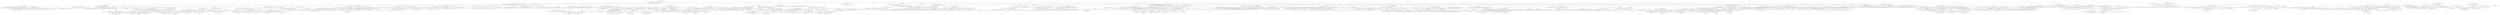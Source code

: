 strict digraph sapling15 {
overlap = none;
// 6: 5 1 1 1 1 1
17 [label="8 2 0 0 0 0 0 0 n:3"];
17 -> 2570355
17 -> 5135347
17 -> 5135328
2570355 [label="8 3 2 0 0 0 0 0 n:4"];
2570355 -> 2570426
2570355 -> 2570425
2570355 -> 2570424
2570355 -> 2570403
2570426 [label="8 4 3 2 0 0 0 0 n:4"];
2570426 -> 2570069
2570426 -> 2570068
2570426 -> 2570067
2570426 -> 2570066
2570426 -> 2570065
2570069 [label="8 4 4 3 2 0 0 0 n:3"];
2570069 -> 2628612
2570069 -> 2628611
2570069 -> 2628610
2570069 -> 2628609
2570069 -> 2628608
2628612 [label="8 4 4 3 3 2 0 0 n:3"];
2628612 -> 2636002
2628612 -> 2635658
2628612 -> 2635291
2628612 -> 2634907
2628612 -> 2634876
2636002 [label="8 4 4 3 3 3 2 0 n:3"];
2636002 -> 2636066
2636002 -> 2635723
2636002 -> 2635368
2636002 -> 2634984
2636002 -> 2636065
2636066 [label="8 4 4 3 3 3 3 2 n:2"];
2636066 -> 2650428
2636066 -> 243202
2636066 -> 2650373
2636066 -> 2650372
2650428 [label="8 4 4 4 3 3 3 3 n:5"];
2650428 -> 2650464
2650428 -> 2650463
2650428 -> 2650462
2650464 [label="8 8 4 4 4 3 3 3 n:6"];
2650464 -> 2667095
2650464 -> 2667094
2650464 -> 2667093
2667095 [label="9 8 8 4 4 4 3 3 h:(11,6)"];
2667094 [label="10 8 8 4 4 3 3 3 h:(11,6)"];
2667093 [label="14 8 4 4 4 3 3 3 h:(8,8)"];
2650463 [label="9 8 4 4 3 3 3 3 n:6"];
2650463 -> 2667131
2650463 -> 2667130
2650463 -> 2667129
2650463 -> 2667128
2667131 [label="9 9 8 4 4 3 3 3 h:(11,6)"];
2667130 [label="10 9 8 4 3 3 3 3 h:(11,6)"];
2667129 [label="14 9 4 4 3 3 3 3 h:(8,8)"];
2667128 [label="15 8 4 4 3 3 3 3 h:(8,8)"];
2650462 [label="13 4 4 4 3 3 3 3 h:(8,8)"];
243202 [label="8 5 4 4 3 3 3 2 n:5"];
243202 -> 243257
243202 -> 243256
243202 -> 243255
243202 -> 243254
243202 -> 243253
243257 [label="8 7 5 4 4 3 3 3 n:5"];
243257 -> 267125
243257 -> 267124
243257 -> 267123
243257 -> 267122
243257 -> 267121
267125 [label="8 8 7 5 4 4 3 3 h:(14,5)"];
267124 [label="9 8 7 5 4 3 3 3 h:(14,5)"];
267123 [label="10 8 7 4 4 3 3 3 n:6"];
267123 -> 296836
267123 -> 296835
267123 -> 296834
267123 -> 296833
267123 -> 296832
296836 [label="10 9 8 7 4 4 3 3 h:(12,5)"];
296835 [label="10 10 8 7 4 3 3 3 h:(9,7)"];
296834 [label="13 10 8 4 4 3 3 3 h:(8,8)"];
296833 [label="14 10 7 4 4 3 3 3 h:(8,8)"];
296832 [label="16 8 7 4 4 3 3 3 h:(8,8)"];
267122 [label="12 8 5 4 4 3 3 3 h:(8,8)"];
267121 [label="13 7 5 4 4 3 3 3 h:(8,8)"];
243256 [label="8 8 5 4 4 3 3 2 n:5"];
243256 -> 267125
243256 -> 267185
243256 -> 267184
243256 -> 267183
243256 -> 267182
267185 [label="8 8 8 5 4 4 3 2 h:(14,5)"];
267184 [label="9 8 8 5 4 3 3 2 h:(14,5)"];
267183 [label="10 8 8 4 4 3 3 2 h:(11,6)"];
267182 [label="13 8 5 4 4 3 3 2 n:7"];
267182 -> 296879
267182 -> 296878
267182 -> 296877
267182 -> 296876
267182 -> 296875
296879 [label="13 9 8 5 4 4 3 3 n:7"];
296879 -> 334464
296879 -> 334463
296879 -> 334462
296879 -> 334461
296879 -> 334460
334464 [label="13 10 9 8 5 4 4 3 h:(11,5)"];
334463 [label="13 11 9 8 5 4 3 3 h:(8,7)"];
334462 [label="13 12 9 8 4 4 3 3 h:(8,7)"];
334461 [label="15 13 9 5 4 4 3 3 h:(8,7)"];
334460 [label="16 13 8 5 4 4 3 3 h:(8,7)"];
296878 [label="13 10 8 5 4 4 3 2 h:(9,7)"];
296877 [label="13 11 8 5 4 3 3 2 h:(9,7)"];
296876 [label="13 12 8 4 4 3 3 2 h:(9,7)"];
296875 [label="15 13 5 4 4 3 3 2 h:(9,7)"];
243255 [label="9 8 5 4 3 3 3 2 n:4"];
243255 -> 267256
243255 -> 267255
243255 -> 267254
243255 -> 267253
243255 -> 267252
243255 -> 267251
267256 [label="9 8 6 5 4 3 3 3 h:(14,5)"];
267255 [label="9 8 7 5 4 3 3 2 h:(14,5)"];
267254 [label="9 8 8 5 3 3 3 2 h:(14,5)"];
267253 [label="9 9 8 4 3 3 3 2 h:(11,6)"];
267252 [label="12 9 5 4 3 3 3 2 h:(10,7)"];
267251 [label="13 8 5 4 3 3 3 2 n:8"];
267251 -> 296936
267251 -> 296935
267251 -> 296934
267251 -> 296933
267251 -> 296932
296936 [label="13 10 8 5 4 3 3 3 h:(9,7)"];
296935 [label="13 11 8 5 4 3 3 2 h:(9,7)"];
296934 [label="13 12 8 5 3 3 3 2 h:(9,7)"];
296933 [label="13 13 8 4 3 3 3 2 h:(9,7)"];
296932 [label="16 13 5 4 3 3 3 2 h:(9,7)"];
243254 [label="10 8 4 4 3 3 3 2 h:(9,8)"];
243253 [label="13 5 4 4 3 3 3 2 h:(9,8)"];
2650373 [label="8 6 4 3 3 3 3 2 n:4"];
2650373 -> 261937
2650373 -> 243181
2650373 -> 261936
2650373 -> 261935
2650373 -> 261934
261937 [label="8 6 6 4 3 3 3 3 n:6"];
261937 -> 291783
261937 -> 291782
261937 -> 291781
261937 -> 291780
291783 [label="9 8 6 6 4 3 3 3 h:(13,5)"];
291782 [label="10 8 6 6 3 3 3 3 h:(13,5)"];
291781 [label="12 8 6 4 3 3 3 3 h:(8,8)"];
291780 [label="14 6 6 4 3 3 3 3 h:(8,8)"];
243181 [label="8 7 6 4 3 3 3 2 n:5"];
243181 -> 267317
243181 -> 267316
243181 -> 267315
243181 -> 267314
243181 -> 267313
243181 -> 267312
267317 [label="8 7 7 6 4 3 3 3 h:(13,5)"];
267316 [label="8 8 7 6 4 3 3 2 h:(13,5)"];
267315 [label="9 8 7 6 3 3 3 2 h:(13,5)"];
267314 [label="11 8 7 4 3 3 3 2 n:8"];
267314 -> 296971
267314 -> 296970
267314 -> 296969
267314 -> 296968
267314 -> 296967
296971 [label="11 10 8 7 4 3 3 3 h:(9,7)"];
296970 [label="11 11 8 7 4 3 3 2 h:(9,7)"];
296969 [label="12 11 8 7 3 3 3 2 h:(9,7)"];
296968 [label="15 11 8 4 3 3 3 2 h:(9,7)"];
296967 [label="16 11 7 4 3 3 3 2 h:(9,7)"];
267313 [label="12 8 6 4 3 3 3 2 n:8"];
267313 -> 297007
267313 -> 297006
267313 -> 297005
267313 -> 297004
267313 -> 297003
297007 [label="12 10 8 6 4 3 3 3 h:(9,7)"];
297006 [label="12 11 8 6 4 3 3 2 h:(9,7)"];
297005 [label="12 12 8 6 3 3 3 2 h:(9,7)"];
297004 [label="14 12 8 4 3 3 3 2 h:(9,7)"];
297003 [label="16 12 6 4 3 3 3 2 h:(9,7)"];
267312 [label="13 7 6 4 3 3 3 2 n:8"];
267312 -> 297044
267312 -> 297043
267312 -> 297042
267312 -> 297041
267312 -> 297040
297044 [label="13 10 7 6 4 3 3 3 h:(9,7)"];
297043 [label="13 11 7 6 4 3 3 2 h:(9,7)"];
297042 [label="13 12 7 6 3 3 3 2 h:(9,7)"];
297041 [label="14 13 7 4 3 3 3 2 h:(9,7)"];
297040 [label="15 13 6 4 3 3 3 2 h:(9,7)"];
261936 [label="8 8 6 3 3 3 3 2 n:6"];
261936 -> 291822
261936 -> 291821
261936 -> 291820
261936 -> 291819
291822 [label="8 8 8 6 3 3 3 3 h:(13,5)"];
291821 [label="9 8 8 6 3 3 3 2 h:(13,5)"];
291820 [label="12 8 8 3 3 3 3 2 h:(11,6)"];
291819 [label="14 8 6 3 3 3 3 2 n:5"];
291819 -> 328536
291819 -> 328535
291819 -> 328534
291819 -> 328533
328536 [label="14 8 7 6 3 3 3 3 h:(13,5)"];
328535 [label="14 8 8 6 3 3 3 2 h:(13,5)"];
328534 [label="14 11 8 3 3 3 3 2 h:(9,7)"];
328533 [label="14 13 6 3 3 3 3 2 h:(9,7)"];
261935 [label="10 8 4 3 3 3 3 2 h:(9,8)"];
261934 [label="12 6 4 3 3 3 3 2 h:(9,8)"];
2650372 [label="10 4 4 3 3 3 3 2 h:(9,8)"];
2635723 [label="8 5 4 4 3 3 3 0 n:2"];
2635723 -> 243202
2635723 -> 2651491
2635723 -> 2651399
2635723 -> 2651341
2635723 -> 2651311
2651491 [label="8 5 5 4 4 3 3 0 n:5"];
2651491 -> 2651546
2651491 -> 2651545
2651491 -> 2651544
2651491 -> 2651543
2651491 -> 2651542
2651546 [label="8 5 5 5 4 4 3 3 h:FN (0)"];
2651545 [label="8 8 5 5 4 4 3 0 h:(14,5)"];
2651544 [label="9 8 5 5 4 3 3 0 h:(14,5)"];
2651543 [label="10 8 5 4 4 3 3 0 n:4"];
2651543 -> 2667196
2651543 -> 2667195
2651543 -> 2667194
2651543 -> 1078603
2651543 -> 2667193
2651543 -> 2667192
2667196 [label="10 8 5 4 4 4 3 3 n:5"];
2667196 -> 2682230
2667196 -> 2682229
2667196 -> 2682228
2667196 -> 2682227
2667196 -> 2682226
2682230 [label="10 8 8 5 4 4 4 3 h:(11,6)"];
2682229 [label="10 9 8 5 4 4 3 3 h:(11,6)"];
2682228 [label="10 10 8 4 4 4 3 3 h:(11,6)"];
2682227 [label="13 10 5 4 4 4 3 3 h:(9,7)"];
2682226 [label="15 8 5 4 4 4 3 3 h:(8,8)"];
2667195 [label="10 8 7 5 4 4 3 0 h:(14,5)"];
2667194 [label="10 8 8 5 4 3 3 0 h:(14,5)"];
1078603 [label="10 9 8 4 4 3 3 0 h:(11,6)"];
2667193 [label="12 10 5 4 4 3 3 0 h:(10,7)"];
2667192 [label="14 8 5 4 4 3 3 0 n:5"];
2667192 -> 2682285
2667192 -> 2682284
2667192 -> 2682283
2667192 -> 2682282
2667192 -> 2682281
2682285 [label="14 8 5 5 4 4 3 3 h:(8,8)"];
2682284 [label="14 8 8 5 4 4 3 0 h:(11,6)"];
2682283 [label="14 9 8 5 4 3 3 0 h:(11,6)"];
2682282 [label="14 10 8 4 4 3 3 0 h:(11,6)"];
2682281 [label="14 13 5 4 4 3 3 0 n:6"];
2682281 -> 2700197
2682281 -> 2700196
2682281 -> 2700195
2682281 -> 2700194
2700197 [label="14 13 6 5 4 4 3 3 h:(8,7)"];
2700196 [label="14 13 9 5 4 4 3 0 h:(10,6)"];
2700195 [label="14 13 10 5 4 3 3 0 h:(10,6)"];
2700194 [label="14 13 11 4 4 3 3 0 h:(10,6)"];
2651542 [label="13 5 5 4 4 3 3 0 n:6"];
2651542 -> 2667240
2651542 -> 2667239
2651542 -> 2667238
2651542 -> 2667237
2667240 [label="13 6 5 5 4 4 3 3 h:(8,8)"];
2667239 [label="13 9 5 5 4 4 3 0 n:6"];
2667239 -> 2682347
2667239 -> 2682346
2667239 -> 2682345
2667239 -> 2682344
2667239 -> 2682343
2682347 [label="13 9 6 5 5 4 4 3 h:(14,4)"];
2682346 [label="13 9 9 5 5 4 4 0 h:(14,4)"];
2682345 [label="13 10 9 5 5 4 3 0 h:(14,4)"];
2682344 [label="13 11 9 5 4 4 3 0 h:(10,6)"];
2682343 [label="15 13 5 5 4 4 3 0 n:6"];
2682343 -> 2700241
2682343 -> 2700240
2682343 -> 2700239
2682343 -> 2700238
2700241 [label="15 13 6 5 5 4 4 3 h:(14,4)"];
2700240 [label="15 13 9 5 5 4 4 0 h:(14,4)"];
2700239 [label="15 13 10 5 5 4 3 0 h:(14,4)"];
2700238 [label="15 13 11 5 4 4 3 0 n:8"];
2700238 -> 2716946
2700238 -> 2716945
2700238 -> 2716944
2700238 -> 2716943
2716946 [label="15 13 11 8 5 4 4 3 h:(8,6)"];
2716945 [label="15 13 11 11 5 4 4 0 n:9"];
2716945 -> 2732462
2716945 -> 2732461
2716945 -> 2732460
2732462 [label="15 13 11 11 9 5 4 4 h:(10,4)"];
2732461 [label="15 13 13 11 11 5 4 0 h:(10,4)"];
2732460 [label="15 14 13 11 11 4 4 0 h:(10,4)"];
2716944 [label="15 13 12 11 5 4 3 0 n:9"];
2716944 -> 2732491
2716944 -> 2732490
2716944 -> 2732489
2716944 -> 2732488
2732491 [label="15 13 12 11 9 5 4 3 h:(10,4)"];
2732490 [label="15 13 12 12 11 5 4 0 h:(10,4)"];
2732489 [label="15 13 13 12 11 5 3 0 h:(10,4)"];
2732488 [label="15 14 13 12 11 4 3 0 h:(10,4)"];
2716943 [label="15 13 13 11 4 4 3 0 n:9"];
2716943 -> 2732515
2716943 -> 2732514
2716943 -> 2732513
2732515 [label="15 13 13 11 9 4 4 3 h:(10,4)"];
2732514 [label="15 13 13 12 11 4 4 0 h:(10,4)"];
2732513 [label="15 13 13 13 11 4 3 0 h:(10,4)"];
2667238 [label="13 10 5 5 4 3 3 0 n:9"];
2667238 -> 2682383
2667238 -> 2682382
2667238 -> 2682381
2667238 -> 2682380
2682383 [label="13 10 9 5 5 4 3 3 h:(14,4)"];
2682382 [label="13 12 10 5 5 4 3 0 h:(14,4)"];
2682381 [label="13 13 10 5 5 3 3 0 h:(14,4)"];
2682380 [label="14 13 10 5 4 3 3 0 h:(10,6)"];
2667237 [label="13 11 5 4 4 3 3 0 n:9"];
2667237 -> 2682412
2667237 -> 2682411
2667237 -> 2682410
2667237 -> 2682409
2682412 [label="13 11 9 5 4 4 3 3 h:(10,6)"];
2682411 [label="13 12 11 5 4 4 3 0 h:(10,6)"];
2682410 [label="13 13 11 5 4 3 3 0 h:(10,6)"];
2682409 [label="14 13 11 4 4 3 3 0 h:(10,6)"];
2651399 [label="8 6 5 4 3 3 3 0 n:1"];
2651399 -> 2651490
2651399 -> 2651489
2651399 -> 2651488
2651399 -> 2651487
2651399 -> 2651486
2651399 -> 2651485
2651490 [label="8 6 5 4 3 3 3 1 h:FN (1)"];
2651489 [label="8 6 5 4 4 3 3 0 n:4"];
2651489 -> 1086921
2651489 -> 1086920
2651489 -> 1086919
2651489 -> 1086918
2651489 -> 1086917
2651489 -> 1086916
1086921 [label="8 6 5 4 4 4 3 3 n:4"];
1086921 -> 1158089
1086921 -> 1158088
1086921 -> 1158087
1086921 -> 1158086
1086921 -> 1158085
1158089 [label="8 7 6 5 4 4 4 3 h:(14,5)"];
1158088 [label="8 8 6 5 4 4 3 3 h:(14,5)"];
1158087 [label="9 8 6 4 4 4 3 3 n:6"];
1158087 -> 1253170
1158087 -> 1253169
1158087 -> 1253168
1158087 -> 1253167
1158087 -> 1253166
1253170 [label="9 9 8 6 4 4 4 3 h:(13,5)"];
1253169 [label="10 9 8 6 4 4 3 3 h:(13,5)"];
1253168 [label="12 9 8 4 4 4 3 3 h:(8,8)"];
1253167 [label="14 9 6 4 4 4 3 3 h:(8,8)"];
1253166 [label="15 8 6 4 4 4 3 3 h:(8,8)"];
1158086 [label="10 8 5 4 4 4 3 3 n:5"];
1158086 -> 1253219
1158086 -> 1253218
1158086 -> 1253217
1158086 -> 1253216
1158086 -> 1253215
1253219 [label="10 8 8 5 4 4 4 3 h:(11,6)"];
1253218 [label="10 9 8 5 4 4 3 3 h:(11,6)"];
1253217 [label="10 10 8 4 4 4 3 3 h:(11,6)"];
1253216 [label="13 10 5 4 4 4 3 3 h:(9,7)"];
1253215 [label="15 8 5 4 4 4 3 3 h:(8,8)"];
1158085 [label="12 6 5 4 4 4 3 3 h:(8,8)"];
1086920 [label="8 7 6 5 4 4 3 0 h:(14,5)"];
1086919 [label="8 8 6 5 4 3 3 0 h:(14,5)"];
1086918 [label="9 8 6 4 4 3 3 0 n:5"];
1086918 -> 1158082
1086918 -> 1158150
1086918 -> 1158149
1086918 -> 1158148
1086918 -> 1158147
1086918 -> 1158146
1158082 [label="9 8 6 5 4 4 3 3 h:(14,5)"];
1158150 [label="9 8 8 6 4 4 3 0 h:(13,5)"];
1158149 [label="9 9 8 6 4 3 3 0 h:(13,5)"];
1158148 [label="11 9 8 4 4 3 3 0 h:(11,6)"];
1158147 [label="13 9 6 4 4 3 3 0 h:(10,7)"];
1158146 [label="14 8 6 4 4 3 3 0 n:5"];
1158146 -> 1253273
1158146 -> 1253272
1158146 -> 1253271
1158146 -> 1253270
1158146 -> 1253269
1253273 [label="14 8 6 5 4 4 3 3 h:(8,8)"];
1253272 [label="14 8 8 6 4 4 3 0 h:(13,5)"];
1253271 [label="14 9 8 6 4 3 3 0 h:(13,5)"];
1253270 [label="14 11 8 4 4 3 3 0 n:8"];
1253270 -> 1362832
1253270 -> 1362831
1253270 -> 1362830
1253270 -> 1362829
1362832 [label="14 11 8 8 4 4 3 3 h:(11,5)"];
1362831 [label="14 11 11 8 4 4 3 0 h:(11,5)"];
1362830 [label="14 12 11 8 4 3 3 0 h:(11,5)"];
1362829 [label="16 14 11 4 4 3 3 0 n:8"];
1362829 -> 1468410
1362829 -> 1468409
1362829 -> 1468408
1468410 [label="16 14 11 8 4 4 3 3 h:(8,6)"];
1468409 [label="16 14 11 11 4 4 3 0 n:9"];
1468409 -> 1559592
1468409 -> 1559591
1468409 -> 1559590
1559592 [label="16 14 11 11 9 4 4 3 h:(10,4)"];
1559591 [label="16 14 12 11 11 4 4 0 h:(10,4)"];
1559590 [label="16 14 13 11 11 4 3 0 h:(10,4)"];
1468408 [label="16 14 12 11 4 3 3 0 n:9"];
1468408 -> 1559616
1468408 -> 1559615
1468408 -> 1559614
1559616 [label="16 14 12 11 9 4 3 3 h:(10,4)"];
1559615 [label="16 14 12 12 11 4 3 0 h:(10,4)"];
1559614 [label="16 14 13 12 11 3 3 0 h:(10,4)"];
1253269 [label="14 13 6 4 4 3 3 0 n:8"];
1253269 -> 1362890
1253269 -> 1362889
1253269 -> 1362888
1253269 -> 1362887
1362890 [label="14 13 8 6 4 4 3 3 h:(8,7)"];
1362889 [label="14 13 11 6 4 4 3 0 n:8"];
1362889 -> 1468447
1362889 -> 1468446
1362889 -> 1468445
1362889 -> 1468444
1468447 [label="14 13 11 8 6 4 4 3 h:(8,6)"];
1468446 [label="14 13 11 11 6 4 4 0 n:9"];
1468446 -> 1559638
1468446 -> 1559637
1468446 -> 1559636
1559638 [label="14 13 11 11 9 6 4 4 h:(10,4)"];
1559637 [label="14 13 13 11 11 6 4 0 h:(10,4)"];
1559636 [label="15 14 13 11 11 4 4 0 h:(10,4)"];
1468445 [label="14 13 12 11 6 4 3 0 n:9"];
1468445 -> 1559666
1468445 -> 1559665
1468445 -> 1559664
1468445 -> 1559663
1559666 [label="14 13 12 11 9 6 4 3 h:(10,4)"];
1559665 [label="14 13 12 12 11 6 4 0 h:(10,4)"];
1559664 [label="14 13 13 12 11 6 3 0 h:(10,4)"];
1559663 [label="15 14 13 12 11 4 3 0 h:(10,4)"];
1468444 [label="14 14 13 11 4 4 3 0 n:9"];
1468444 -> 1559690
1468444 -> 1559689
1468444 -> 1559688
1559690 [label="14 14 13 11 9 4 4 3 h:(10,4)"];
1559689 [label="14 14 13 12 11 4 4 0 h:(10,4)"];
1559688 [label="14 14 13 13 11 4 3 0 h:(10,4)"];
1362888 [label="14 13 12 6 4 3 3 0 n:7"];
1362888 -> 1468490
1362888 -> 1468489
1362888 -> 1468488
1362888 -> 1468487
1468490 [label="14 13 12 7 6 4 3 3 h:(8,6)"];
1468489 [label="14 13 12 10 6 4 3 0 h:(10,5)"];
1468488 [label="14 13 12 11 6 3 3 0 h:(10,5)"];
1468487 [label="14 13 13 12 4 3 3 0 h:(10,5)"];
1362887 [label="14 14 13 4 4 3 3 0 n:7"];
1362887 -> 1468521
1362887 -> 1468520
1362887 -> 1468519
1468521 [label="14 14 13 7 4 4 3 3 h:(8,6)"];
1468520 [label="14 14 13 10 4 4 3 0 h:(10,5)"];
1468519 [label="14 14 13 11 4 3 3 0 h:(10,5)"];
1086917 [label="10 8 5 4 4 3 3 0 n:4"];
1086917 -> 1158086
1086917 -> 1158226
1086917 -> 1158225
1086917 -> 1158154
1086917 -> 1158224
1086917 -> 1158223
1158226 [label="10 8 7 5 4 4 3 0 h:(14,5)"];
1158225 [label="10 8 8 5 4 3 3 0 h:(14,5)"];
1158154 [label="10 9 8 4 4 3 3 0 h:(11,6)"];
1158224 [label="12 10 5 4 4 3 3 0 h:(10,7)"];
1158223 [label="14 8 5 4 4 3 3 0 n:5"];
1158223 -> 1253335
1158223 -> 1253334
1158223 -> 1253333
1158223 -> 1253332
1158223 -> 1253331
1253335 [label="14 8 5 5 4 4 3 3 h:(8,8)"];
1253334 [label="14 8 8 5 4 4 3 0 h:(11,6)"];
1253333 [label="14 9 8 5 4 3 3 0 h:(11,6)"];
1253332 [label="14 10 8 4 4 3 3 0 h:(11,6)"];
1253331 [label="14 13 5 4 4 3 3 0 n:6"];
1253331 -> 1362956
1253331 -> 1362955
1253331 -> 1362954
1253331 -> 1362953
1362956 [label="14 13 6 5 4 4 3 3 h:(8,7)"];
1362955 [label="14 13 9 5 4 4 3 0 h:(10,6)"];
1362954 [label="14 13 10 5 4 3 3 0 h:(10,6)"];
1362953 [label="14 13 11 4 4 3 3 0 h:(10,6)"];
1086916 [label="12 6 5 4 4 3 3 0 n:7"];
1086916 -> 1158277
1086916 -> 1158276
1086916 -> 1158275
1086916 -> 1158274
1086916 -> 1158273
1158277 [label="12 7 6 5 4 4 3 3 n:7"];
1158277 -> 1253391
1158277 -> 1253390
1158277 -> 1253389
1158277 -> 1253388
1158277 -> 1253387
1253391 [label="12 10 7 6 5 4 4 3 h:(14,4)"];
1253390 [label="12 11 7 6 5 4 3 3 h:(8,7)"];
1253389 [label="12 12 7 6 4 4 3 3 h:(8,7)"];
1253388 [label="13 12 7 5 4 4 3 3 h:(8,7)"];
1253387 [label="14 12 6 5 4 4 3 3 h:(8,7)"];
1158276 [label="12 10 6 5 4 4 3 0 n:9"];
1158276 -> 1253424
1158276 -> 1253423
1158276 -> 1253422
1158276 -> 1253421
1158276 -> 1253420
1253424 [label="12 10 9 6 5 4 4 3 h:(14,4)"];
1253423 [label="12 12 10 6 5 4 4 0 h:(14,4)"];
1253422 [label="13 12 10 6 5 4 3 0 h:(14,4)"];
1253421 [label="14 12 10 6 4 4 3 0 n:9"];
1253421 -> 1362984
1253421 -> 1362983
1253421 -> 1362982
1253421 -> 1362981
1362984 [label="14 12 10 9 6 4 4 3 h:(10,5)"];
1362983 [label="14 12 12 10 6 4 4 0 h:(10,5)"];
1362982 [label="14 13 12 10 6 4 3 0 h:(10,5)"];
1362981 [label="15 14 12 10 4 4 3 0 h:(10,5)"];
1253420 [label="15 12 10 5 4 4 3 0 n:9"];
1253420 -> 1363012
1253420 -> 1363011
1253420 -> 1363010
1253420 -> 1362981
1363012 [label="15 12 10 9 5 4 4 3 h:(10,5)"];
1363011 [label="15 12 12 10 5 4 4 0 h:(10,5)"];
1363010 [label="15 13 12 10 5 4 3 0 h:(10,5)"];
1158275 [label="12 11 6 5 4 3 3 0 n:8"];
1158275 -> 1253484
1158275 -> 1253483
1158275 -> 1253482
1158275 -> 1253481
1158275 -> 1253480
1253484 [label="12 11 8 6 5 4 3 3 h:(14,4)"];
1253483 [label="12 11 11 6 5 4 3 0 h:(14,4)"];
1253482 [label="12 12 11 6 5 3 3 0 h:(14,4)"];
1253481 [label="13 12 11 6 4 3 3 0 h:(10,6)"];
1253480 [label="14 12 11 5 4 3 3 0 h:(10,6)"];
1158274 [label="12 12 6 4 4 3 3 0 n:7"];
1158274 -> 1253389
1158274 -> 1253435
1158274 -> 1253520
1158274 -> 1253519
1253435 [label="12 12 10 6 4 4 3 0 h:(10,6)"];
1253520 [label="12 12 11 6 4 3 3 0 h:(10,6)"];
1253519 [label="13 12 12 4 4 3 3 0 h:(10,6)"];
1158273 [label="13 12 5 4 4 3 3 0 n:7"];
1158273 -> 1253388
1158273 -> 1253434
1158273 -> 1253556
1158273 -> 1253519
1253434 [label="13 12 10 5 4 4 3 0 h:(10,6)"];
1253556 [label="13 12 11 5 4 3 3 0 h:(10,6)"];
2651488 [label="8 6 5 5 3 3 3 0 h:(14,5)"];
2651487 [label="8 6 6 4 3 3 3 0 h:(13,6)"];
2651486 [label="8 7 5 4 3 3 3 0 n:2"];
2651486 -> 1086604
2651486 -> 1087012
2651486 -> 1087011
2651486 -> 1087010
2651486 -> 1087009
2651486 -> 1087008
1086604 [label="8 7 5 4 3 3 3 2 h:FN (1)"];
1087012 [label="8 7 5 5 4 3 3 0 h:(14,5)"];
1087011 [label="8 7 6 5 3 3 3 0 h:(14,5)"];
1087010 [label="8 7 7 4 3 3 3 0 h:(12,6)"];
1087009 [label="9 8 5 4 3 3 3 0 h:(11,7)"];
1087008 [label="10 7 5 4 3 3 3 0 n:3"];
1087008 -> 1158374
1087008 -> 1158373
1087008 -> 1158372
1087008 -> 1158371
1087008 -> 1158370
1087008 -> 1158369
1158374 [label="10 7 5 4 3 3 3 3 h:(9,8)"];
1158373 [label="10 7 6 5 4 3 3 0 h:(14,5)"];
1158372 [label="10 7 7 5 3 3 3 0 h:(14,5)"];
1158371 [label="10 8 7 4 3 3 3 0 h:(12,6)"];
1158370 [label="10 10 5 4 3 3 3 0 h:(10,7)"];
1158369 [label="13 7 5 4 3 3 3 0 n:2"];
1158369 -> 1253633
1158369 -> 1253632
1158369 -> 1253631
1158369 -> 1253630
1158369 -> 1253629
1158369 -> 1253628
1253633 [label="13 7 5 4 3 3 3 2 h:(9,8)"];
1253632 [label="13 7 5 5 4 3 3 0 h:(14,5)"];
1253631 [label="13 7 6 5 3 3 3 0 h:(14,5)"];
1253630 [label="13 7 7 4 3 3 3 0 h:(12,6)"];
1253629 [label="13 9 5 4 3 3 3 0 h:(10,7)"];
1253628 [label="15 7 5 4 3 3 3 0 n:4"];
1253628 -> 1363074
1253628 -> 1363073
1253628 -> 1363072
1253628 -> 1363071
1253628 -> 1363070
1363074 [label="15 7 5 4 4 3 3 3 h:(8,8)"];
1363073 [label="15 7 7 5 4 3 3 0 n:6"];
1363073 -> 1468570
1363073 -> 1468569
1363073 -> 1468568
1363073 -> 1468567
1363073 -> 421425
1468570 [label="15 7 7 6 5 4 3 3 h:(14,4)"];
1468569 [label="15 9 7 7 5 4 3 0 h:(14,4)"];
1468568 [label="15 10 7 7 5 3 3 0 h:(14,4)"];
1468567 [label="15 11 7 7 4 3 3 0 h:(12,5)"];
421425 [label="15 13 7 5 4 3 3 0 n:6"];
421425 -> 456544
421425 -> 456543
421425 -> 456542
421425 -> 456541
421425 -> 456540
456544 [label="15 13 7 6 5 4 3 3 h:(14,4)"];
456543 [label="15 13 9 7 5 4 3 0 h:(14,4)"];
456542 [label="15 13 10 7 5 3 3 0 h:(14,4)"];
456541 [label="15 13 11 7 4 3 3 0 n:8"];
456541 -> 486300
456541 -> 486299
456541 -> 486298
456541 -> 486134
486300 [label="15 13 11 8 7 4 3 3 h:(12,4)"];
486299 [label="15 13 11 11 7 4 3 0 h:(12,4)"];
486298 [label="15 13 12 11 7 3 3 0 h:(12,4)"];
486134 [label="15 15 13 11 4 3 3 0 n:8"];
486134 -> 486297
486134 -> 486296
486134 -> 486295
486297 [label="15 15 13 11 8 4 3 3 h:(8,5)"];
486296 [label="15 15 13 11 11 4 3 0 h:(10,4)"];
486295 [label="15 15 13 12 11 3 3 0 h:(10,4)"];
456540 [label="15 13 13 5 4 3 3 0 n:8"];
456540 -> 487140
456540 -> 486913
456540 -> 486727
456540 -> 486559
487140 [label="15 13 13 8 5 4 3 3 h:(8,6)"];
486913 [label="15 13 13 11 5 4 3 0 n:8"];
486913 -> 487139
486913 -> 487138
486913 -> 486911
486913 -> 486725
487139 [label="15 13 13 11 8 5 4 3 h:(8,5)"];
487138 [label="15 13 13 11 11 5 4 0 h:(10,4)"];
486911 [label="15 13 13 12 11 5 3 0 h:(10,4)"];
486725 [label="15 13 13 13 11 4 3 0 h:(10,4)"];
486727 [label="15 13 13 12 5 3 3 0 n:8"];
486727 -> 486912
486727 -> 486911
486727 -> 486724
486912 [label="15 13 13 12 8 5 3 3 h:(8,5)"];
486724 [label="15 13 13 13 12 3 3 0 h:(10,4)"];
486559 [label="15 13 13 13 4 3 3 0 n:8"];
486559 -> 486726
486559 -> 486725
486559 -> 486724
486726 [label="15 13 13 13 8 4 3 3 h:(8,5)"];
1363072 [label="15 8 7 5 3 3 3 0 n:5"];
1363072 -> 1468622
1363072 -> 1468621
1363072 -> 1468620
1363072 -> 1468619
1363072 -> 1468618
1468622 [label="15 8 7 5 5 3 3 3 h:(14,4)"];
1468621 [label="15 8 8 7 5 3 3 0 h:(14,4)"];
1468620 [label="15 10 8 7 3 3 3 0 h:(12,5)"];
1468619 [label="15 12 8 5 3 3 3 0 n:7"];
1468619 -> 1559725
1468619 -> 1559724
1468619 -> 1559723
1468619 -> 1559722
1559725 [label="15 12 8 7 5 3 3 3 h:(8,7)"];
1559724 [label="15 12 10 8 5 3 3 0 h:(11,5)"];
1559723 [label="15 12 12 8 3 3 3 0 h:(11,5)"];
1559722 [label="15 15 12 5 3 3 3 0 n:8"];
1559722 -> 1672268
1559722 -> 1672085
1559722 -> 1671947
1672268 [label="15 15 12 8 5 3 3 3 h:(8,6)"];
1672085 [label="15 15 12 11 5 3 3 0 n:8"];
1672085 -> 1672267
1672085 -> 1672266
1672085 -> 1672083
1672267 [label="15 15 12 11 8 5 3 3 h:(8,5)"];
1672266 [label="15 15 12 11 11 5 3 0 h:(10,4)"];
1672083 [label="15 15 13 12 11 3 3 0 h:(10,4)"];
1671947 [label="15 15 13 12 3 3 3 0 n:8"];
1671947 -> 1672084
1671947 -> 1672083
1672084 [label="15 15 13 12 8 3 3 3 h:(8,5)"];
1468618 [label="15 13 7 5 3 3 3 0 n:6"];
1468618 -> 1559784
1468618 -> 1559783
1468618 -> 1559782
1468618 -> 1559781
1559784 [label="15 13 7 6 5 3 3 3 h:(14,4)"];
1559783 [label="15 13 9 7 5 3 3 0 h:(14,4)"];
1559782 [label="15 13 11 7 3 3 3 0 n:9"];
1559782 -> 1672552
1559782 -> 1672551
1559782 -> 1672415
1672552 [label="15 13 11 9 7 3 3 3 h:(12,4)"];
1672551 [label="15 13 12 11 7 3 3 0 h:(12,4)"];
1672415 [label="16 15 13 11 3 3 3 0 n:8"];
1672415 -> 1672550
1672415 -> 1672549
1672550 [label="16 15 13 11 8 3 3 3 h:(8,5)"];
1672549 [label="16 15 13 11 11 3 3 0 h:(10,4)"];
1559781 [label="15 13 13 5 3 3 3 0 n:9"];
1559781 -> 1672999
1559781 -> 1672812
1559781 -> 1672674
1672999 [label="15 13 13 9 5 3 3 3 h:(8,6)"];
1672812 [label="15 13 13 12 5 3 3 0 n:8"];
1672812 -> 1672998
1672812 -> 1672997
1672812 -> 1672996
1672998 [label="15 13 13 12 8 5 3 3 h:(8,5)"];
1672997 [label="15 13 13 12 11 5 3 0 h:(10,4)"];
1672996 [label="15 13 13 13 12 3 3 0 h:(10,4)"];
1672674 [label="15 14 13 13 3 3 3 0 n:8"];
1672674 -> 1672811
1672674 -> 1672810
1672811 [label="15 14 13 13 8 3 3 3 h:(8,5)"];
1672810 [label="15 14 13 13 11 3 3 0 h:(10,4)"];
1363071 [label="15 9 7 4 3 3 3 0 n:4"];
1363071 -> 1468692
1363071 -> 1468691
1363071 -> 1468626
1363071 -> 1468690
1363071 -> 1468689
1468692 [label="15 9 7 4 4 3 3 3 h:(8,8)"];
1468691 [label="15 9 7 7 4 3 3 0 h:(12,5)"];
1468626 [label="15 9 8 7 3 3 3 0 h:(12,5)"];
1468690 [label="15 11 9 4 3 3 3 0 h:(10,6)"];
1468689 [label="15 13 7 4 3 3 3 0 n:8"];
1468689 -> 1559827
1468689 -> 1559826
1468689 -> 1559825
1468689 -> 1559824
1559827 [label="15 13 8 7 4 3 3 3 h:(8,7)"];
1559826 [label="15 13 11 7 4 3 3 0 n:8"];
1559826 -> 1673423
1559826 -> 1673422
1559826 -> 1673421
1559826 -> 1673257
1673423 [label="15 13 11 8 7 4 3 3 h:(12,4)"];
1673422 [label="15 13 11 11 7 4 3 0 h:(12,4)"];
1673421 [label="15 13 12 11 7 3 3 0 h:(12,4)"];
1673257 [label="15 15 13 11 4 3 3 0 n:8"];
1673257 -> 1673420
1673257 -> 1673419
1673257 -> 1673418
1673420 [label="15 15 13 11 8 4 3 3 h:(8,5)"];
1673419 [label="15 15 13 11 11 4 3 0 h:(10,4)"];
1673418 [label="15 15 13 12 11 3 3 0 h:(10,4)"];
1559825 [label="15 13 12 7 3 3 3 0 n:8"];
1559825 -> 1673804
1559825 -> 1673421
1559825 -> 1673667
1673804 [label="15 13 12 8 7 3 3 3 h:(12,4)"];
1673667 [label="15 15 13 12 3 3 3 0 n:8"];
1673667 -> 1673803
1673667 -> 1673418
1673803 [label="15 15 13 12 8 3 3 3 h:(8,5)"];
1559824 [label="15 15 13 4 3 3 3 0 n:8"];
1559824 -> 1674034
1559824 -> 1673257
1559824 -> 1673667
1674034 [label="15 15 13 8 4 3 3 3 h:(8,6)"];
1363070 [label="15 11 5 4 3 3 3 0 n:8"];
1363070 -> 1468733
1363070 -> 1468732
1363070 -> 1468731
1363070 -> 1468730
1468733 [label="15 11 8 5 4 3 3 3 h:(8,7)"];
1468732 [label="15 11 11 5 4 3 3 0 h:(10,6)"];
1468731 [label="15 12 11 5 3 3 3 0 h:(10,6)"];
1468730 [label="15 13 11 4 3 3 3 0 h:(10,6)"];
2651485 [label="9 6 5 4 3 3 3 0 n:4"];
2651485 -> 1087359
2651485 -> 1087213
2651485 -> 1088604
2651485 -> 1088603
2651485 -> 1088602
2651485 -> 1088601
1087359 [label="9 6 5 4 4 3 3 3 n:5"];
1087359 -> 1158082
1087359 -> 1160240
1087359 -> 1160239
1087359 -> 1160238
1087359 -> 1160237
1160240 [label="9 9 6 5 4 3 3 3 h:(14,5)"];
1160239 [label="10 9 6 4 4 3 3 3 h:(10,7)"];
1160238 [label="11 9 5 4 4 3 3 3 h:(10,7)"];
1160237 [label="14 6 5 4 4 3 3 3 h:(8,8)"];
1087213 [label="9 7 6 5 4 3 3 0 h:(14,5)"];
1088604 [label="9 8 6 5 3 3 3 0 h:(14,5)"];
1088603 [label="9 9 6 4 3 3 3 0 h:(10,7)"];
1088602 [label="10 9 5 4 3 3 3 0 h:(10,7)"];
1088601 [label="13 6 5 4 3 3 3 0 n:7"];
1088601 -> 1159315
1088601 -> 1159314
1088601 -> 1159313
1088601 -> 1159312
1088601 -> 1159311
1159315 [label="13 7 6 5 4 3 3 3 n:7"];
1159315 -> 1255004
1159315 -> 1255003
1159315 -> 1255002
1159315 -> 1255001
1159315 -> 1255000
1255004 [label="13 10 7 6 5 4 3 3 h:(14,4)"];
1255003 [label="13 11 7 6 5 3 3 3 h:(14,4)"];
1255002 [label="13 12 7 6 4 3 3 3 h:(8,7)"];
1255001 [label="13 13 7 5 4 3 3 3 h:(8,7)"];
1255000 [label="14 13 6 5 4 3 3 3 h:(8,7)"];
1159314 [label="13 10 6 5 4 3 3 0 n:6"];
1159314 -> 1255053
1159314 -> 1253806
1159314 -> 1255052
1159314 -> 1255051
1159314 -> 1255050
1159314 -> 1255049
1255053 [label="13 10 6 6 5 4 3 3 h:(14,4)"];
1253806 [label="13 10 9 6 5 4 3 0 h:(14,4)"];
1255052 [label="13 10 10 6 5 3 3 0 h:(14,4)"];
1255051 [label="13 11 10 6 4 3 3 0 h:(10,6)"];
1255050 [label="13 12 10 5 4 3 3 0 h:(10,6)"];
1255049 [label="16 13 6 5 4 3 3 0 n:6"];
1255049 -> 1364089
1255049 -> 1364088
1255049 -> 1364087
1255049 -> 1364086
1255049 -> 1364085
1364089 [label="16 13 6 6 5 4 3 3 h:(14,4)"];
1364088 [label="16 13 9 6 5 4 3 0 h:(14,4)"];
1364087 [label="16 13 10 6 5 3 3 0 h:(14,4)"];
1364086 [label="16 13 11 6 4 3 3 0 n:8"];
1364086 -> 1469423
1364086 -> 1469422
1364086 -> 1469421
1364086 -> 1469420
1469423 [label="16 13 11 8 6 4 3 3 h:(8,6)"];
1469422 [label="16 13 11 11 6 4 3 0 n:8"];
1469422 -> 1560198
1469422 -> 1560197
1469422 -> 1560196
1469422 -> 1560195
1560198 [label="16 13 11 11 8 6 4 3 h:(8,5)"];
1560197 [label="16 13 11 11 11 6 4 0 h:(10,4)"];
1560196 [label="16 13 12 11 11 6 3 0 h:(10,4)"];
1560195 [label="16 14 13 11 11 4 3 0 h:(10,4)"];
1469421 [label="16 13 12 11 6 3 3 0 n:8"];
1469421 -> 1560223
1469421 -> 1560196
1469421 -> 1560222
1560223 [label="16 13 12 11 8 6 3 3 h:(8,5)"];
1560222 [label="16 14 13 12 11 3 3 0 h:(10,4)"];
1469420 [label="16 14 13 11 4 3 3 0 n:8"];
1469420 -> 1560246
1469420 -> 1560195
1469420 -> 1560222
1560246 [label="16 14 13 11 8 4 3 3 h:(8,5)"];
1364085 [label="16 13 12 5 4 3 3 0 n:7"];
1364085 -> 1469480
1364085 -> 1469479
1364085 -> 1469478
1364085 -> 1469477
1469480 [label="16 13 12 7 5 4 3 3 h:(8,6)"];
1469479 [label="16 13 12 10 5 4 3 0 n:9"];
1469479 -> 1560275
1469479 -> 1560274
1469479 -> 1560273
1469479 -> 1560272
1560275 [label="16 13 12 10 9 5 4 3 h:(10,4)"];
1560274 [label="16 13 12 12 10 5 4 0 h:(10,4)"];
1560273 [label="16 13 13 12 10 5 3 0 h:(10,4)"];
1560272 [label="16 14 13 12 10 4 3 0 h:(10,4)"];
1469478 [label="16 13 12 11 5 3 3 0 n:9"];
1469478 -> 1560298
1469478 -> 1560297
1469478 -> 1560296
1560298 [label="16 13 12 11 9 5 3 3 h:(10,4)"];
1560297 [label="16 13 12 12 11 5 3 0 h:(10,4)"];
1560296 [label="16 14 13 12 11 3 3 0 h:(10,4)"];
1469477 [label="16 13 12 12 4 3 3 0 n:9"];
1469477 -> 1560322
1469477 -> 1560321
1469477 -> 1560320
1560322 [label="16 13 12 12 9 4 3 3 h:(10,4)"];
1560321 [label="16 13 12 12 12 4 3 0 h:(10,4)"];
1560320 [label="16 13 13 12 12 3 3 0 h:(10,4)"];
1159313 [label="13 11 6 5 3 3 3 0 n:8"];
1159313 -> 1255085
1159313 -> 1255084
1159313 -> 1255083
1159313 -> 1255082
1255085 [label="13 11 8 6 5 3 3 3 h:(14,4)"];
1255084 [label="13 11 11 6 5 3 3 0 h:(14,4)"];
1255083 [label="13 13 11 6 3 3 3 0 h:(10,6)"];
1255082 [label="14 13 11 5 3 3 3 0 h:(10,6)"];
1159312 [label="13 12 6 4 3 3 3 0 n:7"];
1159312 -> 1255002
1159312 -> 1255045
1159312 -> 1255120
1159312 -> 1255119
1255045 [label="13 12 10 6 4 3 3 0 h:(10,6)"];
1255120 [label="13 12 11 6 3 3 3 0 h:(10,6)"];
1255119 [label="13 13 12 4 3 3 3 0 h:(10,6)"];
1159311 [label="13 13 5 4 3 3 3 0 n:7"];
1159311 -> 1255001
1159311 -> 1255044
1159311 -> 1255155
1159311 -> 1255119
1255044 [label="13 13 10 5 4 3 3 0 h:(10,6)"];
1255155 [label="13 13 11 5 3 3 3 0 h:(10,6)"];
2651341 [label="8 7 4 4 3 3 3 0 n:3"];
2651341 -> 1075560
2651341 -> 1075559
2651341 -> 1075558
2651341 -> 1075557
2651341 -> 1075556
1075560 [label="8 7 4 4 3 3 3 3 n:5"];
1075560 -> 1142252
1075560 -> 1142251
1075560 -> 1142250
1075560 -> 1142249
1142252 [label="8 8 7 4 4 3 3 3 n:6"];
1142252 -> 1225496
1142252 -> 1225495
1142252 -> 1225494
1142252 -> 1225493
1225496 [label="9 8 8 7 4 4 3 3 h:(12,5)"];
1225495 [label="10 8 8 7 4 3 3 3 h:(12,5)"];
1225494 [label="13 8 8 4 4 3 3 3 h:(11,6)"];
1225493 [label="14 8 7 4 4 3 3 3 h:(8,8)"];
1142251 [label="9 8 7 4 3 3 3 3 n:6"];
1142251 -> 300412
1142251 -> 300411
1142251 -> 300410
1142251 -> 300409
1142251 -> 300408
300412 [label="9 9 8 7 4 3 3 3 h:(12,5)"];
300411 [label="10 9 8 7 3 3 3 3 h:(11,6)"];
300410 [label="13 9 8 4 3 3 3 3 h:(8,8)"];
300409 [label="14 9 7 4 3 3 3 3 h:(8,8)"];
300408 [label="15 8 7 4 3 3 3 3 h:(8,8)"];
1142250 [label="12 8 4 4 3 3 3 3 h:(8,8)"];
1142249 [label="13 7 4 4 3 3 3 3 h:(8,8)"];
1075559 [label="8 7 6 4 4 3 3 0 n:2"];
1075559 -> 1142348
1075559 -> 1142347
1075559 -> 1142346
1075559 -> 1142345
1075559 -> 1142344
1075559 -> 1142343
1142348 [label="8 7 6 4 4 3 3 2 n:2"];
1142348 -> 1235177
1142348 -> 1235176
1142348 -> 1235175
1142348 -> 1235174
1142348 -> 1235173
1142348 -> 1235172
1235177 [label="8 7 6 4 4 4 3 3 n:6"];
1235177 -> 336168
1235177 -> 336167
1235177 -> 336166
1235177 -> 336165
1235177 -> 336164
336168 [label="9 8 7 6 4 4 4 3 h:(13,5)"];
336167 [label="10 8 7 6 4 4 3 3 h:(13,5)"];
336166 [label="12 8 7 4 4 4 3 3 h:(8,8)"];
336165 [label="13 8 6 4 4 4 3 3 h:(8,8)"];
336164 [label="14 7 6 4 4 4 3 3 h:(8,8)"];
1235176 [label="8 7 6 5 4 4 3 2 h:FN (0)"];
1235175 [label="8 7 6 6 4 3 3 2 h:FN (0)"];
1235174 [label="8 8 7 4 4 3 3 2 h:(12,6)"];
1235173 [label="9 8 6 4 4 3 3 2 n:2"];
1235173 -> 1347327
1235173 -> 1347326
1235173 -> 1347325
1235173 -> 1347324
1235173 -> 1347323
1235173 -> 1347322
1347327 [label="9 8 6 4 4 4 3 3 n:6"];
1347327 -> 1455440
1347327 -> 1455439
1347327 -> 1455438
1347327 -> 1455437
1347327 -> 1455436
1455440 [label="9 9 8 6 4 4 4 3 h:(13,5)"];
1455439 [label="10 9 8 6 4 4 3 3 h:(13,5)"];
1455438 [label="12 9 8 4 4 4 3 3 h:(8,8)"];
1455437 [label="14 9 6 4 4 4 3 3 h:(8,8)"];
1455436 [label="15 8 6 4 4 4 3 3 h:(8,8)"];
1347326 [label="9 8 6 5 4 4 3 2 h:(14,5)"];
1347325 [label="9 8 6 6 4 3 3 2 h:(13,5)"];
1347324 [label="9 8 8 4 4 3 3 2 h:(11,6)"];
1347323 [label="10 9 6 4 4 3 3 2 h:(10,7)"];
1347322 [label="11 8 6 4 4 3 3 2 n:8"];
1347322 -> 1455476
1347322 -> 1455475
1347322 -> 1455474
1347322 -> 1455473
1347322 -> 1455472
1455476 [label="11 10 8 6 4 4 3 3 h:(9,7)"];
1455475 [label="11 11 8 6 4 4 3 2 h:(9,7)"];
1455474 [label="12 11 8 6 4 3 3 2 h:(9,7)"];
1455473 [label="14 11 8 4 4 3 3 2 h:(9,7)"];
1455472 [label="16 11 6 4 4 3 3 2 h:(9,7)"];
1235172 [label="10 7 6 4 4 3 3 2 h:(9,8)"];
1142347 [label="8 7 6 5 4 4 3 0 h:(14,5)"];
1142346 [label="8 7 6 6 4 3 3 0 h:(13,5)"];
1142345 [label="8 8 7 4 4 3 3 0 h:(12,6)"];
1142344 [label="9 8 6 4 4 3 3 0 n:4"];
1142344 -> 1235249
1142344 -> 1235248
1142344 -> 1235247
1142344 -> 1235246
1142344 -> 1235245
1142344 -> 1235244
1235249 [label="9 8 6 4 4 4 3 3 n:6"];
1235249 -> 1347377
1235249 -> 1347376
1235249 -> 1347375
1235249 -> 1347374
1235249 -> 1347373
1347377 [label="9 9 8 6 4 4 4 3 h:(13,5)"];
1347376 [label="10 9 8 6 4 4 3 3 h:(13,5)"];
1347375 [label="12 9 8 4 4 4 3 3 h:(8,8)"];
1347374 [label="14 9 6 4 4 4 3 3 h:(8,8)"];
1347373 [label="15 8 6 4 4 4 3 3 h:(8,8)"];
1235248 [label="9 8 7 6 4 4 3 0 h:(13,5)"];
1235247 [label="9 8 8 6 4 3 3 0 h:(13,5)"];
1235246 [label="10 9 8 4 4 3 3 0 h:(11,6)"];
1235245 [label="12 9 6 4 4 3 3 0 h:(10,7)"];
1235244 [label="13 8 6 4 4 3 3 0 n:6"];
1235244 -> 1347425
1235244 -> 1347424
1235244 -> 1347423
1235244 -> 1347422
1235244 -> 1347421
1347425 [label="13 8 6 6 4 4 3 3 h:(13,5)"];
1347424 [label="13 9 8 6 4 4 3 0 h:(13,5)"];
1347423 [label="13 10 8 6 4 3 3 0 h:(13,5)"];
1347422 [label="13 12 8 4 4 3 3 0 n:8"];
1347422 -> 1455507
1347422 -> 1455506
1347422 -> 1455505
1347422 -> 1455504
1455507 [label="13 12 8 8 4 4 3 3 h:(11,5)"];
1455506 [label="13 12 11 8 4 4 3 0 h:(11,5)"];
1455505 [label="13 12 12 8 4 3 3 0 h:(11,5)"];
1455504 [label="16 13 12 4 4 3 3 0 n:7"];
1455504 -> 1550665
1455504 -> 1550664
1455504 -> 1550663
1550665 [label="16 13 12 7 4 4 3 3 h:(8,6)"];
1550664 [label="16 13 12 10 4 4 3 0 h:(10,5)"];
1550663 [label="16 13 12 11 4 3 3 0 h:(10,5)"];
1347421 [label="14 13 6 4 4 3 3 0 n:8"];
1347421 -> 1455558
1347421 -> 1455557
1347421 -> 1455556
1347421 -> 1455555
1455558 [label="14 13 8 6 4 4 3 3 h:(8,7)"];
1455557 [label="14 13 11 6 4 4 3 0 n:9"];
1455557 -> 1550693
1455557 -> 1550692
1455557 -> 1550691
1455557 -> 1550690
1550693 [label="14 13 11 9 6 4 4 3 h:(8,6)"];
1550692 [label="14 13 12 11 6 4 4 0 n:8"];
1550692 -> 1617514
1550692 -> 1617513
1550692 -> 1617512
1617514 [label="14 13 12 11 8 6 4 4 h:(8,5)"];
1617513 [label="14 13 12 12 11 6 4 0 h:(10,4)"];
1617512 [label="14 14 13 12 11 4 4 0 h:(10,4)"];
1550691 [label="14 13 13 11 6 4 3 0 n:8"];
1550691 -> 1617547
1550691 -> 1617546
1550691 -> 1617545
1550691 -> 1617544
1617547 [label="14 13 13 11 8 6 4 3 h:(8,5)"];
1617546 [label="14 13 13 11 11 6 4 0 h:(10,4)"];
1617545 [label="14 13 13 12 11 6 3 0 h:(10,4)"];
1617544 [label="14 14 13 13 11 4 3 0 h:(10,4)"];
1550690 [label="15 14 13 11 4 4 3 0 n:8"];
1550690 -> 1617572
1550690 -> 1617571
1550690 -> 1617570
1617572 [label="15 14 13 11 8 4 4 3 h:(8,5)"];
1617571 [label="15 14 13 11 11 4 4 0 h:(10,4)"];
1617570 [label="15 14 13 12 11 4 3 0 h:(10,4)"];
1455556 [label="14 13 12 6 4 3 3 0 n:7"];
1455556 -> 1550740
1455556 -> 1550739
1455556 -> 1550738
1455556 -> 421155
1550740 [label="14 13 12 7 6 4 3 3 h:(8,6)"];
1550739 [label="14 13 12 10 6 4 3 0 h:(10,5)"];
1550738 [label="14 13 12 11 6 3 3 0 h:(10,5)"];
421155 [label="14 13 13 12 4 3 3 0 h:(10,5)"];
1455555 [label="14 14 13 4 4 3 3 0 n:7"];
1455555 -> 1550771
1455555 -> 1550770
1455555 -> 1550769
1550771 [label="14 14 13 7 4 4 3 3 h:(8,6)"];
1550770 [label="14 14 13 10 4 4 3 0 h:(10,5)"];
1550769 [label="14 14 13 11 4 3 3 0 h:(10,5)"];
1142343 [label="10 7 6 4 4 3 3 0 n:2"];
1142343 -> 1235172
1142343 -> 1235345
1142343 -> 1235344
1142343 -> 1235343
1142343 -> 1235259
1142343 -> 1235342
1235345 [label="10 7 6 5 4 4 3 0 h:(14,5)"];
1235344 [label="10 7 6 6 4 3 3 0 h:(13,5)"];
1235343 [label="10 8 7 4 4 3 3 0 h:(12,6)"];
1235259 [label="10 9 6 4 4 3 3 0 h:(10,7)"];
1235342 [label="12 7 6 4 4 3 3 0 n:3"];
1235342 -> 336309
1235342 -> 336308
1235342 -> 336307
1235342 -> 336306
1235342 -> 336305
1235342 -> 336304
336309 [label="12 7 6 4 4 3 3 3 h:(8,8)"];
336308 [label="12 7 6 6 4 4 3 0 h:(13,5)"];
336307 [label="12 7 7 6 4 3 3 0 h:(13,5)"];
336306 [label="12 9 7 4 4 3 3 0 h:(10,7)"];
336305 [label="12 10 6 4 4 3 3 0 h:(10,7)"];
336304 [label="15 7 6 4 4 3 3 0 n:5"];
336304 -> 376832
336304 -> 376831
336304 -> 376830
336304 -> 376829
336304 -> 376828
376832 [label="15 7 6 5 4 4 3 3 h:(8,8)"];
376831 [label="15 8 7 6 4 4 3 0 h:(13,5)"];
376830 [label="15 9 7 6 4 3 3 0 h:(13,5)"];
376829 [label="15 11 7 4 4 3 3 0 n:9"];
376829 -> 420300
376829 -> 420299
376829 -> 420298
376829 -> 420297
420300 [label="15 11 9 7 4 4 3 3 h:(8,7)"];
420299 [label="15 12 11 7 4 4 3 0 n:8"];
420299 -> 455202
420299 -> 455201
420299 -> 455200
420299 -> 455199
455202 [label="15 12 11 8 7 4 4 3 h:(12,4)"];
455201 [label="15 12 11 11 7 4 4 0 h:(12,4)"];
455200 [label="15 12 12 11 7 4 3 0 h:(12,4)"];
455199 [label="15 15 12 11 4 4 3 0 n:8"];
455199 -> 482604
455199 -> 482603
455199 -> 482602
482604 [label="15 15 12 11 8 4 4 3 h:(8,5)"];
482603 [label="15 15 12 11 11 4 4 0 h:(10,4)"];
482602 [label="15 15 12 12 11 4 3 0 h:(10,4)"];
420298 [label="15 13 11 7 4 3 3 0 n:8"];
420298 -> 455233
420298 -> 455232
420298 -> 455231
420298 -> 455230
455233 [label="15 13 11 8 7 4 3 3 h:(12,4)"];
455232 [label="15 13 11 11 7 4 3 0 h:(12,4)"];
455231 [label="15 13 12 11 7 3 3 0 h:(12,4)"];
455230 [label="15 15 13 11 4 3 3 0 n:8"];
455230 -> 482767
455230 -> 482766
455230 -> 482765
482767 [label="15 15 13 11 8 4 3 3 h:(8,5)"];
482766 [label="15 15 13 11 11 4 3 0 h:(10,4)"];
482765 [label="15 15 13 12 11 3 3 0 h:(10,4)"];
420297 [label="16 15 11 4 4 3 3 0 n:8"];
420297 -> 455256
420297 -> 455255
420297 -> 455254
455256 [label="16 15 11 8 4 4 3 3 h:(8,6)"];
455255 [label="16 15 11 11 4 4 3 0 n:8"];
455255 -> 482952
455255 -> 482951
455255 -> 482950
482952 [label="16 15 11 11 8 4 4 3 h:(8,5)"];
482951 [label="16 15 11 11 11 4 4 0 h:(10,4)"];
482950 [label="16 15 12 11 11 4 3 0 h:(10,4)"];
455254 [label="16 15 12 11 4 3 3 0 n:8"];
455254 -> 483114
455254 -> 482950
455254 -> 483113
483114 [label="16 15 12 11 8 4 3 3 h:(8,5)"];
483113 [label="16 15 12 12 11 3 3 0 h:(10,4)"];
376828 [label="15 12 6 4 4 3 3 0 n:8"];
376828 -> 420361
376828 -> 420360
376828 -> 420359
376828 -> 420358
420361 [label="15 12 8 6 4 4 3 3 h:(8,7)"];
420360 [label="15 12 11 6 4 4 3 0 n:8"];
420360 -> 455289
420360 -> 455288
420360 -> 455287
420360 -> 455286
455289 [label="15 12 11 8 6 4 4 3 h:(8,6)"];
455288 [label="15 12 11 11 6 4 4 0 n:10"];
455288 -> 483170
455288 -> 483169
455288 -> 483149
483170 [label="15 12 11 11 10 6 4 4 h:(13,3)"];
483169 [label="15 14 12 11 11 6 4 0 h:(13,3)"];
483149 [label="16 15 12 11 11 4 4 0 n:10"];
483149 -> 483168
483149 -> 483155
483168 [label="16 15 12 11 11 10 4 4 h:(9,3)"];
483155 [label="16 15 14 12 11 11 4 0 n:10"];
483155 -> 483167
483155 -> 483161
483167 [label="16 15 14 12 11 11 10 4 h:(9,2)"];
483161 [label="16 15 14 14 12 11 11 0 n:11"];
483161 -> 483166
483166 [label="16 15 14 14 12 11 11 11 h:(8,1)"];
455287 [label="15 12 12 11 6 4 3 0 n:10"];
455287 -> 483234
455287 -> 483233
455287 -> 483232
455287 -> 483205
483234 [label="15 12 12 11 10 6 4 3 h:(13,3)"];
483233 [label="15 13 12 12 11 6 4 0 h:(13,3)"];
483232 [label="15 14 12 12 11 6 3 0 h:(13,3)"];
483205 [label="16 15 12 12 11 4 3 0 n:10"];
483205 -> 483231
483205 -> 483224
483205 -> 483211
483231 [label="16 15 12 12 11 10 4 3 h:(9,3)"];
483224 [label="16 15 13 12 12 11 4 0 n:10"];
483224 -> 483230
483224 -> 483217
483230 [label="16 15 13 12 12 11 10 4 h:(9,2)"];
483217 [label="16 15 14 13 12 12 11 0 n:11"];
483217 -> 483222
483222 [label="16 15 14 13 12 12 11 11 h:(8,1)"];
483211 [label="16 15 14 12 12 11 3 0 n:10"];
483211 -> 483223
483211 -> 483217
483223 [label="16 15 14 12 12 11 10 3 h:(9,2)"];
455286 [label="15 14 12 11 4 4 3 0 n:10"];
455286 -> 483292
455286 -> 483285
455286 -> 483258
483292 [label="15 14 12 11 10 4 4 3 h:(9,4)"];
483285 [label="15 14 13 12 11 4 4 0 n:10"];
483285 -> 483291
483285 -> 483277
483291 [label="15 14 13 12 11 10 4 4 h:(9,3)"];
483277 [label="15 14 14 13 12 11 4 0 n:10"];
483277 -> 483283
483277 -> 483270
483283 [label="15 14 14 13 12 11 10 4 h:(9,2)"];
483270 [label="15 14 14 14 13 12 11 0 n:11"];
483270 -> 483275
483275 [label="15 14 14 14 13 12 11 11 h:(8,1)"];
483258 [label="15 14 14 12 11 4 3 0 n:10"];
483258 -> 483284
483258 -> 483277
483258 -> 483264
483284 [label="15 14 14 12 11 10 4 3 h:(9,3)"];
483264 [label="15 14 14 14 12 11 3 0 n:10"];
483264 -> 483276
483264 -> 483270
483276 [label="15 14 14 14 12 11 10 3 h:(9,2)"];
420359 [label="15 12 12 6 4 3 3 0 n:7"];
420359 -> 455332
420359 -> 455331
420359 -> 455330
420359 -> 455329
455332 [label="15 12 12 7 6 4 3 3 h:(8,6)"];
455331 [label="15 12 12 10 6 4 3 0 h:(10,5)"];
455330 [label="15 12 12 11 6 3 3 0 h:(10,5)"];
455329 [label="15 13 12 12 4 3 3 0 h:(10,5)"];
420358 [label="15 14 12 4 4 3 3 0 n:7"];
420358 -> 455363
420358 -> 455362
420358 -> 455361
455363 [label="15 14 12 7 4 4 3 3 h:(8,6)"];
455362 [label="15 14 12 10 4 4 3 0 h:(10,5)"];
455361 [label="15 14 12 11 4 3 3 0 h:(10,5)"];
1075558 [label="8 7 7 4 3 3 3 0 h:(12,6)"];
1075557 [label="10 8 4 4 3 3 3 0 h:(11,7)"];
1075556 [label="11 7 4 4 3 3 3 0 n:3"];
1075556 -> 1142259
1075556 -> 1142337
1075556 -> 1142406
1075556 -> 1142405
1075556 -> 1142404
1142259 [label="11 7 4 4 3 3 3 3 h:(8,8)"];
1142337 [label="11 7 6 4 4 3 3 0 n:4"];
1142337 -> 1235416
1142337 -> 1235415
1142337 -> 1235414
1142337 -> 1235413
1142337 -> 1235412
1142337 -> 1235411
1235416 [label="11 7 6 4 4 4 3 3 h:(8,8)"];
1235415 [label="11 7 7 6 4 4 3 0 h:(13,5)"];
1235414 [label="11 8 7 6 4 3 3 0 h:(13,5)"];
1235413 [label="11 10 7 4 4 3 3 0 h:(10,7)"];
1235412 [label="11 11 6 4 4 3 3 0 h:(10,7)"];
1235411 [label="15 7 6 4 4 3 3 0 n:5"];
1235411 -> 1347564
1235411 -> 1347563
1235411 -> 1347562
1235411 -> 1347561
1235411 -> 1347560
1347564 [label="15 7 6 5 4 4 3 3 h:(8,8)"];
1347563 [label="15 8 7 6 4 4 3 0 h:(13,5)"];
1347562 [label="15 9 7 6 4 3 3 0 h:(13,5)"];
1347561 [label="15 11 7 4 4 3 3 0 n:8"];
1347561 -> 1455604
1347561 -> 1455603
1347561 -> 1455602
1347561 -> 1455601
1455604 [label="15 11 8 7 4 4 3 3 h:(8,7)"];
1455603 [label="15 11 11 7 4 4 3 0 n:8"];
1455603 -> 1550802
1455603 -> 1550801
1455603 -> 1550800
1455603 -> 1550799
1550802 [label="15 11 11 8 7 4 4 3 h:(12,4)"];
1550801 [label="15 11 11 11 7 4 4 0 h:(12,4)"];
1550800 [label="15 12 11 11 7 4 3 0 h:(12,4)"];
1550799 [label="15 15 11 11 4 4 3 0 n:9"];
1550799 -> 1617595
1550799 -> 1617594
1550799 -> 1608623
1617595 [label="15 15 11 11 9 4 4 3 h:(10,4)"];
1617594 [label="15 15 12 11 11 4 4 0 h:(10,4)"];
1608623 [label="15 15 13 11 11 4 3 0 h:(10,4)"];
1455602 [label="15 12 11 7 4 3 3 0 n:8"];
1455602 -> 1550836
1455602 -> 1550800
1455602 -> 1550835
1455602 -> 1550834
1550836 [label="15 12 11 8 7 4 3 3 h:(12,4)"];
1550835 [label="15 12 12 11 7 3 3 0 h:(12,4)"];
1550834 [label="15 15 12 11 4 3 3 0 n:9"];
1550834 -> 1617618
1550834 -> 1617617
1550834 -> 1608646
1617618 [label="15 15 12 11 9 4 3 3 h:(10,4)"];
1617617 [label="15 15 12 12 11 4 3 0 h:(10,4)"];
1608646 [label="15 15 13 12 11 3 3 0 h:(10,4)"];
1455601 [label="15 15 11 4 4 3 3 0 n:8"];
1455601 -> 1550866
1455601 -> 1550799
1455601 -> 1550834
1550866 [label="15 15 11 8 4 4 3 3 h:(8,6)"];
1347560 [label="15 12 6 4 4 3 3 0 n:8"];
1347560 -> 1455660
1347560 -> 1455659
1347560 -> 1455658
1347560 -> 1455657
1455660 [label="15 12 8 6 4 4 3 3 h:(8,7)"];
1455659 [label="15 12 11 6 4 4 3 0 n:8"];
1455659 -> 1550902
1455659 -> 1550901
1455659 -> 1550900
1455659 -> 1550899
1550902 [label="15 12 11 8 6 4 4 3 h:(8,6)"];
1550901 [label="15 12 11 11 6 4 4 0 n:9"];
1550901 -> 1617638
1550901 -> 1608625
1550901 -> 1617594
1617638 [label="15 12 11 11 9 6 4 4 h:(10,4)"];
1608625 [label="15 13 12 11 11 6 4 0 h:(10,4)"];
1550900 [label="15 12 12 11 6 4 3 0 n:9"];
1550900 -> 1617664
1550900 -> 1617663
1550900 -> 1608647
1550900 -> 1617617
1617664 [label="15 12 12 11 9 6 4 3 h:(10,4)"];
1617663 [label="15 12 12 12 11 6 4 0 h:(10,4)"];
1608647 [label="15 13 12 12 11 6 3 0 h:(10,4)"];
1550899 [label="15 14 12 11 4 4 3 0 n:9"];
1550899 -> 1617687
1550899 -> 1617686
1550899 -> 1608671
1617687 [label="15 14 12 11 9 4 4 3 h:(10,4)"];
1617686 [label="15 14 12 12 11 4 4 0 h:(10,4)"];
1608671 [label="15 14 13 12 11 4 3 0 h:(10,4)"];
1455658 [label="15 12 12 6 4 3 3 0 n:7"];
1455658 -> 1550945
1455658 -> 1550944
1455658 -> 1550943
1455658 -> 1550942
1550945 [label="15 12 12 7 6 4 3 3 h:(8,6)"];
1550944 [label="15 12 12 10 6 4 3 0 h:(10,5)"];
1550943 [label="15 12 12 11 6 3 3 0 h:(10,5)"];
1550942 [label="15 13 12 12 4 3 3 0 h:(10,5)"];
1455657 [label="15 14 12 4 4 3 3 0 n:7"];
1455657 -> 1550975
1455657 -> 1550974
1455657 -> 1550839
1550975 [label="15 14 12 7 4 4 3 3 h:(8,6)"];
1550974 [label="15 14 12 10 4 4 3 0 h:(10,5)"];
1550839 [label="15 14 12 11 4 3 3 0 h:(10,5)"];
1142406 [label="11 7 7 4 3 3 3 0 n:4"];
1142406 -> 1235485
1142406 -> 1235484
1142406 -> 1235483
1142406 -> 1235482
1142406 -> 1235481
1235485 [label="11 7 7 4 4 3 3 3 h:(8,8)"];
1235484 [label="11 7 7 7 4 3 3 0 h:(12,5)"];
1235483 [label="11 8 7 7 3 3 3 0 h:(12,5)"];
1235482 [label="11 11 7 4 3 3 3 0 h:(10,7)"];
1235481 [label="15 7 7 4 3 3 3 0 n:5"];
1235481 -> 1347624
1235481 -> 1347623
1235481 -> 1347622
1235481 -> 1347621
1347624 [label="15 7 7 5 4 3 3 3 h:(8,8)"];
1347623 [label="15 8 7 7 4 3 3 0 h:(12,5)"];
1347622 [label="15 9 7 7 3 3 3 0 h:(12,5)"];
1347621 [label="15 12 7 4 3 3 3 0 n:7"];
1347621 -> 380023
1347621 -> 380022
1347621 -> 380021
1347621 -> 380020
380023 [label="15 12 7 7 4 3 3 3 h:(8,7)"];
380022 [label="15 12 10 7 4 3 3 0 n:9"];
380022 -> 423871
380022 -> 423870
380022 -> 423869
380022 -> 423868
423871 [label="15 12 10 9 7 4 3 3 h:(12,4)"];
423870 [label="15 12 12 10 7 4 3 0 h:(12,4)"];
423869 [label="15 13 12 10 7 3 3 0 h:(12,4)"];
423868 [label="16 15 12 10 4 3 3 0 n:9"];
423868 -> 458738
423868 -> 458737
423868 -> 458736
458738 [label="16 15 12 10 9 4 3 3 h:(10,4)"];
458737 [label="16 15 12 12 10 4 3 0 h:(10,4)"];
458736 [label="16 15 13 12 10 3 3 0 h:(10,4)"];
380021 [label="15 12 11 7 3 3 3 0 n:8"];
380021 -> 423915
380021 -> 423914
380021 -> 423913
423915 [label="15 12 11 8 7 3 3 3 h:(12,4)"];
423914 [label="15 12 11 11 7 3 3 0 h:(12,4)"];
423913 [label="15 15 12 11 3 3 3 0 h:(10,5)"];
380020 [label="15 14 12 4 3 3 3 0 n:8"];
380020 -> 423943
380020 -> 423942
380020 -> 423941
423943 [label="15 14 12 8 4 3 3 3 h:(8,6)"];
423942 [label="15 14 12 11 4 3 3 0 h:(10,5)"];
423941 [label="15 14 12 12 3 3 3 0 h:(10,5)"];
1142405 [label="11 10 4 4 3 3 3 0 h:(10,7)"];
1142404 [label="14 7 4 4 3 3 3 0 n:5"];
1142404 -> 1235541
1142404 -> 1235540
1142404 -> 1235539
1142404 -> 1235538
1235541 [label="14 7 5 4 4 3 3 3 h:(8,8)"];
1235540 [label="14 8 7 4 4 3 3 0 n:5"];
1235540 -> 1347687
1235540 -> 1347686
1235540 -> 1347685
1235540 -> 1347684
1235540 -> 1347683
1347687 [label="14 8 7 5 4 4 3 3 h:(8,8)"];
1347686 [label="14 8 8 7 4 4 3 0 h:(12,5)"];
1347685 [label="14 9 8 7 4 3 3 0 h:(12,5)"];
1347684 [label="14 12 8 4 4 3 3 0 n:7"];
1347684 -> 1455747
1347684 -> 1455746
1347684 -> 1455745
1347684 -> 1455744
1455747 [label="14 12 8 7 4 4 3 3 h:(8,7)"];
1455746 [label="14 12 10 8 4 4 3 0 h:(11,5)"];
1455745 [label="14 12 11 8 4 3 3 0 h:(11,5)"];
1455744 [label="15 14 12 4 4 3 3 0 n:7"];
1455744 -> 1551007
1455744 -> 1551006
1455744 -> 1551005
1551007 [label="15 14 12 7 4 4 3 3 h:(8,6)"];
1551006 [label="15 14 12 10 4 4 3 0 h:(10,5)"];
1551005 [label="15 14 12 11 4 3 3 0 h:(10,5)"];
1347683 [label="14 13 7 4 4 3 3 0 n:8"];
1347683 -> 1455798
1347683 -> 1455797
1347683 -> 1455796
1347683 -> 1455795
1455798 [label="14 13 8 7 4 4 3 3 h:(8,7)"];
1455797 [label="14 13 11 7 4 4 3 0 n:8"];
1455797 -> 1551039
1455797 -> 1551038
1455797 -> 1551037
1455797 -> 1551036
1551039 [label="14 13 11 8 7 4 4 3 h:(8,6)"];
1551038 [label="14 13 11 11 7 4 4 0 n:8"];
1551038 -> 1617712
1551038 -> 1617711
1551038 -> 1617710
1617712 [label="14 13 11 11 8 7 4 4 h:(8,5)"];
1617711 [label="14 13 12 11 11 7 4 0 h:(10,4)"];
1617710 [label="15 14 13 11 11 4 4 0 h:(10,4)"];
1551037 [label="14 13 12 11 7 4 3 0 n:8"];
1551037 -> 1617743
1551037 -> 1617711
1551037 -> 1617742
1551037 -> 1617741
1617743 [label="14 13 12 11 8 7 4 3 h:(8,5)"];
1617742 [label="14 13 12 12 11 7 3 0 h:(10,4)"];
1617741 [label="15 14 13 12 11 4 3 0 h:(10,4)"];
1551036 [label="15 14 13 11 4 4 3 0 n:8"];
1551036 -> 1617766
1551036 -> 1617710
1551036 -> 1617741
1617766 [label="15 14 13 11 8 4 4 3 h:(8,5)"];
1455796 [label="14 13 12 7 4 3 3 0 n:7"];
1455796 -> 1551081
1455796 -> 1551080
1455796 -> 1551079
1455796 -> 1551078
1551081 [label="14 13 12 7 7 4 3 3 h:(12,4)"];
1551080 [label="14 13 12 10 7 4 3 0 h:(12,4)"];
1551079 [label="14 13 12 11 7 3 3 0 h:(12,4)"];
1551078 [label="14 14 13 12 4 3 3 0 n:9"];
1551078 -> 1617790
1551078 -> 1617789
1551078 -> 1617788
1617790 [label="14 14 13 12 9 4 3 3 h:(10,4)"];
1617789 [label="14 14 13 12 12 4 3 0 h:(10,4)"];
1617788 [label="14 14 13 13 12 3 3 0 h:(10,4)"];
1455795 [label="15 14 13 4 4 3 3 0 n:7"];
1455795 -> 1551111
1455795 -> 1551110
1455795 -> 1551109
1551111 [label="15 14 13 7 4 4 3 3 h:(8,6)"];
1551110 [label="15 14 13 10 4 4 3 0 n:9"];
1551110 -> 1617814
1551110 -> 1617813
1551110 -> 1617812
1617814 [label="15 14 13 10 9 4 4 3 h:(10,4)"];
1617813 [label="15 14 13 12 10 4 4 0 h:(10,4)"];
1617812 [label="15 14 13 13 10 4 3 0 h:(10,4)"];
1551109 [label="15 14 13 11 4 3 3 0 n:9"];
1551109 -> 1617838
1551109 -> 1617837
1551109 -> 1617836
1617838 [label="15 14 13 11 9 4 3 3 h:(10,4)"];
1617837 [label="15 14 13 12 11 4 3 0 h:(10,4)"];
1617836 [label="15 14 13 13 11 3 3 0 h:(10,4)"];
1235539 [label="14 9 7 4 3 3 3 0 n:5"];
1235539 -> 1347742
1235539 -> 1347685
1235539 -> 1347741
1235539 -> 1347740
1235539 -> 1347739
1347742 [label="14 9 7 5 4 3 3 3 h:(8,8)"];
1347741 [label="14 9 9 7 3 3 3 0 h:(12,5)"];
1347740 [label="14 12 9 4 3 3 3 0 h:(10,6)"];
1347739 [label="14 14 7 4 3 3 3 0 n:8"];
1347739 -> 1455851
1347739 -> 1455850
1347739 -> 1455849
1347739 -> 1455848
1455851 [label="14 14 8 7 4 3 3 3 h:(8,7)"];
1455850 [label="14 14 11 7 4 3 3 0 n:8"];
1455850 -> 1551142
1455850 -> 1551141
1455850 -> 1551140
1455850 -> 1551139
1551142 [label="14 14 11 8 7 4 3 3 h:(8,6)"];
1551141 [label="14 14 11 11 7 4 3 0 n:8"];
1551141 -> 1617870
1551141 -> 1617869
1551141 -> 1617868
1551141 -> 1617867
1617870 [label="14 14 11 11 8 7 4 3 h:(8,5)"];
1617869 [label="14 14 11 11 11 7 4 0 h:(10,4)"];
1617868 [label="14 14 12 11 11 7 3 0 h:(10,4)"];
1617867 [label="15 14 14 11 11 4 3 0 h:(10,4)"];
1551140 [label="14 14 12 11 7 3 3 0 n:8"];
1551140 -> 1617894
1551140 -> 1617868
1551140 -> 1617893
1617894 [label="14 14 12 11 8 7 3 3 h:(8,5)"];
1617893 [label="15 14 14 12 11 3 3 0 h:(10,4)"];
1551139 [label="15 14 14 11 4 3 3 0 n:8"];
1551139 -> 1617917
1551139 -> 1617867
1551139 -> 1617893
1617917 [label="15 14 14 11 8 4 3 3 h:(8,5)"];
1455849 [label="14 14 12 7 3 3 3 0 n:7"];
1455849 -> 1551175
1455849 -> 1551174
1455849 -> 1551173
1551175 [label="14 14 12 7 7 3 3 3 h:(12,4)"];
1551174 [label="14 14 12 10 7 3 3 0 h:(12,4)"];
1551173 [label="14 14 14 12 3 3 3 0 n:9"];
1551173 -> 1617935
1551173 -> 1617934
1617935 [label="14 14 14 12 9 3 3 3 h:(10,4)"];
1617934 [label="14 14 14 12 12 3 3 0 h:(10,4)"];
1455848 [label="15 14 14 4 3 3 3 0 n:7"];
1455848 -> 1551204
1455848 -> 1551203
1455848 -> 1551202
1551204 [label="15 14 14 7 4 3 3 3 h:(8,6)"];
1551203 [label="15 14 14 10 4 3 3 0 n:9"];
1551203 -> 1617959
1551203 -> 1617958
1551203 -> 1617957
1617959 [label="15 14 14 10 9 4 3 3 h:(10,4)"];
1617958 [label="15 14 14 12 10 4 3 0 h:(10,4)"];
1617957 [label="15 14 14 13 10 3 3 0 h:(10,4)"];
1551202 [label="15 14 14 11 3 3 3 0 n:9"];
1551202 -> 1617977
1551202 -> 1617976
1617977 [label="15 14 14 11 9 3 3 3 h:(10,4)"];
1617976 [label="15 14 14 12 11 3 3 0 h:(10,4)"];
1235538 [label="14 12 4 4 3 3 3 0 n:9"];
1235538 -> 1347773
1235538 -> 1347772
1235538 -> 1347771
1347773 [label="14 12 9 4 4 3 3 3 h:(10,6)"];
1347772 [label="14 12 12 4 4 3 3 0 h:(10,6)"];
1347771 [label="14 13 12 4 3 3 3 0 h:(10,6)"];
2651311 [label="10 5 4 4 3 3 3 0 n:9"];
2651311 -> 2651340
2651311 -> 2651339
2651311 -> 2651338
2651311 -> 2651337
2651340 [label="10 9 5 4 4 3 3 3 h:(10,7)"];
2651339 [label="12 10 5 4 4 3 3 0 h:(10,7)"];
2651338 [label="13 10 5 4 3 3 3 0 h:(10,7)"];
2651337 [label="14 10 4 4 3 3 3 0 h:(10,7)"];
2635368 [label="8 6 4 4 3 3 2 0 n:3"];
2635368 -> 2650242
2635368 -> 2651228
2635368 -> 2652480
2635368 -> 2652479
2635368 -> 2652478
2635368 -> 2652444
2650242 [label="8 6 4 4 3 3 3 2 n:2"];
2650242 -> 2650313
2650242 -> 2650312
2650242 -> 2650311
2650242 -> 2650310
2650242 -> 2650309
2650313 [label="8 6 4 4 4 3 3 3 n:6"];
2650313 -> 2667491
2650313 -> 2667490
2650313 -> 2667489
2650313 -> 2667488
2667491 [label="9 8 6 4 4 4 3 3 n:6"];
2667491 -> 2682455
2667491 -> 2682454
2667491 -> 2682453
2667491 -> 2682452
2667491 -> 2682451
2682455 [label="9 9 8 6 4 4 4 3 h:(13,5)"];
2682454 [label="10 9 8 6 4 4 3 3 h:(13,5)"];
2682453 [label="12 9 8 4 4 4 3 3 h:(8,8)"];
2682452 [label="14 9 6 4 4 4 3 3 h:(8,8)"];
2682451 [label="15 8 6 4 4 4 3 3 h:(8,8)"];
2667490 [label="10 8 6 4 4 3 3 3 n:6"];
2667490 -> 2682454
2667490 -> 2682496
2667490 -> 2682495
2667490 -> 2682494
2667490 -> 2682493
2682496 [label="10 10 8 6 4 3 3 3 h:(13,5)"];
2682495 [label="12 10 8 4 4 3 3 3 h:(8,8)"];
2682494 [label="14 10 6 4 4 3 3 3 h:(8,8)"];
2682493 [label="16 8 6 4 4 3 3 3 h:(8,8)"];
2667489 [label="12 8 4 4 4 3 3 3 h:(8,8)"];
2667488 [label="14 6 4 4 4 3 3 3 h:(8,8)"];
2650312 [label="8 6 5 4 4 3 3 2 n:2"];
2650312 -> 2667511
2650312 -> 2667597
2650312 -> 2667596
2650312 -> 1142348
2650312 -> 2667595
2650312 -> 2667594
2667511 [label="8 6 5 4 4 4 3 3 n:2"];
2667511 -> 2682565
2667511 -> 2682564
2667511 -> 1235177
2667511 -> 2682563
2667511 -> 2682562
2682565 [label="8 6 5 5 4 4 4 3 h:FN (0)"];
2682564 [label="8 6 6 5 4 4 3 3 h:FN (0)"];
2682563 [label="8 8 5 4 4 4 3 3 n:6"];
2682563 -> 2700287
2682563 -> 2700286
2682563 -> 2700285
2682563 -> 2700284
2700287 [label="9 8 8 5 4 4 4 3 h:(11,6)"];
2700286 [label="10 8 8 5 4 4 3 3 h:(11,6)"];
2700285 [label="11 8 8 4 4 4 3 3 h:(11,6)"];
2700284 [label="14 8 5 4 4 4 3 3 h:(8,8)"];
2682562 [label="10 6 5 4 4 4 3 3 h:(9,8)"];
2667597 [label="8 6 5 5 4 4 3 2 h:FN (0)"];
2667596 [label="8 6 6 5 4 3 3 2 h:FN (0)"];
2667595 [label="8 8 5 4 4 3 3 2 n:2"];
2667595 -> 2682563
2667595 -> 2682640
2667595 -> 2682639
2667595 -> 1235174
2667595 -> 2682638
2682640 [label="8 8 5 5 4 4 3 2 h:FN (0)"];
2682639 [label="8 8 6 5 4 3 3 2 h:FN (0)"];
2682638 [label="10 8 5 4 4 3 3 2 h:(9,8)"];
2667594 [label="10 6 5 4 4 3 3 2 h:(9,8)"];
2650311 [label="8 6 6 4 3 3 3 2 n:4"];
2650311 -> 2667663
2650311 -> 2667662
2650311 -> 2667661
2650311 -> 2667660
2650311 -> 2667659
2667663 [label="8 6 6 6 4 3 3 3 h:(13,5)"];
2667662 [label="8 7 6 6 4 3 3 2 h:(13,5)"];
2667661 [label="8 8 6 6 3 3 3 2 h:(13,5)"];
2667660 [label="10 8 6 4 3 3 3 2 n:4"];
2667660 -> 2682711
2667660 -> 2682710
2667660 -> 2682709
2667660 -> 2682708
2667660 -> 2682707
2667660 -> 2682706
2682711 [label="10 8 6 6 4 3 3 3 h:(13,5)"];
2682710 [label="10 8 7 6 4 3 3 2 h:(13,5)"];
2682709 [label="10 8 8 6 3 3 3 2 h:(11,6)"];
2682708 [label="10 10 8 4 3 3 3 2 h:(9,7)"];
2682707 [label="12 10 6 4 3 3 3 2 h:(9,7)"];
2682706 [label="14 8 6 4 3 3 3 2 n:5"];
2682706 -> 2700341
2682706 -> 2700340
2682706 -> 2700339
2682706 -> 2700338
2682706 -> 2700337
2700341 [label="14 8 7 6 4 3 3 3 n:7"];
2700341 -> 2717004
2700341 -> 2717003
2700341 -> 2717002
2700341 -> 2717001
2700341 -> 2717000
2717004 [label="14 10 8 7 6 4 3 3 h:(13,4)"];
2717003 [label="14 11 8 7 6 3 3 3 h:(8,7)"];
2717002 [label="14 13 8 7 4 3 3 3 h:(8,7)"];
2717001 [label="14 14 8 6 4 3 3 3 h:(8,7)"];
2717000 [label="15 14 7 6 4 3 3 3 h:(8,7)"];
2700340 [label="14 8 8 6 4 3 3 2 n:5"];
2700340 -> 2717058
2700340 -> 2717057
2700340 -> 2717056
2700340 -> 2717055
2700340 -> 2717054
2717058 [label="14 8 8 7 6 4 3 3 h:(13,4)"];
2717057 [label="14 8 8 8 6 4 3 2 h:(11,5)"];
2717056 [label="14 9 8 8 6 3 3 2 h:(11,5)"];
2717055 [label="14 11 8 8 4 3 3 2 h:(11,5)"];
2717054 [label="14 13 8 6 4 3 3 2 n:6"];
2717054 -> 2732563
2717054 -> 2732562
2717054 -> 2732561
2717054 -> 2732560
2717054 -> 2732559
2732563 [label="14 13 8 8 6 4 3 3 h:(13,4)"];
2732562 [label="14 13 9 8 6 4 3 2 h:(13,4)"];
2732561 [label="14 13 10 8 6 3 3 2 h:(13,4)"];
2732560 [label="14 13 12 8 4 3 3 2 n:8"];
2732560 -> 2744133
2732560 -> 2744132
2732560 -> 2744131
2732560 -> 2744130
2744133 [label="14 13 12 10 8 4 3 3 h:(9,5)"];
2744132 [label="14 13 12 11 8 4 3 2 h:(9,5)"];
2744131 [label="14 13 12 12 8 3 3 2 h:(9,5)"];
2744130 [label="16 14 13 12 4 3 3 2 h:(9,5)"];
2732559 [label="14 14 13 6 4 3 3 2 n:8"];
2732559 -> 2744166
2732559 -> 2744165
2732559 -> 2744164
2732559 -> 2744163
2744166 [label="14 14 13 10 6 4 3 3 h:(9,5)"];
2744165 [label="14 14 13 11 6 4 3 2 h:(9,5)"];
2744164 [label="14 14 13 12 6 3 3 2 h:(9,5)"];
2744163 [label="14 14 14 13 4 3 3 2 h:(9,5)"];
2700339 [label="14 9 8 6 3 3 3 2 n:6"];
2700339 -> 2717108
2700339 -> 2717107
2700339 -> 2717106
2700339 -> 2717105
2700339 -> 2717104
2717108 [label="14 9 8 8 6 3 3 3 h:(11,5)"];
2717107 [label="14 9 9 8 6 3 3 2 h:(11,5)"];
2717106 [label="14 12 9 8 3 3 3 2 h:(11,5)"];
2717105 [label="14 14 9 6 3 3 3 2 n:5"];
2717105 -> 2732621
2717105 -> 2732620
2717105 -> 2732619
2717105 -> 2732618
2732621 [label="14 14 9 7 6 3 3 3 h:(13,4)"];
2732620 [label="14 14 9 8 6 3 3 2 h:(13,4)"];
2732619 [label="14 14 11 9 3 3 3 2 h:(10,5)"];
2732618 [label="14 14 14 6 3 3 3 2 n:8"];
2732618 -> 2744192
2732618 -> 2744191
2732618 -> 2744190
2744192 [label="14 14 14 10 6 3 3 3 h:(9,5)"];
2744191 [label="14 14 14 11 6 3 3 2 h:(9,5)"];
2744190 [label="14 14 14 14 3 3 3 2 h:(9,5)"];
2717104 [label="15 14 8 6 3 3 3 2 n:5"];
2717104 -> 2732664
2717104 -> 2732663
2717104 -> 2732662
2717104 -> 2732661
2732664 [label="15 14 8 7 6 3 3 3 h:(13,4)"];
2732663 [label="15 14 8 8 6 3 3 2 h:(13,4)"];
2732662 [label="15 14 11 8 3 3 3 2 n:8"];
2732662 -> 2744216
2732662 -> 2744215
2732662 -> 2744214
2744216 [label="15 14 11 10 8 3 3 3 h:(9,5)"];
2744215 [label="15 14 11 11 8 3 3 2 h:(9,5)"];
2744214 [label="16 15 14 11 3 3 3 2 h:(9,5)"];
2732661 [label="15 14 13 6 3 3 3 2 n:8"];
2732661 -> 2744242
2732661 -> 2744241
2732661 -> 2744240
2744242 [label="15 14 13 10 6 3 3 3 h:(9,5)"];
2744241 [label="15 14 13 11 6 3 3 2 h:(9,5)"];
2744240 [label="15 14 14 13 3 3 3 2 h:(9,5)"];
2700338 [label="14 11 8 4 3 3 3 2 h:(9,7)"];
2700337 [label="14 13 6 4 3 3 3 2 h:(9,7)"];
2667659 [label="12 6 6 4 3 3 3 2 n:8"];
2667659 -> 2682751
2667659 -> 2682750
2667659 -> 2682749
2667659 -> 2682748
2682751 [label="12 10 6 6 4 3 3 3 h:(9,7)"];
2682750 [label="12 11 6 6 4 3 3 2 h:(9,7)"];
2682749 [label="12 12 6 6 3 3 3 2 h:(9,7)"];
2682748 [label="14 12 6 4 3 3 3 2 h:(9,7)"];
2650310 [label="8 8 4 4 3 3 3 2 h:(11,7)"];
2650309 [label="10 6 4 4 3 3 3 2 h:(9,8)"];
2651228 [label="8 6 5 4 4 3 3 0 n:3"];
2651228 -> 2650307
2651228 -> 2651303
2651228 -> 2651221
2651228 -> 2651302
2651228 -> 2651301
2651228 -> 2651300
2650307 [label="8 6 5 4 4 3 3 3 n:6"];
2650307 -> 270658
2650307 -> 270657
2650307 -> 270656
2650307 -> 270655
2650307 -> 270654
270658 [label="9 8 6 5 4 4 3 3 h:(14,5)"];
270657 [label="10 8 6 5 4 3 3 3 h:(14,5)"];
270656 [label="11 8 6 4 4 3 3 3 h:(8,8)"];
270655 [label="12 8 5 4 4 3 3 3 h:(8,8)"];
270654 [label="14 6 5 4 4 3 3 3 h:(8,8)"];
2651303 [label="8 6 6 5 4 4 3 0 h:(14,5)"];
2651221 [label="8 7 6 5 4 3 3 0 h:(14,5)"];
2651302 [label="8 8 6 4 4 3 3 0 n:6"];
2651302 -> 2667767
2651302 -> 2667766
2651302 -> 2667765
2651302 -> 2667764
2651302 -> 2667763
2667767 [label="8 8 6 6 4 4 3 3 h:(13,5)"];
2667766 [label="9 8 8 6 4 4 3 0 h:(13,5)"];
2667765 [label="10 8 8 6 4 3 3 0 h:(13,5)"];
2667764 [label="12 8 8 4 4 3 3 0 h:(11,6)"];
2667763 [label="14 8 6 4 4 3 3 0 n:5"];
2667763 -> 2682805
2667763 -> 2682804
2667763 -> 2682803
2667763 -> 2682802
2667763 -> 2682801
2682805 [label="14 8 6 5 4 4 3 3 h:(8,8)"];
2682804 [label="14 8 8 6 4 4 3 0 h:(13,5)"];
2682803 [label="14 9 8 6 4 3 3 0 h:(13,5)"];
2682802 [label="14 11 8 4 4 3 3 0 n:8"];
2682802 -> 2700386
2682802 -> 2700385
2682802 -> 2700384
2682802 -> 2700383
2700386 [label="14 11 8 8 4 4 3 3 h:(11,5)"];
2700385 [label="14 11 11 8 4 4 3 0 h:(11,5)"];
2700384 [label="14 12 11 8 4 3 3 0 h:(11,5)"];
2700383 [label="16 14 11 4 4 3 3 0 n:8"];
2700383 -> 2717148
2700383 -> 2717147
2700383 -> 2717146
2717148 [label="16 14 11 8 4 4 3 3 h:(8,6)"];
2717147 [label="16 14 11 11 4 4 3 0 n:9"];
2717147 -> 2732688
2717147 -> 2732687
2717147 -> 2732686
2732688 [label="16 14 11 11 9 4 4 3 h:(10,4)"];
2732687 [label="16 14 12 11 11 4 4 0 h:(10,4)"];
2732686 [label="16 14 13 11 11 4 3 0 h:(10,4)"];
2717146 [label="16 14 12 11 4 3 3 0 n:9"];
2717146 -> 2732712
2717146 -> 2732711
2717146 -> 2732710
2732712 [label="16 14 12 11 9 4 3 3 h:(10,4)"];
2732711 [label="16 14 12 12 11 4 3 0 h:(10,4)"];
2732710 [label="16 14 13 12 11 3 3 0 h:(10,4)"];
2682801 [label="14 13 6 4 4 3 3 0 n:8"];
2682801 -> 1329385
2682801 -> 1329384
2682801 -> 1329383
2682801 -> 1329382
1329385 [label="14 13 8 6 4 4 3 3 h:(8,7)"];
1329384 [label="14 13 11 6 4 4 3 0 n:8"];
1329384 -> 1439470
1329384 -> 1439469
1329384 -> 1439468
1329384 -> 1439467
1439470 [label="14 13 11 8 6 4 4 3 h:(8,6)"];
1439469 [label="14 13 11 11 6 4 4 0 n:9"];
1439469 -> 1538507
1439469 -> 1538506
1439469 -> 1538505
1538507 [label="14 13 11 11 9 6 4 4 h:(10,4)"];
1538506 [label="14 13 13 11 11 6 4 0 h:(10,4)"];
1538505 [label="15 14 13 11 11 4 4 0 h:(10,4)"];
1439468 [label="14 13 12 11 6 4 3 0 n:9"];
1439468 -> 1538535
1439468 -> 1538534
1439468 -> 1538533
1439468 -> 1538532
1538535 [label="14 13 12 11 9 6 4 3 h:(10,4)"];
1538534 [label="14 13 12 12 11 6 4 0 h:(10,4)"];
1538533 [label="14 13 13 12 11 6 3 0 h:(10,4)"];
1538532 [label="15 14 13 12 11 4 3 0 h:(10,4)"];
1439467 [label="14 14 13 11 4 4 3 0 n:9"];
1439467 -> 1538559
1439467 -> 1538558
1439467 -> 1538557
1538559 [label="14 14 13 11 9 4 4 3 h:(10,4)"];
1538558 [label="14 14 13 12 11 4 4 0 h:(10,4)"];
1538557 [label="14 14 13 13 11 4 3 0 h:(10,4)"];
1329383 [label="14 13 12 6 4 3 3 0 n:7"];
1329383 -> 1439513
1329383 -> 1439512
1329383 -> 1439511
1329383 -> 1439510
1439513 [label="14 13 12 7 6 4 3 3 h:(8,6)"];
1439512 [label="14 13 12 10 6 4 3 0 h:(10,5)"];
1439511 [label="14 13 12 11 6 3 3 0 h:(10,5)"];
1439510 [label="14 13 13 12 4 3 3 0 h:(10,5)"];
1329382 [label="14 14 13 4 4 3 3 0 n:7"];
1329382 -> 1439544
1329382 -> 1439543
1329382 -> 1439542
1439544 [label="14 14 13 7 4 4 3 3 h:(8,6)"];
1439543 [label="14 14 13 10 4 4 3 0 h:(10,5)"];
1439542 [label="14 14 13 11 4 3 3 0 h:(10,5)"];
2651301 [label="9 8 5 4 4 3 3 0 n:5"];
2651301 -> 2667849
2651301 -> 2667848
2651301 -> 2667847
2651301 -> 2667846
2651301 -> 2667845
2651301 -> 2667844
2667849 [label="9 8 5 5 4 4 3 3 h:(14,5)"];
2667848 [label="9 8 8 5 4 4 3 0 h:(14,5)"];
2667847 [label="9 9 8 5 4 3 3 0 h:(14,5)"];
2667846 [label="10 9 8 4 4 3 3 0 h:(11,6)"];
2667845 [label="13 9 5 4 4 3 3 0 h:(10,7)"];
2667844 [label="14 8 5 4 4 3 3 0 n:5"];
2667844 -> 1218220
2667844 -> 1218219
2667844 -> 1218218
2667844 -> 1218217
2667844 -> 1218216
1218220 [label="14 8 5 5 4 4 3 3 h:(8,8)"];
1218219 [label="14 8 8 5 4 4 3 0 h:(11,6)"];
1218218 [label="14 9 8 5 4 3 3 0 h:(11,6)"];
1218217 [label="14 10 8 4 4 3 3 0 h:(11,6)"];
1218216 [label="14 13 5 4 4 3 3 0 n:6"];
1218216 -> 1329444
1218216 -> 1329443
1218216 -> 1329442
1218216 -> 1329441
1329444 [label="14 13 6 5 4 4 3 3 h:(8,7)"];
1329443 [label="14 13 9 5 4 4 3 0 h:(10,6)"];
1329442 [label="14 13 10 5 4 3 3 0 h:(10,6)"];
1329441 [label="14 13 11 4 4 3 3 0 h:(10,6)"];
2651300 [label="11 6 5 4 4 3 3 0 n:3"];
2651300 -> 2667940
2651300 -> 2667939
2651300 -> 2667938
2651300 -> 2667780
2651300 -> 2667859
2651300 -> 2667937
2667940 [label="11 6 5 4 4 3 3 3 h:(8,8)"];
2667939 [label="11 6 6 5 4 4 3 0 h:(14,5)"];
2667938 [label="11 7 6 5 4 3 3 0 h:(14,5)"];
2667780 [label="11 8 6 4 4 3 3 0 n:3"];
2667780 -> 2682925
2667780 -> 2682924
2667780 -> 2682923
2667780 -> 2682922
2667780 -> 2682921
2667780 -> 2682920
2682925 [label="11 8 6 4 4 3 3 3 h:(8,8)"];
2682924 [label="11 8 6 6 4 4 3 0 h:(13,5)"];
2682923 [label="11 8 7 6 4 3 3 0 h:(13,5)"];
2682922 [label="11 9 8 4 4 3 3 0 h:(10,7)"];
2682921 [label="11 11 6 4 4 3 3 0 h:(10,7)"];
2682920 [label="14 8 6 4 4 3 3 0 n:5"];
2682920 -> 2700493
2682920 -> 2700492
2682920 -> 2700491
2682920 -> 2700490
2682920 -> 2700489
2700493 [label="14 8 6 5 4 4 3 3 h:(8,8)"];
2700492 [label="14 8 8 6 4 4 3 0 h:(13,5)"];
2700491 [label="14 9 8 6 4 3 3 0 h:(13,5)"];
2700490 [label="14 11 8 4 4 3 3 0 n:8"];
2700490 -> 2717184
2700490 -> 2717183
2700490 -> 2717182
2700490 -> 2717181
2717184 [label="14 11 8 8 4 4 3 3 h:(11,5)"];
2717183 [label="14 11 11 8 4 4 3 0 h:(11,5)"];
2717182 [label="14 12 11 8 4 3 3 0 h:(11,5)"];
2717181 [label="16 14 11 4 4 3 3 0 n:8"];
2717181 -> 2732740
2717181 -> 2732739
2717181 -> 2732738
2732740 [label="16 14 11 8 4 4 3 3 h:(8,6)"];
2732739 [label="16 14 11 11 4 4 3 0 n:9"];
2732739 -> 2744266
2732739 -> 2744265
2732739 -> 2744264
2744266 [label="16 14 11 11 9 4 4 3 h:(10,4)"];
2744265 [label="16 14 12 11 11 4 4 0 h:(10,4)"];
2744264 [label="16 14 13 11 11 4 3 0 h:(10,4)"];
2732738 [label="16 14 12 11 4 3 3 0 n:9"];
2732738 -> 2744290
2732738 -> 2744289
2732738 -> 2744288
2744290 [label="16 14 12 11 9 4 3 3 h:(10,4)"];
2744289 [label="16 14 12 12 11 4 3 0 h:(10,4)"];
2744288 [label="16 14 13 12 11 3 3 0 h:(10,4)"];
2700489 [label="14 13 6 4 4 3 3 0 n:8"];
2700489 -> 2717242
2700489 -> 2717241
2700489 -> 2717240
2700489 -> 2717239
2717242 [label="14 13 8 6 4 4 3 3 h:(8,7)"];
2717241 [label="14 13 11 6 4 4 3 0 n:8"];
2717241 -> 2732777
2717241 -> 2732776
2717241 -> 2732775
2717241 -> 2732774
2732777 [label="14 13 11 8 6 4 4 3 h:(8,6)"];
2732776 [label="14 13 11 11 6 4 4 0 n:9"];
2732776 -> 2744312
2732776 -> 2744311
2732776 -> 2744310
2744312 [label="14 13 11 11 9 6 4 4 h:(10,4)"];
2744311 [label="14 13 13 11 11 6 4 0 h:(10,4)"];
2744310 [label="15 14 13 11 11 4 4 0 h:(10,4)"];
2732775 [label="14 13 12 11 6 4 3 0 n:9"];
2732775 -> 2744340
2732775 -> 2744339
2732775 -> 2744338
2732775 -> 2744337
2744340 [label="14 13 12 11 9 6 4 3 h:(10,4)"];
2744339 [label="14 13 12 12 11 6 4 0 h:(10,4)"];
2744338 [label="14 13 13 12 11 6 3 0 h:(10,4)"];
2744337 [label="15 14 13 12 11 4 3 0 h:(10,4)"];
2732774 [label="14 14 13 11 4 4 3 0 n:9"];
2732774 -> 2744364
2732774 -> 2744363
2732774 -> 2744362
2744364 [label="14 14 13 11 9 4 4 3 h:(10,4)"];
2744363 [label="14 14 13 12 11 4 4 0 h:(10,4)"];
2744362 [label="14 14 13 13 11 4 3 0 h:(10,4)"];
2717240 [label="14 13 12 6 4 3 3 0 n:7"];
2717240 -> 2732820
2717240 -> 2732819
2717240 -> 2732818
2717240 -> 2732817
2732820 [label="14 13 12 7 6 4 3 3 h:(8,6)"];
2732819 [label="14 13 12 10 6 4 3 0 h:(10,5)"];
2732818 [label="14 13 12 11 6 3 3 0 h:(10,5)"];
2732817 [label="14 13 13 12 4 3 3 0 h:(10,5)"];
2717239 [label="14 14 13 4 4 3 3 0 n:7"];
2717239 -> 2732851
2717239 -> 2732850
2717239 -> 2732849
2732851 [label="14 14 13 7 4 4 3 3 h:(8,6)"];
2732850 [label="14 14 13 10 4 4 3 0 h:(10,5)"];
2732849 [label="14 14 13 11 4 3 3 0 h:(10,5)"];
2667859 [label="11 9 5 4 4 3 3 0 h:(10,7)"];
2667937 [label="14 6 5 4 4 3 3 0 n:6"];
2667937 -> 2682982
2667937 -> 2682981
2667937 -> 2682980
2667937 -> 2682900
2667937 -> 2682979
2682982 [label="14 6 6 5 4 4 3 3 h:(8,8)"];
2682981 [label="14 9 6 5 4 4 3 0 n:5"];
2682981 -> 2700576
2682981 -> 2700575
2682981 -> 2700574
2682981 -> 2700573
2682981 -> 2700572
2682981 -> 2700571
2700576 [label="14 9 6 5 5 4 4 3 h:(14,4)"];
2700575 [label="14 9 8 6 5 4 4 0 h:(14,4)"];
2700574 [label="14 9 9 6 5 4 3 0 h:(14,4)"];
2700573 [label="14 10 9 6 4 4 3 0 h:(10,6)"];
2700572 [label="14 11 9 5 4 4 3 0 h:(10,6)"];
2700571 [label="14 14 6 5 4 4 3 0 n:6"];
2700571 -> 2717315
2700571 -> 2717314
2700571 -> 2717313
2700571 -> 2717312
2700571 -> 2717311
2717315 [label="14 14 6 6 5 4 4 3 h:(14,4)"];
2717314 [label="14 14 9 6 5 4 4 0 h:(14,4)"];
2717313 [label="14 14 10 6 5 4 3 0 h:(14,4)"];
2717312 [label="14 14 11 6 4 4 3 0 n:8"];
2717312 -> 2732884
2717312 -> 2732883
2717312 -> 2732882
2717312 -> 2732881
2732884 [label="14 14 11 8 6 4 4 3 h:(8,6)"];
2732883 [label="14 14 11 11 6 4 4 0 n:8"];
2732883 -> 2744390
2732883 -> 2744389
2732883 -> 2744388
2744390 [label="14 14 11 11 8 6 4 4 h:(8,5)"];
2744389 [label="14 14 12 11 11 6 4 0 h:(10,4)"];
2744388 [label="14 14 14 11 11 4 4 0 h:(10,4)"];
2732882 [label="14 14 12 11 6 4 3 0 n:8"];
2732882 -> 2744422
2732882 -> 2744389
2732882 -> 2744421
2732882 -> 2744420
2744422 [label="14 14 12 11 8 6 4 3 h:(8,5)"];
2744421 [label="14 14 12 12 11 6 3 0 h:(10,4)"];
2744420 [label="14 14 14 12 11 4 3 0 h:(10,4)"];
2732881 [label="14 14 14 11 4 4 3 0 n:8"];
2732881 -> 2744445
2732881 -> 2744388
2732881 -> 2744420
2744445 [label="14 14 14 11 8 4 4 3 h:(8,5)"];
2717311 [label="14 14 12 5 4 4 3 0 n:7"];
2717311 -> 2732941
2717311 -> 2732940
2717311 -> 2732939
2717311 -> 2732938
2732941 [label="14 14 12 7 5 4 4 3 h:(8,6)"];
2732940 [label="14 14 12 10 5 4 4 0 n:9"];
2732940 -> 2744468
2732940 -> 2744467
2732940 -> 2744466
2744468 [label="14 14 12 10 9 5 4 4 h:(10,4)"];
2744467 [label="14 14 13 12 10 5 4 0 h:(10,4)"];
2744466 [label="14 14 14 12 10 4 4 0 h:(10,4)"];
2732939 [label="14 14 12 11 5 4 3 0 n:9"];
2732939 -> 2744497
2732939 -> 2744496
2732939 -> 2744495
2732939 -> 2744494
2744497 [label="14 14 12 11 9 5 4 3 h:(10,4)"];
2744496 [label="14 14 12 12 11 5 4 0 h:(10,4)"];
2744495 [label="14 14 13 12 11 5 3 0 h:(10,4)"];
2744494 [label="14 14 14 12 11 4 3 0 h:(10,4)"];
2732938 [label="14 14 12 12 4 4 3 0 n:9"];
2732938 -> 2744521
2732938 -> 2744520
2732938 -> 2744519
2744521 [label="14 14 12 12 9 4 4 3 h:(10,4)"];
2744520 [label="14 14 12 12 12 4 4 0 h:(10,4)"];
2744519 [label="14 14 13 12 12 4 3 0 h:(10,4)"];
2682980 [label="14 10 6 5 4 3 3 0 n:5"];
2682980 -> 2700635
2682980 -> 2700634
2682980 -> 2700633
2682980 -> 2700632
2682980 -> 2700631
2682980 -> 339884
2700635 [label="14 10 6 5 5 4 3 3 h:(14,4)"];
2700634 [label="14 10 8 6 5 4 3 0 h:(14,4)"];
2700633 [label="14 10 9 6 5 3 3 0 h:(14,4)"];
2700632 [label="14 10 10 6 4 3 3 0 h:(10,6)"];
2700631 [label="14 11 10 5 4 3 3 0 h:(10,6)"];
339884 [label="15 14 6 5 4 3 3 0 n:6"];
339884 -> 380743
339884 -> 380742
339884 -> 380741
339884 -> 380740
339884 -> 380739
380743 [label="15 14 6 6 5 4 3 3 h:(14,4)"];
380742 [label="15 14 9 6 5 4 3 0 h:(14,4)"];
380741 [label="15 14 10 6 5 3 3 0 h:(14,4)"];
380740 [label="15 14 11 6 4 3 3 0 n:8"];
380740 -> 424315
380740 -> 424314
380740 -> 424313
380740 -> 424312
424315 [label="15 14 11 8 6 4 3 3 h:(8,6)"];
424314 [label="15 14 11 11 6 4 3 0 n:8"];
424314 -> 459130
424314 -> 459129
424314 -> 459128
424314 -> 459127
459130 [label="15 14 11 11 8 6 4 3 h:(8,5)"];
459129 [label="15 14 11 11 11 6 4 0 h:(10,4)"];
459128 [label="15 14 12 11 11 6 3 0 h:(10,4)"];
459127 [label="15 14 14 11 11 4 3 0 h:(10,4)"];
424313 [label="15 14 12 11 6 3 3 0 n:8"];
424313 -> 459155
424313 -> 459128
424313 -> 459154
459155 [label="15 14 12 11 8 6 3 3 h:(8,5)"];
459154 [label="15 14 14 12 11 3 3 0 h:(10,4)"];
424312 [label="15 14 14 11 4 3 3 0 n:8"];
424312 -> 459178
424312 -> 459127
424312 -> 459154
459178 [label="15 14 14 11 8 4 3 3 h:(8,5)"];
380739 [label="15 14 12 5 4 3 3 0 n:8"];
380739 -> 424367
380739 -> 424366
380739 -> 424365
380739 -> 424364
424367 [label="15 14 12 8 5 4 3 3 h:(8,6)"];
424366 [label="15 14 12 11 5 4 3 0 n:8"];
424366 -> 459212
424366 -> 459211
424366 -> 459210
424366 -> 459209
459212 [label="15 14 12 11 8 5 4 3 h:(8,5)"];
459211 [label="15 14 12 11 11 5 4 0 h:(10,4)"];
459210 [label="15 14 12 12 11 5 3 0 h:(10,4)"];
459209 [label="15 14 13 12 11 4 3 0 h:(10,4)"];
424365 [label="15 14 12 12 5 3 3 0 n:8"];
424365 -> 459238
424365 -> 459210
424365 -> 459237
459238 [label="15 14 12 12 8 5 3 3 h:(8,5)"];
459237 [label="15 14 13 12 12 3 3 0 h:(10,4)"];
424364 [label="15 14 13 12 4 3 3 0 n:8"];
424364 -> 459261
424364 -> 459209
424364 -> 459237
459261 [label="15 14 13 12 8 4 3 3 h:(8,5)"];
2682900 [label="14 11 6 4 4 3 3 0 n:8"];
2682900 -> 2700668
2682900 -> 2700667
2682900 -> 2700666
2682900 -> 2700665
2700668 [label="14 11 8 6 4 4 3 3 h:(8,7)"];
2700667 [label="14 11 11 6 4 4 3 0 n:9"];
2700667 -> 2717356
2700667 -> 2717355
2700667 -> 2717354
2700667 -> 2717353
2717356 [label="14 11 11 9 6 4 4 3 h:(10,5)"];
2717355 [label="14 12 11 11 6 4 4 0 h:(10,5)"];
2717354 [label="14 13 11 11 6 4 3 0 h:(10,5)"];
2717353 [label="15 14 11 11 4 4 3 0 h:(10,5)"];
2700666 [label="14 12 11 6 4 3 3 0 n:9"];
2700666 -> 2717384
2700666 -> 2717383
2700666 -> 2717382
2700666 -> 2717381
2717384 [label="14 12 11 9 6 4 3 3 h:(10,5)"];
2717383 [label="14 12 12 11 6 4 3 0 h:(10,5)"];
2717382 [label="14 13 12 11 6 3 3 0 h:(10,5)"];
2717381 [label="15 14 12 11 4 3 3 0 h:(10,5)"];
2700665 [label="14 14 11 4 4 3 3 0 n:9"];
2700665 -> 2717408
2700665 -> 2717407
2700665 -> 2717406
2717408 [label="14 14 11 9 4 4 3 3 h:(10,5)"];
2717407 [label="14 14 12 11 4 4 3 0 h:(10,5)"];
2717406 [label="14 14 13 11 4 3 3 0 h:(10,5)"];
2682979 [label="14 12 5 4 4 3 3 0 n:7"];
2682979 -> 2700724
2682979 -> 2700723
2682979 -> 2700722
2682979 -> 2700721
2700724 [label="14 12 7 5 4 4 3 3 h:(8,7)"];
2700723 [label="14 12 10 5 4 4 3 0 h:(10,6)"];
2700722 [label="14 12 11 5 4 3 3 0 h:(10,6)"];
2700721 [label="14 12 12 4 4 3 3 0 h:(10,6)"];
2652480 [label="8 6 6 4 4 3 2 0 h:(13,6)"];
2652479 [label="8 7 6 4 3 3 2 0 h:(13,6)"];
2652478 [label="9 8 4 4 3 3 2 0 h:(11,7)"];
2652444 [label="11 6 4 4 3 3 2 0 n:9"];
2652444 -> 2652477
2652444 -> 2652476
2652444 -> 2652475
2652444 -> 250614
2652444 -> 2652474
2652477 [label="11 9 6 4 4 3 3 2 h:(10,7)"];
2652476 [label="11 11 6 4 4 3 3 0 h:(10,7)"];
2652475 [label="12 11 6 4 4 3 2 0 h:(10,7)"];
250614 [label="13 11 6 4 3 3 2 0 h:(10,7)"];
2652474 [label="15 11 4 4 3 3 2 0 h:(10,7)"];
2634984 [label="8 7 4 3 3 3 2 0 n:3"];
2634984 -> 2650171
2634984 -> 2651147
2634984 -> 2652479
2634984 -> 2653536
2634984 -> 2653535
2634984 -> 2653501
2650171 [label="8 7 4 3 3 3 3 2 n:2"];
2650171 -> 2650241
2650171 -> 242964
2650171 -> 2650240
2650171 -> 2650239
2650171 -> 2650238
2650241 [label="8 7 4 4 3 3 3 3 n:5"];
2650241 -> 1142252
2650241 -> 1142251
2650241 -> 1142250
2650241 -> 1142249
242964 [label="8 7 5 4 3 3 3 2 n:3"];
242964 -> 267562
242964 -> 267561
242964 -> 267560
242964 -> 267559
242964 -> 267558
242964 -> 267557
267562 [label="8 7 5 5 4 3 3 3 h:(14,5)"];
267561 [label="8 7 6 5 4 3 3 2 h:(14,5)"];
267560 [label="8 7 7 5 3 3 3 2 h:(14,5)"];
267559 [label="8 8 7 4 3 3 3 2 n:3"];
267559 -> 297203
267559 -> 297202
267559 -> 297201
267559 -> 297200
267559 -> 297199
297203 [label="8 8 7 5 4 3 3 3 h:(14,5)"];
297202 [label="8 8 7 6 4 3 3 2 h:(13,5)"];
297201 [label="8 8 7 7 3 3 3 2 h:(12,5)"];
297200 [label="10 8 8 4 3 3 3 2 h:(11,6)"];
297199 [label="11 8 7 4 3 3 3 2 n:3"];
297199 -> 334534
297199 -> 334533
297199 -> 334532
297199 -> 334531
297199 -> 334530
297199 -> 334529
334534 [label="11 8 7 5 4 3 3 3 h:(8,8)"];
334533 [label="11 8 7 6 4 3 3 2 h:(13,5)"];
334532 [label="11 8 7 7 3 3 3 2 h:(12,5)"];
334531 [label="11 10 8 4 3 3 3 2 h:(9,7)"];
334530 [label="11 11 7 4 3 3 3 2 h:(9,7)"];
334529 [label="14 8 7 4 3 3 3 2 n:5"];
334529 -> 375918
334529 -> 375917
334529 -> 375916
334529 -> 375915
334529 -> 375914
375918 [label="14 8 7 7 4 3 3 3 h:(12,5)"];
375917 [label="14 8 8 7 4 3 3 2 h:(12,5)"];
375916 [label="14 9 8 7 3 3 3 2 h:(12,5)"];
375915 [label="14 12 8 4 3 3 3 2 n:8"];
375915 -> 419429
375915 -> 419428
375915 -> 419427
375915 -> 419426
419429 [label="14 12 10 8 4 3 3 3 h:(9,6)"];
419428 [label="14 12 11 8 4 3 3 2 h:(9,6)"];
419427 [label="14 12 12 8 3 3 3 2 h:(9,6)"];
419426 [label="16 14 12 4 3 3 3 2 h:(9,6)"];
375914 [label="14 13 7 4 3 3 3 2 n:8"];
375914 -> 419461
375914 -> 419460
375914 -> 419459
375914 -> 419458
419461 [label="14 13 10 7 4 3 3 3 h:(9,6)"];
419460 [label="14 13 11 7 4 3 3 2 h:(9,6)"];
419459 [label="14 13 12 7 3 3 3 2 h:(9,6)"];
419458 [label="15 14 13 4 3 3 3 2 h:(9,6)"];
267558 [label="10 8 5 4 3 3 3 2 n:2"];
267558 -> 297287
267558 -> 297286
267558 -> 297285
267558 -> 297205
267558 -> 297284
267558 -> 297283
297287 [label="10 8 5 4 4 3 3 3 n:6"];
297287 -> 334584
297287 -> 334583
297287 -> 334582
297287 -> 334581
297287 -> 334580
334584 [label="10 9 8 5 4 4 3 3 h:(11,6)"];
334583 [label="10 10 8 5 4 3 3 3 h:(9,7)"];
334582 [label="11 10 8 4 4 3 3 3 h:(8,8)"];
334581 [label="14 10 5 4 4 3 3 3 h:(8,8)"];
334580 [label="16 8 5 4 4 3 3 3 h:(8,8)"];
297286 [label="10 8 5 5 4 3 3 2 h:(14,5)"];
297285 [label="10 8 6 5 3 3 3 2 h:(14,5)"];
297205 [label="10 8 7 4 3 3 3 2 n:4"];
297205 -> 334648
297205 -> 334647
297205 -> 334646
297205 -> 334645
297205 -> 334644
297205 -> 334643
334648 [label="10 8 7 6 4 3 3 3 h:(13,5)"];
334647 [label="10 8 7 7 4 3 3 2 h:(12,5)"];
334646 [label="10 8 8 7 3 3 3 2 h:(11,6)"];
334645 [label="11 10 8 4 3 3 3 2 h:(9,7)"];
334644 [label="12 10 7 4 3 3 3 2 h:(9,7)"];
334643 [label="14 8 7 4 3 3 3 2 n:5"];
334643 -> 375992
334643 -> 375991
334643 -> 375990
334643 -> 375989
334643 -> 375988
375992 [label="14 8 7 7 4 3 3 3 h:(12,5)"];
375991 [label="14 8 8 7 4 3 3 2 h:(12,5)"];
375990 [label="14 9 8 7 3 3 3 2 h:(12,5)"];
375989 [label="14 12 8 4 3 3 3 2 h:(9,7)"];
375988 [label="14 13 7 4 3 3 3 2 h:(9,7)"];
297284 [label="10 10 5 4 3 3 3 2 h:(9,7)"];
297283 [label="12 8 5 4 3 3 3 2 n:8"];
297283 -> 334706
297283 -> 334705
297283 -> 334704
297283 -> 334703
297283 -> 334702
334706 [label="12 10 8 5 4 3 3 3 h:(9,7)"];
334705 [label="12 11 8 5 4 3 3 2 h:(9,7)"];
334704 [label="12 12 8 5 3 3 3 2 h:(9,7)"];
334703 [label="13 12 8 4 3 3 3 2 h:(9,7)"];
334702 [label="16 12 5 4 3 3 3 2 h:(9,7)"];
267557 [label="11 7 5 4 3 3 3 2 n:8"];
267557 -> 297325
267557 -> 297324
267557 -> 297323
267557 -> 297322
267557 -> 297321
297325 [label="11 10 7 5 4 3 3 3 h:(9,7)"];
297324 [label="11 11 7 5 4 3 3 2 h:(9,7)"];
297323 [label="12 11 7 5 3 3 3 2 h:(9,7)"];
297322 [label="13 11 7 4 3 3 3 2 h:(9,7)"];
297321 [label="15 11 5 4 3 3 3 2 h:(9,7)"];
2650240 [label="8 7 6 3 3 3 3 2 n:4"];
2650240 -> 2668040
2650240 -> 2668039
2650240 -> 2668038
2650240 -> 2668037
2650240 -> 2668036
2668040 [label="8 7 6 6 3 3 3 3 h:(13,5)"];
2668039 [label="8 7 7 6 3 3 3 2 h:(13,5)"];
2668038 [label="10 8 7 3 3 3 3 2 n:3"];
2668038 -> 2683066
2668038 -> 2682716
2668038 -> 2683065
2668038 -> 2683064
2668038 -> 2683063
2683066 [label="10 8 7 5 3 3 3 3 h:(14,5)"];
2682716 [label="10 8 7 6 3 3 3 2 h:(13,5)"];
2683065 [label="10 10 8 3 3 3 3 2 h:(11,6)"];
2683064 [label="11 10 7 3 3 3 3 2 h:(9,7)"];
2683063 [label="13 8 7 3 3 3 3 2 n:6"];
2683063 -> 2700762
2683063 -> 2700761
2683063 -> 2700760
2683063 -> 2700759
2700762 [label="13 8 8 7 3 3 3 3 h:(12,5)"];
2700761 [label="13 9 8 7 3 3 3 2 h:(12,5)"];
2700760 [label="13 13 8 3 3 3 3 2 n:8"];
2700760 -> 2717432
2700760 -> 2717431
2700760 -> 2717430
2717432 [label="13 13 10 8 3 3 3 3 h:(9,6)"];
2717431 [label="13 13 11 8 3 3 3 2 h:(9,6)"];
2717430 [label="16 13 13 3 3 3 3 2 h:(9,6)"];
2700759 [label="14 13 7 3 3 3 3 2 n:8"];
2700759 -> 2717457
2700759 -> 2717456
2700759 -> 2717455
2717457 [label="14 13 10 7 3 3 3 3 h:(9,6)"];
2717456 [label="14 13 11 7 3 3 3 2 h:(9,6)"];
2717455 [label="15 14 13 3 3 3 3 2 h:(9,6)"];
2668037 [label="11 8 6 3 3 3 3 2 n:8"];
2668037 -> 2683095
2668037 -> 2683094
2668037 -> 2683093
2668037 -> 2683092
2683095 [label="11 10 8 6 3 3 3 3 h:(9,7)"];
2683094 [label="11 11 8 6 3 3 3 2 h:(9,7)"];
2683093 [label="14 11 8 3 3 3 3 2 h:(9,7)"];
2683092 [label="16 11 6 3 3 3 3 2 h:(9,7)"];
2668036 [label="12 7 6 3 3 3 3 2 n:8"];
2668036 -> 2683125
2668036 -> 2683124
2668036 -> 2683123
2668036 -> 2683122
2683125 [label="12 10 7 6 3 3 3 3 h:(9,7)"];
2683124 [label="12 11 7 6 3 3 3 2 h:(9,7)"];
2683123 [label="14 12 7 3 3 3 3 2 h:(9,7)"];
2683122 [label="15 12 6 3 3 3 3 2 h:(9,7)"];
2650239 [label="9 8 4 3 3 3 3 2 h:(11,7)"];
2650238 [label="10 7 4 3 3 3 3 2 h:(9,8)"];
2651147 [label="8 7 5 4 3 3 3 0 n:2"];
2651147 -> 242964
2651147 -> 2651227
2651147 -> 2651226
2651147 -> 2651225
2651147 -> 2651224
2651147 -> 2651223
2651227 [label="8 7 5 5 4 3 3 0 h:(14,5)"];
2651226 [label="8 7 6 5 3 3 3 0 h:(14,5)"];
2651225 [label="8 7 7 4 3 3 3 0 h:(12,6)"];
2651224 [label="9 8 5 4 3 3 3 0 h:(11,7)"];
2651223 [label="10 7 5 4 3 3 3 0 n:3"];
2651223 -> 2668130
2651223 -> 2668129
2651223 -> 2668128
2651223 -> 2668127
2651223 -> 2668126
2651223 -> 2668125
2668130 [label="10 7 5 4 3 3 3 3 n:4"];
2668130 -> 2683180
2668130 -> 2683179
2668130 -> 2683178
2668130 -> 2683177
2668130 -> 2683176
2683180 [label="10 7 7 5 4 3 3 3 h:(14,5)"];
2683179 [label="10 8 7 5 3 3 3 3 h:(14,5)"];
2683178 [label="10 9 7 4 3 3 3 3 h:(10,7)"];
2683177 [label="11 10 5 4 3 3 3 3 h:(9,7)"];
2683176 [label="14 7 5 4 3 3 3 3 h:(8,8)"];
2668129 [label="10 7 6 5 4 3 3 0 h:(14,5)"];
2668128 [label="10 7 7 5 3 3 3 0 h:(14,5)"];
2668127 [label="10 8 7 4 3 3 3 0 n:2"];
2668127 -> 297205
2668127 -> 2683257
2668127 -> 2683256
2668127 -> 2683255
2668127 -> 2683254
2668127 -> 2683253
2683257 [label="10 8 7 5 4 3 3 0 h:(14,5)"];
2683256 [label="10 8 7 6 3 3 3 0 h:(13,5)"];
2683255 [label="10 9 8 4 3 3 3 0 h:(11,6)"];
2683254 [label="10 10 7 4 3 3 3 0 h:(10,7)"];
2683253 [label="12 8 7 4 3 3 3 0 n:7"];
2683253 -> 2700827
2683253 -> 2700826
2683253 -> 2700825
2683253 -> 2700824
2683253 -> 2700823
2700827 [label="12 8 7 7 4 3 3 3 h:(12,5)"];
2700826 [label="12 10 8 7 4 3 3 0 h:(12,5)"];
2700825 [label="12 11 8 7 3 3 3 0 h:(12,5)"];
2700824 [label="14 12 8 4 3 3 3 0 n:7"];
2700824 -> 2717493
2700824 -> 2717492
2700824 -> 2717491
2700824 -> 2717490
2717493 [label="14 12 8 7 4 3 3 3 h:(8,7)"];
2717492 [label="14 12 10 8 4 3 3 0 h:(11,5)"];
2717491 [label="14 12 11 8 3 3 3 0 h:(11,5)"];
2717490 [label="15 14 12 4 3 3 3 0 n:8"];
2717490 -> 2732980
2717490 -> 2732979
2717490 -> 2732978
2732980 [label="15 14 12 8 4 3 3 3 h:(8,6)"];
2732979 [label="15 14 12 11 4 3 3 0 h:(10,5)"];
2732978 [label="15 14 12 12 3 3 3 0 h:(10,5)"];
2700823 [label="15 12 7 4 3 3 3 0 n:8"];
2700823 -> 2717531
2700823 -> 2717530
2700823 -> 2717529
2700823 -> 2717528
2717531 [label="15 12 8 7 4 3 3 3 n:7"];
2717531 -> 2733013
2717531 -> 2733012
2717531 -> 2733011
2717531 -> 2733010
2733013 [label="15 12 10 8 7 4 3 3 h:(12,4)"];
2733012 [label="15 12 11 8 7 3 3 3 h:(12,4)"];
2733011 [label="15 14 12 8 4 3 3 3 h:(8,6)"];
2733010 [label="15 15 12 7 4 3 3 3 h:(8,6)"];
2717530 [label="15 12 11 7 4 3 3 0 n:8"];
2717530 -> 2733045
2717530 -> 2733044
2717530 -> 2733043
2717530 -> 2733042
2733045 [label="15 12 11 8 7 4 3 3 h:(12,4)"];
2733044 [label="15 12 11 11 7 4 3 0 h:(12,4)"];
2733043 [label="15 12 12 11 7 3 3 0 h:(12,4)"];
2733042 [label="15 15 12 11 4 3 3 0 n:9"];
2733042 -> 2744545
2733042 -> 2744544
2733042 -> 2744543
2744545 [label="15 15 12 11 9 4 3 3 h:(10,4)"];
2744544 [label="15 15 12 12 11 4 3 0 h:(10,4)"];
2744543 [label="15 15 13 12 11 3 3 0 h:(10,4)"];
2717529 [label="15 12 12 7 3 3 3 0 n:7"];
2717529 -> 2733079
2717529 -> 2733078
2717529 -> 2733077
2733079 [label="15 12 12 7 7 3 3 3 h:(12,4)"];
2733078 [label="15 12 12 10 7 3 3 0 h:(12,4)"];
2733077 [label="15 14 12 12 3 3 3 0 h:(10,5)"];
2717528 [label="15 15 12 4 3 3 3 0 n:7"];
2717528 -> 2733010
2717528 -> 2733109
2717528 -> 2733108
2733109 [label="15 15 12 10 4 3 3 0 h:(10,5)"];
2733108 [label="15 15 12 11 3 3 3 0 h:(10,5)"];
2668126 [label="10 10 5 4 3 3 3 0 h:(10,7)"];
2668125 [label="13 7 5 4 3 3 3 0 n:2"];
2668125 -> 2683333
2668125 -> 2683332
2668125 -> 2683331
2668125 -> 2683330
2668125 -> 2683329
2668125 -> 2683328
2683333 [label="13 7 5 4 3 3 3 2 n:8"];
2683333 -> 2700906
2683333 -> 2700905
2683333 -> 2700904
2683333 -> 2700903
2683333 -> 2700902
2700906 [label="13 10 7 5 4 3 3 3 h:(9,7)"];
2700905 [label="13 11 7 5 4 3 3 2 h:(9,7)"];
2700904 [label="13 12 7 5 3 3 3 2 h:(9,7)"];
2700903 [label="13 13 7 4 3 3 3 2 h:(9,7)"];
2700902 [label="15 13 5 4 3 3 3 2 h:(9,7)"];
2683332 [label="13 7 5 5 4 3 3 0 h:(14,5)"];
2683331 [label="13 7 6 5 3 3 3 0 h:(14,5)"];
2683330 [label="13 7 7 4 3 3 3 0 n:7"];
2683330 -> 340786
2683330 -> 340785
2683330 -> 340784
2683330 -> 340783
340786 [label="13 7 7 7 4 3 3 3 h:(12,5)"];
340785 [label="13 10 7 7 4 3 3 0 h:(12,5)"];
340784 [label="13 11 7 7 3 3 3 0 h:(12,5)"];
340783 [label="14 13 7 4 3 3 3 0 n:7"];
340783 -> 381619
340783 -> 381618
340783 -> 381617
340783 -> 381616
381619 [label="14 13 7 7 4 3 3 3 h:(8,7)"];
381618 [label="14 13 10 7 4 3 3 0 n:9"];
381618 -> 425152
381618 -> 425151
381618 -> 425150
381618 -> 425149
425152 [label="14 13 10 9 7 4 3 3 h:(12,4)"];
425151 [label="14 13 12 10 7 4 3 0 h:(12,4)"];
425150 [label="14 13 13 10 7 3 3 0 h:(12,4)"];
425149 [label="16 14 13 10 4 3 3 0 n:9"];
425149 -> 459463
425149 -> 459462
425149 -> 459461
459463 [label="16 14 13 10 9 4 3 3 h:(10,4)"];
459462 [label="16 14 13 12 10 4 3 0 h:(10,4)"];
459461 [label="16 14 13 13 10 3 3 0 h:(10,4)"];
381617 [label="14 13 11 7 3 3 3 0 n:8"];
381617 -> 425195
381617 -> 425194
381617 -> 425193
425195 [label="14 13 11 8 7 3 3 3 h:(12,4)"];
425194 [label="14 13 11 11 7 3 3 0 h:(12,4)"];
425193 [label="15 14 13 11 3 3 3 0 h:(10,5)"];
381616 [label="14 14 13 4 3 3 3 0 n:8"];
381616 -> 425223
381616 -> 425222
381616 -> 425221
425223 [label="14 14 13 8 4 3 3 3 h:(8,6)"];
425222 [label="14 14 13 11 4 3 3 0 h:(10,5)"];
425221 [label="14 14 13 12 3 3 3 0 h:(10,5)"];
2683329 [label="13 9 5 4 3 3 3 0 h:(10,7)"];
2683328 [label="15 7 5 4 3 3 3 0 n:4"];
2683328 -> 2700999
2683328 -> 2700998
2683328 -> 2700997
2683328 -> 2700996
2683328 -> 2700995
2700999 [label="15 7 5 4 4 3 3 3 h:(8,8)"];
2700998 [label="15 7 7 5 4 3 3 0 n:5"];
2700998 -> 2717597
2700998 -> 2717596
2700998 -> 2717595
2700998 -> 2717594
2700998 -> 2717593
2717597 [label="15 7 7 5 5 4 3 3 h:(14,4)"];
2717596 [label="15 8 7 7 5 4 3 0 h:(12,5)"];
2717595 [label="15 9 7 7 5 3 3 0 h:(12,5)"];
2717594 [label="15 10 7 7 4 3 3 0 h:(12,5)"];
2717593 [label="15 12 7 5 4 3 3 0 n:7"];
2717593 -> 2733153
2717593 -> 2733152
2717593 -> 2733151
2717593 -> 2733150
2717593 -> 2733149
2733153 [label="15 12 7 7 5 4 3 3 h:(14,4)"];
2733152 [label="15 12 10 7 5 4 3 0 h:(14,4)"];
2733151 [label="15 12 11 7 5 3 3 0 h:(14,4)"];
2733150 [label="15 12 12 7 4 3 3 0 n:8"];
2733150 -> 2744577
2733150 -> 2744576
2733150 -> 2744575
2733150 -> 2744574
2744577 [label="15 12 12 8 7 4 3 3 h:(12,4)"];
2744576 [label="15 12 12 11 7 4 3 0 h:(12,4)"];
2744575 [label="15 12 12 12 7 3 3 0 h:(12,4)"];
2744574 [label="15 15 12 12 4 3 3 0 n:8"];
2744574 -> 2889487
2744574 -> 2889486
2744574 -> 2889485
2889487 [label="15 15 12 12 8 4 3 3 h:(8,5)"];
2889486 [label="15 15 12 12 11 4 3 0 h:(10,4)"];
2889485 [label="15 15 12 12 12 3 3 0 h:(10,4)"];
2733149 [label="15 14 12 5 4 3 3 0 n:7"];
2733149 -> 2744626
2733149 -> 2744625
2733149 -> 2744624
2733149 -> 2744579
2744626 [label="15 14 12 7 5 4 3 3 h:(8,6)"];
2744625 [label="15 14 12 10 5 4 3 0 n:10"];
2744625 -> 2889560
2744625 -> 2889550
2744625 -> 2889539
2744625 -> 2889511
2889560 [label="15 14 12 10 10 5 4 3 h:(9,4)"];
2889550 [label="15 14 13 12 10 5 4 0 n:10"];
2889550 -> 2889559
2889550 -> 2889548
2889550 -> 2889531
2889559 [label="15 14 13 12 10 10 5 4 h:(14,2)"];
2889548 [label="15 14 14 13 12 10 5 0 h:(14,2)"];
2889531 [label="15 15 14 13 12 10 4 0 n:10"];
2889531 -> 2889537
2889531 -> 2889523
2889537 [label="15 15 14 13 12 10 10 4 h:(9,2)"];
2889523 [label="15 15 14 14 13 12 10 0 n:10"];
2889523 -> 2889529
2889529 [label="15 15 14 14 13 12 10 10 h:(9,1)"];
2889539 [label="15 14 14 12 10 5 3 0 n:10"];
2889539 -> 2889549
2889539 -> 2889548
2889539 -> 2889517
2889549 [label="15 14 14 12 10 10 5 3 h:(14,2)"];
2889517 [label="15 15 14 14 12 10 3 0 n:10"];
2889517 -> 2889530
2889517 -> 2889523
2889530 [label="15 15 14 14 12 10 10 3 h:(9,2)"];
2889511 [label="15 15 14 12 10 4 3 0 n:10"];
2889511 -> 2889538
2889511 -> 2889531
2889511 -> 2889517
2889538 [label="15 15 14 12 10 10 4 3 h:(9,3)"];
2744624 [label="15 14 12 11 5 3 3 0 n:10"];
2744624 -> 2889615
2744624 -> 2889604
2744624 -> 2889584
2889615 [label="15 14 12 11 10 5 3 3 h:(9,4)"];
2889604 [label="15 14 13 12 11 5 3 0 n:10"];
2889604 -> 2889614
2889604 -> 2889613
2889604 -> 2889590
2889614 [label="15 14 13 12 11 10 5 3 h:(14,2)"];
2889613 [label="15 14 13 13 12 11 5 0 h:(14,2)"];
2889590 [label="15 15 14 13 12 11 3 0 n:10"];
2889590 -> 2889602
2889590 -> 2889596
2889602 [label="15 15 14 13 12 11 10 3 h:(9,2)"];
2889596 [label="15 15 14 13 13 12 11 0 n:11"];
2889596 -> 2889601
2889601 [label="15 15 14 13 13 12 11 11 h:(8,1)"];
2889584 [label="15 15 14 12 11 3 3 0 n:10"];
2889584 -> 2889603
2889584 -> 2889590
2889603 [label="15 15 14 12 11 10 3 3 h:(9,3)"];
2744579 [label="15 14 12 12 4 3 3 0 n:10"];
2744579 -> 2889674
2744579 -> 2889660
2744579 -> 2889639
2889674 [label="15 14 12 12 10 4 3 3 h:(9,4)"];
2889660 [label="15 14 13 12 12 4 3 0 n:10"];
2889660 -> 2889673
2889660 -> 2889666
2889660 -> 2889645
2889673 [label="15 14 13 12 12 10 4 3 h:(9,3)"];
2889666 [label="15 14 13 13 12 12 4 0 n:10"];
2889666 -> 2889672
2889666 -> 2889651
2889672 [label="15 14 13 13 12 12 10 4 h:(9,2)"];
2889651 [label="15 14 14 13 13 12 12 0 n:11"];
2889651 -> 2889657
2889657 [label="15 14 14 13 13 12 12 11 h:(8,1)"];
2889645 [label="15 14 14 13 12 12 3 0 n:10"];
2889645 -> 2889658
2889645 -> 2889651
2889658 [label="15 14 14 13 12 12 10 3 h:(9,2)"];
2889639 [label="15 14 14 12 12 3 3 0 n:10"];
2889639 -> 2889659
2889639 -> 2889645
2889659 [label="15 14 14 12 12 10 3 3 h:(9,3)"];
2700997 [label="15 8 7 5 3 3 3 0 n:4"];
2700997 -> 2717667
2700997 -> 2717601
2700997 -> 2717666
2700997 -> 2717665
2700997 -> 2717664
2717667 [label="15 8 7 5 4 3 3 3 h:(8,8)"];
2717601 [label="15 8 7 7 5 3 3 0 h:(12,5)"];
2717666 [label="15 9 8 7 3 3 3 0 h:(12,5)"];
2717665 [label="15 11 8 5 3 3 3 0 n:4"];
2717665 -> 2733228
2717665 -> 2733227
2717665 -> 2733226
2717665 -> 2733225
2717665 -> 2733224
2733228 [label="15 11 8 5 4 3 3 3 h:(8,7)"];
2733227 [label="15 11 8 7 5 3 3 0 h:(14,4)"];
2733226 [label="15 11 9 8 3 3 3 0 h:(11,5)"];
2733225 [label="15 12 11 5 3 3 3 0 h:(10,6)"];
2733224 [label="15 15 8 5 3 3 3 0 n:4"];
2733224 -> 2744682
2733224 -> 2744681
2733224 -> 2744680
2733224 -> 2744679
2744682 [label="15 15 8 5 4 3 3 3 h:(8,7)"];
2744681 [label="15 15 8 7 5 3 3 0 h:(14,4)"];
2744680 [label="15 15 9 8 3 3 3 0 h:(11,5)"];
2744679 [label="15 15 12 5 3 3 3 0 n:8"];
2744679 -> 2890225
2744679 -> 2890042
2744679 -> 2889904
2890225 [label="15 15 12 8 5 3 3 3 h:(8,6)"];
2890042 [label="15 15 12 11 5 3 3 0 n:8"];
2890042 -> 2890224
2890042 -> 2890223
2890042 -> 2890040
2890224 [label="15 15 12 11 8 5 3 3 h:(8,5)"];
2890223 [label="15 15 12 11 11 5 3 0 h:(10,4)"];
2890040 [label="15 15 13 12 11 3 3 0 h:(10,4)"];
2889904 [label="15 15 13 12 3 3 3 0 n:8"];
2889904 -> 2890041
2889904 -> 2890040
2890041 [label="15 15 13 12 8 3 3 3 h:(8,5)"];
2717664 [label="15 12 7 5 3 3 3 0 n:7"];
2717664 -> 2733271
2717664 -> 2733270
2717664 -> 2733269
2717664 -> 2733268
2733271 [label="15 12 7 7 5 3 3 3 h:(14,4)"];
2733270 [label="15 12 10 7 5 3 3 0 h:(14,4)"];
2733269 [label="15 12 12 7 3 3 3 0 n:7"];
2733269 -> 2744717
2733269 -> 2744716
2733269 -> 2744715
2744717 [label="15 12 12 7 7 3 3 3 h:(8,6)"];
2744716 [label="15 12 12 10 7 3 3 0 h:(10,5)"];
2744715 [label="15 14 12 12 3 3 3 0 h:(10,5)"];
2733268 [label="15 14 12 5 3 3 3 0 n:7"];
2733268 -> 2744747
2733268 -> 2744746
2733268 -> 2744715
2744747 [label="15 14 12 7 5 3 3 3 h:(8,6)"];
2744746 [label="15 14 12 10 5 3 3 0 h:(10,5)"];
2700996 [label="15 9 7 4 3 3 3 0 n:4"];
2700996 -> 2717730
2700996 -> 2717600
2700996 -> 2717666
2700996 -> 2717729
2700996 -> 2717728
2717730 [label="15 9 7 4 4 3 3 3 h:(8,8)"];
2717600 [label="15 9 7 7 4 3 3 0 h:(12,5)"];
2717729 [label="15 11 9 4 3 3 3 0 h:(10,6)"];
2717728 [label="15 13 7 4 3 3 3 0 n:8"];
2717728 -> 2733326
2717728 -> 2733325
2717728 -> 2733264
2717728 -> 2733324
2733326 [label="15 13 8 7 4 3 3 3 h:(8,7)"];
2733325 [label="15 13 11 7 4 3 3 0 n:8"];
2733325 -> 2744779
2733325 -> 2744778
2733325 -> 2744777
2733325 -> 2744776
2744779 [label="15 13 11 8 7 4 3 3 h:(12,4)"];
2744778 [label="15 13 11 11 7 4 3 0 h:(12,4)"];
2744777 [label="15 13 12 11 7 3 3 0 h:(12,4)"];
2744776 [label="15 15 13 11 4 3 3 0 n:8"];
2744776 -> 2890388
2744776 -> 2890387
2744776 -> 2890386
2890388 [label="15 15 13 11 8 4 3 3 h:(8,5)"];
2890387 [label="15 15 13 11 11 4 3 0 h:(10,4)"];
2890386 [label="15 15 13 12 11 3 3 0 h:(10,4)"];
2733264 [label="15 13 12 7 3 3 3 0 n:7"];
2733264 -> 2744813
2733264 -> 2744812
2733264 -> 2744811
2744813 [label="15 13 12 7 7 3 3 3 h:(12,4)"];
2744812 [label="15 13 12 10 7 3 3 0 h:(12,4)"];
2744811 [label="15 14 13 12 3 3 3 0 n:10"];
2744811 -> 2890433
2744811 -> 2890412
2890433 [label="15 14 13 12 10 3 3 3 h:(9,4)"];
2890412 [label="15 14 13 13 12 3 3 0 n:10"];
2890412 -> 2890432
2890412 -> 2890418
2890432 [label="15 14 13 13 12 10 3 3 h:(9,3)"];
2890418 [label="15 14 13 13 13 12 3 0 n:10"];
2890418 -> 2890431
2890418 -> 2890424
2890431 [label="15 14 13 13 13 12 10 3 h:(9,2)"];
2890424 [label="15 14 13 13 13 13 12 0 n:11"];
2890424 -> 2890430
2890430 [label="15 14 13 13 13 13 12 11 h:(8,1)"];
2733324 [label="15 15 13 4 3 3 3 0 n:7"];
2733324 -> 2744843
2733324 -> 2744842
2733324 -> 2744841
2744843 [label="15 15 13 7 4 3 3 3 h:(8,6)"];
2744842 [label="15 15 13 10 4 3 3 0 n:10"];
2744842 -> 2890492
2744842 -> 2890478
2744842 -> 2890457
2890492 [label="15 15 13 10 10 4 3 3 h:(9,4)"];
2890478 [label="15 15 13 13 10 4 3 0 n:10"];
2890478 -> 2890491
2890478 -> 2890484
2890478 -> 2890463
2890491 [label="15 15 13 13 10 10 4 3 h:(9,3)"];
2890484 [label="15 15 13 13 13 10 4 0 n:10"];
2890484 -> 2890490
2890484 -> 2890469
2890490 [label="15 15 13 13 13 10 10 4 h:(9,2)"];
2890469 [label="15 15 14 13 13 13 10 0 n:10"];
2890469 -> 2890475
2890475 [label="15 15 14 13 13 13 10 10 h:(9,1)"];
2890463 [label="15 15 14 13 13 10 3 0 n:10"];
2890463 -> 2890476
2890463 -> 2890469
2890476 [label="15 15 14 13 13 10 10 3 h:(9,2)"];
2890457 [label="15 15 14 13 10 3 3 0 n:10"];
2890457 -> 2890477
2890457 -> 2890463
2890477 [label="15 15 14 13 10 10 3 3 h:(9,3)"];
2744841 [label="15 15 13 11 3 3 3 0 n:10"];
2744841 -> 2890536
2744841 -> 2890516
2890536 [label="15 15 13 11 10 3 3 3 h:(9,4)"];
2890516 [label="15 15 13 13 11 3 3 0 n:10"];
2890516 -> 2890535
2890516 -> 2890522
2890535 [label="15 15 13 13 11 10 3 3 h:(9,3)"];
2890522 [label="15 15 13 13 13 11 3 0 n:10"];
2890522 -> 2890534
2890522 -> 2890528
2890534 [label="15 15 13 13 13 11 10 3 h:(9,2)"];
2890528 [label="15 15 13 13 13 13 11 0 n:11"];
2890528 -> 2890533
2890533 [label="15 15 13 13 13 13 11 11 h:(8,1)"];
2700995 [label="15 11 5 4 3 3 3 0 n:8"];
2700995 -> 2717771
2700995 -> 2717770
2700995 -> 2717769
2700995 -> 2717768
2717771 [label="15 11 8 5 4 3 3 3 h:(8,7)"];
2717770 [label="15 11 11 5 4 3 3 0 h:(10,6)"];
2717769 [label="15 12 11 5 3 3 3 0 h:(10,6)"];
2717768 [label="15 13 11 4 3 3 3 0 h:(10,6)"];
2653536 [label="8 7 7 3 3 3 2 0 h:(12,6)"];
2653535 [label="10 8 4 3 3 3 2 0 h:(11,7)"];
2653501 [label="11 7 4 3 3 3 2 0 n:9"];
2653501 -> 2653534
2653501 -> 2653533
2653501 -> 2653532
2653501 -> 2653531
2653501 -> 2653530
2653534 [label="11 9 7 4 3 3 3 2 h:(10,7)"];
2653533 [label="11 11 7 4 3 3 3 0 h:(10,7)"];
2653532 [label="12 11 7 4 3 3 2 0 h:(10,7)"];
2653531 [label="13 11 7 3 3 3 2 0 h:(10,7)"];
2653530 [label="16 11 4 3 3 3 2 0 h:(10,7)"];
2636065 [label="11 4 4 3 3 3 2 0 n:9"];
2636065 -> 2653701
2636065 -> 2653700
2636065 -> 2653699
2636065 -> 2653698
2653701 [label="11 9 4 4 3 3 3 2 h:(10,7)"];
2653700 [label="11 11 4 4 3 3 3 0 h:(10,7)"];
2653699 [label="12 11 4 4 3 3 2 0 h:(10,7)"];
2653698 [label="13 11 4 3 3 3 2 0 h:(10,7)"];
2635658 [label="8 5 4 4 3 3 0 0 n:3"];
2635658 -> 2635723
2635658 -> 2635367
2635658 -> 2634983
2635658 -> 2635722
2635658 -> 2635721
2635367 [label="8 6 5 4 4 3 0 0 n:3"];
2635367 -> 2651228
2635367 -> 2654248
2635367 -> 2654247
2635367 -> 2654246
2635367 -> 2654245
2635367 -> 2654211
2654248 [label="8 6 6 5 4 4 0 0 h:(14,5)"];
2654247 [label="8 7 6 5 4 3 0 0 h:(14,5)"];
2654246 [label="8 8 6 4 4 3 0 0 h:(13,6)"];
2654245 [label="9 8 5 4 4 3 0 0 h:(11,7)"];
2654211 [label="11 6 5 4 4 3 0 0 n:9"];
2654211 -> 2654244
2654211 -> 2654243
2654211 -> 2654242
2654211 -> 2654241
2654211 -> 2654240
2654244 [label="11 9 6 5 4 4 3 0 h:(14,5)"];
2654243 [label="12 11 6 5 4 4 0 0 h:(14,5)"];
2654242 [label="13 11 6 5 4 3 0 0 h:(14,5)"];
2654241 [label="14 11 6 4 4 3 0 0 h:(10,7)"];
2654240 [label="15 11 5 4 4 3 0 0 h:(10,7)"];
2634983 [label="8 7 5 4 3 3 0 0 n:3"];
2634983 -> 2651147
2634983 -> 2654247
2634983 -> 2654710
2634983 -> 2654709
2634983 -> 2654708
2634983 -> 2654675
2654710 [label="8 7 7 5 3 3 0 0 h:(14,5)"];
2654709 [label="8 8 7 4 3 3 0 0 h:(12,6)"];
2654708 [label="10 8 5 4 3 3 0 0 h:(11,7)"];
2654675 [label="11 7 5 4 3 3 0 0 n:9"];
2654675 -> 2654707
2654675 -> 2654706
2654675 -> 2654705
2654675 -> 2654704
2654675 -> 2654703
2654707 [label="11 9 7 5 4 3 3 0 h:(14,5)"];
2654706 [label="12 11 7 5 4 3 0 0 h:(14,5)"];
2654705 [label="13 11 7 5 3 3 0 0 h:(14,5)"];
2654704 [label="14 11 7 4 3 3 0 0 h:(10,7)"];
2654703 [label="16 11 5 4 3 3 0 0 h:(10,7)"];
2635722 [label="8 8 4 4 3 3 0 0 h:(11,7)"];
2635721 [label="11 5 4 4 3 3 0 0 n:9"];
2635721 -> 2654777
2635721 -> 2654776
2635721 -> 2654775
2635721 -> 2654774
2654777 [label="11 9 5 4 4 3 3 0 h:(10,7)"];
2654776 [label="12 11 5 4 4 3 0 0 h:(10,7)"];
2654775 [label="13 11 5 4 3 3 0 0 h:(10,7)"];
2654774 [label="14 11 4 4 3 3 0 0 h:(10,7)"];
2635291 [label="8 6 4 4 3 2 0 0 n:3"];
2635291 -> 2635368
2635291 -> 2635367
2635291 -> 2635366
2635291 -> 2634982
2635291 -> 2635365
2635291 -> 2635364
2635366 [label="8 6 6 4 4 2 0 0 h:(13,6)"];
2634982 [label="8 7 6 4 3 2 0 0 h:(13,6)"];
2635365 [label="9 8 4 4 3 2 0 0 h:(11,7)"];
2635364 [label="11 6 4 4 3 2 0 0 n:9"];
2635364 -> 2654811
2635364 -> 2654810
2635364 -> 2654809
2635364 -> 2654808
2635364 -> 2654807
2654811 [label="11 9 6 4 4 3 2 0 h:(10,7)"];
2654810 [label="11 11 6 4 4 3 0 0 h:(10,7)"];
2654809 [label="12 11 6 4 4 2 0 0 h:(10,7)"];
2654808 [label="13 11 6 4 3 2 0 0 h:(10,7)"];
2654807 [label="15 11 4 4 3 2 0 0 h:(10,7)"];
2634907 [label="8 7 4 3 3 2 0 0 n:2"];
2634907 -> 2635202
2634907 -> 2635126
2634907 -> 2635022
2634907 -> 2635021
2634907 -> 2635020
2634907 -> 2634986
2635202 [label="8 7 4 3 3 2 2 0 n:2"];
2635202 -> 2635283
2635202 -> 2635196
2635202 -> 2635117
2635202 -> 2635282
2635202 -> 2635281
2635202 -> 2635280
2635283 [label="8 7 4 3 3 2 2 2 n:5"];
2635283 -> 2654864
2635283 -> 2654863
2635283 -> 2654862
2635283 -> 2654861
2635283 -> 2654860
2654864 [label="8 7 7 4 3 3 2 2 h:(12,6)"];
2654863 [label="8 8 7 4 3 2 2 2 h:(12,6)"];
2654862 [label="9 8 7 3 3 2 2 2 h:(12,6)"];
2654861 [label="12 8 4 3 3 2 2 2 h:(9,8)"];
2654860 [label="13 7 4 3 3 2 2 2 h:(9,8)"];
2635196 [label="8 7 4 4 3 3 2 0 n:4"];
2635196 -> 2654933
2635196 -> 2654932
2635196 -> 2654931
2635196 -> 2654930
2635196 -> 2654929
2635196 -> 2654928
2654933 [label="8 7 4 4 4 3 3 2 n:4"];
2654933 -> 2668203
2654933 -> 2668202
2654933 -> 2668201
2654933 -> 2668200
2654933 -> 2668199
2668203 [label="8 7 6 4 4 4 3 3 n:6"];
2668203 -> 2683378
2668203 -> 2683377
2668203 -> 2683376
2668203 -> 2683375
2668203 -> 2683374
2683378 [label="9 8 7 6 4 4 4 3 h:(13,5)"];
2683377 [label="10 8 7 6 4 4 3 3 h:(13,5)"];
2683376 [label="12 8 7 4 4 4 3 3 h:(8,8)"];
2683375 [label="13 8 6 4 4 4 3 3 h:(8,8)"];
2683374 [label="14 7 6 4 4 4 3 3 h:(8,8)"];
2668202 [label="8 7 7 4 4 4 3 2 n:6"];
2668202 -> 2683425
2668202 -> 2683424
2668202 -> 2683423
2668202 -> 2683422
2668202 -> 2683421
2683425 [label="8 8 7 7 4 4 4 3 h:(12,5)"];
2683424 [label="9 8 7 7 4 4 4 2 h:(12,5)"];
2683423 [label="10 8 7 7 4 4 3 2 h:(12,5)"];
2683422 [label="13 8 7 4 4 4 3 2 n:6"];
2683422 -> 2701066
2683422 -> 2701065
2683422 -> 2701064
2683422 -> 2701063
2683422 -> 2701062
2701066 [label="13 8 8 7 4 4 4 3 h:(12,5)"];
2701065 [label="13 9 8 7 4 4 4 2 h:(12,5)"];
2701064 [label="13 10 8 7 4 4 3 2 h:(12,5)"];
2701063 [label="13 13 8 4 4 4 3 2 n:6"];
2701063 -> 2717812
2701063 -> 2717811
2701063 -> 2717810
2701063 -> 2717809
2717812 [label="13 13 8 8 4 4 4 3 h:(11,5)"];
2717811 [label="13 13 9 8 4 4 4 2 h:(11,5)"];
2717810 [label="13 13 10 8 4 4 3 2 h:(9,6)"];
2717809 [label="14 13 13 4 4 4 3 2 h:(9,6)"];
2701062 [label="14 13 7 4 4 4 3 2 n:7"];
2701062 -> 2717849
2701062 -> 2717848
2701062 -> 2717847
2701062 -> 2717846
2717849 [label="14 13 9 7 4 4 4 3 n:6"];
2717849 -> 2733392
2717849 -> 2733391
2717849 -> 2733390
2717849 -> 2733389
2733392 [label="14 13 9 9 7 4 4 4 h:(12,4)"];
2733391 [label="14 13 10 9 7 4 4 3 h:(12,4)"];
2733390 [label="14 13 13 9 4 4 4 3 h:(8,6)"];
2733389 [label="15 14 13 7 4 4 4 3 h:(8,6)"];
2717848 [label="14 13 10 7 4 4 4 2 h:(9,6)"];
2717847 [label="14 13 11 7 4 4 3 2 h:(9,6)"];
2717846 [label="14 14 13 4 4 4 3 2 h:(9,6)"];
2683421 [label="14 7 7 4 4 4 3 2 n:5"];
2683421 -> 2701119
2683421 -> 2701118
2683421 -> 2701117
2683421 -> 2701116
2701119 [label="14 7 7 7 4 4 4 3 h:(12,5)"];
2701118 [label="14 8 7 7 4 4 4 2 h:(12,5)"];
2701117 [label="14 9 7 7 4 4 3 2 h:(12,5)"];
2701116 [label="14 12 7 4 4 4 3 2 n:8"];
2701116 -> 2717891
2701116 -> 2717890
2701116 -> 2717889
2701116 -> 2717888
2717891 [label="14 12 10 7 4 4 4 3 h:(9,6)"];
2717890 [label="14 12 11 7 4 4 4 2 h:(9,6)"];
2717889 [label="14 12 12 7 4 4 3 2 h:(9,6)"];
2717888 [label="15 14 12 4 4 4 3 2 h:(9,6)"];
2668201 [label="8 8 7 4 4 3 3 2 n:5"];
2668201 -> 2683496
2668201 -> 2683495
2668201 -> 2683494
2668201 -> 2683493
2668201 -> 2683492
2683496 [label="8 8 7 7 4 4 3 3 h:(12,5)"];
2683495 [label="8 8 8 7 4 4 3 2 h:(12,5)"];
2683494 [label="9 8 8 7 4 3 3 2 h:(12,5)"];
2683493 [label="12 8 8 4 4 3 3 2 h:(11,6)"];
2683492 [label="13 8 7 4 4 3 3 2 n:6"];
2683492 -> 2701166
2683492 -> 2701165
2683492 -> 2701164
2683492 -> 2701163
2683492 -> 2701162
2701166 [label="13 8 8 7 4 4 3 3 h:(12,5)"];
2701165 [label="13 9 8 7 4 4 3 2 h:(12,5)"];
2701164 [label="13 10 8 7 4 3 3 2 h:(12,5)"];
2701163 [label="13 13 8 4 4 3 3 2 n:8"];
2701163 -> 2717922
2701163 -> 2717921
2701163 -> 2717920
2701163 -> 2717919
2717922 [label="13 13 10 8 4 4 3 3 h:(9,6)"];
2717921 [label="13 13 11 8 4 4 3 2 h:(9,6)"];
2717920 [label="13 13 12 8 4 3 3 2 h:(9,6)"];
2717919 [label="16 13 13 4 4 3 3 2 h:(9,6)"];
2701162 [label="14 13 7 4 4 3 3 2 n:8"];
2701162 -> 2717954
2701162 -> 2717953
2701162 -> 2717952
2701162 -> 2717951
2717954 [label="14 13 10 7 4 4 3 3 h:(9,6)"];
2717953 [label="14 13 11 7 4 4 3 2 h:(9,6)"];
2717952 [label="14 13 12 7 4 3 3 2 h:(9,6)"];
2717951 [label="15 14 13 4 4 3 3 2 h:(9,6)"];
2668200 [label="11 8 4 4 4 3 3 2 h:(9,8)"];
2668199 [label="12 7 4 4 4 3 3 2 h:(9,8)"];
2654932 [label="8 7 6 4 4 3 3 0 n:3"];
2654932 -> 2668282
2654932 -> 2668281
2654932 -> 2668280
2654932 -> 2668279
2654932 -> 2668278
2654932 -> 2668277
2668282 [label="8 7 6 4 4 3 3 3 n:6"];
2668282 -> 2683552
2668282 -> 2683551
2668282 -> 2683550
2668282 -> 2683549
2668282 -> 2683548
2683552 [label="9 8 7 6 4 4 3 3 h:(13,5)"];
2683551 [label="10 8 7 6 4 3 3 3 h:(13,5)"];
2683550 [label="12 8 7 4 4 3 3 3 h:(8,8)"];
2683549 [label="13 8 6 4 4 3 3 3 h:(8,8)"];
2683548 [label="14 7 6 4 4 3 3 3 h:(8,8)"];
2668281 [label="8 7 6 6 4 4 3 0 h:(13,5)"];
2668280 [label="8 7 7 6 4 3 3 0 h:(13,5)"];
2668279 [label="9 8 7 4 4 3 3 0 n:2"];
2668279 -> 1198183
2668279 -> 2683627
2668279 -> 2683626
2668279 -> 2683625
2668279 -> 2683624
2668279 -> 1215568
1198183 [label="9 8 7 4 4 3 3 2 n:2"];
1198183 -> 1307516
1198183 -> 1307515
1198183 -> 1307514
1198183 -> 1307513
1198183 -> 1307512
1198183 -> 1307511
1307516 [label="9 8 7 4 4 4 3 3 n:6"];
1307516 -> 1419089
1307516 -> 1419088
1307516 -> 1419087
1307516 -> 1419086
1307516 -> 1419085
1419089 [label="9 9 8 7 4 4 4 3 h:(12,5)"];
1419088 [label="10 9 8 7 4 4 3 3 h:(12,5)"];
1419087 [label="13 9 8 4 4 4 3 3 h:(8,8)"];
1419086 [label="14 9 7 4 4 4 3 3 h:(8,8)"];
1419085 [label="15 8 7 4 4 4 3 3 h:(8,8)"];
1307515 [label="9 8 7 5 4 4 3 2 h:(14,5)"];
1307514 [label="9 8 7 6 4 3 3 2 h:(13,5)"];
1307513 [label="9 9 8 4 4 3 3 2 h:(11,6)"];
1307512 [label="10 9 7 4 4 3 3 2 h:(10,7)"];
1307511 [label="11 8 7 4 4 3 3 2 n:3"];
1307511 -> 1419159
1307511 -> 1419158
1307511 -> 1419157
1307511 -> 1419156
1307511 -> 1419155
1307511 -> 1419154
1419159 [label="11 8 7 5 4 4 3 3 h:(8,8)"];
1419158 [label="11 8 7 6 4 4 3 2 h:(13,5)"];
1419157 [label="11 8 7 7 4 3 3 2 h:(12,5)"];
1419156 [label="11 10 8 4 4 3 3 2 h:(11,6)"];
1419155 [label="11 11 7 4 4 3 3 2 h:(9,7)"];
1419154 [label="14 8 7 4 4 3 3 2 n:5"];
1419154 -> 1521748
1419154 -> 1521747
1419154 -> 1521746
1419154 -> 1521745
1419154 -> 1521744
1521748 [label="14 8 7 7 4 4 3 3 h:(12,5)"];
1521747 [label="14 8 8 7 4 4 3 2 h:(12,5)"];
1521746 [label="14 9 8 7 4 3 3 2 h:(12,5)"];
1521745 [label="14 12 8 4 4 3 3 2 n:8"];
1521745 -> 1601019
1521745 -> 1601018
1521745 -> 1601017
1521745 -> 1601016
1601019 [label="14 12 10 8 4 4 3 3 h:(9,6)"];
1601018 [label="14 12 11 8 4 4 3 2 h:(9,6)"];
1601017 [label="14 12 12 8 4 3 3 2 h:(9,6)"];
1601016 [label="16 14 12 4 4 3 3 2 h:(9,6)"];
1521744 [label="14 13 7 4 4 3 3 2 n:8"];
1521744 -> 1601051
1521744 -> 1601050
1521744 -> 1601049
1521744 -> 1601048
1601051 [label="14 13 10 7 4 4 3 3 h:(9,6)"];
1601050 [label="14 13 11 7 4 4 3 2 h:(9,6)"];
1601049 [label="14 13 12 7 4 3 3 2 h:(9,6)"];
1601048 [label="15 14 13 4 4 3 3 2 h:(9,6)"];
2683627 [label="9 8 7 5 4 4 3 0 h:(14,5)"];
2683626 [label="9 8 7 6 4 3 3 0 h:(13,5)"];
2683625 [label="9 9 8 4 4 3 3 0 h:(11,6)"];
2683624 [label="10 9 7 4 4 3 3 0 h:(10,7)"];
1215568 [label="11 8 7 4 4 3 3 0 n:3"];
1215568 -> 1326559
1215568 -> 1326558
1215568 -> 1326557
1215568 -> 1326556
1215568 -> 1326555
1215568 -> 1326554
1326559 [label="11 8 7 4 4 3 3 3 h:(8,8)"];
1326558 [label="11 8 7 6 4 4 3 0 h:(13,5)"];
1326557 [label="11 8 7 7 4 3 3 0 h:(12,5)"];
1326556 [label="11 10 8 4 4 3 3 0 h:(11,6)"];
1326555 [label="11 11 7 4 4 3 3 0 n:9"];
1326555 -> 1436889
1326555 -> 1436888
1326555 -> 1436887
1326555 -> 1436886
1436889 [label="11 11 9 7 4 4 3 3 h:(12,5)"];
1436888 [label="12 11 11 7 4 4 3 0 h:(12,5)"];
1436887 [label="13 11 11 7 4 3 3 0 h:(12,5)"];
1436886 [label="16 11 11 4 4 3 3 0 h:(10,6)"];
1326554 [label="14 8 7 4 4 3 3 0 n:5"];
1326554 -> 1436942
1326554 -> 1436941
1326554 -> 1436940
1326554 -> 1436939
1326554 -> 1436938
1436942 [label="14 8 7 5 4 4 3 3 h:(8,8)"];
1436941 [label="14 8 8 7 4 4 3 0 h:(12,5)"];
1436940 [label="14 9 8 7 4 3 3 0 h:(12,5)"];
1436939 [label="14 12 8 4 4 3 3 0 n:7"];
1436939 -> 1535669
1436939 -> 1535668
1436939 -> 1535667
1436939 -> 1535666
1535669 [label="14 12 8 7 4 4 3 3 h:(8,7)"];
1535668 [label="14 12 10 8 4 4 3 0 h:(11,5)"];
1535667 [label="14 12 11 8 4 3 3 0 h:(11,5)"];
1535666 [label="15 14 12 4 4 3 3 0 n:7"];
1535666 -> 1610317
1535666 -> 1610316
1535666 -> 1610315
1610317 [label="15 14 12 7 4 4 3 3 h:(8,6)"];
1610316 [label="15 14 12 10 4 4 3 0 h:(10,5)"];
1610315 [label="15 14 12 11 4 3 3 0 h:(10,5)"];
1436938 [label="14 13 7 4 4 3 3 0 n:8"];
1436938 -> 1535720
1436938 -> 1535719
1436938 -> 1535718
1436938 -> 1535717
1535720 [label="14 13 8 7 4 4 3 3 h:(8,7)"];
1535719 [label="14 13 11 7 4 4 3 0 n:8"];
1535719 -> 1610349
1535719 -> 1610348
1535719 -> 1610347
1535719 -> 1610346
1610349 [label="14 13 11 8 7 4 4 3 h:(12,4)"];
1610348 [label="14 13 11 11 7 4 4 0 h:(12,4)"];
1610347 [label="14 13 12 11 7 4 3 0 h:(12,4)"];
1610346 [label="15 14 13 11 4 4 3 0 n:8"];
1610346 -> 2558596
1610346 -> 2558595
1610346 -> 2558594
2558596 [label="15 14 13 11 8 4 4 3 h:(8,5)"];
2558595 [label="15 14 13 11 11 4 4 0 h:(10,4)"];
2558594 [label="15 14 13 12 11 4 3 0 h:(10,4)"];
1535718 [label="14 13 12 7 4 3 3 0 n:7"];
1535718 -> 1610390
1535718 -> 1610389
1535718 -> 1610388
1535718 -> 1610387
1610390 [label="14 13 12 7 7 4 3 3 h:(12,4)"];
1610389 [label="14 13 12 10 7 4 3 0 h:(12,4)"];
1610388 [label="14 13 12 11 7 3 3 0 h:(12,4)"];
1610387 [label="14 14 13 12 4 3 3 0 n:10"];
1610387 -> 2558655
1610387 -> 2558641
1610387 -> 2558620
2558655 [label="14 14 13 12 10 4 3 3 h:(9,4)"];
2558641 [label="14 14 13 13 12 4 3 0 n:10"];
2558641 -> 2558654
2558641 -> 2558647
2558641 -> 2558626
2558654 [label="14 14 13 13 12 10 4 3 h:(9,3)"];
2558647 [label="14 14 13 13 13 12 4 0 n:10"];
2558647 -> 2558653
2558647 -> 2558632
2558653 [label="14 14 13 13 13 12 10 4 h:(9,2)"];
2558632 [label="14 14 14 13 13 13 12 0 n:11"];
2558632 -> 2558638
2558638 [label="14 14 14 13 13 13 12 11 h:(8,1)"];
2558626 [label="14 14 14 13 13 12 3 0 n:10"];
2558626 -> 2558639
2558626 -> 2558632
2558639 [label="14 14 14 13 13 12 10 3 h:(9,2)"];
2558620 [label="14 14 14 13 12 3 3 0 n:10"];
2558620 -> 2558640
2558620 -> 2558626
2558640 [label="14 14 14 13 12 10 3 3 h:(9,3)"];
1535717 [label="15 14 13 4 4 3 3 0 n:7"];
1535717 -> 1610419
1535717 -> 1610418
1535717 -> 1610417
1610419 [label="15 14 13 7 4 4 3 3 h:(8,6)"];
1610418 [label="15 14 13 10 4 4 3 0 n:10"];
1610418 -> 2558714
1610418 -> 2558707
1610418 -> 2558679
2558714 [label="15 14 13 10 10 4 4 3 h:(9,4)"];
2558707 [label="15 14 13 13 10 4 4 0 n:10"];
2558707 -> 2558713
2558707 -> 2558699
2558713 [label="15 14 13 13 10 10 4 4 h:(9,3)"];
2558699 [label="15 14 14 13 13 10 4 0 n:10"];
2558699 -> 2558705
2558699 -> 2558691
2558705 [label="15 14 14 13 13 10 10 4 h:(9,2)"];
2558691 [label="15 14 14 14 13 13 10 0 n:10"];
2558691 -> 2558697
2558697 [label="15 14 14 14 13 13 10 10 h:(9,1)"];
2558679 [label="15 14 14 13 10 4 3 0 n:10"];
2558679 -> 2558706
2558679 -> 2558699
2558679 -> 2558685
2558706 [label="15 14 14 13 10 10 4 3 h:(9,3)"];
2558685 [label="15 14 14 14 13 10 3 0 n:10"];
2558685 -> 2558698
2558685 -> 2558691
2558698 [label="15 14 14 14 13 10 10 3 h:(9,2)"];
1610417 [label="15 14 13 11 4 3 3 0 n:10"];
1610417 -> 2558772
1610417 -> 2558758
1610417 -> 2558738
2558772 [label="15 14 13 11 10 4 3 3 h:(9,4)"];
2558758 [label="15 14 13 13 11 4 3 0 n:10"];
2558758 -> 2558771
2558758 -> 2558764
2558758 -> 2558744
2558771 [label="15 14 13 13 11 10 4 3 h:(9,3)"];
2558764 [label="15 14 13 13 13 11 4 0 n:10"];
2558764 -> 2558770
2558764 -> 2558750
2558770 [label="15 14 13 13 13 11 10 4 h:(9,2)"];
2558750 [label="15 14 14 13 13 13 11 0 n:11"];
2558750 -> 2558755
2558755 [label="15 14 14 13 13 13 11 11 h:(8,1)"];
2558744 [label="15 14 14 13 13 11 3 0 n:10"];
2558744 -> 2558756
2558744 -> 2558750
2558756 [label="15 14 14 13 13 11 10 3 h:(9,2)"];
2558738 [label="15 14 14 13 11 3 3 0 n:10"];
2558738 -> 2558757
2558738 -> 2558744
2558757 [label="15 14 14 13 11 10 3 3 h:(9,3)"];
2668278 [label="10 8 6 4 4 3 3 0 n:3"];
2668278 -> 2683698
2668278 -> 2683697
2668278 -> 299030
2668278 -> 2683696
2668278 -> 2683695
2668278 -> 2683694
2683698 [label="10 8 6 4 4 3 3 3 n:6"];
2683698 -> 1347376
2683698 -> 2701221
2683698 -> 2701220
2683698 -> 2701219
2683698 -> 2701218
2701221 [label="10 10 8 6 4 3 3 3 h:(13,5)"];
2701220 [label="12 10 8 4 4 3 3 3 h:(9,7)"];
2701219 [label="14 10 6 4 4 3 3 3 h:(9,7)"];
2701218 [label="16 8 6 4 4 3 3 3 h:(8,8)"];
2683697 [label="10 8 6 6 4 4 3 0 h:(13,5)"];
299030 [label="10 8 7 6 4 3 3 0 h:(13,5)"];
2683696 [label="10 9 8 4 4 3 3 0 h:(11,6)"];
2683695 [label="11 10 6 4 4 3 3 0 h:(10,7)"];
2683694 [label="13 8 6 4 4 3 3 0 n:6"];
2683694 -> 1347425
2683694 -> 1347424
2683694 -> 1347423
2683694 -> 1347422
2683694 -> 1347421
2668277 [label="11 7 6 4 4 3 3 0 n:4"];
2668277 -> 2683770
2668277 -> 2683769
2668277 -> 2683768
2668277 -> 2683767
2668277 -> 2683766
2668277 -> 2683765
2683770 [label="11 7 6 4 4 4 3 3 h:(8,8)"];
2683769 [label="11 7 7 6 4 4 3 0 h:(13,5)"];
2683768 [label="11 8 7 6 4 3 3 0 h:(13,5)"];
2683767 [label="11 10 7 4 4 3 3 0 h:(10,7)"];
2683766 [label="11 11 6 4 4 3 3 0 h:(10,7)"];
2683765 [label="15 7 6 4 4 3 3 0 n:5"];
2683765 -> 2701318
2683765 -> 2701317
2683765 -> 2701316
2683765 -> 2701315
2683765 -> 2701314
2701318 [label="15 7 6 5 4 4 3 3 h:(8,8)"];
2701317 [label="15 8 7 6 4 4 3 0 h:(13,5)"];
2701316 [label="15 9 7 6 4 3 3 0 h:(13,5)"];
2701315 [label="15 11 7 4 4 3 3 0 n:9"];
2701315 -> 2717981
2701315 -> 2717980
2701315 -> 2717979
2701315 -> 2717978
2717981 [label="15 11 9 7 4 4 3 3 h:(8,7)"];
2717980 [label="15 12 11 7 4 4 3 0 n:8"];
2717980 -> 2733424
2717980 -> 2733423
2717980 -> 2733422
2717980 -> 2733421
2733424 [label="15 12 11 8 7 4 4 3 h:(12,4)"];
2733423 [label="15 12 11 11 7 4 4 0 h:(12,4)"];
2733422 [label="15 12 12 11 7 4 3 0 h:(12,4)"];
2733421 [label="15 15 12 11 4 4 3 0 n:8"];
2733421 -> 2744868
2733421 -> 2744867
2733421 -> 2744866
2744868 [label="15 15 12 11 8 4 4 3 h:(8,5)"];
2744867 [label="15 15 12 11 11 4 4 0 h:(10,4)"];
2744866 [label="15 15 12 12 11 4 3 0 h:(10,4)"];
2717979 [label="15 13 11 7 4 3 3 0 n:8"];
2717979 -> 2733455
2717979 -> 2733454
2717979 -> 2733453
2717979 -> 2733452
2733455 [label="15 13 11 8 7 4 3 3 h:(12,4)"];
2733454 [label="15 13 11 11 7 4 3 0 h:(12,4)"];
2733453 [label="15 13 12 11 7 3 3 0 h:(12,4)"];
2733452 [label="15 15 13 11 4 3 3 0 n:8"];
2733452 -> 2744893
2733452 -> 2744892
2733452 -> 2744891
2744893 [label="15 15 13 11 8 4 3 3 h:(8,5)"];
2744892 [label="15 15 13 11 11 4 3 0 h:(10,4)"];
2744891 [label="15 15 13 12 11 3 3 0 h:(10,4)"];
2717978 [label="16 15 11 4 4 3 3 0 n:8"];
2717978 -> 2733478
2717978 -> 2733477
2717978 -> 2733476
2733478 [label="16 15 11 8 4 4 3 3 h:(8,6)"];
2733477 [label="16 15 11 11 4 4 3 0 n:8"];
2733477 -> 2744918
2733477 -> 2744917
2733477 -> 2744916
2744918 [label="16 15 11 11 8 4 4 3 h:(8,5)"];
2744917 [label="16 15 11 11 11 4 4 0 h:(10,4)"];
2744916 [label="16 15 12 11 11 4 3 0 h:(10,4)"];
2733476 [label="16 15 12 11 4 3 3 0 n:8"];
2733476 -> 2744942
2733476 -> 2744916
2733476 -> 2744941
2744942 [label="16 15 12 11 8 4 3 3 h:(8,5)"];
2744941 [label="16 15 12 12 11 3 3 0 h:(10,4)"];
2701314 [label="15 12 6 4 4 3 3 0 n:8"];
2701314 -> 2718043
2701314 -> 2718042
2701314 -> 2718041
2701314 -> 2718040
2718043 [label="15 12 8 6 4 4 3 3 h:(8,7)"];
2718042 [label="15 12 11 6 4 4 3 0 n:9"];
2718042 -> 2733506
2718042 -> 2733505
2718042 -> 2733504
2718042 -> 2733503
2733506 [label="15 12 11 9 6 4 4 3 h:(8,6)"];
2733505 [label="15 12 12 11 6 4 4 0 n:8"];
2733505 -> 2744968
2733505 -> 2744967
2733505 -> 2744966
2744968 [label="15 12 12 11 8 6 4 4 h:(8,5)"];
2744967 [label="15 12 12 12 11 6 4 0 h:(10,4)"];
2744966 [label="15 14 12 12 11 4 4 0 h:(10,4)"];
2733504 [label="15 13 12 11 6 4 3 0 n:8"];
2733504 -> 2745001
2733504 -> 2745000
2733504 -> 2744999
2733504 -> 2744998
2745001 [label="15 13 12 11 8 6 4 3 h:(8,5)"];
2745000 [label="15 13 12 11 11 6 4 0 h:(10,4)"];
2744999 [label="15 13 12 12 11 6 3 0 h:(10,4)"];
2744998 [label="15 14 13 12 11 4 3 0 h:(10,4)"];
2733503 [label="15 15 12 11 4 4 3 0 n:8"];
2733503 -> 2744868
2733503 -> 2744867
2733503 -> 2744866
2718041 [label="15 12 12 6 4 3 3 0 n:7"];
2718041 -> 2733554
2718041 -> 2733553
2718041 -> 2733552
2718041 -> 2733551
2733554 [label="15 12 12 7 6 4 3 3 h:(8,6)"];
2733553 [label="15 12 12 10 6 4 3 0 h:(10,5)"];
2733552 [label="15 12 12 11 6 3 3 0 h:(10,5)"];
2733551 [label="15 13 12 12 4 3 3 0 h:(10,5)"];
2718040 [label="15 14 12 4 4 3 3 0 n:7"];
2718040 -> 2733585
2718040 -> 2733584
2718040 -> 2733583
2733585 [label="15 14 12 7 4 4 3 3 h:(8,6)"];
2733584 [label="15 14 12 10 4 4 3 0 h:(10,5)"];
2733583 [label="15 14 12 11 4 3 3 0 h:(10,5)"];
2654931 [label="8 7 7 4 4 3 2 0 h:(12,6)"];
2654930 [label="8 8 7 4 3 3 2 0 h:(12,6)"];
2654929 [label="11 8 4 4 3 3 2 0 n:8"];
2654929 -> 2668320
2654929 -> 2668319
2654929 -> 2668318
2654929 -> 2668317
2654929 -> 2668316
2668320 [label="11 8 8 4 4 3 3 2 h:(11,6)"];
2668319 [label="11 10 8 4 4 3 3 0 h:(11,6)"];
2668318 [label="11 11 8 4 4 3 2 0 h:(11,6)"];
2668317 [label="12 11 8 4 3 3 2 0 h:(11,6)"];
2668316 [label="16 11 4 4 3 3 2 0 n:9"];
2668316 -> 2683811
2668316 -> 2683810
2668316 -> 2683809
2668316 -> 2683808
2683811 [label="16 11 9 4 4 3 3 2 h:(10,6)"];
2683810 [label="16 11 11 4 4 3 3 0 h:(10,6)"];
2683809 [label="16 12 11 4 4 3 2 0 h:(10,6)"];
2683808 [label="16 13 11 4 3 3 2 0 h:(10,6)"];
2654928 [label="12 7 4 4 3 3 2 0 n:7"];
2654928 -> 2668393
2654928 -> 2668392
2654928 -> 2668391
2654928 -> 2668390
2654928 -> 2668389
2668393 [label="12 7 7 4 4 3 3 2 n:7"];
2668393 -> 2683848
2668393 -> 2683847
2668393 -> 2683846
2668393 -> 2683845
2683848 [label="12 9 7 7 4 4 3 3 h:(12,5)"];
2683847 [label="12 10 7 7 4 4 3 2 h:(9,7)"];
2683846 [label="12 11 7 7 4 3 3 2 h:(9,7)"];
2683845 [label="14 12 7 4 4 3 3 2 h:(9,7)"];
2668392 [label="12 9 7 4 4 3 3 0 h:(10,7)"];
2668391 [label="12 10 7 4 4 3 2 0 h:(10,7)"];
2668390 [label="12 11 7 4 3 3 2 0 h:(10,7)"];
2668389 [label="14 12 4 4 3 3 2 0 h:(10,7)"];
2635117 [label="8 7 5 4 3 2 2 0 n:4"];
2635117 -> 1071882
2635117 -> 1071795
2635117 -> 1071881
2635117 -> 1071880
2635117 -> 1071879
2635117 -> 1071878
2635117 -> 1071877
1071882 [label="8 7 5 4 4 3 2 2 h:FN (1)"];
1071795 [label="8 7 6 5 4 3 2 0 h:(14,5)"];
1071881 [label="8 7 7 5 4 2 2 0 h:(14,5)"];
1071880 [label="8 8 7 5 3 2 2 0 h:(14,5)"];
1071879 [label="9 8 7 4 3 2 2 0 h:(12,6)"];
1071878 [label="11 8 5 4 3 2 2 0 n:3"];
1071878 -> 1136930
1071878 -> 1136929
1071878 -> 1136928
1071878 -> 1136927
1071878 -> 1136926
1071878 -> 1136925
1071878 -> 1136924
1136930 [label="11 8 5 4 3 3 2 2 h:(9,8)"];
1136929 [label="11 8 5 5 4 3 2 0 h:(14,5)"];
1136928 [label="11 8 6 5 4 2 2 0 h:(14,5)"];
1136927 [label="11 8 7 5 3 2 2 0 h:(14,5)"];
1136926 [label="11 8 8 4 3 2 2 0 h:(11,6)"];
1136925 [label="11 11 5 4 3 2 2 0 h:(10,7)"];
1136924 [label="14 8 5 4 3 2 2 0 n:6"];
1136924 -> 1227709
1136924 -> 1227708
1136924 -> 1227707
1136924 -> 1227706
1136924 -> 1227705
1136924 -> 1227704
1227709 [label="14 8 6 5 4 3 2 2 n:5"];
1227709 -> 1338761
1227709 -> 1338760
1227709 -> 1338759
1227709 -> 1338758
1227709 -> 1338757
1227709 -> 1338756
1338761 [label="14 8 7 6 5 4 3 2 h:(14,4)"];
1338760 [label="14 8 8 6 5 4 2 2 h:(14,4)"];
1338759 [label="14 9 8 6 5 3 2 2 h:(14,4)"];
1338758 [label="14 10 8 6 4 3 2 2 h:(9,7)"];
1338757 [label="14 11 8 5 4 3 2 2 h:(9,7)"];
1338756 [label="14 13 6 5 4 3 2 2 h:(9,7)"];
1227708 [label="14 8 8 5 4 3 2 0 h:(11,6)"];
1227707 [label="14 9 8 5 4 2 2 0 h:(11,6)"];
1227706 [label="14 10 8 5 3 2 2 0 h:(11,6)"];
1227705 [label="14 11 8 4 3 2 2 0 h:(11,6)"];
1227704 [label="14 14 5 4 3 2 2 0 n:6"];
1227704 -> 1338814
1227704 -> 1338813
1227704 -> 1338812
1227704 -> 1338811
1227704 -> 1338810
1338814 [label="14 14 6 5 4 3 2 2 n:8"];
1338814 -> 1447643
1338814 -> 1447642
1338814 -> 1447641
1338814 -> 1447640
1338814 -> 1447639
1447643 [label="14 14 10 6 5 4 3 2 h:(9,6)"];
1447642 [label="14 14 11 6 5 4 2 2 h:(9,6)"];
1447641 [label="14 14 12 6 5 3 2 2 h:(9,6)"];
1447640 [label="14 14 13 6 4 3 2 2 h:(9,6)"];
1447639 [label="14 14 14 5 4 3 2 2 h:(9,6)"];
1338813 [label="14 14 8 5 4 3 2 0 n:5"];
1338813 -> 1447708
1338813 -> 1447707
1338813 -> 1447706
1338813 -> 1447705
1338813 -> 1447704
1338813 -> 1447703
1447708 [label="14 14 8 5 5 4 3 2 h:(14,4)"];
1447707 [label="14 14 8 7 5 4 3 0 h:(14,4)"];
1447706 [label="14 14 8 8 5 4 2 0 h:(14,4)"];
1447705 [label="14 14 9 8 5 3 2 0 h:(14,4)"];
1447704 [label="14 14 10 8 4 3 2 0 h:(11,5)"];
1447703 [label="14 14 13 5 4 3 2 0 n:7"];
1447703 -> 1535928
1447703 -> 1535927
1447703 -> 1535926
1447703 -> 1535925
1447703 -> 1535924
1535928 [label="14 14 13 7 5 4 3 2 n:6"];
1535928 -> 1610494
1535928 -> 1610493
1535928 -> 1610492
1535928 -> 1610491
1535928 -> 1610490
1610494 [label="14 14 13 8 7 5 4 3 h:(14,3)"];
1610493 [label="14 14 13 9 7 5 4 2 h:(14,3)"];
1610492 [label="14 14 13 10 7 5 3 2 h:(14,3)"];
1610491 [label="14 14 13 11 7 4 3 2 n:9"];
1610491 -> 2558882
1610491 -> 2558862
1610491 -> 2558841
1610491 -> 2558809
2558882 [label="14 14 13 11 11 7 4 3 h:(8,4)"];
2558862 [label="14 14 13 12 11 7 4 2 n:9"];
2558862 -> 2558881
2558862 -> 2558860
2558862 -> 2558832
2558881 [label="14 14 13 12 11 11 7 4 h:(12,2)"];
2558860 [label="14 14 13 13 12 11 7 2 h:(12,2)"];
2558832 [label="16 14 14 13 12 11 4 2 n:9"];
2558832 -> 2558839
2558832 -> 2558823
2558839 [label="16 14 14 13 12 11 11 4 h:(8,2)"];
2558823 [label="16 14 14 13 13 12 11 2 n:9"];
2558823 -> 2558830
2558830 [label="16 14 14 13 13 12 11 11 h:(8,1)"];
2558841 [label="14 14 13 13 11 7 3 2 n:9"];
2558841 -> 2558861
2558841 -> 2558860
2558841 -> 2558816
2558861 [label="14 14 13 13 11 11 7 3 h:(12,2)"];
2558816 [label="16 14 14 13 13 11 3 2 n:9"];
2558816 -> 2558831
2558816 -> 2558823
2558831 [label="16 14 14 13 13 11 11 3 h:(8,2)"];
2558809 [label="16 14 14 13 11 4 3 2 n:9"];
2558809 -> 2558840
2558809 -> 2558832
2558809 -> 2558816
2558840 [label="16 14 14 13 11 11 4 3 h:(8,3)"];
1610490 [label="14 14 13 13 5 4 3 2 n:9"];
1610490 -> 2558957
1610490 -> 2558924
1610490 -> 2558913
1610490 -> 2558902
2558957 [label="14 14 13 13 11 5 4 3 h:(8,4)"];
2558924 [label="14 14 13 13 12 5 4 2 n:9"];
2558924 -> 2558956
2558924 -> 2558948
2558924 -> 2558931
2558956 [label="14 14 13 13 12 11 5 4 h:(8,3)"];
2558948 [label="14 14 13 13 13 12 5 2 n:9"];
2558948 -> 2558955
2558948 -> 2558938
2558955 [label="14 14 13 13 13 12 11 5 h:(14,1)"];
2558938 [label="14 14 14 13 13 13 12 2 n:9"];
2558938 -> 2558946
2558946 [label="14 14 14 13 13 13 12 11 h:(8,1)"];
2558931 [label="14 14 14 13 13 12 4 2 n:9"];
2558931 -> 2558947
2558931 -> 2558938
2558947 [label="14 14 14 13 13 12 11 4 h:(8,2)"];
2558913 [label="14 14 13 13 13 5 3 2 n:8"];
2558913 -> 2558923
2558913 -> 2558922
2558913 -> 2558921
2558923 [label="14 14 13 13 13 10 5 3 h:(9,3)"];
2558922 [label="14 14 13 13 13 11 5 2 h:(9,3)"];
2558921 [label="14 14 13 13 13 13 3 2 h:(9,3)"];
2558902 [label="14 14 14 13 13 4 3 2 n:8"];
2558902 -> 2558912
2558902 -> 2558911
2558902 -> 2558910
2558912 [label="14 14 14 13 13 10 4 3 h:(9,3)"];
2558911 [label="14 14 14 13 13 11 4 2 h:(9,3)"];
2558910 [label="14 14 14 13 13 12 3 2 h:(9,3)"];
1535927 [label="14 14 13 9 5 4 3 0 h:(10,5)"];
1535926 [label="14 14 13 10 5 4 2 0 h:(10,5)"];
1535925 [label="14 14 13 11 5 3 2 0 h:(10,5)"];
1535924 [label="14 14 13 12 4 3 2 0 h:(10,5)"];
1338812 [label="14 14 9 5 4 2 2 0 h:(10,6)"];
1338811 [label="14 14 10 5 3 2 2 0 h:(10,6)"];
1338810 [label="14 14 11 4 3 2 2 0 h:(10,6)"];
1071877 [label="12 7 5 4 3 2 2 0 n:7"];
1071877 -> 1136981
1071877 -> 1136980
1071877 -> 1136979
1071877 -> 1136978
1071877 -> 1136977
1071877 -> 1136976
1136981 [label="12 7 7 5 4 3 2 2 h:(14,5)"];
1136980 [label="12 9 7 5 4 3 2 0 h:(14,5)"];
1136979 [label="12 10 7 5 4 2 2 0 h:(14,5)"];
1136978 [label="12 11 7 5 3 2 2 0 h:(14,5)"];
1136977 [label="12 12 7 4 3 2 2 0 h:(10,7)"];
1136976 [label="14 12 5 4 3 2 2 0 h:(10,7)"];
2635282 [label="8 7 6 3 3 2 2 0 h:(13,6)"];
2635281 [label="9 8 4 3 3 2 2 0 h:(11,7)"];
2635280 [label="10 7 4 3 3 2 2 0 n:9"];
2635280 -> 2655058
2635280 -> 1064217
2635280 -> 2655057
2635280 -> 2655056
2635280 -> 2655055
2655058 [label="10 9 7 4 3 3 2 2 h:(10,7)"];
1064217 [label="11 10 7 4 3 3 2 0 h:(10,7)"];
2655057 [label="12 10 7 4 3 2 2 0 h:(10,7)"];
2655056 [label="13 10 7 3 3 2 2 0 h:(10,7)"];
2655055 [label="16 10 4 3 3 2 2 0 h:(10,7)"];
2635126 [label="8 7 4 4 3 3 0 0 n:2"];
2635126 -> 2635196
2635126 -> 2635116
2635126 -> 2635195
2635126 -> 2635194
2635126 -> 2635193
2635116 [label="8 7 5 4 4 3 0 0 n:6"];
2635116 -> 2655113
2635116 -> 2655112
2635116 -> 2655111
2635116 -> 2655110
2635116 -> 2655109
2635116 -> 2655108
2655113 [label="8 7 6 5 4 4 3 0 h:(14,5)"];
2655112 [label="9 8 7 5 4 4 0 0 h:(14,5)"];
2655111 [label="10 8 7 5 4 3 0 0 h:(14,5)"];
2655110 [label="11 8 7 4 4 3 0 0 h:(12,6)"];
2655109 [label="13 8 5 4 4 3 0 0 n:6"];
2655109 -> 2668465
2655109 -> 2668464
2655109 -> 2668463
2655109 -> 2668462
2655109 -> 2668461
2668465 [label="13 8 6 5 4 4 3 0 n:7"];
2668465 -> 2683897
2668465 -> 2683896
2668465 -> 2683895
2668465 -> 2683894
2668465 -> 2683893
2668465 -> 2683892
2683897 [label="13 8 7 6 5 4 4 3 h:(14,4)"];
2683896 [label="13 10 8 6 5 4 4 0 h:(14,4)"];
2683895 [label="13 11 8 6 5 4 3 0 h:(14,4)"];
2683894 [label="13 12 8 6 4 4 3 0 n:7"];
2683894 -> 2701373
2683894 -> 2701372
2683894 -> 2701371
2683894 -> 2701370
2683894 -> 2701369
2701373 [label="13 12 8 7 6 4 4 3 h:(13,4)"];
2701372 [label="13 12 10 8 6 4 4 0 h:(11,5)"];
2701371 [label="13 12 11 8 6 4 3 0 h:(11,5)"];
2701370 [label="13 13 12 8 4 4 3 0 h:(11,5)"];
2701369 [label="15 13 12 6 4 4 3 0 n:8"];
2701369 -> 2718098
2701369 -> 2718097
2701369 -> 2718096
2701369 -> 2718095
2718098 [label="15 13 12 8 6 4 4 3 n:7"];
2718098 -> 2733619
2718098 -> 2733618
2718098 -> 2733617
2718098 -> 2733616
2733619 [label="15 13 12 10 8 6 4 4 h:(13,3)"];
2733618 [label="15 13 12 11 8 6 4 3 h:(8,5)"];
2733617 [label="15 13 13 12 8 4 4 3 h:(8,5)"];
2733616 [label="15 15 13 12 6 4 4 3 h:(8,5)"];
2718097 [label="15 13 12 11 6 4 4 0 n:8"];
2718097 -> 2733645
2718097 -> 2733644
2718097 -> 2733643
2733645 [label="15 13 12 11 8 6 4 4 h:(13,3)"];
2733644 [label="15 13 12 12 11 6 4 0 h:(13,3)"];
2733643 [label="15 14 13 12 11 4 4 0 n:10"];
2733643 -> 2890555
2733643 -> 2890542
2890555 [label="15 14 13 12 11 10 4 4 h:(9,3)"];
2890542 [label="15 14 14 13 12 11 4 0 n:10"];
2890542 -> 2890554
2890542 -> 2890548
2890554 [label="15 14 14 13 12 11 10 4 h:(9,2)"];
2890548 [label="15 14 14 14 13 12 11 0 n:11"];
2890548 -> 2890553
2890553 [label="15 14 14 14 13 12 11 11 h:(8,1)"];
2718096 [label="15 13 12 12 6 4 3 0 n:7"];
2718096 -> 2733687
2718096 -> 2733686
2718096 -> 2733685
2718096 -> 2733684
2733687 [label="15 13 12 12 7 6 4 3 h:(13,3)"];
2733686 [label="15 13 12 12 10 6 4 0 h:(13,3)"];
2733685 [label="15 13 12 12 11 6 3 0 h:(13,3)"];
2733684 [label="15 13 13 12 12 4 3 0 h:(10,4)"];
2718095 [label="15 14 13 12 4 4 3 0 n:7"];
2718095 -> 2733712
2718095 -> 2733711
2718095 -> 2733710
2733712 [label="15 14 13 12 7 4 4 3 h:(8,5)"];
2733711 [label="15 14 13 12 10 4 4 0 h:(10,4)"];
2733710 [label="15 14 13 12 11 4 3 0 h:(10,4)"];
2683893 [label="13 13 8 5 4 4 3 0 n:6"];
2683893 -> 2701428
2683893 -> 2701427
2683893 -> 2701426
2683893 -> 2701425
2683893 -> 2701424
2701428 [label="13 13 8 6 5 4 4 3 h:(14,4)"];
2701427 [label="13 13 9 8 5 4 4 0 h:(14,4)"];
2701426 [label="13 13 10 8 5 4 3 0 h:(14,4)"];
2701425 [label="13 13 11 8 4 4 3 0 h:(11,5)"];
2701424 [label="14 13 13 5 4 4 3 0 n:6"];
2701424 -> 2718153
2701424 -> 2718152
2701424 -> 2718151
2701424 -> 2718150
2718153 [label="14 13 13 6 5 4 4 3 h:(8,6)"];
2718152 [label="14 13 13 9 5 4 4 0 h:(10,5)"];
2718151 [label="14 13 13 10 5 4 3 0 h:(10,5)"];
2718150 [label="14 13 13 11 4 4 3 0 h:(10,5)"];
2683892 [label="15 13 6 5 4 4 3 0 n:6"];
2683892 -> 2701477
2683892 -> 2701476
2683892 -> 2701475
2683892 -> 2701474
2683892 -> 2701473
2701477 [label="15 13 6 6 5 4 4 3 h:(14,4)"];
2701476 [label="15 13 9 6 5 4 4 0 h:(14,4)"];
2701475 [label="15 13 10 6 5 4 3 0 h:(14,4)"];
2701474 [label="15 13 11 6 4 4 3 0 n:8"];
2701474 -> 2718186
2701474 -> 2718185
2701474 -> 2718184
2701474 -> 2718183
2718186 [label="15 13 11 8 6 4 4 3 h:(8,6)"];
2718185 [label="15 13 11 11 6 4 4 0 n:8"];
2718185 -> 2733738
2718185 -> 2733737
2718185 -> 2733736
2733738 [label="15 13 11 11 8 6 4 4 h:(8,5)"];
2733737 [label="15 13 12 11 11 6 4 0 h:(10,4)"];
2733736 [label="15 14 13 11 11 4 4 0 h:(10,4)"];
2718184 [label="15 13 12 11 6 4 3 0 n:8"];
2718184 -> 2733770
2718184 -> 2733737
2718184 -> 2733769
2718184 -> 2733768
2733770 [label="15 13 12 11 8 6 4 3 h:(8,5)"];
2733769 [label="15 13 12 12 11 6 3 0 h:(10,4)"];
2733768 [label="15 14 13 12 11 4 3 0 h:(10,4)"];
2718183 [label="15 14 13 11 4 4 3 0 n:8"];
2718183 -> 2733793
2718183 -> 2733736
2718183 -> 2733768
2733793 [label="15 14 13 11 8 4 4 3 h:(8,5)"];
2701473 [label="15 13 12 5 4 4 3 0 n:8"];
2701473 -> 2718239
2701473 -> 2718238
2701473 -> 2718237
2701473 -> 2718236
2718239 [label="15 13 12 8 5 4 4 3 h:(8,6)"];
2718238 [label="15 13 12 11 5 4 4 0 n:8"];
2718238 -> 2733820
2718238 -> 2733819
2718238 -> 2733818
2733820 [label="15 13 12 11 8 5 4 4 h:(8,5)"];
2733819 [label="15 13 12 12 11 5 4 0 h:(10,4)"];
2733818 [label="15 13 13 12 11 4 4 0 h:(10,4)"];
2718237 [label="15 13 12 12 5 4 3 0 n:8"];
2718237 -> 2733853
2718237 -> 2733819
2718237 -> 2733852
2718237 -> 2733851
2733853 [label="15 13 12 12 8 5 4 3 h:(8,5)"];
2733852 [label="15 13 12 12 12 5 3 0 h:(10,4)"];
2733851 [label="15 13 13 12 12 4 3 0 h:(10,4)"];
2718236 [label="15 13 13 12 4 4 3 0 n:8"];
2718236 -> 2733876
2718236 -> 2733818
2718236 -> 2733851
2733876 [label="15 13 13 12 8 4 4 3 h:(8,5)"];
2668464 [label="13 9 8 5 4 4 0 0 h:(11,6)"];
2668463 [label="13 10 8 5 4 3 0 0 h:(11,6)"];
2668462 [label="13 11 8 4 4 3 0 0 h:(11,6)"];
2668461 [label="14 13 5 4 4 3 0 0 n:9"];
2668461 -> 2683941
2668461 -> 2683940
2668461 -> 2683939
2668461 -> 2683938
2683941 [label="14 13 9 5 4 4 3 0 h:(10,6)"];
2683940 [label="14 13 12 5 4 4 0 0 h:(10,6)"];
2683939 [label="14 13 13 5 4 3 0 0 h:(10,6)"];
2683938 [label="14 14 13 4 4 3 0 0 h:(10,6)"];
2655108 [label="14 7 5 4 4 3 0 0 n:6"];
2655108 -> 2668521
2655108 -> 2668520
2655108 -> 2668519
2655108 -> 2668518
2655108 -> 2668461
2668521 [label="14 7 6 5 4 4 3 0 n:7"];
2668521 -> 2683991
2668521 -> 2683990
2668521 -> 2683989
2668521 -> 2683988
2668521 -> 2683987
2668521 -> 2683986
2683991 [label="14 7 7 6 5 4 4 3 h:(14,4)"];
2683990 [label="14 10 7 6 5 4 4 0 h:(14,4)"];
2683989 [label="14 11 7 6 5 4 3 0 h:(14,4)"];
2683988 [label="14 12 7 6 4 4 3 0 n:7"];
2683988 -> 2701520
2683988 -> 2701519
2683988 -> 2701518
2683988 -> 2701517
2683988 -> 2701516
2701520 [label="14 12 7 7 6 4 4 3 h:(13,4)"];
2701519 [label="14 12 10 7 6 4 4 0 h:(13,4)"];
2701518 [label="14 12 11 7 6 4 3 0 h:(13,4)"];
2701517 [label="14 13 12 7 4 4 3 0 n:7"];
2701517 -> 2718292
2701517 -> 2718291
2701517 -> 2718290
2701517 -> 2718289
2718292 [label="14 13 12 7 7 4 4 3 h:(12,4)"];
2718291 [label="14 13 12 10 7 4 4 0 h:(12,4)"];
2718290 [label="14 13 12 11 7 4 3 0 h:(12,4)"];
2718289 [label="14 14 13 12 4 4 3 0 n:8"];
2718289 -> 2733901
2718289 -> 2733900
2718289 -> 2733899
2733901 [label="14 14 13 12 8 4 4 3 h:(8,5)"];
2733900 [label="14 14 13 12 11 4 4 0 h:(10,4)"];
2733899 [label="14 14 13 12 12 4 3 0 h:(10,4)"];
2701516 [label="14 14 12 6 4 4 3 0 n:8"];
2701516 -> 2718331
2701516 -> 2718330
2701516 -> 2718329
2701516 -> 2718328
2718331 [label="14 14 12 8 6 4 4 3 n:7"];
2718331 -> 2733935
2718331 -> 2733934
2718331 -> 2733933
2718331 -> 2733932
2733935 [label="14 14 12 10 8 6 4 4 h:(13,3)"];
2733934 [label="14 14 12 11 8 6 4 3 h:(13,3)"];
2733933 [label="14 14 13 12 8 4 4 3 h:(8,5)"];
2733932 [label="15 14 14 12 6 4 4 3 h:(8,5)"];
2718330 [label="14 14 12 11 6 4 4 0 n:8"];
2718330 -> 2733961
2718330 -> 2733960
2718330 -> 2733959
2733961 [label="14 14 12 11 8 6 4 4 h:(13,3)"];
2733960 [label="14 14 12 12 11 6 4 0 h:(13,3)"];
2733959 [label="14 14 14 12 11 4 4 0 n:10"];
2733959 -> 2890574
2733959 -> 2890561
2890574 [label="14 14 14 12 11 10 4 4 h:(9,3)"];
2890561 [label="14 14 14 14 12 11 4 0 n:10"];
2890561 -> 2890573
2890561 -> 2890567
2890573 [label="14 14 14 14 12 11 10 4 h:(9,2)"];
2890567 [label="14 14 14 14 14 12 11 0 n:11"];
2890567 -> 2890572
2890572 [label="14 14 14 14 14 12 11 11 h:(8,1)"];
2718329 [label="14 14 12 12 6 4 3 0 n:7"];
2718329 -> 2734003
2718329 -> 2734002
2718329 -> 2734001
2718329 -> 2734000
2734003 [label="14 14 12 12 7 6 4 3 h:(13,3)"];
2734002 [label="14 14 12 12 10 6 4 0 h:(13,3)"];
2734001 [label="14 14 12 12 11 6 3 0 h:(13,3)"];
2734000 [label="14 14 13 12 12 4 3 0 h:(10,4)"];
2718328 [label="14 14 14 12 4 4 3 0 n:7"];
2718328 -> 2734028
2718328 -> 2734027
2718328 -> 2734026
2734028 [label="14 14 14 12 7 4 4 3 h:(8,5)"];
2734027 [label="14 14 14 12 10 4 4 0 h:(10,4)"];
2734026 [label="14 14 14 12 11 4 3 0 h:(10,4)"];
2683987 [label="14 13 7 5 4 4 3 0 n:6"];
2683987 -> 2701573
2683987 -> 2701572
2683987 -> 2701571
2683987 -> 2701570
2683987 -> 2701424
2701573 [label="14 13 7 6 5 4 4 3 h:(14,4)"];
2701572 [label="14 13 9 7 5 4 4 0 h:(14,4)"];
2701571 [label="14 13 10 7 5 4 3 0 h:(14,4)"];
2701570 [label="14 13 11 7 4 4 3 0 n:8"];
2701570 -> 2718372
2701570 -> 2718371
2701570 -> 2718370
2701570 -> 2718183
2718372 [label="14 13 11 8 7 4 4 3 h:(12,4)"];
2718371 [label="14 13 11 11 7 4 4 0 h:(12,4)"];
2718370 [label="14 13 12 11 7 4 3 0 h:(12,4)"];
2683986 [label="14 14 6 5 4 4 3 0 n:6"];
2683986 -> 2701622
2683986 -> 2701621
2683986 -> 2701620
2683986 -> 2701619
2683986 -> 2701618
2701622 [label="14 14 6 6 5 4 4 3 h:(14,4)"];
2701621 [label="14 14 9 6 5 4 4 0 h:(14,4)"];
2701620 [label="14 14 10 6 5 4 3 0 h:(14,4)"];
2701619 [label="14 14 11 6 4 4 3 0 n:8"];
2701619 -> 2718423
2701619 -> 2718422
2701619 -> 2718421
2701619 -> 2718420
2718423 [label="14 14 11 8 6 4 4 3 h:(8,6)"];
2718422 [label="14 14 11 11 6 4 4 0 n:8"];
2718422 -> 2734054
2718422 -> 2734053
2718422 -> 2734052
2734054 [label="14 14 11 11 8 6 4 4 h:(8,5)"];
2734053 [label="14 14 12 11 11 6 4 0 h:(10,4)"];
2734052 [label="14 14 14 11 11 4 4 0 h:(10,4)"];
2718421 [label="14 14 12 11 6 4 3 0 n:8"];
2718421 -> 2734086
2718421 -> 2734053
2718421 -> 2734085
2718421 -> 2734084
2734086 [label="14 14 12 11 8 6 4 3 h:(8,5)"];
2734085 [label="14 14 12 12 11 6 3 0 h:(10,4)"];
2734084 [label="14 14 14 12 11 4 3 0 h:(10,4)"];
2718420 [label="14 14 14 11 4 4 3 0 n:8"];
2718420 -> 2734109
2718420 -> 2734052
2718420 -> 2734084
2734109 [label="14 14 14 11 8 4 4 3 h:(8,5)"];
2701618 [label="14 14 12 5 4 4 3 0 n:8"];
2701618 -> 2718474
2701618 -> 2718473
2701618 -> 2718472
2701618 -> 2718471
2718474 [label="14 14 12 8 5 4 4 3 h:(8,6)"];
2718473 [label="14 14 12 11 5 4 4 0 n:8"];
2718473 -> 2734136
2718473 -> 2734135
2718473 -> 2734134
2734136 [label="14 14 12 11 8 5 4 4 h:(8,5)"];
2734135 [label="14 14 12 12 11 5 4 0 h:(10,4)"];
2734134 [label="14 14 13 12 11 4 4 0 h:(10,4)"];
2718472 [label="14 14 12 12 5 4 3 0 n:8"];
2718472 -> 2734169
2718472 -> 2734135
2718472 -> 2734168
2718472 -> 2734167
2734169 [label="14 14 12 12 8 5 4 3 h:(8,5)"];
2734168 [label="14 14 12 12 12 5 3 0 h:(10,4)"];
2734167 [label="14 14 13 12 12 4 3 0 h:(10,4)"];
2718471 [label="14 14 13 12 4 4 3 0 n:8"];
2718471 -> 2734192
2718471 -> 2734134
2718471 -> 2734167
2734192 [label="14 14 13 12 8 4 4 3 h:(8,5)"];
2668520 [label="14 9 7 5 4 4 0 0 n:5"];
2668520 -> 2684054
2668520 -> 2684053
2668520 -> 2684052
2668520 -> 2684051
2668520 -> 2684050
2684054 [label="14 9 7 5 5 4 4 0 h:(14,4)"];
2684053 [label="14 9 9 7 5 4 0 0 h:(14,4)"];
2684052 [label="14 10 9 7 4 4 0 0 h:(10,6)"];
2684051 [label="14 12 9 5 4 4 0 0 h:(10,6)"];
2684050 [label="14 14 7 5 4 4 0 0 n:6"];
2684050 -> 2701663
2684050 -> 2701662
2684050 -> 2701661
2684050 -> 2701660
2701663 [label="14 14 7 6 5 4 4 0 h:(14,4)"];
2701662 [label="14 14 10 7 5 4 0 0 h:(14,4)"];
2701661 [label="14 14 11 7 4 4 0 0 n:8"];
2701661 -> 2718515
2701661 -> 2718514
2701661 -> 2718513
2718515 [label="14 14 11 8 7 4 4 0 h:(12,4)"];
2718514 [label="14 14 12 11 7 4 0 0 h:(10,5)"];
2718513 [label="15 14 14 11 4 4 0 0 h:(10,5)"];
2701660 [label="14 14 13 5 4 4 0 0 n:6"];
2701660 -> 2718550
2701660 -> 2718549
2701660 -> 2718548
2718550 [label="14 14 13 6 5 4 4 0 n:7"];
2718550 -> 2734229
2718550 -> 2734228
2718550 -> 2734227
2718550 -> 2734226
2734229 [label="14 14 13 7 6 5 4 4 h:(14,3)"];
2734228 [label="14 14 13 11 6 5 4 0 h:(14,3)"];
2734227 [label="14 14 13 12 6 4 4 0 n:7"];
2734227 -> 2745047
2734227 -> 2745046
2734227 -> 2745045
2745047 [label="14 14 13 12 7 6 4 4 n:7"];
2745047 -> 2890723
2745047 -> 2890683
2745047 -> 2890648
2890723 [label="14 14 13 12 11 7 6 4 h:(13,2)"];
2890683 [label="14 14 13 13 12 7 4 4 n:8"];
2890683 -> 2890714
2890683 -> 2890696
2890714 [label="14 14 13 13 12 12 7 4 n:8"];
2890714 -> 2890722
2890714 -> 2890704
2890722 [label="14 14 13 13 12 12 12 7 h:(12,1)"];
2890704 [label="15 14 14 13 13 12 12 4 n:8"];
2890704 -> 2890712
2890712 [label="15 14 14 13 13 12 12 12 n:7"];
2890696 [label="15 14 14 13 13 12 4 4 n:8"];
2890696 -> 2890704
2890648 [label="14 14 14 13 12 6 4 4 n:8"];
2890648 -> 2890674
2890648 -> 2890656
2890674 [label="14 14 14 13 12 12 6 4 n:8"];
2890674 -> 2890682
2890674 -> 2890664
2890682 [label="14 14 14 13 12 12 12 6 h:(13,1)"];
2890664 [label="14 14 14 14 13 12 12 4 n:8"];
2890664 -> 2890672
2890672 [label="14 14 14 14 13 12 12 12 n:7"];
2890656 [label="14 14 14 14 13 12 4 4 n:8"];
2890656 -> 2890664
2745046 [label="14 14 13 12 11 6 4 0 n:9"];
2745046 -> 2890751
2745046 -> 2890750
2745046 -> 2890737
2890751 [label="14 14 13 12 11 9 6 4 h:(13,2)"];
2890750 [label="14 14 13 13 12 11 6 0 h:(13,2)"];
2890737 [label="15 14 14 13 12 11 4 0 n:10"];
2890737 -> 2890749
2890737 -> 2890743
2890749 [label="15 14 14 13 12 11 10 4 h:(9,2)"];
2890743 [label="15 14 14 14 13 12 11 0 n:11"];
2890743 -> 2890748
2890748 [label="15 14 14 14 13 12 11 11 h:(8,1)"];
2745045 [label="14 14 13 13 12 4 4 0 n:8"];
2745045 -> 2890822
2745045 -> 2890821
2890822 [label="14 14 13 13 12 8 4 4 n:7"];
2890822 -> 2890849
2890822 -> 2890842
2890849 [label="14 14 13 13 12 11 8 4 h:(11,2)"];
2890842 [label="15 14 14 13 13 12 4 4 n:8"];
2890842 -> 2890704
2890821 [label="14 14 13 13 12 12 4 0 h:(10,3)"];
2734226 [label="14 14 13 13 5 4 4 0 n:6"];
2734226 -> 2745078
2734226 -> 2745077
2734226 -> 2745076
2745078 [label="14 14 13 13 6 5 4 4 n:8"];
2745078 -> 2890894
2745078 -> 2890883
2745078 -> 2890872
2890894 [label="14 14 13 13 12 6 5 4 h:(14,2)"];
2890883 [label="14 14 13 13 13 6 4 4 n:7"];
2890883 -> 2890893
2890883 -> 2890892
2890893 [label="14 14 13 13 13 11 6 4 h:(8,3)"];
2890892 [label="14 14 13 13 13 13 4 4 h:(8,3)"];
2890872 [label="14 14 14 13 13 5 4 4 n:7"];
2890872 -> 2890882
2890872 -> 2890881
2890882 [label="14 14 14 13 13 11 5 4 h:(8,3)"];
2890881 [label="14 14 14 13 13 12 4 4 h:(8,3)"];
2745077 [label="14 14 13 13 10 5 4 0 n:10"];
2745077 -> 2890918
2745077 -> 2890917
2745077 -> 2890903
2890918 [label="14 14 13 13 10 10 5 4 h:(14,2)"];
2890917 [label="14 14 14 13 13 10 5 0 h:(14,2)"];
2890903 [label="15 14 14 13 13 10 4 0 n:10"];
2890903 -> 2890916
2890903 -> 2890909
2890916 [label="15 14 14 13 13 10 10 4 h:(9,2)"];
2890909 [label="15 14 14 14 13 13 10 0 n:10"];
2890909 -> 2890915
2890915 [label="15 14 14 14 13 13 10 10 h:(9,1)"];
2745076 [label="14 14 13 13 11 4 4 0 n:10"];
2745076 -> 2890937
2745076 -> 2890924
2890937 [label="14 14 13 13 11 10 4 4 h:(9,3)"];
2890924 [label="14 14 14 13 13 11 4 0 n:10"];
2890924 -> 2890936
2890924 -> 2890930
2890936 [label="14 14 14 13 13 11 10 4 h:(9,2)"];
2890930 [label="14 14 14 14 13 13 11 0 n:11"];
2890930 -> 2890935
2890935 [label="14 14 14 14 13 13 11 11 h:(8,1)"];
2718549 [label="14 14 13 10 5 4 0 0 h:(10,5)"];
2718548 [label="14 14 13 11 4 4 0 0 h:(10,5)"];
2668519 [label="14 10 7 5 4 3 0 0 n:9"];
2668519 -> 2684086
2668519 -> 2684085
2668519 -> 2684084
2668519 -> 2684083
2668519 -> 2684082
2684086 [label="14 10 9 7 5 4 3 0 h:(14,4)"];
2684085 [label="14 12 10 7 5 4 0 0 h:(14,4)"];
2684084 [label="14 13 10 7 5 3 0 0 h:(14,4)"];
2684083 [label="14 14 10 7 4 3 0 0 h:(10,6)"];
2684082 [label="16 14 10 5 4 3 0 0 h:(10,6)"];
2668518 [label="14 11 7 4 4 3 0 0 n:9"];
2668518 -> 2684113
2668518 -> 2684112
2668518 -> 2684111
2668518 -> 2684110
2684113 [label="14 11 9 7 4 4 3 0 h:(10,6)"];
2684112 [label="14 12 11 7 4 4 0 0 h:(10,6)"];
2684111 [label="14 13 11 7 4 3 0 0 h:(10,6)"];
2684110 [label="16 14 11 4 4 3 0 0 h:(10,6)"];
2635195 [label="8 7 6 4 3 3 0 0 h:(13,6)"];
2635194 [label="9 8 4 4 3 3 0 0 h:(11,7)"];
2635193 [label="10 7 4 4 3 3 0 0 n:9"];
2635193 -> 2655173
2635193 -> 2655172
2635193 -> 2655171
2635193 -> 2655170
2655173 [label="10 9 7 4 4 3 3 0 h:(10,7)"];
2655172 [label="12 10 7 4 4 3 0 0 h:(10,7)"];
2655171 [label="13 10 7 4 3 3 0 0 h:(10,7)"];
2655170 [label="16 10 4 4 3 3 0 0 h:(10,7)"];
2635022 [label="8 7 5 4 3 2 0 0 n:5"];
2635022 -> 2635093
2635022 -> 2635092
2635022 -> 2635091
2635022 -> 2635090
2635022 -> 2635089
2635022 -> 2635088
2635022 -> 2635087
2635093 [label="8 7 5 5 4 3 2 0 h:(14,5)"];
2635092 [label="8 7 7 5 4 3 0 0 h:(14,5)"];
2635091 [label="8 8 7 5 4 2 0 0 h:(14,5)"];
2635090 [label="9 8 7 5 3 2 0 0 h:(14,5)"];
2635089 [label="10 8 7 4 3 2 0 0 h:(12,6)"];
2635088 [label="12 8 5 4 3 2 0 0 n:8"];
2635088 -> 2655217
2635088 -> 2655216
2635088 -> 2655215
2635088 -> 2655214
2635088 -> 2655213
2635088 -> 2655212
2655217 [label="12 8 8 5 4 3 2 0 h:(14,5)"];
2655216 [label="12 10 8 5 4 3 0 0 h:(14,5)"];
2655215 [label="12 11 8 5 4 2 0 0 h:(14,5)"];
2655214 [label="12 12 8 5 3 2 0 0 h:(14,5)"];
2655213 [label="13 12 8 4 3 2 0 0 h:(11,6)"];
2655212 [label="16 12 5 4 3 2 0 0 n:9"];
2655212 -> 2684148
2655212 -> 2684147
2655212 -> 2684146
2655212 -> 2684145
2655212 -> 2684144
2684148 [label="16 12 9 5 4 3 2 0 h:(10,6)"];
2684147 [label="16 12 11 5 4 3 0 0 h:(10,6)"];
2684146 [label="16 12 12 5 4 2 0 0 h:(10,6)"];
2684145 [label="16 13 12 5 3 2 0 0 h:(10,6)"];
2684144 [label="16 14 12 4 3 2 0 0 h:(10,6)"];
2635087 [label="13 7 5 4 3 2 0 0 n:8"];
2635087 -> 2655293
2635087 -> 2655292
2635087 -> 2655291
2635087 -> 2655290
2635087 -> 2655289
2635087 -> 2655288
2655293 [label="13 8 7 5 4 3 2 0 h:(14,5)"];
2655292 [label="13 10 7 5 4 3 0 0 h:(14,5)"];
2655291 [label="13 11 7 5 4 2 0 0 h:(14,5)"];
2655290 [label="13 12 7 5 3 2 0 0 h:(14,5)"];
2655289 [label="13 13 7 4 3 2 0 0 n:9"];
2655289 -> 2684181
2655289 -> 2684180
2655289 -> 2684179
2655289 -> 2684178
2655289 -> 2684177
2684181 [label="13 13 9 7 4 3 2 0 h:(10,6)"];
2684180 [label="13 13 11 7 4 3 0 0 h:(10,6)"];
2684179 [label="13 13 12 7 4 2 0 0 h:(10,6)"];
2684178 [label="13 13 13 7 3 2 0 0 h:(10,6)"];
2684177 [label="16 13 13 4 3 2 0 0 h:(10,6)"];
2655288 [label="15 13 5 4 3 2 0 0 n:9"];
2655288 -> 2684215
2655288 -> 2684214
2655288 -> 2684213
2655288 -> 2684212
2655288 -> 1220792
2684215 [label="15 13 9 5 4 3 2 0 h:(10,6)"];
2684214 [label="15 13 11 5 4 3 0 0 h:(10,6)"];
2684213 [label="15 13 12 5 4 2 0 0 h:(10,6)"];
2684212 [label="15 13 13 5 3 2 0 0 h:(10,6)"];
1220792 [label="15 14 13 4 3 2 0 0 h:(10,6)"];
2635021 [label="8 7 6 3 3 2 0 0 h:(13,6)"];
2635020 [label="9 8 4 3 3 2 0 0 h:(11,7)"];
2634986 [label="10 7 4 3 3 2 0 0 n:9"];
2634986 -> 2635019
2634986 -> 2635018
2634986 -> 2635017
2634986 -> 2635016
2634986 -> 2635015
2635019 [label="10 9 7 4 3 3 2 0 h:(10,7)"];
2635018 [label="11 10 7 4 3 3 0 0 h:(10,7)"];
2635017 [label="12 10 7 4 3 2 0 0 h:(10,7)"];
2635016 [label="13 10 7 3 3 2 0 0 h:(10,7)"];
2635015 [label="16 10 4 3 3 2 0 0 h:(10,7)"];
2634876 [label="11 4 4 3 3 2 0 0 n:9"];
2634876 -> 2634906
2634876 -> 2634905
2634876 -> 2634904
2634876 -> 2634903
2634906 [label="11 9 4 4 3 3 2 0 h:(10,7)"];
2634905 [label="11 11 4 4 3 3 0 0 h:(10,7)"];
2634904 [label="12 11 4 4 3 2 0 0 h:(10,7)"];
2634903 [label="13 11 4 3 3 2 0 0 h:(10,7)"];
2628611 [label="8 5 4 4 3 0 0 0 n:3"];
2628611 -> 2635658
2628611 -> 2639247
2628611 -> 2639246
2628611 -> 2639245
2628611 -> 2639215
2639247 [label="8 6 5 4 4 0 0 0 h:(14,6)"];
2639246 [label="8 7 5 4 3 0 0 0 h:(14,6)"];
2639245 [label="8 8 4 4 3 0 0 0 h:(11,7)"];
2639215 [label="11 5 4 4 3 0 0 0 n:9"];
2639215 -> 2639244
2639215 -> 2639243
2639215 -> 2639242
2639215 -> 2639241
2639244 [label="11 9 5 4 4 3 0 0 h:(10,7)"];
2639243 [label="12 11 5 4 4 0 0 0 h:(10,7)"];
2639242 [label="13 11 5 4 3 0 0 0 h:(10,7)"];
2639241 [label="14 11 4 4 3 0 0 0 h:(10,7)"];
2628610 [label="8 6 4 4 2 0 0 0 n:3"];
2628610 -> 2635291
2628610 -> 2639247
2628610 -> 2639996
2628610 -> 2639995
2628610 -> 2639966
2639996 [label="8 7 6 4 2 0 0 0 h:(13,6)"];
2639995 [label="9 8 4 4 2 0 0 0 h:(11,7)"];
2639966 [label="11 6 4 4 2 0 0 0 n:9"];
2639966 -> 2639994
2639966 -> 2639993
2639966 -> 2639992
2639966 -> 2639991
2639994 [label="11 9 6 4 4 2 0 0 h:(10,7)"];
2639993 [label="11 11 6 4 4 0 0 0 h:(10,7)"];
2639992 [label="13 11 6 4 2 0 0 0 h:(10,7)"];
2639991 [label="15 11 4 4 2 0 0 0 h:(10,7)"];
2628609 [label="8 7 4 3 2 0 0 0 n:2"];
2628609 -> 2641161
2628609 -> 2639279
2628609 -> 2641160
2628609 -> 2641159
2628609 -> 2641158
2628609 -> 2641124
2641161 [label="8 7 4 3 2 2 0 0 n:1"];
2641161 -> 2641475
2641161 -> 2636730
2641161 -> 2640605
2641161 -> 2641474
2641161 -> 2641473
2641161 -> 2641390
2641475 [label="8 7 4 3 2 2 1 0 n:6"];
2641475 -> 2641539
2641475 -> 2641538
2641475 -> 2641537
2641475 -> 2641536
2641475 -> 2641535
2641475 -> 2641534
2641475 -> 2641533
2641539 [label="8 7 6 4 3 2 2 1 h:(13,6)"];
2641538 [label="8 7 7 4 3 2 2 0 h:(12,6)"];
2641537 [label="8 8 7 4 3 2 1 0 h:(12,6)"];
2641536 [label="9 8 7 4 2 2 1 0 h:(12,6)"];
2641535 [label="10 8 7 3 2 2 1 0 h:(12,6)"];
2641534 [label="13 8 4 3 2 2 1 0 n:8"];
2641534 -> 2655367
2641534 -> 2655366
2641534 -> 2655365
2641534 -> 2655364
2641534 -> 2655363
2641534 -> 2655362
2655367 [label="13 8 8 4 3 2 2 1 h:(11,6)"];
2655366 [label="13 9 8 4 3 2 2 0 h:(11,6)"];
2655365 [label="13 10 8 4 3 2 1 0 h:(11,6)"];
2655364 [label="13 11 8 4 2 2 1 0 h:(11,6)"];
2655363 [label="13 12 8 3 2 2 1 0 h:(11,6)"];
2655362 [label="16 13 4 3 2 2 1 0 n:9"];
2655362 -> 2668563
2655362 -> 2668562
2655362 -> 2668561
2655362 -> 2668560
2655362 -> 2668559
2668563 [label="16 13 9 4 3 2 2 1 h:(10,6)"];
2668562 [label="16 13 10 4 3 2 2 0 h:(10,6)"];
2668561 [label="16 13 11 4 3 2 1 0 h:(10,6)"];
2668560 [label="16 13 12 4 2 2 1 0 h:(10,6)"];
2668559 [label="16 13 13 3 2 2 1 0 h:(10,6)"];
2641533 [label="14 7 4 3 2 2 1 0 n:6"];
2641533 -> 2655448
2641533 -> 2655447
2641533 -> 2655446
2641533 -> 2655445
2641533 -> 2655444
2641533 -> 2655376
2655448 [label="14 7 6 4 3 2 2 1 n:5"];
2655448 -> 2668628
2655448 -> 2668627
2655448 -> 2668626
2655448 -> 2668625
2655448 -> 2668624
2655448 -> 2668623
2668628 [label="14 7 6 6 4 3 2 2 h:(13,5)"];
2668627 [label="14 7 7 6 4 3 2 1 h:(13,5)"];
2668626 [label="14 8 7 6 4 2 2 1 h:(13,5)"];
2668625 [label="14 9 7 6 3 2 2 1 h:(13,5)"];
2668624 [label="14 11 7 4 3 2 2 1 h:(9,7)"];
2668623 [label="14 12 6 4 3 2 2 1 h:(9,7)"];
2655447 [label="14 7 7 4 3 2 2 0 n:5"];
2655447 -> 2668685
2655447 -> 2668684
2655447 -> 2668683
2655447 -> 2668682
2655447 -> 2668681
2668685 [label="14 7 7 5 4 3 2 2 n:5"];
2668685 -> 2684271
2668685 -> 2684270
2668685 -> 2684269
2668685 -> 2684268
2668685 -> 2684267
2684271 [label="14 7 7 7 5 4 3 2 h:(12,5)"];
2684270 [label="14 8 7 7 5 4 2 2 h:(12,5)"];
2684269 [label="14 9 7 7 5 3 2 2 h:(12,5)"];
2684268 [label="14 10 7 7 4 3 2 2 h:(12,5)"];
2684267 [label="14 12 7 5 4 3 2 2 h:(9,7)"];
2668684 [label="14 7 7 7 4 3 2 0 h:(12,5)"];
2668683 [label="14 8 7 7 4 2 2 0 h:(12,5)"];
2668682 [label="14 9 7 7 3 2 2 0 h:(12,5)"];
2668681 [label="14 12 7 4 3 2 2 0 n:8"];
2668681 -> 2684310
2668681 -> 2684309
2668681 -> 2684308
2668681 -> 2684307
2668681 -> 2684306
2684310 [label="14 12 8 7 4 3 2 2 n:7"];
2684310 -> 2701715
2684310 -> 2701714
2684310 -> 2701713
2684310 -> 2701712
2684310 -> 2701711
2701715 [label="14 12 9 8 7 4 3 2 h:(12,4)"];
2701714 [label="14 12 10 8 7 4 2 2 h:(12,4)"];
2701713 [label="14 12 11 8 7 3 2 2 h:(12,4)"];
2701712 [label="14 14 12 8 4 3 2 2 n:8"];
2701712 -> 2718586
2701712 -> 2718585
2701712 -> 2718584
2701712 -> 2718583
2718586 [label="14 14 12 10 8 4 3 2 h:(9,5)"];
2718585 [label="14 14 12 11 8 4 2 2 h:(9,5)"];
2718584 [label="14 14 12 12 8 3 2 2 h:(9,5)"];
2718583 [label="16 14 14 12 4 3 2 2 h:(9,5)"];
2701711 [label="15 14 12 7 4 3 2 2 n:8"];
2701711 -> 2718618
2701711 -> 2718617
2701711 -> 2718616
2701711 -> 2718615
2718618 [label="15 14 12 10 7 4 3 2 h:(9,5)"];
2718617 [label="15 14 12 11 7 4 2 2 h:(9,5)"];
2718616 [label="15 14 12 12 7 3 2 2 h:(9,5)"];
2718615 [label="15 15 14 12 4 3 2 2 h:(9,5)"];
2684309 [label="14 12 10 7 4 3 2 0 n:9"];
2684309 -> 2701748
2684309 -> 2701747
2684309 -> 2701746
2684309 -> 2701745
2684309 -> 2701744
2701748 [label="14 12 10 9 7 4 3 2 h:(12,4)"];
2701747 [label="14 12 11 10 7 4 3 0 h:(12,4)"];
2701746 [label="14 12 12 10 7 4 2 0 h:(12,4)"];
2701745 [label="14 13 12 10 7 3 2 0 h:(12,4)"];
2701744 [label="16 14 12 10 4 3 2 0 h:(10,5)"];
2684308 [label="14 12 11 7 4 2 2 0 n:9"];
2684308 -> 2701775
2684308 -> 2701774
2684308 -> 2701773
2684308 -> 2701772
2701775 [label="14 12 11 9 7 4 2 2 h:(12,4)"];
2701774 [label="14 12 11 11 7 4 2 0 h:(12,4)"];
2701773 [label="14 13 12 11 7 2 2 0 h:(12,4)"];
2701772 [label="16 14 12 11 4 2 2 0 h:(10,5)"];
2684307 [label="14 12 12 7 3 2 2 0 n:9"];
2684307 -> 2701802
2684307 -> 2701801
2684307 -> 2701800
2684307 -> 2701799
2701802 [label="14 12 12 9 7 3 2 2 h:(12,4)"];
2701801 [label="14 12 12 11 7 3 2 0 h:(12,4)"];
2701800 [label="14 12 12 12 7 2 2 0 h:(12,4)"];
2701799 [label="16 14 12 12 3 2 2 0 h:(10,5)"];
2684306 [label="15 14 12 4 3 2 2 0 n:9"];
2684306 -> 2701832
2684306 -> 2701831
2684306 -> 2701830
2684306 -> 2701829
2701832 [label="15 14 12 9 4 3 2 2 h:(10,5)"];
2701831 [label="15 14 12 11 4 3 2 0 h:(10,5)"];
2701830 [label="15 14 12 12 4 2 2 0 h:(10,5)"];
2701829 [label="15 14 13 12 3 2 2 0 h:(10,5)"];
2655446 [label="14 8 7 4 3 2 1 0 n:5"];
2655446 -> 2668757
2655446 -> 2668756
2655446 -> 2668755
2655446 -> 2668754
2655446 -> 2668753
2655446 -> 2668752
2655446 -> 2668751
2668757 [label="14 8 7 5 4 3 2 1 n:5"];
2668757 -> 2684409
2668757 -> 2684408
2668757 -> 2684407
2668757 -> 2684406
2668757 -> 2684405
2668757 -> 2684404
2668757 -> 2684403
2684409 [label="14 8 7 6 5 4 3 2 h:(14,4)"];
2684408 [label="14 8 7 7 5 4 3 1 h:(12,5)"];
2684407 [label="14 8 8 7 5 4 2 1 h:(12,5)"];
2684406 [label="14 9 8 7 5 3 2 1 h:(12,5)"];
2684405 [label="14 10 8 7 4 3 2 1 h:(12,5)"];
2684404 [label="14 12 8 5 4 3 2 1 h:(9,7)"];
2684403 [label="14 13 7 5 4 3 2 1 h:(9,7)"];
2668756 [label="14 8 7 6 4 3 2 0 h:(13,5)"];
2668755 [label="14 8 7 7 4 3 1 0 h:(12,5)"];
2668754 [label="14 8 8 7 4 2 1 0 h:(12,5)"];
2668753 [label="14 9 8 7 3 2 1 0 h:(12,5)"];
2668752 [label="14 12 8 4 3 2 1 0 n:9"];
2668752 -> 2684447
2668752 -> 2684446
2668752 -> 2684445
2668752 -> 2684444
2668752 -> 2684443
2668752 -> 2684442
2684447 [label="14 12 9 8 4 3 2 1 h:(11,5)"];
2684446 [label="14 12 10 8 4 3 2 0 h:(11,5)"];
2684445 [label="14 12 11 8 4 3 1 0 h:(11,5)"];
2684444 [label="14 12 12 8 4 2 1 0 h:(11,5)"];
2684443 [label="14 13 12 8 3 2 1 0 h:(11,5)"];
2684442 [label="17 14 12 4 3 2 1 0 n:9"];
2684442 -> 2701868
2684442 -> 2701867
2684442 -> 2701866
2684442 -> 2701865
2684442 -> 2701864
2701868 [label="17 14 12 9 4 3 2 1 h:(10,5)"];
2701867 [label="17 14 12 10 4 3 2 0 h:(10,5)"];
2701866 [label="17 14 12 11 4 3 1 0 h:(10,5)"];
2701865 [label="17 14 12 12 4 2 1 0 h:(10,5)"];
2701864 [label="17 14 13 12 3 2 1 0 h:(10,5)"];
2668751 [label="14 13 7 4 3 2 1 0 n:6"];
2668751 -> 2684543
2668751 -> 2684542
2668751 -> 2684541
2668751 -> 2684540
2668751 -> 2684539
2668751 -> 2684538
2684543 [label="14 13 7 6 4 3 2 1 n:8"];
2684543 -> 2701912
2684543 -> 2701911
2684543 -> 2701910
2684543 -> 2701909
2684543 -> 2701908
2684543 -> 2701907
2701912 [label="14 13 9 7 6 4 3 2 h:(13,4)"];
2701911 [label="14 13 10 7 6 4 3 1 h:(9,6)"];
2701910 [label="14 13 11 7 6 4 2 1 h:(9,6)"];
2701909 [label="14 13 12 7 6 3 2 1 h:(9,6)"];
2701908 [label="14 14 13 7 4 3 2 1 h:(9,6)"];
2701907 [label="15 14 13 6 4 3 2 1 h:(9,6)"];
2684542 [label="14 13 7 7 4 3 2 0 h:(12,5)"];
2684541 [label="14 13 8 7 4 3 1 0 h:(12,5)"];
2684540 [label="14 13 9 7 4 2 1 0 h:(12,5)"];
2684539 [label="14 13 10 7 3 2 1 0 h:(12,5)"];
2684538 [label="14 13 13 4 3 2 1 0 n:9"];
2684538 -> 2701948
2684538 -> 2701947
2684538 -> 2701946
2684538 -> 2701945
2684538 -> 2701944
2701948 [label="14 13 13 9 4 3 2 1 h:(10,5)"];
2701947 [label="14 13 13 10 4 3 2 0 h:(10,5)"];
2701946 [label="14 13 13 11 4 3 1 0 h:(10,5)"];
2701945 [label="14 13 13 12 4 2 1 0 h:(10,5)"];
2701944 [label="14 13 13 13 3 2 1 0 h:(10,5)"];
2655445 [label="14 9 7 4 2 2 1 0 n:5"];
2655445 -> 2668817
2655445 -> 2668816
2655445 -> 2668815
2655445 -> 2668814
2655445 -> 2668813
2655445 -> 2668812
2668817 [label="14 9 7 5 4 2 2 1 n:5"];
2668817 -> 2684619
2668817 -> 2684618
2668817 -> 2684617
2668817 -> 2684616
2668817 -> 2684615
2668817 -> 2684614
2684619 [label="14 9 7 6 5 4 2 2 h:(14,4)"];
2684618 [label="14 9 7 7 5 4 2 1 h:(14,4)"];
2684617 [label="14 9 9 7 5 2 2 1 h:(14,4)"];
2684616 [label="14 10 9 7 4 2 2 1 h:(12,5)"];
2684615 [label="14 12 9 5 4 2 2 1 h:(9,7)"];
2684614 [label="14 14 7 5 4 2 2 1 h:(9,7)"];
2668816 [label="14 9 7 6 4 2 2 0 h:(13,5)"];
2668815 [label="14 9 7 7 4 2 1 0 h:(12,5)"];
2668814 [label="14 9 9 7 2 2 1 0 h:(12,5)"];
2668813 [label="14 12 9 4 2 2 1 0 h:(10,6)"];
2668812 [label="14 14 7 4 2 2 1 0 n:6"];
2668812 -> 2684668
2668812 -> 2684667
2668812 -> 2684666
2668812 -> 2684665
2668812 -> 2684664
2684668 [label="14 14 7 6 4 2 2 1 n:8"];
2684668 -> 2701985
2684668 -> 2701984
2684668 -> 2701983
2684668 -> 2701982
2684668 -> 2701981
2701985 [label="14 14 9 7 6 4 2 2 h:(13,4)"];
2701984 [label="14 14 10 7 6 4 2 1 h:(13,4)"];
2701983 [label="14 14 12 7 6 2 2 1 h:(13,4)"];
2701982 [label="14 14 14 7 4 2 2 1 h:(9,6)"];
2701981 [label="15 14 14 6 4 2 2 1 h:(9,6)"];
2684667 [label="14 14 7 7 4 2 2 0 h:(12,5)"];
2684666 [label="14 14 8 7 4 2 1 0 h:(12,5)"];
2684665 [label="14 14 10 7 2 2 1 0 h:(12,5)"];
2684664 [label="14 14 13 4 2 2 1 0 n:9"];
2684664 -> 2702015
2684664 -> 2702014
2684664 -> 2702013
2684664 -> 2702012
2702015 [label="14 14 13 9 4 2 2 1 h:(10,5)"];
2702014 [label="14 14 13 10 4 2 2 0 h:(10,5)"];
2702013 [label="14 14 13 11 4 2 1 0 h:(10,5)"];
2702012 [label="14 14 13 13 2 2 1 0 h:(10,5)"];
2655444 [label="14 10 7 3 2 2 1 0 n:9"];
2655444 -> 2668850
2655444 -> 2668849
2655444 -> 2668848
2655444 -> 2668847
2655444 -> 2668846
2668850 [label="14 10 9 7 3 2 2 1 h:(12,5)"];
2668849 [label="14 10 10 7 3 2 2 0 h:(12,5)"];
2668848 [label="14 11 10 7 3 2 1 0 h:(12,5)"];
2668847 [label="14 12 10 7 2 2 1 0 h:(12,5)"];
2668846 [label="16 14 10 3 2 2 1 0 h:(10,6)"];
2655376 [label="14 13 4 3 2 2 1 0 n:9"];
2655376 -> 2668886
2655376 -> 2668885
2655376 -> 2668884
2655376 -> 2668883
2655376 -> 2668882
2668886 [label="14 13 9 4 3 2 2 1 h:(10,6)"];
2668885 [label="14 13 10 4 3 2 2 0 h:(10,6)"];
2668884 [label="14 13 11 4 3 2 1 0 h:(10,6)"];
2668883 [label="14 13 12 4 2 2 1 0 h:(10,6)"];
2668882 [label="14 13 13 3 2 2 1 0 h:(10,6)"];
2636730 [label="8 7 4 3 3 2 0 0 n:2"];
2636730 -> 1000971
2636730 -> 1000970
2636730 -> 1000969
2636730 -> 1000968
2636730 -> 1000967
2636730 -> 1000966
1000971 [label="8 7 4 3 3 2 2 0 n:5"];
1000971 -> 1041453
1000971 -> 1041452
1000971 -> 1041451
1000971 -> 1041450
1000971 -> 1041449
1000971 -> 1041448
1041453 [label="8 7 5 4 3 3 2 2 h:FN (1)"];
1041452 [label="8 7 7 4 3 3 2 0 h:(12,6)"];
1041451 [label="8 8 7 4 3 2 2 0 h:(12,6)"];
1041450 [label="9 8 7 3 3 2 2 0 h:(12,6)"];
1041449 [label="12 8 4 3 3 2 2 0 n:9"];
1041449 -> 1089496
1041449 -> 1089495
1041449 -> 1089494
1041449 -> 1089493
1041449 -> 1089492
1089496 [label="12 9 8 4 3 3 2 2 h:(11,6)"];
1089495 [label="12 11 8 4 3 3 2 0 h:(11,6)"];
1089494 [label="12 12 8 4 3 2 2 0 h:(11,6)"];
1089493 [label="13 12 8 3 3 2 2 0 h:(11,6)"];
1089492 [label="17 12 4 3 3 2 2 0 n:9"];
1089492 -> 1160858
1089492 -> 1160857
1089492 -> 1160856
1089492 -> 1160855
1160858 [label="17 12 9 4 3 3 2 2 h:(10,6)"];
1160857 [label="17 12 11 4 3 3 2 0 h:(10,6)"];
1160856 [label="17 12 12 4 3 2 2 0 h:(10,6)"];
1160855 [label="17 13 12 3 3 2 2 0 h:(10,6)"];
1041448 [label="13 7 4 3 3 2 2 0 n:6"];
1041448 -> 1089579
1041448 -> 1089578
1041448 -> 1089577
1041448 -> 1089576
1041448 -> 1089575
1089579 [label="13 7 6 4 3 3 2 2 n:8"];
1089579 -> 1160895
1089579 -> 1160894
1089579 -> 1160893
1089579 -> 1160892
1089579 -> 1160891
1160895 [label="13 10 7 6 4 3 3 2 h:(9,7)"];
1160894 [label="13 11 7 6 4 3 2 2 h:(9,7)"];
1160893 [label="13 12 7 6 3 3 2 2 h:(9,7)"];
1160892 [label="14 13 7 4 3 3 2 2 h:(9,7)"];
1160891 [label="15 13 6 4 3 3 2 2 h:(9,7)"];
1089578 [label="13 8 7 4 3 3 2 0 n:6"];
1089578 -> 1160951
1089578 -> 1160950
1089578 -> 1160949
1089578 -> 1160948
1089578 -> 1160947
1089578 -> 1160946
1160951 [label="13 8 7 6 4 3 3 2 h:(13,5)"];
1160950 [label="13 8 8 7 4 3 3 0 h:(12,5)"];
1160949 [label="13 9 8 7 4 3 2 0 h:(12,5)"];
1160948 [label="13 10 8 7 3 3 2 0 h:(12,5)"];
1160947 [label="13 13 8 4 3 3 2 0 n:6"];
1160947 -> 1257001
1160947 -> 1257000
1160947 -> 1256999
1160947 -> 1256998
1160947 -> 1256997
1257001 [label="13 13 8 6 4 3 3 2 n:6"];
1257001 -> 1365779
1257001 -> 1365778
1257001 -> 1365777
1257001 -> 1365776
1257001 -> 1365775
1365779 [label="13 13 8 8 6 4 3 3 h:(13,4)"];
1365778 [label="13 13 9 8 6 4 3 2 h:(13,4)"];
1365777 [label="13 13 10 8 6 3 3 2 h:(9,6)"];
1365776 [label="13 13 12 8 4 3 3 2 h:(9,6)"];
1365775 [label="14 13 13 6 4 3 3 2 h:(9,6)"];
1257000 [label="13 13 8 8 4 3 3 0 h:(11,5)"];
1256999 [label="13 13 9 8 4 3 2 0 h:(11,5)"];
1256998 [label="13 13 10 8 3 3 2 0 h:(11,5)"];
1256997 [label="14 13 13 4 3 3 2 0 n:9"];
1256997 -> 1365809
1256997 -> 1365808
1256997 -> 1365807
1256997 -> 1365806
1365809 [label="14 13 13 9 4 3 3 2 h:(10,5)"];
1365808 [label="14 13 13 11 4 3 3 0 h:(10,5)"];
1365807 [label="14 13 13 12 4 3 2 0 h:(10,5)"];
1365806 [label="14 13 13 13 3 3 2 0 h:(10,5)"];
1160946 [label="14 13 7 4 3 3 2 0 n:6"];
1160946 -> 1257058
1160946 -> 1257057
1160946 -> 1257056
1160946 -> 1257055
1160946 -> 1256997
1257058 [label="14 13 7 6 4 3 3 2 n:6"];
1257058 -> 1365857
1257058 -> 1365856
1257058 -> 1365855
1257058 -> 1365854
1257058 -> 1365775
1365857 [label="14 13 8 7 6 4 3 3 h:(13,4)"];
1365856 [label="14 13 9 7 6 4 3 2 h:(13,4)"];
1365855 [label="14 13 10 7 6 3 3 2 h:(13,4)"];
1365854 [label="14 13 12 7 4 3 3 2 h:(9,6)"];
1257057 [label="14 13 8 7 4 3 3 0 h:(12,5)"];
1257056 [label="14 13 9 7 4 3 2 0 h:(12,5)"];
1257055 [label="14 13 10 7 3 3 2 0 h:(12,5)"];
1089577 [label="13 9 7 4 3 2 2 0 n:6"];
1089577 -> 1161013
1089577 -> 1160949
1089577 -> 1161012
1089577 -> 1161011
1089577 -> 1161010
1089577 -> 1161009
1161013 [label="13 9 7 6 4 3 2 2 h:(13,5)"];
1161012 [label="13 9 9 7 4 2 2 0 h:(12,5)"];
1161011 [label="13 10 9 7 3 2 2 0 h:(12,5)"];
1161010 [label="13 13 9 4 3 2 2 0 h:(10,6)"];
1161009 [label="15 13 7 4 3 2 2 0 n:6"];
1161009 -> 1257115
1161009 -> 1257114
1161009 -> 1257113
1161009 -> 1257112
1161009 -> 1257111
1257115 [label="15 13 7 6 4 3 2 2 n:6"];
1257115 -> 1365906
1257115 -> 1365905
1257115 -> 1365904
1257115 -> 1365903
1257115 -> 1365902
1365906 [label="15 13 8 7 6 4 3 2 h:(13,4)"];
1365905 [label="15 13 9 7 6 4 2 2 h:(13,4)"];
1365904 [label="15 13 10 7 6 3 2 2 h:(13,4)"];
1365903 [label="15 13 12 7 4 3 2 2 h:(9,6)"];
1365902 [label="15 13 13 6 4 3 2 2 h:(9,6)"];
1257114 [label="15 13 8 7 4 3 2 0 h:(12,5)"];
1257113 [label="15 13 9 7 4 2 2 0 h:(12,5)"];
1257112 [label="15 13 10 7 3 2 2 0 h:(12,5)"];
1257111 [label="15 13 13 4 3 2 2 0 n:9"];
1257111 -> 1365936
1257111 -> 1365935
1257111 -> 1365934
1257111 -> 1365933
1365936 [label="15 13 13 9 4 3 2 2 h:(10,5)"];
1365935 [label="15 13 13 11 4 3 2 0 h:(10,5)"];
1365934 [label="15 13 13 12 4 2 2 0 h:(10,5)"];
1365933 [label="15 13 13 13 3 2 2 0 h:(10,5)"];
1089576 [label="13 10 7 3 3 2 2 0 n:9"];
1089576 -> 1161048
1089576 -> 1161047
1089576 -> 1161046
1089576 -> 1161045
1161048 [label="13 10 9 7 3 3 2 2 h:(12,5)"];
1161047 [label="13 11 10 7 3 3 2 0 h:(12,5)"];
1161046 [label="13 12 10 7 3 2 2 0 h:(12,5)"];
1161045 [label="16 13 10 3 3 2 2 0 h:(10,6)"];
1089575 [label="13 13 4 3 3 2 2 0 n:9"];
1089575 -> 1161078
1089575 -> 1161077
1089575 -> 1161076
1089575 -> 1161075
1161078 [label="13 13 9 4 3 3 2 2 h:(10,6)"];
1161077 [label="13 13 11 4 3 3 2 0 h:(10,6)"];
1161076 [label="13 13 12 4 3 2 2 0 h:(10,6)"];
1161075 [label="13 13 13 3 3 2 2 0 h:(10,6)"];
1000970 [label="8 7 4 4 3 3 0 0 n:2"];
1000970 -> 1041471
1000970 -> 1041547
1000970 -> 1041132
1000970 -> 1041546
1000970 -> 1041545
1041471 [label="8 7 4 4 3 3 2 0 n:4"];
1041471 -> 1089661
1041471 -> 1088830
1041471 -> 1089660
1041471 -> 1089659
1041471 -> 1089658
1041471 -> 1089657
1089661 [label="8 7 4 4 4 3 3 2 n:5"];
1089661 -> 1161131
1089661 -> 1161130
1089661 -> 1161129
1089661 -> 1161128
1089661 -> 1161127
1161131 [label="8 7 7 4 4 4 3 3 h:(12,6)"];
1161130 [label="8 8 7 4 4 4 3 2 h:(12,6)"];
1161129 [label="9 8 7 4 4 3 3 2 h:(12,6)"];
1161128 [label="12 8 4 4 4 3 3 2 h:(9,8)"];
1161127 [label="13 7 4 4 4 3 3 2 h:(9,8)"];
1088830 [label="8 7 6 4 4 3 3 0 n:3"];
1088830 -> 1161206
1088830 -> 1161205
1088830 -> 1161204
1088830 -> 1161203
1088830 -> 1161202
1088830 -> 1161201
1161206 [label="8 7 6 4 4 3 3 3 n:6"];
1161206 -> 1257167
1161206 -> 1257166
1161206 -> 1257165
1161206 -> 1257164
1161206 -> 1257163
1257167 [label="9 8 7 6 4 4 3 3 h:(13,5)"];
1257166 [label="10 8 7 6 4 3 3 3 h:(13,5)"];
1257165 [label="12 8 7 4 4 3 3 3 h:(8,8)"];
1257164 [label="13 8 6 4 4 3 3 3 h:(8,8)"];
1257163 [label="14 7 6 4 4 3 3 3 h:(8,8)"];
1161205 [label="8 7 6 6 4 4 3 0 h:(13,5)"];
1161204 [label="8 7 7 6 4 3 3 0 h:(13,5)"];
1161203 [label="9 8 7 4 4 3 3 0 h:(12,6)"];
1161202 [label="10 8 6 4 4 3 3 0 n:3"];
1161202 -> 1257239
1161202 -> 1257238
1161202 -> 1257237
1161202 -> 1257236
1161202 -> 1257235
1161202 -> 1257234
1257239 [label="10 8 6 4 4 3 3 3 n:6"];
1257239 -> 1365978
1257239 -> 1365977
1257239 -> 1365976
1257239 -> 1365975
1257239 -> 1365974
1365978 [label="10 9 8 6 4 4 3 3 h:(13,5)"];
1365977 [label="10 10 8 6 4 3 3 3 h:(9,7)"];
1365976 [label="12 10 8 4 4 3 3 3 h:(8,8)"];
1365975 [label="14 10 6 4 4 3 3 3 h:(8,8)"];
1365974 [label="16 8 6 4 4 3 3 3 h:(8,8)"];
1257238 [label="10 8 6 6 4 4 3 0 h:(13,5)"];
1257237 [label="10 8 7 6 4 3 3 0 h:(13,5)"];
1257236 [label="10 9 8 4 4 3 3 0 h:(10,7)"];
1257235 [label="11 10 6 4 4 3 3 0 h:(10,7)"];
1257234 [label="13 8 6 4 4 3 3 0 n:6"];
1257234 -> 1366026
1257234 -> 1366025
1257234 -> 1366024
1257234 -> 1366023
1257234 -> 1366022
1366026 [label="13 8 6 6 4 4 3 3 h:(13,5)"];
1366025 [label="13 9 8 6 4 4 3 0 h:(13,5)"];
1366024 [label="13 10 8 6 4 3 3 0 h:(13,5)"];
1366023 [label="13 12 8 4 4 3 3 0 n:8"];
1366023 -> 1471505
1366023 -> 1471504
1366023 -> 1471503
1366023 -> 1471502
1471505 [label="13 12 8 8 4 4 3 3 h:(11,5)"];
1471504 [label="13 12 11 8 4 4 3 0 h:(11,5)"];
1471503 [label="13 12 12 8 4 3 3 0 h:(11,5)"];
1471502 [label="16 13 12 4 4 3 3 0 n:7"];
1471502 -> 1561851
1471502 -> 1561850
1471502 -> 1561849
1561851 [label="16 13 12 7 4 4 3 3 h:(8,6)"];
1561850 [label="16 13 12 10 4 4 3 0 h:(10,5)"];
1561849 [label="16 13 12 11 4 3 3 0 h:(10,5)"];
1366022 [label="14 13 6 4 4 3 3 0 n:8"];
1366022 -> 1471556
1366022 -> 1471555
1366022 -> 1471554
1366022 -> 1471553
1471556 [label="14 13 8 6 4 4 3 3 h:(8,7)"];
1471555 [label="14 13 11 6 4 4 3 0 n:8"];
1471555 -> 1561884
1471555 -> 1561883
1471555 -> 1561882
1471555 -> 1561881
1561884 [label="14 13 11 8 6 4 4 3 h:(8,6)"];
1561883 [label="14 13 11 11 6 4 4 0 n:10"];
1561883 -> 1802956
1561883 -> 1802955
1561883 -> 1802935
1802956 [label="14 13 11 11 10 6 4 4 h:(13,3)"];
1802955 [label="14 14 13 11 11 6 4 0 h:(13,3)"];
1802935 [label="16 14 13 11 11 4 4 0 n:10"];
1802935 -> 1802954
1802935 -> 1802941
1802954 [label="16 14 13 11 11 10 4 4 h:(9,3)"];
1802941 [label="16 14 14 13 11 11 4 0 n:10"];
1802941 -> 1802953
1802941 -> 1802947
1802953 [label="16 14 14 13 11 11 10 4 h:(9,2)"];
1802947 [label="16 14 14 14 13 11 11 0 n:11"];
1802947 -> 1802952
1802952 [label="16 14 14 14 13 11 11 11 h:(8,1)"];
1561882 [label="14 13 12 11 6 4 3 0 n:10"];
1561882 -> 1803020
1561882 -> 1803019
1561882 -> 1803018
1561882 -> 1802991
1803020 [label="14 13 12 11 10 6 4 3 h:(13,3)"];
1803019 [label="14 13 13 12 11 6 4 0 h:(13,3)"];
1803018 [label="14 14 13 12 11 6 3 0 h:(13,3)"];
1802991 [label="16 14 13 12 11 4 3 0 n:10"];
1802991 -> 1803017
1802991 -> 1803010
1802991 -> 1802997
1803017 [label="16 14 13 12 11 10 4 3 h:(9,3)"];
1803010 [label="16 14 13 13 12 11 4 0 n:10"];
1803010 -> 1803016
1803010 -> 1803003
1803016 [label="16 14 13 13 12 11 10 4 h:(9,2)"];
1803003 [label="16 14 14 13 13 12 11 0 n:11"];
1803003 -> 1803008
1803008 [label="16 14 14 13 13 12 11 11 h:(8,1)"];
1802997 [label="16 14 14 13 12 11 3 0 n:10"];
1802997 -> 1803009
1802997 -> 1803003
1803009 [label="16 14 14 13 12 11 10 3 h:(9,2)"];
1561881 [label="14 14 13 11 4 4 3 0 n:10"];
1561881 -> 1803078
1561881 -> 1803071
1561881 -> 1803044
1803078 [label="14 14 13 11 10 4 4 3 h:(9,4)"];
1803071 [label="14 14 13 13 11 4 4 0 n:10"];
1803071 -> 1803077
1803071 -> 1803063
1803077 [label="14 14 13 13 11 10 4 4 h:(9,3)"];
1803063 [label="14 14 14 13 13 11 4 0 n:10"];
1803063 -> 1803069
1803063 -> 1803056
1803069 [label="14 14 14 13 13 11 10 4 h:(9,2)"];
1803056 [label="14 14 14 14 13 13 11 0 n:11"];
1803056 -> 1803061
1803061 [label="14 14 14 14 13 13 11 11 h:(8,1)"];
1803044 [label="14 14 14 13 11 4 3 0 n:10"];
1803044 -> 1803070
1803044 -> 1803063
1803044 -> 1803050
1803070 [label="14 14 14 13 11 10 4 3 h:(9,3)"];
1803050 [label="14 14 14 14 13 11 3 0 n:10"];
1803050 -> 1803062
1803050 -> 1803056
1803062 [label="14 14 14 14 13 11 10 3 h:(9,2)"];
1471554 [label="14 13 12 6 4 3 3 0 n:7"];
1471554 -> 1561927
1471554 -> 1561926
1471554 -> 1561925
1471554 -> 1561924
1561927 [label="14 13 12 7 6 4 3 3 h:(8,6)"];
1561926 [label="14 13 12 10 6 4 3 0 h:(10,5)"];
1561925 [label="14 13 12 11 6 3 3 0 h:(10,5)"];
1561924 [label="14 13 13 12 4 3 3 0 h:(10,5)"];
1471553 [label="14 14 13 4 4 3 3 0 n:7"];
1471553 -> 1561958
1471553 -> 1561957
1471553 -> 1561956
1561958 [label="14 14 13 7 4 4 3 3 h:(8,6)"];
1561957 [label="14 14 13 10 4 4 3 0 h:(10,5)"];
1561956 [label="14 14 13 11 4 3 3 0 h:(10,5)"];
1161201 [label="11 7 6 4 4 3 3 0 n:2"];
1161201 -> 1257324
1161201 -> 1257323
1161201 -> 1257322
1161201 -> 1257321
1161201 -> 1257320
1161201 -> 1257319
1257324 [label="11 7 6 4 4 3 3 2 h:(9,8)"];
1257323 [label="11 7 6 5 4 4 3 0 h:(14,5)"];
1257322 [label="11 7 6 6 4 3 3 0 h:(13,5)"];
1257321 [label="11 8 7 4 4 3 3 0 h:(12,6)"];
1257320 [label="11 9 6 4 4 3 3 0 h:(10,7)"];
1257319 [label="13 7 6 4 4 3 3 0 n:2"];
1257319 -> 1366131
1257319 -> 1366130
1257319 -> 1366129
1257319 -> 1366128
1257319 -> 1366127
1257319 -> 1366126
1366131 [label="13 7 6 4 4 3 3 2 n:7"];
1366131 -> 1471614
1366131 -> 1471613
1366131 -> 1471612
1366131 -> 1471611
1366131 -> 1471610
1471614 [label="13 9 7 6 4 4 3 3 n:7"];
1471614 -> 1561996
1471614 -> 1561995
1471614 -> 1561994
1471614 -> 1561993
1471614 -> 1561992
1561996 [label="13 10 9 7 6 4 4 3 h:(13,4)"];
1561995 [label="13 11 9 7 6 4 3 3 h:(8,7)"];
1561994 [label="13 13 9 7 4 4 3 3 h:(8,7)"];
1561993 [label="14 13 9 6 4 4 3 3 h:(8,7)"];
1561992 [label="16 13 7 6 4 4 3 3 h:(8,7)"];
1471613 [label="13 10 7 6 4 4 3 2 h:(9,7)"];
1471612 [label="13 11 7 6 4 3 3 2 h:(9,7)"];
1471611 [label="13 13 7 4 4 3 3 2 h:(9,7)"];
1471610 [label="14 13 6 4 4 3 3 2 h:(9,7)"];
1366130 [label="13 7 6 5 4 4 3 0 h:(14,5)"];
1366129 [label="13 7 6 6 4 3 3 0 h:(13,5)"];
1366128 [label="13 8 7 4 4 3 3 0 n:6"];
1366128 -> 1471620
1366128 -> 1471701
1366128 -> 1471700
1366128 -> 1471699
1366128 -> 1471698
1471620 [label="13 8 7 6 4 4 3 3 h:(8,8)"];
1471701 [label="13 9 8 7 4 4 3 0 h:(12,5)"];
1471700 [label="13 10 8 7 4 3 3 0 h:(12,5)"];
1471699 [label="13 13 8 4 4 3 3 0 n:6"];
1471699 -> 1562037
1471699 -> 1562036
1471699 -> 1562035
1471699 -> 1562034
1562037 [label="13 13 8 6 4 4 3 3 h:(8,7)"];
1562036 [label="13 13 9 8 4 4 3 0 h:(11,5)"];
1562035 [label="13 13 10 8 4 3 3 0 h:(11,5)"];
1562034 [label="14 13 13 4 4 3 3 0 n:9"];
1562034 -> 1803418
1562034 -> 1803352
1562034 -> 1803291
1803418 [label="14 13 13 9 4 4 3 3 h:(8,6)"];
1803352 [label="14 13 13 12 4 4 3 0 n:10"];
1803352 -> 1803417
1803352 -> 1803404
1803352 -> 1803376
1803417 [label="14 13 13 12 10 4 4 3 h:(9,4)"];
1803404 [label="14 13 13 13 12 4 4 0 n:10"];
1803404 -> 1803416
1803404 -> 1803396
1803416 [label="14 13 13 13 12 10 4 4 h:(9,3)"];
1803396 [label="14 14 13 13 13 12 4 0 n:10"];
1803396 -> 1803402
1803396 -> 1803388
1803402 [label="14 14 13 13 13 12 10 4 h:(9,2)"];
1803388 [label="14 14 14 13 13 13 12 0 n:11"];
1803388 -> 1803394
1803394 [label="14 14 14 13 13 13 12 11 h:(8,1)"];
1803376 [label="14 14 13 13 12 4 3 0 n:10"];
1803376 -> 1803403
1803376 -> 1803396
1803376 -> 1803382
1803403 [label="14 14 13 13 12 10 4 3 h:(9,3)"];
1803382 [label="14 14 14 13 13 12 3 0 n:10"];
1803382 -> 1803395
1803382 -> 1803388
1803395 [label="14 14 14 13 13 12 10 3 h:(9,2)"];
1803291 [label="14 13 13 13 4 3 3 0 n:10"];
1803291 -> 1803351
1803291 -> 1803337
1803291 -> 1803315
1803351 [label="14 13 13 13 10 4 3 3 h:(9,4)"];
1803337 [label="14 13 13 13 13 4 3 0 n:10"];
1803337 -> 1803350
1803337 -> 1803343
1803337 -> 1803321
1803350 [label="14 13 13 13 13 10 4 3 h:(9,3)"];
1803343 [label="14 13 13 13 13 13 4 0 n:10"];
1803343 -> 1803349
1803343 -> 1803327
1803349 [label="14 13 13 13 13 13 10 4 h:(9,2)"];
1803327 [label="14 14 13 13 13 13 13 0 n:11"];
1803327 -> 1803334
1803334 [label="14 14 13 13 13 13 13 11 h:(8,1)"];
1803321 [label="14 14 13 13 13 13 3 0 n:10"];
1803321 -> 1803335
1803321 -> 1803327
1803335 [label="14 14 13 13 13 13 10 3 h:(9,2)"];
1803315 [label="14 14 13 13 13 3 3 0 n:10"];
1803315 -> 1803336
1803315 -> 1803321
1803336 [label="14 14 13 13 13 10 3 3 h:(9,3)"];
1471698 [label="14 13 7 4 4 3 3 0 n:8"];
1471698 -> 1562075
1471698 -> 1562074
1471698 -> 1562073
1471698 -> 1562072
1562075 [label="14 13 8 7 4 4 3 3 h:(8,7)"];
1562074 [label="14 13 11 7 4 4 3 0 n:8"];
1562074 -> 1803900
1562074 -> 1803899
1562074 -> 1803898
1562074 -> 1803712
1803900 [label="14 13 11 8 7 4 4 3 h:(12,4)"];
1803899 [label="14 13 11 11 7 4 4 0 h:(12,4)"];
1803898 [label="14 13 12 11 7 4 3 0 h:(12,4)"];
1803712 [label="15 14 13 11 4 4 3 0 n:8"];
1803712 -> 1803897
1803712 -> 1803896
1803712 -> 1803895
1803897 [label="15 14 13 11 8 4 4 3 h:(8,5)"];
1803896 [label="15 14 13 11 11 4 4 0 h:(10,4)"];
1803895 [label="15 14 13 12 11 4 3 0 h:(10,4)"];
1562073 [label="14 13 12 7 4 3 3 0 n:8"];
1562073 -> 1804340
1562073 -> 1803898
1562073 -> 1804339
1562073 -> 1804173
1804340 [label="14 13 12 8 7 4 3 3 h:(12,4)"];
1804339 [label="14 13 12 12 7 3 3 0 h:(12,4)"];
1804173 [label="15 14 13 12 4 3 3 0 n:8"];
1804173 -> 1804338
1804173 -> 1803895
1804173 -> 1804337
1804338 [label="15 14 13 12 8 4 3 3 h:(8,5)"];
1804337 [label="15 14 13 12 12 3 3 0 h:(10,4)"];
1562072 [label="15 14 13 4 4 3 3 0 n:8"];
1562072 -> 1804599
1562072 -> 1803712
1562072 -> 1804173
1804599 [label="15 14 13 8 4 4 3 3 h:(8,6)"];
1366127 [label="13 9 6 4 4 3 3 0 h:(10,7)"];
1366126 [label="15 7 6 4 4 3 3 0 n:5"];
1366126 -> 1471788
1366126 -> 1471787
1366126 -> 1471786
1366126 -> 1471785
1366126 -> 1471784
1471788 [label="15 7 6 5 4 4 3 3 h:(8,8)"];
1471787 [label="15 8 7 6 4 4 3 0 h:(13,5)"];
1471786 [label="15 9 7 6 4 3 3 0 h:(13,5)"];
1471785 [label="15 11 7 4 4 3 3 0 n:8"];
1471785 -> 1562122
1471785 -> 1562121
1471785 -> 1562120
1471785 -> 1562119
1562122 [label="15 11 8 7 4 4 3 3 h:(8,7)"];
1562121 [label="15 11 11 7 4 4 3 0 n:9"];
1562121 -> 1804948
1562121 -> 1804947
1562121 -> 1804946
1562121 -> 1804760
1804948 [label="15 11 11 9 7 4 4 3 h:(12,4)"];
1804947 [label="15 12 11 11 7 4 4 0 h:(12,4)"];
1804946 [label="15 13 11 11 7 4 3 0 h:(12,4)"];
1804760 [label="16 15 11 11 4 4 3 0 n:8"];
1804760 -> 1804945
1804760 -> 1804944
1804760 -> 1804943
1804945 [label="16 15 11 11 8 4 4 3 h:(8,5)"];
1804944 [label="16 15 11 11 11 4 4 0 h:(10,4)"];
1804943 [label="16 15 12 11 11 4 3 0 h:(10,4)"];
1562120 [label="15 12 11 7 4 3 3 0 n:9"];
1562120 -> 1805260
1562120 -> 1805259
1562120 -> 1805258
1562120 -> 1805095
1805260 [label="15 12 11 9 7 4 3 3 h:(12,4)"];
1805259 [label="15 12 12 11 7 4 3 0 h:(12,4)"];
1805258 [label="15 13 12 11 7 3 3 0 h:(12,4)"];
1805095 [label="16 15 12 11 4 3 3 0 n:8"];
1805095 -> 1805257
1805095 -> 1804943
1805095 -> 1805256
1805257 [label="16 15 12 11 8 4 3 3 h:(8,5)"];
1805256 [label="16 15 12 12 11 3 3 0 h:(10,4)"];
1562119 [label="15 15 11 4 4 3 3 0 n:9"];
1562119 -> 1805731
1562119 -> 1805545
1562119 -> 1805381
1805731 [label="15 15 11 9 4 4 3 3 h:(8,6)"];
1805545 [label="15 15 12 11 4 4 3 0 n:8"];
1805545 -> 1805730
1805545 -> 1805729
1805545 -> 1805728
1805730 [label="15 15 12 11 8 4 4 3 h:(8,5)"];
1805729 [label="15 15 12 11 11 4 4 0 h:(10,4)"];
1805728 [label="15 15 12 12 11 4 3 0 h:(10,4)"];
1805381 [label="15 15 13 11 4 3 3 0 n:8"];
1805381 -> 1805544
1805381 -> 1805543
1805381 -> 1805542
1805544 [label="15 15 13 11 8 4 3 3 h:(8,5)"];
1805543 [label="15 15 13 11 11 4 3 0 h:(10,4)"];
1805542 [label="15 15 13 12 11 3 3 0 h:(10,4)"];
1471784 [label="15 12 6 4 4 3 3 0 n:8"];
1471784 -> 1562179
1471784 -> 1562178
1471784 -> 1562177
1471784 -> 1562176
1562179 [label="15 12 8 6 4 4 3 3 h:(8,7)"];
1562178 [label="15 12 11 6 4 4 3 0 n:9"];
1562178 -> 1806070
1562178 -> 1805979
1562178 -> 1805866
1562178 -> 1805545
1806070 [label="15 12 11 9 6 4 4 3 h:(8,6)"];
1805979 [label="15 12 12 11 6 4 4 0 n:9"];
1805979 -> 1806069
1805979 -> 1805977
1805979 -> 1806049
1806069 [label="15 12 12 11 9 6 4 4 h:(13,3)"];
1805977 [label="15 13 12 12 11 6 4 0 h:(13,3)"];
1806049 [label="15 15 12 12 11 4 4 0 n:10"];
1806049 -> 1806068
1806049 -> 1806055
1806068 [label="15 15 12 12 11 10 4 4 h:(9,3)"];
1806055 [label="15 15 14 12 12 11 4 0 n:10"];
1806055 -> 1806067
1806055 -> 1806061
1806067 [label="15 15 14 12 12 11 10 4 h:(9,2)"];
1806061 [label="15 15 14 14 12 12 11 0 n:11"];
1806061 -> 1806066
1806066 [label="15 15 14 14 12 12 11 11 h:(8,1)"];
1805866 [label="15 13 12 11 6 4 3 0 n:9"];
1805866 -> 1805978
1805866 -> 1805977
1805866 -> 1805976
1805866 -> 1805949
1805978 [label="15 13 12 11 9 6 4 3 h:(13,3)"];
1805976 [label="15 13 13 12 11 6 3 0 h:(13,3)"];
1805949 [label="15 15 13 12 11 4 3 0 n:10"];
1805949 -> 1805975
1805949 -> 1805968
1805949 -> 1805955
1805975 [label="15 15 13 12 11 10 4 3 h:(9,3)"];
1805968 [label="15 15 13 13 12 11 4 0 n:10"];
1805968 -> 1805974
1805968 -> 1805961
1805974 [label="15 15 13 13 12 11 10 4 h:(9,2)"];
1805961 [label="15 15 14 13 13 12 11 0 n:11"];
1805961 -> 1805966
1805966 [label="15 15 14 13 13 12 11 11 h:(8,1)"];
1805955 [label="15 15 14 13 12 11 3 0 n:10"];
1805955 -> 1805967
1805955 -> 1805961
1805967 [label="15 15 14 13 12 11 10 3 h:(9,2)"];
1562177 [label="15 12 12 6 4 3 3 0 n:9"];
1562177 -> 1806567
1562177 -> 1806452
1562177 -> 1806358
1562177 -> 1806192
1806567 [label="15 12 12 9 6 4 3 3 h:(8,6)"];
1806452 [label="15 12 12 12 6 4 3 0 n:9"];
1806452 -> 1806566
1806452 -> 1806565
1806452 -> 1806450
1806452 -> 1806537
1806566 [label="15 12 12 12 9 6 4 3 h:(13,3)"];
1806565 [label="15 12 12 12 12 6 4 0 h:(13,3)"];
1806450 [label="15 13 12 12 12 6 3 0 h:(13,3)"];
1806537 [label="15 15 12 12 12 4 3 0 n:10"];
1806537 -> 1806564
1806537 -> 1806557
1806537 -> 1806543
1806564 [label="15 15 12 12 12 10 4 3 h:(9,3)"];
1806557 [label="15 15 13 12 12 12 4 0 n:10"];
1806557 -> 1806563
1806557 -> 1806549
1806563 [label="15 15 13 12 12 12 10 4 h:(9,2)"];
1806549 [label="15 15 14 13 12 12 12 0 n:11"];
1806549 -> 1806555
1806555 [label="15 15 14 13 12 12 12 11 h:(8,1)"];
1806543 [label="15 15 14 12 12 12 3 0 n:10"];
1806543 -> 1806556
1806543 -> 1806549
1806556 [label="15 15 14 12 12 12 10 3 h:(9,2)"];
1806358 [label="15 13 12 12 6 3 3 0 n:9"];
1806358 -> 1806451
1806358 -> 1806450
1806358 -> 1806429
1806451 [label="15 13 12 12 9 6 3 3 h:(13,3)"];
1806429 [label="15 15 13 12 12 3 3 0 n:10"];
1806429 -> 1806449
1806429 -> 1806435
1806449 [label="15 15 13 12 12 10 3 3 h:(9,3)"];
1806435 [label="15 15 13 13 12 12 3 0 n:10"];
1806435 -> 1806448
1806435 -> 1806441
1806448 [label="15 15 13 13 12 12 10 3 h:(9,2)"];
1806441 [label="15 15 13 13 13 12 12 0 n:11"];
1806441 -> 1806447
1806447 [label="15 15 13 13 13 12 12 11 h:(8,1)"];
1806192 [label="15 15 12 12 4 3 3 0 n:8"];
1806192 -> 1806357
1806192 -> 1805728
1806192 -> 1806356
1806357 [label="15 15 12 12 8 4 3 3 h:(8,5)"];
1806356 [label="15 15 12 12 12 3 3 0 h:(10,4)"];
1562176 [label="15 14 12 4 4 3 3 0 n:9"];
1562176 -> 1807057
1562176 -> 1806856
1562176 -> 1806689
1807057 [label="15 14 12 9 4 4 3 3 h:(8,6)"];
1806856 [label="15 14 12 12 4 4 3 0 n:8"];
1806856 -> 1807056
1806856 -> 1807055
1806856 -> 1807054
1807056 [label="15 14 12 12 8 4 4 3 h:(8,5)"];
1807055 [label="15 14 12 12 11 4 4 0 h:(10,4)"];
1807054 [label="15 14 12 12 12 4 3 0 h:(10,4)"];
1806689 [label="15 14 13 12 4 3 3 0 n:8"];
1806689 -> 1806855
1806689 -> 1806854
1806689 -> 1806853
1806855 [label="15 14 13 12 8 4 3 3 h:(8,5)"];
1806854 [label="15 14 13 12 11 4 3 0 h:(10,4)"];
1806853 [label="15 14 13 12 12 3 3 0 h:(10,4)"];
1089660 [label="8 7 7 4 4 3 2 0 h:(12,6)"];
1089659 [label="8 8 7 4 3 3 2 0 h:(12,6)"];
1089658 [label="11 8 4 4 3 3 2 0 n:8"];
1089658 -> 1161244
1089658 -> 1161243
1089658 -> 1161242
1089658 -> 1161241
1089658 -> 1161240
1161244 [label="11 8 8 4 4 3 3 2 h:(11,6)"];
1161243 [label="11 10 8 4 4 3 3 0 h:(11,6)"];
1161242 [label="11 11 8 4 4 3 2 0 h:(11,6)"];
1161241 [label="12 11 8 4 3 3 2 0 h:(11,6)"];
1161240 [label="16 11 4 4 3 3 2 0 n:9"];
1161240 -> 1257354
1161240 -> 1257353
1161240 -> 1257352
1161240 -> 1257351
1257354 [label="16 11 9 4 4 3 3 2 h:(10,6)"];
1257353 [label="16 11 11 4 4 3 3 0 h:(10,6)"];
1257352 [label="16 12 11 4 4 3 2 0 h:(10,6)"];
1257351 [label="16 13 11 4 3 3 2 0 h:(10,6)"];
1089657 [label="12 7 4 4 3 3 2 0 n:7"];
1089657 -> 1161322
1089657 -> 1161321
1089657 -> 1161320
1089657 -> 1161319
1089657 -> 1161318
1161322 [label="12 7 7 4 4 3 3 2 n:7"];
1161322 -> 1257391
1161322 -> 1257390
1161322 -> 1257389
1161322 -> 1257388
1257391 [label="12 9 7 7 4 4 3 3 h:(12,5)"];
1257390 [label="12 10 7 7 4 4 3 2 h:(9,7)"];
1257389 [label="12 11 7 7 4 3 3 2 h:(9,7)"];
1257388 [label="14 12 7 4 4 3 3 2 h:(9,7)"];
1161321 [label="12 9 7 4 4 3 3 0 h:(10,7)"];
1161320 [label="12 10 7 4 4 3 2 0 h:(10,7)"];
1161319 [label="12 11 7 4 3 3 2 0 h:(10,7)"];
1161318 [label="14 12 4 4 3 3 2 0 h:(10,7)"];
1041547 [label="8 7 5 4 4 3 0 0 n:6"];
1041547 -> 1089734
1041547 -> 1089733
1041547 -> 1089732
1041547 -> 1089731
1041547 -> 1089730
1041547 -> 1089729
1089734 [label="8 7 6 5 4 4 3 0 h:(14,5)"];
1089733 [label="9 8 7 5 4 4 0 0 h:(14,5)"];
1089732 [label="10 8 7 5 4 3 0 0 h:(14,5)"];
1089731 [label="11 8 7 4 4 3 0 0 h:(12,6)"];
1089730 [label="13 8 5 4 4 3 0 0 n:7"];
1089730 -> 1161390
1089730 -> 1161389
1089730 -> 1161388
1089730 -> 1161387
1089730 -> 1161386
1161390 [label="13 8 7 5 4 4 3 0 n:6"];
1161390 -> 1257446
1161390 -> 1257445
1161390 -> 1257444
1161390 -> 1257443
1161390 -> 1257442
1161390 -> 1257441
1257446 [label="13 8 7 6 5 4 4 3 h:(14,4)"];
1257445 [label="13 9 8 7 5 4 4 0 h:(12,5)"];
1257444 [label="13 10 8 7 5 4 3 0 h:(12,5)"];
1257443 [label="13 11 8 7 4 4 3 0 h:(12,5)"];
1257442 [label="13 13 8 5 4 4 3 0 n:6"];
1257442 -> 1366187
1257442 -> 1366186
1257442 -> 1366185
1257442 -> 1366184
1257442 -> 1366183
1366187 [label="13 13 8 6 5 4 4 3 h:(8,7)"];
1366186 [label="13 13 9 8 5 4 4 0 h:(11,5)"];
1366185 [label="13 13 10 8 5 4 3 0 h:(11,5)"];
1366184 [label="13 13 11 8 4 4 3 0 h:(11,5)"];
1366183 [label="14 13 13 5 4 4 3 0 n:6"];
1366183 -> 1471857
1366183 -> 1471856
1366183 -> 1471855
1366183 -> 1471854
1471857 [label="14 13 13 6 5 4 4 3 h:(8,6)"];
1471856 [label="14 13 13 9 5 4 4 0 h:(10,5)"];
1471855 [label="14 13 13 10 5 4 3 0 h:(10,5)"];
1471854 [label="14 13 13 11 4 4 3 0 h:(10,5)"];
1257441 [label="14 13 7 5 4 4 3 0 n:6"];
1257441 -> 1366243
1257441 -> 1366242
1257441 -> 1366241
1257441 -> 1366240
1257441 -> 1366183
1366243 [label="14 13 7 6 5 4 4 3 h:(14,4)"];
1366242 [label="14 13 9 7 5 4 4 0 h:(14,4)"];
1366241 [label="14 13 10 7 5 4 3 0 h:(14,4)"];
1366240 [label="14 13 11 7 4 4 3 0 n:8"];
1366240 -> 1471889
1366240 -> 1471888
1366240 -> 1471887
1366240 -> 1471886
1471889 [label="14 13 11 8 7 4 4 3 h:(12,4)"];
1471888 [label="14 13 11 11 7 4 4 0 h:(12,4)"];
1471887 [label="14 13 12 11 7 4 3 0 h:(12,4)"];
1471886 [label="15 14 13 11 4 4 3 0 n:8"];
1471886 -> 1562226
1471886 -> 1562225
1471886 -> 1562224
1562226 [label="15 14 13 11 8 4 4 3 h:(8,5)"];
1562225 [label="15 14 13 11 11 4 4 0 h:(10,4)"];
1562224 [label="15 14 13 12 11 4 3 0 h:(10,4)"];
1161389 [label="13 10 8 5 4 4 0 0 h:(11,6)"];
1161388 [label="13 11 8 5 4 3 0 0 h:(11,6)"];
1161387 [label="13 12 8 4 4 3 0 0 h:(11,6)"];
1161386 [label="15 13 5 4 4 3 0 0 n:6"];
1161386 -> 1257488
1161386 -> 1257487
1161386 -> 1257486
1161386 -> 1257485
1257488 [label="15 13 6 5 4 4 3 0 n:6"];
1257488 -> 1366299
1257488 -> 1366298
1257488 -> 1366297
1257488 -> 1366296
1257488 -> 1366295
1366299 [label="15 13 6 6 5 4 4 3 h:(14,4)"];
1366298 [label="15 13 9 6 5 4 4 0 h:(14,4)"];
1366297 [label="15 13 10 6 5 4 3 0 h:(14,4)"];
1366296 [label="15 13 11 6 4 4 3 0 n:8"];
1366296 -> 1471939
1366296 -> 1471938
1366296 -> 1471937
1366296 -> 1471886
1471939 [label="15 13 11 8 6 4 4 3 h:(8,6)"];
1471938 [label="15 13 11 11 6 4 4 0 n:8"];
1471938 -> 1562251
1471938 -> 1562250
1471938 -> 1562225
1562251 [label="15 13 11 11 8 6 4 4 h:(8,5)"];
1562250 [label="15 13 12 11 11 6 4 0 h:(10,4)"];
1471937 [label="15 13 12 11 6 4 3 0 n:8"];
1471937 -> 1562282
1471937 -> 1562250
1471937 -> 1562281
1471937 -> 1562224
1562282 [label="15 13 12 11 8 6 4 3 h:(8,5)"];
1562281 [label="15 13 12 12 11 6 3 0 h:(10,4)"];
1366295 [label="15 13 12 5 4 4 3 0 n:7"];
1366295 -> 1471997
1366295 -> 1471996
1366295 -> 1471995
1366295 -> 1471994
1471997 [label="15 13 12 7 5 4 4 3 h:(8,6)"];
1471996 [label="15 13 12 10 5 4 4 0 n:9"];
1471996 -> 1562305
1471996 -> 1562304
1471996 -> 1562303
1562305 [label="15 13 12 10 9 5 4 4 h:(10,4)"];
1562304 [label="15 13 13 12 10 5 4 0 h:(10,4)"];
1562303 [label="15 14 13 12 10 4 4 0 h:(10,4)"];
1471995 [label="15 13 12 11 5 4 3 0 n:9"];
1471995 -> 1562334
1471995 -> 1562333
1471995 -> 1562332
1471995 -> 1562331
1562334 [label="15 13 12 11 9 5 4 3 h:(10,4)"];
1562333 [label="15 13 12 12 11 5 4 0 h:(10,4)"];
1562332 [label="15 13 13 12 11 5 3 0 h:(10,4)"];
1562331 [label="15 14 13 12 11 4 3 0 h:(10,4)"];
1471994 [label="15 13 12 12 4 4 3 0 n:9"];
1471994 -> 1562358
1471994 -> 1562357
1471994 -> 1562356
1562358 [label="15 13 12 12 9 4 4 3 h:(10,4)"];
1562357 [label="15 13 12 12 12 4 4 0 h:(10,4)"];
1562356 [label="15 13 13 12 12 4 3 0 h:(10,4)"];
1257487 [label="15 13 9 5 4 4 0 0 h:(10,6)"];
1257486 [label="15 13 10 5 4 3 0 0 h:(10,6)"];
1257485 [label="15 13 11 4 4 3 0 0 h:(10,6)"];
1089729 [label="14 7 5 4 4 3 0 0 n:5"];
1089729 -> 1161458
1089729 -> 1161457
1089729 -> 1161456
1089729 -> 1161455
1089729 -> 1161454
1161458 [label="14 7 5 5 4 4 3 0 h:(14,5)"];
1161457 [label="14 8 7 5 4 4 0 0 h:(14,5)"];
1161456 [label="14 9 7 5 4 3 0 0 h:(14,5)"];
1161455 [label="14 10 7 4 4 3 0 0 n:9"];
1161455 -> 1257515
1161455 -> 1257514
1161455 -> 1257513
1161455 -> 1257512
1257515 [label="14 10 9 7 4 4 3 0 h:(10,6)"];
1257514 [label="14 12 10 7 4 4 0 0 h:(10,6)"];
1257513 [label="14 13 10 7 4 3 0 0 h:(10,6)"];
1257512 [label="16 14 10 4 4 3 0 0 h:(10,6)"];
1161454 [label="14 12 5 4 4 3 0 0 n:9"];
1161454 -> 1257544
1161454 -> 1257543
1161454 -> 1257542
1161454 -> 1257541
1257544 [label="14 12 9 5 4 4 3 0 h:(10,6)"];
1257543 [label="14 12 12 5 4 4 0 0 h:(10,6)"];
1257542 [label="14 13 12 5 4 3 0 0 h:(10,6)"];
1257541 [label="14 14 12 4 4 3 0 0 h:(10,6)"];
1041132 [label="8 7 6 4 3 3 0 0 h:(13,6)"];
1041546 [label="9 8 4 4 3 3 0 0 h:(11,7)"];
1041545 [label="10 7 4 4 3 3 0 0 n:9"];
1041545 -> 1089794
1041545 -> 1089793
1041545 -> 1089792
1041545 -> 1089791
1089794 [label="10 9 7 4 4 3 3 0 h:(12,6)"];
1089793 [label="12 10 7 4 4 3 0 0 h:(12,6)"];
1089792 [label="13 10 7 4 3 3 0 0 h:(12,6)"];
1089791 [label="16 10 4 4 3 3 0 0 h:(10,7)"];
1000969 [label="8 7 5 4 3 2 0 0 n:3"];
1000969 -> 1034891
1000969 -> 1041636
1000969 -> 1041635
1000969 -> 1041634
1000969 -> 1041633
1000969 -> 1041632
1000969 -> 1041631
1034891 [label="8 7 5 4 3 3 2 0 n:3"];
1034891 -> 1080280
1034891 -> 1080279
1034891 -> 1080278
1034891 -> 1080277
1034891 -> 1080276
1034891 -> 1080275
1034891 -> 1080274
1080280 [label="8 7 5 4 3 3 3 2 h:FN (1)"];
1080279 [label="8 7 5 5 4 3 3 0 h:(14,5)"];
1080278 [label="8 7 6 5 4 3 2 0 h:(14,5)"];
1080277 [label="8 7 7 5 3 3 2 0 h:(14,5)"];
1080276 [label="8 8 7 4 3 3 2 0 h:(12,6)"];
1080275 [label="10 8 5 4 3 3 2 0 h:(11,7)"];
1080274 [label="11 7 5 4 3 3 2 0 n:3"];
1080274 -> 1148471
1080274 -> 1148470
1080274 -> 1148469
1080274 -> 1148468
1080274 -> 1148467
1080274 -> 1148466
1080274 -> 1148465
1148471 [label="11 7 5 4 3 3 3 2 h:(9,8)"];
1148470 [label="11 7 5 5 4 3 3 0 h:(14,5)"];
1148469 [label="11 7 6 5 4 3 2 0 h:(14,5)"];
1148468 [label="11 7 7 5 3 3 2 0 h:(14,5)"];
1148467 [label="11 8 7 4 3 3 2 0 h:(12,6)"];
1148466 [label="11 10 5 4 3 3 2 0 h:(10,7)"];
1148465 [label="14 7 5 4 3 3 2 0 n:5"];
1148465 -> 1242133
1148465 -> 1242132
1148465 -> 1242131
1148465 -> 1242130
1148465 -> 1242129
1148465 -> 1242128
1242133 [label="14 7 5 5 4 3 3 2 n:6"];
1242133 -> 1352369
1242133 -> 1352368
1242133 -> 1352367
1242133 -> 1352366
1242133 -> 1352365
1352369 [label="14 8 7 5 5 4 3 3 h:(14,4)"];
1352368 [label="14 9 7 5 5 4 3 2 h:(14,4)"];
1352367 [label="14 10 7 5 5 3 3 2 h:(14,4)"];
1352366 [label="14 11 7 5 4 3 3 2 h:(9,7)"];
1352365 [label="14 13 5 5 4 3 3 2 h:(9,7)"];
1242132 [label="14 7 7 5 4 3 3 0 n:6"];
1242132 -> 1352419
1242132 -> 1352418
1242132 -> 1352417
1242132 -> 1352416
1242132 -> 1352415
1352419 [label="14 7 7 6 5 4 3 3 h:(14,4)"];
1352418 [label="14 9 7 7 5 4 3 0 h:(14,4)"];
1352417 [label="14 10 7 7 5 3 3 0 h:(14,4)"];
1352416 [label="14 11 7 7 4 3 3 0 h:(12,5)"];
1352415 [label="14 13 7 5 4 3 3 0 n:6"];
1352415 -> 1460024
1352415 -> 1460023
1352415 -> 1460022
1352415 -> 1460021
1352415 -> 1460020
1460024 [label="14 13 7 6 5 4 3 3 h:(14,4)"];
1460023 [label="14 13 9 7 5 4 3 0 h:(14,4)"];
1460022 [label="14 13 10 7 5 3 3 0 h:(14,4)"];
1460021 [label="14 13 11 7 4 3 3 0 n:9"];
1460021 -> 1552774
1460021 -> 1552773
1460021 -> 1552772
1460021 -> 1552771
1552774 [label="14 13 11 9 7 4 3 3 h:(12,4)"];
1552773 [label="14 13 12 11 7 4 3 0 h:(12,4)"];
1552772 [label="14 13 13 11 7 3 3 0 h:(12,4)"];
1552771 [label="16 14 13 11 4 3 3 0 n:8"];
1552771 -> 1619404
1552771 -> 1619403
1552771 -> 1619402
1619404 [label="16 14 13 11 8 4 3 3 h:(8,5)"];
1619403 [label="16 14 13 11 11 4 3 0 h:(10,4)"];
1619402 [label="16 14 13 12 11 3 3 0 h:(10,4)"];
1460020 [label="14 13 13 5 4 3 3 0 n:7"];
1460020 -> 1552837
1460020 -> 1552836
1460020 -> 1552835
1460020 -> 1552834
1552837 [label="14 13 13 7 5 4 3 3 h:(8,6)"];
1552836 [label="14 13 13 10 5 4 3 0 h:(10,5)"];
1552835 [label="14 13 13 11 5 3 3 0 h:(10,5)"];
1552834 [label="14 13 13 12 4 3 3 0 h:(10,5)"];
1242131 [label="14 8 7 5 4 3 2 0 n:6"];
1242131 -> 1352496
1242131 -> 1352495
1242131 -> 1352494
1242131 -> 1352493
1242131 -> 1352492
1242131 -> 1352491
1242131 -> 1352490
1352496 [label="14 8 7 6 5 4 3 2 h:(14,4)"];
1352495 [label="14 8 8 7 5 4 3 0 h:(14,4)"];
1352494 [label="14 9 8 7 5 4 2 0 h:(14,4)"];
1352493 [label="14 10 8 7 5 3 2 0 h:(14,4)"];
1352492 [label="14 11 8 7 4 3 2 0 h:(12,5)"];
1352491 [label="14 13 8 5 4 3 2 0 n:6"];
1352491 -> 1460089
1352491 -> 1460088
1352491 -> 1460087
1352491 -> 1460086
1352491 -> 1460085
1352491 -> 1460084
1460089 [label="14 13 8 6 5 4 3 2 h:(14,4)"];
1460088 [label="14 13 8 8 5 4 3 0 h:(14,4)"];
1460087 [label="14 13 9 8 5 4 2 0 h:(14,4)"];
1460086 [label="14 13 10 8 5 3 2 0 h:(14,4)"];
1460085 [label="14 13 11 8 4 3 2 0 h:(11,5)"];
1460084 [label="14 14 13 5 4 3 2 0 n:7"];
1460084 -> 1552884
1460084 -> 1552883
1460084 -> 1552882
1460084 -> 1552881
1460084 -> 1552880
1552884 [label="14 14 13 7 5 4 3 2 n:6"];
1552884 -> 1620127
1552884 -> 1620126
1552884 -> 1620125
1552884 -> 1620014
1552884 -> 1619938
1620127 [label="14 14 13 8 7 5 4 3 h:(14,3)"];
1620126 [label="14 14 13 9 7 5 4 2 h:(14,3)"];
1620125 [label="14 14 13 10 7 5 3 2 h:(14,3)"];
1620014 [label="14 14 13 11 7 4 3 2 n:9"];
1620014 -> 1620124
1620014 -> 1620104
1620014 -> 1620083
1620014 -> 1620051
1620124 [label="14 14 13 11 11 7 4 3 h:(8,4)"];
1620104 [label="14 14 13 12 11 7 4 2 n:9"];
1620104 -> 1620123
1620104 -> 1620102
1620104 -> 1620074
1620123 [label="14 14 13 12 11 11 7 4 h:(12,2)"];
1620102 [label="14 14 13 13 12 11 7 2 h:(12,2)"];
1620074 [label="16 14 14 13 12 11 4 2 n:9"];
1620074 -> 1620081
1620074 -> 1620065
1620081 [label="16 14 14 13 12 11 11 4 h:(8,2)"];
1620065 [label="16 14 14 13 13 12 11 2 n:9"];
1620065 -> 1620072
1620072 [label="16 14 14 13 13 12 11 11 h:(8,1)"];
1620083 [label="14 14 13 13 11 7 3 2 n:9"];
1620083 -> 1620103
1620083 -> 1620102
1620083 -> 1620058
1620103 [label="14 14 13 13 11 11 7 3 h:(12,2)"];
1620058 [label="16 14 14 13 13 11 3 2 n:9"];
1620058 -> 1620073
1620058 -> 1620065
1620073 [label="16 14 14 13 13 11 11 3 h:(8,2)"];
1620051 [label="16 14 14 13 11 4 3 2 n:9"];
1620051 -> 1620082
1620051 -> 1620074
1620051 -> 1620058
1620082 [label="16 14 14 13 11 11 4 3 h:(8,3)"];
1619938 [label="14 14 13 13 5 4 3 2 n:9"];
1619938 -> 1620013
1619938 -> 1619980
1619938 -> 1619969
1619938 -> 1619958
1620013 [label="14 14 13 13 11 5 4 3 h:(8,4)"];
1619980 [label="14 14 13 13 12 5 4 2 n:9"];
1619980 -> 1620012
1619980 -> 1620004
1619980 -> 1619987
1620012 [label="14 14 13 13 12 11 5 4 h:(8,3)"];
1620004 [label="14 14 13 13 13 12 5 2 n:9"];
1620004 -> 1620011
1620004 -> 1619994
1620011 [label="14 14 13 13 13 12 11 5 h:(14,1)"];
1619994 [label="14 14 14 13 13 13 12 2 n:9"];
1619994 -> 1620002
1620002 [label="14 14 14 13 13 13 12 11 h:(8,1)"];
1619987 [label="14 14 14 13 13 12 4 2 n:9"];
1619987 -> 1620003
1619987 -> 1619994
1620003 [label="14 14 14 13 13 12 11 4 h:(8,2)"];
1619969 [label="14 14 13 13 13 5 3 2 n:8"];
1619969 -> 1619979
1619969 -> 1619978
1619969 -> 1619977
1619979 [label="14 14 13 13 13 10 5 3 h:(9,3)"];
1619978 [label="14 14 13 13 13 11 5 2 h:(9,3)"];
1619977 [label="14 14 13 13 13 13 3 2 h:(9,3)"];
1619958 [label="14 14 14 13 13 4 3 2 n:8"];
1619958 -> 1619968
1619958 -> 1619967
1619958 -> 1619966
1619968 [label="14 14 14 13 13 10 4 3 h:(9,3)"];
1619967 [label="14 14 14 13 13 11 4 2 h:(9,3)"];
1619966 [label="14 14 14 13 13 12 3 2 h:(9,3)"];
1552883 [label="14 14 13 9 5 4 3 0 h:(10,5)"];
1552882 [label="14 14 13 10 5 4 2 0 h:(10,5)"];
1552881 [label="14 14 13 11 5 3 2 0 h:(10,5)"];
1552880 [label="14 14 13 12 4 3 2 0 h:(10,5)"];
1352490 [label="14 14 7 5 4 3 2 0 n:6"];
1352490 -> 1460153
1352490 -> 1460152
1352490 -> 1460151
1352490 -> 1460150
1352490 -> 1460149
1352490 -> 1460084
1460153 [label="14 14 7 6 5 4 3 2 h:(14,4)"];
1460152 [label="14 14 8 7 5 4 3 0 h:(14,4)"];
1460151 [label="14 14 9 7 5 4 2 0 h:(14,4)"];
1460150 [label="14 14 10 7 5 3 2 0 h:(14,4)"];
1460149 [label="14 14 11 7 4 3 2 0 n:8"];
1460149 -> 1552935
1460149 -> 1552934
1460149 -> 1552933
1460149 -> 1552932
1460149 -> 1552931
1552935 [label="14 14 11 8 7 4 3 2 h:(12,4)"];
1552934 [label="14 14 11 10 7 4 3 0 h:(12,4)"];
1552933 [label="14 14 11 11 7 4 2 0 h:(12,4)"];
1552932 [label="14 14 12 11 7 3 2 0 h:(12,4)"];
1552931 [label="15 14 14 11 4 3 2 0 n:10"];
1552931 -> 1620196
1552931 -> 1620189
1552931 -> 1620175
1552931 -> 1620148
1620196 [label="15 14 14 11 10 4 3 2 h:(9,4)"];
1620189 [label="15 14 14 12 11 4 3 0 n:10"];
1620189 -> 1620195
1620189 -> 1620181
1620189 -> 1620167
1620195 [label="15 14 14 12 11 10 4 3 h:(9,3)"];
1620181 [label="15 14 14 13 12 11 4 0 n:10"];
1620181 -> 1620187
1620181 -> 1620160
1620187 [label="15 14 14 13 12 11 10 4 h:(9,2)"];
1620160 [label="15 14 14 14 13 12 11 0 n:11"];
1620160 -> 1620165
1620165 [label="15 14 14 14 13 12 11 11 h:(8,1)"];
1620167 [label="15 14 14 14 12 11 3 0 n:10"];
1620167 -> 1620173
1620167 -> 1620160
1620173 [label="15 14 14 14 12 11 10 3 h:(9,2)"];
1620175 [label="15 14 14 13 11 4 2 0 n:10"];
1620175 -> 1620188
1620175 -> 1620181
1620175 -> 1620154
1620188 [label="15 14 14 13 11 10 4 2 h:(9,3)"];
1620154 [label="15 14 14 14 13 11 2 0 n:10"];
1620154 -> 1620166
1620154 -> 1620160
1620166 [label="15 14 14 14 13 11 10 2 h:(9,2)"];
1620148 [label="15 14 14 14 11 3 2 0 n:10"];
1620148 -> 1620174
1620148 -> 1620167
1620148 -> 1620154
1620174 [label="15 14 14 14 11 10 3 2 h:(9,3)"];
1242130 [label="14 9 7 5 3 3 2 0 n:6"];
1242130 -> 1352566
1242130 -> 1352565
1242130 -> 1352564
1242130 -> 1352563
1242130 -> 1352562
1242130 -> 1352561
1352566 [label="14 9 7 6 5 3 3 2 h:(14,4)"];
1352565 [label="14 9 8 7 5 3 3 0 h:(14,4)"];
1352564 [label="14 9 9 7 5 3 2 0 h:(14,4)"];
1352563 [label="14 11 9 7 3 3 2 0 h:(12,5)"];
1352562 [label="14 13 9 5 3 3 2 0 h:(10,6)"];
1352561 [label="15 14 7 5 3 3 2 0 n:5"];
1352561 -> 1460214
1352561 -> 1460213
1352561 -> 1460212
1352561 -> 1460211
1352561 -> 1460210
1460214 [label="15 14 7 5 5 3 3 2 h:(14,4)"];
1460213 [label="15 14 7 7 5 3 3 0 h:(14,4)"];
1460212 [label="15 14 8 7 5 3 2 0 h:(14,4)"];
1460211 [label="15 14 10 7 3 3 2 0 n:9"];
1460211 -> 1552982
1460211 -> 1552981
1460211 -> 1552980
1460211 -> 1552979
1552982 [label="15 14 10 9 7 3 3 2 h:(12,4)"];
1552981 [label="15 14 11 10 7 3 3 0 h:(12,4)"];
1552980 [label="15 14 12 10 7 3 2 0 h:(12,4)"];
1552979 [label="16 15 14 10 3 3 2 0 n:10"];
1552979 -> 1620252
1552979 -> 1620245
1552979 -> 1620217
1620252 [label="16 15 14 10 10 3 3 2 h:(9,4)"];
1620245 [label="16 15 14 12 10 3 3 0 n:10"];
1620245 -> 1620251
1620245 -> 1620237
1620251 [label="16 15 14 12 10 10 3 3 h:(9,3)"];
1620237 [label="16 15 14 13 12 10 3 0 n:10"];
1620237 -> 1620243
1620237 -> 1620229
1620243 [label="16 15 14 13 12 10 10 3 h:(9,2)"];
1620229 [label="16 15 14 13 13 12 10 0 n:10"];
1620229 -> 1620235
1620235 [label="16 15 14 13 13 12 10 10 h:(9,1)"];
1620217 [label="16 15 14 13 10 3 2 0 n:10"];
1620217 -> 1620244
1620217 -> 1620237
1620217 -> 1620223
1620244 [label="16 15 14 13 10 10 3 2 h:(9,3)"];
1620223 [label="16 15 14 13 13 10 2 0 n:10"];
1620223 -> 1620236
1620223 -> 1620229
1620236 [label="16 15 14 13 13 10 10 2 h:(9,2)"];
1460210 [label="15 14 12 5 3 3 2 0 n:7"];
1460210 -> 1553052
1460210 -> 1553051
1460210 -> 1553050
1460210 -> 1553049
1553052 [label="15 14 12 7 5 3 3 2 n:7"];
1553052 -> 1620678
1553052 -> 1620677
1553052 -> 1620593
1553052 -> 1620531
1620678 [label="15 14 12 9 7 5 3 3 h:(14,3)"];
1620677 [label="15 14 12 10 7 5 3 2 h:(14,3)"];
1620593 [label="15 14 12 12 7 3 3 2 n:9"];
1620593 -> 1620676
1620593 -> 1620655
1620593 -> 1620630
1620676 [label="15 14 12 12 11 7 3 3 h:(8,4)"];
1620655 [label="15 14 12 12 12 7 3 2 n:9"];
1620655 -> 1620675
1620655 -> 1620674
1620655 -> 1620637
1620675 [label="15 14 12 12 12 11 7 3 h:(12,2)"];
1620674 [label="15 14 12 12 12 12 7 2 h:(12,2)"];
1620637 [label="16 15 14 12 12 12 3 2 n:9"];
1620637 -> 1620653
1620637 -> 1620644
1620653 [label="16 15 14 12 12 12 11 3 h:(8,2)"];
1620644 [label="16 15 14 12 12 12 12 2 n:9"];
1620644 -> 1620652
1620652 [label="16 15 14 12 12 12 12 11 h:(8,1)"];
1620630 [label="16 15 14 12 12 3 3 2 n:9"];
1620630 -> 1620654
1620630 -> 1620637
1620654 [label="16 15 14 12 12 11 3 3 h:(8,3)"];
1620531 [label="15 14 14 12 5 3 3 2 n:9"];
1620531 -> 1620592
1620531 -> 1620576
1620531 -> 1620551
1620592 [label="15 14 14 12 11 5 3 3 h:(8,4)"];
1620576 [label="15 14 14 12 12 5 3 2 n:9"];
1620576 -> 1620591
1620576 -> 1620583
1620576 -> 1620558
1620591 [label="15 14 14 12 12 11 5 3 h:(8,3)"];
1620583 [label="15 14 14 12 12 12 5 2 n:9"];
1620583 -> 1620590
1620583 -> 1620565
1620590 [label="15 14 14 12 12 12 11 5 h:(14,1)"];
1620565 [label="15 14 14 14 12 12 12 2 n:9"];
1620565 -> 1620573
1620573 [label="15 14 14 14 12 12 12 11 h:(8,1)"];
1620558 [label="15 14 14 14 12 12 3 2 n:9"];
1620558 -> 1620574
1620558 -> 1620565
1620574 [label="15 14 14 14 12 12 11 3 h:(8,2)"];
1620551 [label="15 14 14 14 12 3 3 2 n:9"];
1620551 -> 1620575
1620551 -> 1620558
1620575 [label="15 14 14 14 12 11 3 3 h:(8,3)"];
1553051 [label="15 14 12 9 5 3 3 0 h:(10,5)"];
1553050 [label="15 14 12 10 5 3 2 0 h:(10,5)"];
1553049 [label="15 14 12 12 3 3 2 0 h:(10,5)"];
1242129 [label="14 10 7 4 3 3 2 0 n:9"];
1242129 -> 1352612
1242129 -> 1352611
1242129 -> 1352610
1242129 -> 1352609
1242129 -> 1352608
1352612 [label="14 10 9 7 4 3 3 2 h:(12,5)"];
1352611 [label="14 11 10 7 4 3 3 0 h:(12,5)"];
1352610 [label="14 12 10 7 4 3 2 0 h:(12,5)"];
1352609 [label="14 13 10 7 3 3 2 0 h:(12,5)"];
1352608 [label="16 14 10 4 3 3 2 0 h:(10,6)"];
1242128 [label="14 12 5 4 3 3 2 0 n:9"];
1242128 -> 1352647
1242128 -> 1352646
1242128 -> 1352645
1242128 -> 1352644
1242128 -> 1352643
1352647 [label="14 12 9 5 4 3 3 2 h:(10,6)"];
1352646 [label="14 12 11 5 4 3 3 0 h:(10,6)"];
1352645 [label="14 12 12 5 4 3 2 0 h:(10,6)"];
1352644 [label="14 13 12 5 3 3 2 0 h:(10,6)"];
1352643 [label="14 14 12 4 3 3 2 0 h:(10,6)"];
1041636 [label="8 7 5 5 4 3 0 0 h:(14,5)"];
1041635 [label="8 7 6 5 4 2 0 0 h:(14,5)"];
1041634 [label="8 7 7 5 3 2 0 0 h:(14,5)"];
1041633 [label="8 8 7 4 3 2 0 0 h:(12,6)"];
1041632 [label="10 8 5 4 3 2 0 0 h:(11,7)"];
1041631 [label="11 7 5 4 3 2 0 0 n:9"];
1041631 -> 1089832
1041631 -> 1089831
1041631 -> 1089830
1041631 -> 1089829
1041631 -> 1089828
1041631 -> 1089827
1089832 [label="11 9 7 5 4 3 2 0 h:(14,5)"];
1089831 [label="11 11 7 5 4 3 0 0 h:(14,5)"];
1089830 [label="12 11 7 5 4 2 0 0 h:(14,5)"];
1089829 [label="13 11 7 5 3 2 0 0 h:(14,5)"];
1089828 [label="14 11 7 4 3 2 0 0 h:(10,7)"];
1089827 [label="16 11 5 4 3 2 0 0 h:(10,7)"];
1000968 [label="8 7 6 3 3 2 0 0 h:(13,6)"];
1000967 [label="9 8 4 3 3 2 0 0 h:(11,7)"];
1000966 [label="10 7 4 3 3 2 0 0 n:9"];
1000966 -> 1035583
1000966 -> 1041681
1000966 -> 1041680
1000966 -> 1041679
1000966 -> 1041678
1035583 [label="10 9 7 4 3 3 2 0 h:(12,6)"];
1041681 [label="11 10 7 4 3 3 0 0 h:(12,6)"];
1041680 [label="12 10 7 4 3 2 0 0 h:(12,6)"];
1041679 [label="13 10 7 3 3 2 0 0 h:(12,6)"];
1041678 [label="16 10 4 3 3 2 0 0 h:(10,7)"];
2640605 [label="8 7 4 4 2 2 0 0 n:1"];
2640605 -> 2640673
2640605 -> 2636892
2640605 -> 2640672
2640605 -> 2640671
2640605 -> 2640602
2640673 [label="8 7 4 4 2 2 1 0 n:5"];
2640673 -> 2655518
2640673 -> 2655517
2640673 -> 2655516
2640673 -> 2655515
2640673 -> 2655514
2640673 -> 2655513
2655518 [label="8 7 5 4 4 2 2 1 h:FN (1)"];
2655517 [label="8 7 6 4 4 2 2 0 h:(13,6)"];
2655516 [label="8 7 7 4 4 2 1 0 h:(12,6)"];
2655515 [label="9 8 7 4 2 2 1 0 h:(12,6)"];
2655514 [label="12 8 4 4 2 2 1 0 n:8"];
2655514 -> 2668924
2655514 -> 2668923
2655514 -> 2668922
2655514 -> 2668921
2655514 -> 2668920
2668924 [label="12 8 8 4 4 2 2 1 h:(11,6)"];
2668923 [label="12 9 8 4 4 2 2 0 h:(11,6)"];
2668922 [label="12 10 8 4 4 2 1 0 h:(11,6)"];
2668921 [label="12 12 8 4 2 2 1 0 h:(11,6)"];
2668920 [label="16 12 4 4 2 2 1 0 n:9"];
2668920 -> 2684710
2668920 -> 2684709
2668920 -> 2684708
2668920 -> 2684707
2684710 [label="16 12 9 4 4 2 2 1 h:(10,6)"];
2684709 [label="16 12 10 4 4 2 2 0 h:(10,6)"];
2684708 [label="16 12 11 4 4 2 1 0 h:(10,6)"];
2684707 [label="16 13 12 4 2 2 1 0 h:(10,6)"];
2655513 [label="13 7 4 4 2 2 1 0 n:6"];
2655513 -> 2669002
2655513 -> 2669001
2655513 -> 2669000
2655513 -> 2668999
2655513 -> 2668998
2669002 [label="13 7 6 4 4 2 2 1 n:8"];
2669002 -> 2684747
2669002 -> 2684746
2669002 -> 2684745
2669002 -> 2684744
2669002 -> 2684743
2684747 [label="13 9 7 6 4 4 2 2 h:(13,5)"];
2684746 [label="13 10 7 6 4 4 2 1 h:(9,7)"];
2684745 [label="13 12 7 6 4 2 2 1 h:(9,7)"];
2684744 [label="14 13 7 4 4 2 2 1 h:(9,7)"];
2684743 [label="15 13 6 4 4 2 2 1 h:(9,7)"];
2669001 [label="13 7 7 4 4 2 2 0 n:6"];
2669001 -> 2684789
2669001 -> 2684788
2669001 -> 2684787
2669001 -> 2684786
2684789 [label="13 7 7 6 4 4 2 2 h:(13,5)"];
2684788 [label="13 8 7 7 4 4 2 0 h:(12,5)"];
2684787 [label="13 10 7 7 4 2 2 0 h:(12,5)"];
2684786 [label="13 13 7 4 4 2 2 0 n:6"];
2684786 -> 2702057
2684786 -> 2702056
2684786 -> 2702055
2684786 -> 2702054
2702057 [label="13 13 7 6 4 4 2 2 n:7"];
2702057 -> 2718653
2702057 -> 2718652
2702057 -> 2718651
2702057 -> 2718650
2718653 [label="13 13 9 7 6 4 4 2 h:(13,4)"];
2718652 [label="13 13 11 7 6 4 2 2 h:(9,6)"];
2718651 [label="13 13 13 7 4 4 2 2 h:(9,6)"];
2718650 [label="14 13 13 6 4 4 2 2 h:(9,6)"];
2702056 [label="13 13 8 7 4 4 2 0 h:(12,5)"];
2702055 [label="13 13 10 7 4 2 2 0 h:(12,5)"];
2702054 [label="13 13 13 4 4 2 2 0 n:9"];
2702054 -> 2718677
2702054 -> 2718676
2702054 -> 2718675
2718677 [label="13 13 13 9 4 4 2 2 h:(10,5)"];
2718676 [label="13 13 13 11 4 4 2 0 h:(10,5)"];
2718675 [label="13 13 13 13 4 2 2 0 h:(10,5)"];
2669000 [label="13 8 7 4 4 2 1 0 n:6"];
2669000 -> 2684850
2669000 -> 2684788
2669000 -> 2684849
2669000 -> 2684848
2669000 -> 2684847
2669000 -> 2684846
2684850 [label="13 8 7 6 4 4 2 1 h:(13,5)"];
2684849 [label="13 8 8 7 4 4 1 0 h:(12,5)"];
2684848 [label="13 10 8 7 4 2 1 0 h:(12,5)"];
2684847 [label="13 13 8 4 4 2 1 0 n:8"];
2684847 -> 2702101
2684847 -> 2702100
2684847 -> 2702099
2684847 -> 2702098
2684847 -> 2702097
2702101 [label="13 13 8 8 4 4 2 1 h:(11,5)"];
2702100 [label="13 13 9 8 4 4 2 0 h:(11,5)"];
2702099 [label="13 13 10 8 4 4 1 0 h:(11,5)"];
2702098 [label="13 13 12 8 4 2 1 0 h:(11,5)"];
2702097 [label="16 13 13 4 4 2 1 0 n:9"];
2702097 -> 2718707
2702097 -> 2718706
2702097 -> 2718705
2702097 -> 2718704
2718707 [label="16 13 13 9 4 4 2 1 h:(10,5)"];
2718706 [label="16 13 13 10 4 4 2 0 h:(10,5)"];
2718705 [label="16 13 13 11 4 4 1 0 h:(10,5)"];
2718704 [label="16 13 13 13 4 2 1 0 h:(10,5)"];
2684846 [label="14 13 7 4 4 2 1 0 n:6"];
2684846 -> 2702168
2684846 -> 2702167
2684846 -> 2702166
2684846 -> 2702165
2684846 -> 2702109
2702168 [label="14 13 7 6 4 4 2 1 n:7"];
2702168 -> 2718750
2702168 -> 2718749
2702168 -> 2718748
2702168 -> 2718747
2702168 -> 2718746
2718750 [label="14 13 8 7 6 4 4 2 h:(13,4)"];
2718749 [label="14 13 9 7 6 4 4 1 h:(13,4)"];
2718748 [label="14 13 11 7 6 4 2 1 h:(13,4)"];
2718747 [label="14 13 13 7 4 4 2 1 h:(9,6)"];
2718746 [label="14 14 13 6 4 4 2 1 h:(9,6)"];
2702167 [label="14 13 7 7 4 4 2 0 h:(12,5)"];
2702166 [label="14 13 8 7 4 4 1 0 h:(12,5)"];
2702165 [label="14 13 10 7 4 2 1 0 h:(12,5)"];
2702109 [label="14 13 13 4 4 2 1 0 n:9"];
2702109 -> 2718780
2702109 -> 2718779
2702109 -> 2718778
2702109 -> 2718777
2718780 [label="14 13 13 9 4 4 2 1 h:(10,5)"];
2718779 [label="14 13 13 10 4 4 2 0 h:(10,5)"];
2718778 [label="14 13 13 11 4 4 1 0 h:(10,5)"];
2718777 [label="14 13 13 13 4 2 1 0 h:(10,5)"];
2668999 [label="13 10 7 4 2 2 1 0 n:9"];
2668999 -> 2684891
2668999 -> 2684890
2668999 -> 2684889
2668999 -> 2684888
2668999 -> 2684887
2684891 [label="13 10 9 7 4 2 2 1 h:(12,5)"];
2684890 [label="13 10 10 7 4 2 2 0 h:(12,5)"];
2684889 [label="13 11 10 7 4 2 1 0 h:(12,5)"];
2684888 [label="13 13 10 7 2 2 1 0 h:(12,5)"];
2684887 [label="16 13 10 4 2 2 1 0 h:(10,6)"];
2668998 [label="13 13 4 4 2 2 1 0 n:9"];
2668998 -> 2684921
2668998 -> 2684920
2668998 -> 2684919
2668998 -> 2684918
2684921 [label="13 13 9 4 4 2 2 1 h:(10,6)"];
2684920 [label="13 13 10 4 4 2 2 0 h:(10,6)"];
2684919 [label="13 13 11 4 4 2 1 0 h:(10,6)"];
2684918 [label="13 13 13 4 2 2 1 0 h:(10,6)"];
2636892 [label="8 7 4 4 3 2 0 0 n:3"];
2636892 -> 2655623
2636892 -> 2655622
2636892 -> 2655621
2636892 -> 2655620
2636892 -> 2655619
2636892 -> 2655618
2655623 [label="8 7 4 4 3 3 2 0 n:4"];
2655623 -> 2669085
2655623 -> 2669084
2655623 -> 2669083
2655623 -> 2669082
2655623 -> 2669081
2655623 -> 2669080
2669085 [label="8 7 4 4 4 3 3 2 n:4"];
2669085 -> 2684980
2669085 -> 2684979
2669085 -> 2684978
2669085 -> 2684977
2669085 -> 2684976
2684980 [label="8 7 6 4 4 4 3 3 n:6"];
2684980 -> 2702220
2684980 -> 2702219
2684980 -> 2702218
2684980 -> 2702217
2684980 -> 2702216
2702220 [label="9 8 7 6 4 4 4 3 h:(13,5)"];
2702219 [label="10 8 7 6 4 4 3 3 h:(13,5)"];
2702218 [label="12 8 7 4 4 4 3 3 h:(8,8)"];
2702217 [label="13 8 6 4 4 4 3 3 h:(8,8)"];
2702216 [label="14 7 6 4 4 4 3 3 h:(8,8)"];
2684979 [label="8 7 7 4 4 4 3 2 n:3"];
2684979 -> 2702285
2684979 -> 2702284
2684979 -> 2702283
2684979 -> 2702282
2684979 -> 2702281
2702285 [label="8 7 7 5 4 4 4 3 h:(14,5)"];
2702284 [label="8 7 7 6 4 4 4 2 h:(13,5)"];
2702283 [label="8 7 7 7 4 4 3 2 h:(12,5)"];
2702282 [label="10 8 7 4 4 4 3 2 n:3"];
2702282 -> 2718851
2702282 -> 2718850
2702282 -> 2718849
2702282 -> 2718848
2702282 -> 2718847
2702282 -> 2718846
2718851 [label="10 8 7 5 4 4 4 3 n:3"];
2718851 -> 2734310
2718851 -> 2734309
2718851 -> 2734308
2718851 -> 2734307
2718851 -> 2734306
2718851 -> 2734305
2734310 [label="10 8 7 6 5 4 4 4 h:(14,4)"];
2734309 [label="10 8 7 7 5 4 4 3 h:(12,5)"];
2734308 [label="10 8 8 7 4 4 4 3 h:(12,5)"];
2734307 [label="10 10 8 5 4 4 4 3 h:(9,7)"];
2734306 [label="11 10 7 5 4 4 4 3 h:(8,8)"];
2734305 [label="13 8 7 5 4 4 4 3 h:(8,8)"];
2718850 [label="10 8 7 6 4 4 4 2 h:(13,5)"];
2718849 [label="10 8 7 7 4 4 3 2 h:(12,5)"];
2718848 [label="10 10 8 4 4 4 3 2 h:(11,6)"];
2718847 [label="11 10 7 4 4 4 3 2 h:(9,7)"];
2718846 [label="13 8 7 4 4 4 3 2 n:6"];
2718846 -> 2734357
2718846 -> 2734356
2718846 -> 2734355
2718846 -> 2734354
2718846 -> 2734353
2734357 [label="13 8 8 7 4 4 4 3 h:(12,5)"];
2734356 [label="13 9 8 7 4 4 4 2 h:(12,5)"];
2734355 [label="13 10 8 7 4 4 3 2 h:(12,5)"];
2734354 [label="13 13 8 4 4 4 3 2 n:6"];
2734354 -> 2745119
2734354 -> 2745118
2734354 -> 2745117
2734354 -> 2745116
2745119 [label="13 13 8 8 4 4 4 3 h:(11,5)"];
2745118 [label="13 13 9 8 4 4 4 2 h:(11,5)"];
2745117 [label="13 13 10 8 4 4 3 2 h:(9,6)"];
2745116 [label="14 13 13 4 4 4 3 2 h:(9,6)"];
2734353 [label="14 13 7 4 4 4 3 2 n:7"];
2734353 -> 2745156
2734353 -> 2745155
2734353 -> 2745154
2734353 -> 2745153
2745156 [label="14 13 9 7 4 4 4 3 n:6"];
2745156 -> 2891417
2745156 -> 2891416
2745156 -> 2891415
2745156 -> 2891414
2891417 [label="14 13 9 9 7 4 4 4 h:(12,4)"];
2891416 [label="14 13 10 9 7 4 4 3 h:(12,4)"];
2891415 [label="14 13 13 9 4 4 4 3 h:(8,6)"];
2891414 [label="15 14 13 7 4 4 4 3 h:(8,6)"];
2745155 [label="14 13 10 7 4 4 4 2 h:(9,6)"];
2745154 [label="14 13 11 7 4 4 3 2 h:(9,6)"];
2745153 [label="14 14 13 4 4 4 3 2 h:(9,6)"];
2702281 [label="11 7 7 4 4 4 3 2 n:3"];
2702281 -> 2718919
2702281 -> 2718918
2702281 -> 2718917
2702281 -> 2718847
2702281 -> 2718916
2718919 [label="11 7 7 5 4 4 4 3 h:(8,8)"];
2718918 [label="11 7 7 6 4 4 4 2 h:(13,5)"];
2718917 [label="11 7 7 7 4 4 3 2 h:(12,5)"];
2718916 [label="14 7 7 4 4 4 3 2 n:6"];
2718916 -> 2734425
2718916 -> 2734424
2718916 -> 2734423
2718916 -> 2734353
2734425 [label="14 8 7 7 4 4 4 3 h:(12,5)"];
2734424 [label="14 9 7 7 4 4 4 2 h:(12,5)"];
2734423 [label="14 10 7 7 4 4 3 2 h:(12,5)"];
2684978 [label="8 8 7 4 4 3 3 2 n:3"];
2684978 -> 2702349
2684978 -> 2702348
2684978 -> 2702347
2684978 -> 2702346
2684978 -> 2702345
2702349 [label="8 8 7 5 4 4 3 3 h:(14,5)"];
2702348 [label="8 8 7 6 4 4 3 2 h:(13,5)"];
2702347 [label="8 8 7 7 4 3 3 2 h:(12,5)"];
2702346 [label="10 8 8 4 4 3 3 2 h:(11,6)"];
2702345 [label="11 8 7 4 4 3 3 2 n:3"];
2702345 -> 2718993
2702345 -> 2718992
2702345 -> 2718991
2702345 -> 2718990
2702345 -> 2718989
2702345 -> 2718988
2718993 [label="11 8 7 5 4 4 3 3 h:(8,8)"];
2718992 [label="11 8 7 6 4 4 3 2 h:(13,5)"];
2718991 [label="11 8 7 7 4 3 3 2 h:(12,5)"];
2718990 [label="11 10 8 4 4 3 3 2 h:(11,6)"];
2718989 [label="11 11 7 4 4 3 3 2 h:(9,7)"];
2718988 [label="14 8 7 4 4 3 3 2 n:5"];
2718988 -> 2734500
2718988 -> 2734499
2718988 -> 2734498
2718988 -> 2734497
2718988 -> 2734496
2734500 [label="14 8 7 7 4 4 3 3 h:(12,5)"];
2734499 [label="14 8 8 7 4 4 3 2 h:(12,5)"];
2734498 [label="14 9 8 7 4 3 3 2 h:(12,5)"];
2734497 [label="14 12 8 4 4 3 3 2 n:8"];
2734497 -> 2745197
2734497 -> 2745196
2734497 -> 2745195
2734497 -> 2745194
2745197 [label="14 12 10 8 4 4 3 3 h:(9,6)"];
2745196 [label="14 12 11 8 4 4 3 2 h:(9,6)"];
2745195 [label="14 12 12 8 4 3 3 2 h:(9,6)"];
2745194 [label="16 14 12 4 4 3 3 2 h:(9,6)"];
2734496 [label="14 13 7 4 4 3 3 2 n:8"];
2734496 -> 2745229
2734496 -> 2745228
2734496 -> 2745227
2734496 -> 2745226
2745229 [label="14 13 10 7 4 4 3 3 h:(9,6)"];
2745228 [label="14 13 11 7 4 4 3 2 h:(9,6)"];
2745227 [label="14 13 12 7 4 3 3 2 h:(9,6)"];
2745226 [label="15 14 13 4 4 3 3 2 h:(9,6)"];
2684977 [label="11 8 4 4 4 3 3 2 h:(9,8)"];
2684976 [label="12 7 4 4 4 3 3 2 h:(9,8)"];
2669084 [label="8 7 6 4 4 3 3 0 n:3"];
2669084 -> 2685060
2669084 -> 2685059
2669084 -> 2685058
2669084 -> 2685057
2669084 -> 2685056
2669084 -> 2685055
2685060 [label="8 7 6 4 4 3 3 3 n:6"];
2685060 -> 2702394
2685060 -> 2702393
2685060 -> 2702392
2685060 -> 2702391
2685060 -> 2702390
2702394 [label="9 8 7 6 4 4 3 3 h:(13,5)"];
2702393 [label="10 8 7 6 4 3 3 3 h:(13,5)"];
2702392 [label="12 8 7 4 4 3 3 3 h:(8,8)"];
2702391 [label="13 8 6 4 4 3 3 3 h:(8,8)"];
2702390 [label="14 7 6 4 4 3 3 3 h:(8,8)"];
2685059 [label="8 7 6 6 4 4 3 0 h:(13,5)"];
2685058 [label="8 7 7 6 4 3 3 0 h:(13,5)"];
2685057 [label="9 8 7 4 4 3 3 0 n:2"];
2685057 -> 1318089
2685057 -> 2702471
2685057 -> 2702470
2685057 -> 2702469
2685057 -> 2702468
2685057 -> 2702467
1318089 [label="9 8 7 4 4 3 3 2 n:2"];
1318089 -> 1393707
1318089 -> 1393706
1318089 -> 1393705
1318089 -> 1393704
1318089 -> 1393703
1318089 -> 1393702
1393707 [label="9 8 7 4 4 4 3 3 n:6"];
1393707 -> 1499300
1393707 -> 1499299
1393707 -> 1499298
1393707 -> 1499297
1393707 -> 1499296
1499300 [label="9 9 8 7 4 4 4 3 h:(12,5)"];
1499299 [label="10 9 8 7 4 4 3 3 h:(12,5)"];
1499298 [label="13 9 8 4 4 4 3 3 h:(8,8)"];
1499297 [label="14 9 7 4 4 4 3 3 h:(8,8)"];
1499296 [label="15 8 7 4 4 4 3 3 h:(8,8)"];
1393706 [label="9 8 7 5 4 4 3 2 h:(14,5)"];
1393705 [label="9 8 7 6 4 3 3 2 h:(13,5)"];
1393704 [label="9 9 8 4 4 3 3 2 h:(10,7)"];
1393703 [label="10 9 7 4 4 3 3 2 h:(10,7)"];
1393702 [label="11 8 7 4 4 3 3 2 n:3"];
1393702 -> 1499370
1393702 -> 1499369
1393702 -> 1499368
1393702 -> 1499367
1393702 -> 1499366
1393702 -> 1499365
1499370 [label="11 8 7 5 4 4 3 3 h:(8,8)"];
1499369 [label="11 8 7 6 4 4 3 2 h:(13,5)"];
1499368 [label="11 8 7 7 4 3 3 2 h:(12,5)"];
1499367 [label="11 10 8 4 4 3 3 2 h:(11,6)"];
1499366 [label="11 11 7 4 4 3 3 2 h:(9,7)"];
1499365 [label="14 8 7 4 4 3 3 2 n:5"];
1499365 -> 1583883
1499365 -> 1583882
1499365 -> 1583881
1499365 -> 1583880
1499365 -> 1583879
1583883 [label="14 8 7 7 4 4 3 3 h:(12,5)"];
1583882 [label="14 8 8 7 4 4 3 2 h:(12,5)"];
1583881 [label="14 9 8 7 4 3 3 2 h:(12,5)"];
1583880 [label="14 12 8 4 4 3 3 2 n:9"];
1583880 -> 2249102
1583880 -> 2248942
1583880 -> 2248798
1583880 -> 2248629
2249102 [label="14 12 11 8 4 4 3 3 h:(8,6)"];
2248942 [label="14 12 12 8 4 4 3 2 n:9"];
2248942 -> 2249101
2248942 -> 2249100
2248942 -> 2248940
2248942 -> 2248768
2249101 [label="14 12 12 11 8 4 4 3 h:(11,4)"];
2249100 [label="14 12 12 12 8 4 4 2 h:(11,4)"];
2248940 [label="14 13 12 12 8 4 3 2 h:(11,4)"];
2248768 [label="17 14 12 12 4 4 3 2 n:9"];
2248768 -> 2248796
2248768 -> 2248788
2248768 -> 2248751
2248796 [label="17 14 12 12 11 4 4 3 h:(8,4)"];
2248788 [label="17 14 12 12 12 4 4 2 n:9"];
2248788 -> 2248795
2248788 -> 2248758
2248795 [label="17 14 12 12 12 11 4 4 h:(8,3)"];
2248758 [label="17 14 13 12 12 12 4 2 n:9"];
2248758 -> 2248765
2248758 -> 2248740
2248765 [label="17 14 13 12 12 12 11 4 h:(8,2)"];
2248740 [label="17 14 13 13 12 12 12 2 n:9"];
2248740 -> 2248748
2248748 [label="17 14 13 13 12 12 12 11 h:(8,1)"];
2248751 [label="17 14 13 12 12 4 3 2 n:9"];
2248751 -> 2248766
2248751 -> 2248758
2248751 -> 2248733
2248766 [label="17 14 13 12 12 11 4 3 h:(8,3)"];
2248733 [label="17 14 13 13 12 12 3 2 n:9"];
2248733 -> 2248749
2248733 -> 2248740
2248749 [label="17 14 13 13 12 12 11 3 h:(8,2)"];
2248798 [label="14 13 12 8 4 3 3 2 n:9"];
2248798 -> 2248941
2248798 -> 2248940
2248798 -> 2248939
2248798 -> 2248706
2248941 [label="14 13 12 11 8 4 3 3 h:(11,4)"];
2248939 [label="14 13 13 12 8 3 3 2 h:(11,4)"];
2248706 [label="17 14 13 12 4 3 3 2 n:9"];
2248706 -> 2248767
2248706 -> 2248751
2248706 -> 2248726
2248767 [label="17 14 13 12 11 4 3 3 h:(8,4)"];
2248726 [label="17 14 13 13 12 3 3 2 n:9"];
2248726 -> 2248750
2248726 -> 2248733
2248750 [label="17 14 13 13 12 11 3 3 h:(8,3)"];
2248629 [label="17 14 12 4 4 3 3 2 n:9"];
2248629 -> 2248797
2248629 -> 2248768
2248629 -> 2248706
2248797 [label="17 14 12 11 4 4 3 3 h:(8,5)"];
1583879 [label="14 13 7 4 4 3 3 2 n:9"];
1583879 -> 2249880
1583879 -> 2249739
1583879 -> 2249536
1583879 -> 2249364
2249880 [label="14 13 11 7 4 4 3 3 h:(8,6)"];
2249739 [label="14 13 12 7 4 4 3 2 n:9"];
2249739 -> 2249879
2249739 -> 2249841
2249739 -> 2249680
2249739 -> 2249506
2249879 [label="14 13 12 11 7 4 4 3 h:(8,5)"];
2249841 [label="14 13 12 12 7 4 4 2 n:9"];
2249841 -> 2249878
2249841 -> 2249717
2249841 -> 2249526
2249878 [label="14 13 12 12 11 7 4 4 h:(8,4)"];
2249717 [label="14 13 13 12 12 7 4 2 n:9"];
2249717 -> 2249736
2249717 -> 2249677
2249717 -> 2249496
2249736 [label="14 13 13 12 12 11 7 4 h:(12,2)"];
2249677 [label="14 13 13 13 12 12 7 2 h:(12,2)"];
2249496 [label="16 14 13 13 12 12 4 2 n:9"];
2249496 -> 2249503
2249496 -> 2249478
2249503 [label="16 14 13 13 12 12 11 4 h:(8,2)"];
2249478 [label="16 14 13 13 13 12 12 2 n:9"];
2249478 -> 2249486
2249486 [label="16 14 13 13 13 12 12 11 h:(8,1)"];
2249526 [label="16 14 13 12 12 4 4 2 n:9"];
2249526 -> 2249533
2249526 -> 2249496
2249533 [label="16 14 13 12 12 11 4 4 h:(8,3)"];
2249680 [label="14 13 13 12 7 4 3 2 n:9"];
2249680 -> 2249737
2249680 -> 2249717
2249680 -> 2249658
2249680 -> 2249489
2249737 [label="14 13 13 12 11 7 4 3 h:(8,4)"];
2249658 [label="14 13 13 13 12 7 3 2 n:9"];
2249658 -> 2249678
2249658 -> 2249677
2249658 -> 2249471
2249678 [label="14 13 13 13 12 11 7 3 h:(12,2)"];
2249471 [label="16 14 13 13 13 12 3 2 n:9"];
2249471 -> 2249487
2249471 -> 2249478
2249487 [label="16 14 13 13 13 12 11 3 h:(8,2)"];
2249489 [label="16 14 13 13 12 4 3 2 n:9"];
2249489 -> 2249504
2249489 -> 2249496
2249489 -> 2249471
2249504 [label="16 14 13 13 12 11 4 3 h:(8,3)"];
2249506 [label="16 14 13 12 4 4 3 2 n:9"];
2249506 -> 2249534
2249506 -> 2249526
2249506 -> 2249489
2249534 [label="16 14 13 12 11 4 4 3 h:(8,4)"];
2249536 [label="14 13 13 7 4 3 3 2 n:9"];
2249536 -> 2249738
2249536 -> 2249680
2249536 -> 2249621
2249536 -> 2249444
2249738 [label="14 13 13 11 7 4 3 3 h:(8,5)"];
2249621 [label="14 13 13 13 7 3 3 2 n:9"];
2249621 -> 2249679
2249621 -> 2249658
2249621 -> 2249464
2249679 [label="14 13 13 13 11 7 3 3 h:(8,4)"];
2249464 [label="16 14 13 13 13 3 3 2 n:9"];
2249464 -> 2249488
2249464 -> 2249471
2249488 [label="16 14 13 13 13 11 3 3 h:(8,3)"];
2249444 [label="16 14 13 13 4 3 3 2 n:9"];
2249444 -> 2249505
2249444 -> 2249489
2249444 -> 2249464
2249505 [label="16 14 13 13 11 4 3 3 h:(8,4)"];
2249364 [label="16 14 13 4 4 3 3 2 n:9"];
2249364 -> 2249535
2249364 -> 2249506
2249364 -> 2249444
2249535 [label="16 14 13 11 4 4 3 3 h:(8,5)"];
2702471 [label="9 8 7 5 4 4 3 0 h:(14,5)"];
2702470 [label="9 8 7 6 4 3 3 0 h:(13,5)"];
2702469 [label="9 9 8 4 4 3 3 0 h:(11,6)"];
2702468 [label="10 9 7 4 4 3 3 0 h:(10,7)"];
2702467 [label="11 8 7 4 4 3 3 0 n:2"];
2702467 -> 1393702
2702467 -> 2719076
2702467 -> 2719075
2702467 -> 2719074
2702467 -> 2719073
2702467 -> 2719072
2719076 [label="11 8 7 5 4 4 3 0 h:(14,5)"];
2719075 [label="11 8 7 6 4 3 3 0 h:(13,5)"];
2719074 [label="11 9 8 4 4 3 3 0 h:(10,7)"];
2719073 [label="11 10 7 4 4 3 3 0 h:(10,7)"];
2719072 [label="13 8 7 4 4 3 3 0 n:6"];
2719072 -> 2734567
2719072 -> 2734566
2719072 -> 2734565
2719072 -> 2734564
2719072 -> 2734563
2734567 [label="13 8 7 6 4 4 3 3 h:(8,8)"];
2734566 [label="13 9 8 7 4 4 3 0 h:(12,5)"];
2734565 [label="13 10 8 7 4 3 3 0 h:(12,5)"];
2734564 [label="13 13 8 4 4 3 3 0 n:6"];
2734564 -> 2745270
2734564 -> 2745269
2734564 -> 2745268
2734564 -> 2745267
2745270 [label="13 13 8 6 4 4 3 3 h:(8,7)"];
2745269 [label="13 13 9 8 4 4 3 0 h:(11,5)"];
2745268 [label="13 13 10 8 4 3 3 0 h:(11,5)"];
2745267 [label="14 13 13 4 4 3 3 0 n:9"];
2745267 -> 2891757
2745267 -> 2891691
2745267 -> 2891630
2891757 [label="14 13 13 9 4 4 3 3 h:(8,6)"];
2891691 [label="14 13 13 12 4 4 3 0 n:10"];
2891691 -> 2891756
2891691 -> 2891743
2891691 -> 2891715
2891756 [label="14 13 13 12 10 4 4 3 h:(9,4)"];
2891743 [label="14 13 13 13 12 4 4 0 n:10"];
2891743 -> 2891755
2891743 -> 2891735
2891755 [label="14 13 13 13 12 10 4 4 h:(9,3)"];
2891735 [label="14 14 13 13 13 12 4 0 n:10"];
2891735 -> 2891741
2891735 -> 2891727
2891741 [label="14 14 13 13 13 12 10 4 h:(9,2)"];
2891727 [label="14 14 14 13 13 13 12 0 n:11"];
2891727 -> 2891733
2891733 [label="14 14 14 13 13 13 12 11 h:(8,1)"];
2891715 [label="14 14 13 13 12 4 3 0 n:10"];
2891715 -> 2891742
2891715 -> 2891735
2891715 -> 2891721
2891742 [label="14 14 13 13 12 10 4 3 h:(9,3)"];
2891721 [label="14 14 14 13 13 12 3 0 n:10"];
2891721 -> 2891734
2891721 -> 2891727
2891734 [label="14 14 14 13 13 12 10 3 h:(9,2)"];
2891630 [label="14 13 13 13 4 3 3 0 n:10"];
2891630 -> 2891690
2891630 -> 2891676
2891630 -> 2891654
2891690 [label="14 13 13 13 10 4 3 3 h:(9,4)"];
2891676 [label="14 13 13 13 13 4 3 0 n:10"];
2891676 -> 2891689
2891676 -> 2891682
2891676 -> 2891660
2891689 [label="14 13 13 13 13 10 4 3 h:(9,3)"];
2891682 [label="14 13 13 13 13 13 4 0 n:10"];
2891682 -> 2891688
2891682 -> 2891666
2891688 [label="14 13 13 13 13 13 10 4 h:(9,2)"];
2891666 [label="14 14 13 13 13 13 13 0 n:11"];
2891666 -> 2891673
2891673 [label="14 14 13 13 13 13 13 11 h:(8,1)"];
2891660 [label="14 14 13 13 13 13 3 0 n:10"];
2891660 -> 2891674
2891660 -> 2891666
2891674 [label="14 14 13 13 13 13 10 3 h:(9,2)"];
2891654 [label="14 14 13 13 13 3 3 0 n:10"];
2891654 -> 2891675
2891654 -> 2891660
2891675 [label="14 14 13 13 13 10 3 3 h:(9,3)"];
2734563 [label="14 13 7 4 4 3 3 0 n:8"];
2734563 -> 2745308
2734563 -> 2745307
2734563 -> 2745306
2734563 -> 2745305
2745308 [label="14 13 8 7 4 4 3 3 h:(8,7)"];
2745307 [label="14 13 11 7 4 4 3 0 n:8"];
2745307 -> 2892239
2745307 -> 2892238
2745307 -> 2892237
2745307 -> 2892051
2892239 [label="14 13 11 8 7 4 4 3 h:(12,4)"];
2892238 [label="14 13 11 11 7 4 4 0 h:(12,4)"];
2892237 [label="14 13 12 11 7 4 3 0 h:(12,4)"];
2892051 [label="15 14 13 11 4 4 3 0 n:8"];
2892051 -> 2892236
2892051 -> 2892235
2892051 -> 2892234
2892236 [label="15 14 13 11 8 4 4 3 h:(8,5)"];
2892235 [label="15 14 13 11 11 4 4 0 h:(10,4)"];
2892234 [label="15 14 13 12 11 4 3 0 h:(10,4)"];
2745306 [label="14 13 12 7 4 3 3 0 n:8"];
2745306 -> 2892679
2745306 -> 2892237
2745306 -> 2892678
2745306 -> 2892512
2892679 [label="14 13 12 8 7 4 3 3 h:(12,4)"];
2892678 [label="14 13 12 12 7 3 3 0 h:(12,4)"];
2892512 [label="15 14 13 12 4 3 3 0 n:8"];
2892512 -> 2892677
2892512 -> 2892234
2892512 -> 2892676
2892677 [label="15 14 13 12 8 4 3 3 h:(8,5)"];
2892676 [label="15 14 13 12 12 3 3 0 h:(10,4)"];
2745305 [label="15 14 13 4 4 3 3 0 n:8"];
2745305 -> 2892938
2745305 -> 2892051
2745305 -> 2892512
2892938 [label="15 14 13 8 4 4 3 3 h:(8,6)"];
2685056 [label="10 8 6 4 4 3 3 0 n:4"];
2685056 -> 2702536
2685056 -> 2702535
2685056 -> 2702534
2685056 -> 2702533
2685056 -> 2702532
2685056 -> 2702531
2702536 [label="10 8 6 4 4 4 3 3 n:5"];
2702536 -> 2719131
2702536 -> 2719130
2702536 -> 2719129
2702536 -> 2719128
2702536 -> 2719127
2719131 [label="10 8 8 6 4 4 4 3 h:(13,5)"];
2719130 [label="10 9 8 6 4 4 3 3 h:(13,5)"];
2719129 [label="11 10 8 4 4 4 3 3 h:(9,7)"];
2719128 [label="13 10 6 4 4 4 3 3 h:(9,7)"];
2719127 [label="15 8 6 4 4 4 3 3 h:(8,8)"];
2702535 [label="10 8 7 6 4 4 3 0 h:(13,5)"];
2702534 [label="10 8 8 6 4 3 3 0 h:(13,5)"];
2702533 [label="10 10 8 4 4 3 3 0 h:(11,6)"];
2702532 [label="12 10 6 4 4 3 3 0 h:(10,7)"];
2702531 [label="14 8 6 4 4 3 3 0 n:5"];
2702531 -> 2719185
2702531 -> 2719184
2702531 -> 2719183
2702531 -> 2719182
2702531 -> 2719181
2719185 [label="14 8 6 5 4 4 3 3 h:(8,8)"];
2719184 [label="14 8 8 6 4 4 3 0 h:(13,5)"];
2719183 [label="14 9 8 6 4 3 3 0 h:(13,5)"];
2719182 [label="14 11 8 4 4 3 3 0 n:8"];
2719182 -> 2734633
2719182 -> 2734632
2719182 -> 2734631
2719182 -> 2734630
2734633 [label="14 11 8 8 4 4 3 3 h:(11,5)"];
2734632 [label="14 11 11 8 4 4 3 0 h:(11,5)"];
2734631 [label="14 12 11 8 4 3 3 0 h:(11,5)"];
2734630 [label="16 14 11 4 4 3 3 0 n:8"];
2734630 -> 2745351
2734630 -> 2745350
2734630 -> 2745349
2745351 [label="16 14 11 8 4 4 3 3 h:(8,6)"];
2745350 [label="16 14 11 11 4 4 3 0 n:10"];
2745350 -> 2892996
2745350 -> 2892989
2745350 -> 2892962
2892996 [label="16 14 11 11 10 4 4 3 h:(9,4)"];
2892989 [label="16 14 13 11 11 4 4 0 n:10"];
2892989 -> 2892995
2892989 -> 2892981
2892995 [label="16 14 13 11 11 10 4 4 h:(9,3)"];
2892981 [label="16 14 14 13 11 11 4 0 n:10"];
2892981 -> 2892987
2892981 -> 2892974
2892987 [label="16 14 14 13 11 11 10 4 h:(9,2)"];
2892974 [label="16 14 14 14 13 11 11 0 n:11"];
2892974 -> 2892979
2892979 [label="16 14 14 14 13 11 11 11 h:(8,1)"];
2892962 [label="16 14 14 11 11 4 3 0 n:10"];
2892962 -> 2892988
2892962 -> 2892981
2892962 -> 2892968
2892988 [label="16 14 14 11 11 10 4 3 h:(9,3)"];
2892968 [label="16 14 14 14 11 11 3 0 n:10"];
2892968 -> 2892980
2892968 -> 2892974
2892980 [label="16 14 14 14 11 11 10 3 h:(9,2)"];
2745349 [label="16 14 12 11 4 3 3 0 n:10"];
2745349 -> 2893054
2745349 -> 2893040
2745349 -> 2893020
2893054 [label="16 14 12 11 10 4 3 3 h:(9,4)"];
2893040 [label="16 14 13 12 11 4 3 0 n:10"];
2893040 -> 2893053
2893040 -> 2893046
2893040 -> 2893026
2893053 [label="16 14 13 12 11 10 4 3 h:(9,3)"];
2893046 [label="16 14 13 13 12 11 4 0 n:10"];
2893046 -> 2893052
2893046 -> 2893032
2893052 [label="16 14 13 13 12 11 10 4 h:(9,2)"];
2893032 [label="16 14 14 13 13 12 11 0 n:11"];
2893032 -> 2893037
2893037 [label="16 14 14 13 13 12 11 11 h:(8,1)"];
2893026 [label="16 14 14 13 12 11 3 0 n:10"];
2893026 -> 2893038
2893026 -> 2893032
2893038 [label="16 14 14 13 12 11 10 3 h:(9,2)"];
2893020 [label="16 14 14 12 11 3 3 0 n:10"];
2893020 -> 2893039
2893020 -> 2893026
2893039 [label="16 14 14 12 11 10 3 3 h:(9,3)"];
2719181 [label="14 13 6 4 4 3 3 0 n:8"];
2719181 -> 2734691
2719181 -> 2734690
2719181 -> 2734689
2719181 -> 2734688
2734691 [label="14 13 8 6 4 4 3 3 h:(8,7)"];
2734690 [label="14 13 11 6 4 4 3 0 n:8"];
2734690 -> 2745388
2734690 -> 2745387
2734690 -> 2745386
2734690 -> 2745385
2745388 [label="14 13 11 8 6 4 4 3 h:(8,6)"];
2745387 [label="14 13 11 11 6 4 4 0 n:10"];
2745387 -> 2893090
2745387 -> 2893089
2745387 -> 2892989
2893090 [label="14 13 11 11 10 6 4 4 h:(13,3)"];
2893089 [label="14 14 13 11 11 6 4 0 h:(13,3)"];
2745386 [label="14 13 12 11 6 4 3 0 n:10"];
2745386 -> 2893127
2745386 -> 2893126
2745386 -> 2893125
2745386 -> 2893040
2893127 [label="14 13 12 11 10 6 4 3 h:(13,3)"];
2893126 [label="14 13 13 12 11 6 4 0 h:(13,3)"];
2893125 [label="14 14 13 12 11 6 3 0 h:(13,3)"];
2745385 [label="14 14 13 11 4 4 3 0 n:10"];
2745385 -> 2893185
2745385 -> 2893178
2745385 -> 2893151
2893185 [label="14 14 13 11 10 4 4 3 h:(9,4)"];
2893178 [label="14 14 13 13 11 4 4 0 n:10"];
2893178 -> 2893184
2893178 -> 2893170
2893184 [label="14 14 13 13 11 10 4 4 h:(9,3)"];
2893170 [label="14 14 14 13 13 11 4 0 n:10"];
2893170 -> 2893176
2893170 -> 2893163
2893176 [label="14 14 14 13 13 11 10 4 h:(9,2)"];
2893163 [label="14 14 14 14 13 13 11 0 n:11"];
2893163 -> 2893168
2893168 [label="14 14 14 14 13 13 11 11 h:(8,1)"];
2893151 [label="14 14 14 13 11 4 3 0 n:10"];
2893151 -> 2893177
2893151 -> 2893170
2893151 -> 2893157
2893177 [label="14 14 14 13 11 10 4 3 h:(9,3)"];
2893157 [label="14 14 14 14 13 11 3 0 n:10"];
2893157 -> 2893169
2893157 -> 2893163
2893169 [label="14 14 14 14 13 11 10 3 h:(9,2)"];
2734689 [label="14 13 12 6 4 3 3 0 n:7"];
2734689 -> 2745431
2734689 -> 2745430
2734689 -> 2745429
2734689 -> 2745428
2745431 [label="14 13 12 7 6 4 3 3 h:(8,6)"];
2745430 [label="14 13 12 10 6 4 3 0 h:(10,5)"];
2745429 [label="14 13 12 11 6 3 3 0 h:(10,5)"];
2745428 [label="14 13 13 12 4 3 3 0 h:(10,5)"];
2734688 [label="14 14 13 4 4 3 3 0 n:7"];
2734688 -> 2745462
2734688 -> 2745461
2734688 -> 2745460
2745462 [label="14 14 13 7 4 4 3 3 h:(8,6)"];
2745461 [label="14 14 13 10 4 4 3 0 h:(10,5)"];
2745460 [label="14 14 13 11 4 3 3 0 h:(10,5)"];
2685055 [label="11 7 6 4 4 3 3 0 n:4"];
2685055 -> 2702614
2685055 -> 2702613
2685055 -> 2702612
2685055 -> 2702611
2685055 -> 2702610
2685055 -> 2702609
2702614 [label="11 7 6 4 4 4 3 3 h:(8,8)"];
2702613 [label="11 7 7 6 4 4 3 0 h:(13,5)"];
2702612 [label="11 8 7 6 4 3 3 0 h:(13,5)"];
2702611 [label="11 10 7 4 4 3 3 0 h:(10,7)"];
2702610 [label="11 11 6 4 4 3 3 0 h:(10,7)"];
2702609 [label="15 7 6 4 4 3 3 0 n:5"];
2702609 -> 2719253
2702609 -> 2719252
2702609 -> 2719251
2702609 -> 2719250
2702609 -> 2719249
2719253 [label="15 7 6 5 4 4 3 3 h:(8,8)"];
2719252 [label="15 8 7 6 4 4 3 0 h:(13,5)"];
2719251 [label="15 9 7 6 4 3 3 0 h:(13,5)"];
2719250 [label="15 11 7 4 4 3 3 0 n:8"];
2719250 -> 2734745
2719250 -> 2734744
2719250 -> 2734743
2719250 -> 2734742
2734745 [label="15 11 8 7 4 4 3 3 h:(8,7)"];
2734744 [label="15 11 11 7 4 4 3 0 n:8"];
2734744 -> 2745494
2734744 -> 2745493
2734744 -> 2745492
2734744 -> 2745491
2745494 [label="15 11 11 8 7 4 4 3 h:(12,4)"];
2745493 [label="15 11 11 11 7 4 4 0 h:(12,4)"];
2745492 [label="15 12 11 11 7 4 3 0 h:(12,4)"];
2745491 [label="15 15 11 11 4 4 3 0 n:10"];
2745491 -> 2893243
2745491 -> 2893236
2745491 -> 2893209
2893243 [label="15 15 11 11 10 4 4 3 h:(9,4)"];
2893236 [label="15 15 13 11 11 4 4 0 n:10"];
2893236 -> 2893242
2893236 -> 2893228
2893242 [label="15 15 13 11 11 10 4 4 h:(9,3)"];
2893228 [label="15 15 14 13 11 11 4 0 n:10"];
2893228 -> 2893234
2893228 -> 2893221
2893234 [label="15 15 14 13 11 11 10 4 h:(9,2)"];
2893221 [label="15 15 14 14 13 11 11 0 n:11"];
2893221 -> 2893226
2893226 [label="15 15 14 14 13 11 11 11 h:(8,1)"];
2893209 [label="15 15 14 11 11 4 3 0 n:10"];
2893209 -> 2893235
2893209 -> 2893228
2893209 -> 2893215
2893235 [label="15 15 14 11 11 10 4 3 h:(9,3)"];
2893215 [label="15 15 14 14 11 11 3 0 n:10"];
2893215 -> 2893227
2893215 -> 2893221
2893227 [label="15 15 14 14 11 11 10 3 h:(9,2)"];
2734743 [label="15 12 11 7 4 3 3 0 n:9"];
2734743 -> 2745527
2734743 -> 2745526
2734743 -> 2745525
2734743 -> 2745524
2745527 [label="15 12 11 9 7 4 3 3 h:(12,4)"];
2745526 [label="15 12 12 11 7 4 3 0 h:(12,4)"];
2745525 [label="15 13 12 11 7 3 3 0 h:(12,4)"];
2745524 [label="16 15 12 11 4 3 3 0 n:8"];
2745524 -> 2893406
2745524 -> 2893405
2745524 -> 2893404
2893406 [label="16 15 12 11 8 4 3 3 h:(8,5)"];
2893405 [label="16 15 12 11 11 4 3 0 h:(10,4)"];
2893404 [label="16 15 12 12 11 3 3 0 h:(10,4)"];
2734742 [label="15 15 11 4 4 3 3 0 n:8"];
2734742 -> 2745563
2734742 -> 2745491
2734742 -> 2745529
2745563 [label="15 15 11 8 4 4 3 3 h:(8,6)"];
2745529 [label="15 15 12 11 4 3 3 0 n:10"];
2745529 -> 2893464
2745529 -> 2893450
2745529 -> 2893430
2893464 [label="15 15 12 11 10 4 3 3 h:(9,4)"];
2893450 [label="15 15 13 12 11 4 3 0 n:10"];
2893450 -> 2893463
2893450 -> 2893456
2893450 -> 2893436
2893463 [label="15 15 13 12 11 10 4 3 h:(9,3)"];
2893456 [label="15 15 13 13 12 11 4 0 n:10"];
2893456 -> 2893462
2893456 -> 2893442
2893462 [label="15 15 13 13 12 11 10 4 h:(9,2)"];
2893442 [label="15 15 14 13 13 12 11 0 n:11"];
2893442 -> 2893447
2893447 [label="15 15 14 13 13 12 11 11 h:(8,1)"];
2893436 [label="15 15 14 13 12 11 3 0 n:10"];
2893436 -> 2893448
2893436 -> 2893442
2893448 [label="15 15 14 13 12 11 10 3 h:(9,2)"];
2893430 [label="15 15 14 12 11 3 3 0 n:10"];
2893430 -> 2893449
2893430 -> 2893436
2893449 [label="15 15 14 12 11 10 3 3 h:(9,3)"];
2719249 [label="15 12 6 4 4 3 3 0 n:8"];
2719249 -> 2734801
2719249 -> 2734800
2719249 -> 2734799
2719249 -> 2734798
2734801 [label="15 12 8 6 4 4 3 3 h:(8,7)"];
2734800 [label="15 12 11 6 4 4 3 0 n:8"];
2734800 -> 2745600
2734800 -> 2745599
2734800 -> 2745598
2734800 -> 2745597
2745600 [label="15 12 11 8 6 4 4 3 h:(8,6)"];
2745599 [label="15 12 11 11 6 4 4 0 n:10"];
2745599 -> 2893520
2745599 -> 2893519
2745599 -> 2893499
2893520 [label="15 12 11 11 10 6 4 4 h:(13,3)"];
2893519 [label="15 14 12 11 11 6 4 0 h:(13,3)"];
2893499 [label="16 15 12 11 11 4 4 0 n:10"];
2893499 -> 2893518
2893499 -> 2893505
2893518 [label="16 15 12 11 11 10 4 4 h:(9,3)"];
2893505 [label="16 15 14 12 11 11 4 0 n:10"];
2893505 -> 2893517
2893505 -> 2893511
2893517 [label="16 15 14 12 11 11 10 4 h:(9,2)"];
2893511 [label="16 15 14 14 12 11 11 0 n:11"];
2893511 -> 2893516
2893516 [label="16 15 14 14 12 11 11 11 h:(8,1)"];
2745598 [label="15 12 12 11 6 4 3 0 n:10"];
2745598 -> 2893584
2745598 -> 2893583
2745598 -> 2893582
2745598 -> 2893555
2893584 [label="15 12 12 11 10 6 4 3 h:(13,3)"];
2893583 [label="15 13 12 12 11 6 4 0 h:(13,3)"];
2893582 [label="15 14 12 12 11 6 3 0 h:(13,3)"];
2893555 [label="16 15 12 12 11 4 3 0 n:10"];
2893555 -> 2893581
2893555 -> 2893574
2893555 -> 2893561
2893581 [label="16 15 12 12 11 10 4 3 h:(9,3)"];
2893574 [label="16 15 13 12 12 11 4 0 n:10"];
2893574 -> 2893580
2893574 -> 2893567
2893580 [label="16 15 13 12 12 11 10 4 h:(9,2)"];
2893567 [label="16 15 14 13 12 12 11 0 n:11"];
2893567 -> 2893572
2893572 [label="16 15 14 13 12 12 11 11 h:(8,1)"];
2893561 [label="16 15 14 12 12 11 3 0 n:10"];
2893561 -> 2893573
2893561 -> 2893567
2893573 [label="16 15 14 12 12 11 10 3 h:(9,2)"];
2745597 [label="15 14 12 11 4 4 3 0 n:10"];
2745597 -> 2893642
2745597 -> 2893635
2745597 -> 2893608
2893642 [label="15 14 12 11 10 4 4 3 h:(9,4)"];
2893635 [label="15 14 13 12 11 4 4 0 n:10"];
2893635 -> 2893641
2893635 -> 2893627
2893641 [label="15 14 13 12 11 10 4 4 h:(9,3)"];
2893627 [label="15 14 14 13 12 11 4 0 n:10"];
2893627 -> 2893633
2893627 -> 2893620
2893633 [label="15 14 14 13 12 11 10 4 h:(9,2)"];
2893620 [label="15 14 14 14 13 12 11 0 n:11"];
2893620 -> 2893625
2893625 [label="15 14 14 14 13 12 11 11 h:(8,1)"];
2893608 [label="15 14 14 12 11 4 3 0 n:10"];
2893608 -> 2893634
2893608 -> 2893627
2893608 -> 2893614
2893634 [label="15 14 14 12 11 10 4 3 h:(9,3)"];
2893614 [label="15 14 14 14 12 11 3 0 n:10"];
2893614 -> 2893626
2893614 -> 2893620
2893626 [label="15 14 14 14 12 11 10 3 h:(9,2)"];
2734799 [label="15 12 12 6 4 3 3 0 n:7"];
2734799 -> 2745643
2734799 -> 2745642
2734799 -> 2745641
2734799 -> 2745640
2745643 [label="15 12 12 7 6 4 3 3 h:(8,6)"];
2745642 [label="15 12 12 10 6 4 3 0 h:(10,5)"];
2745641 [label="15 12 12 11 6 3 3 0 h:(10,5)"];
2745640 [label="15 13 12 12 4 3 3 0 h:(10,5)"];
2734798 [label="15 14 12 4 4 3 3 0 n:7"];
2734798 -> 2745673
2734798 -> 2745672
2734798 -> 2745534
2745673 [label="15 14 12 7 4 4 3 3 h:(8,6)"];
2745672 [label="15 14 12 10 4 4 3 0 h:(10,5)"];
2745534 [label="15 14 12 11 4 3 3 0 h:(10,5)"];
2669083 [label="8 7 7 4 4 3 2 0 h:(12,6)"];
2669082 [label="8 8 7 4 3 3 2 0 h:(12,6)"];
2669081 [label="11 8 4 4 3 3 2 0 n:8"];
2669081 -> 2685098
2669081 -> 2685097
2669081 -> 2685096
2669081 -> 2685095
2669081 -> 2685094
2685098 [label="11 8 8 4 4 3 3 2 h:(11,6)"];
2685097 [label="11 10 8 4 4 3 3 0 h:(11,6)"];
2685096 [label="11 11 8 4 4 3 2 0 h:(11,6)"];
2685095 [label="12 11 8 4 3 3 2 0 h:(11,6)"];
2685094 [label="16 11 4 4 3 3 2 0 n:9"];
2685094 -> 2702655
2685094 -> 2702654
2685094 -> 2702653
2685094 -> 2702652
2702655 [label="16 11 9 4 4 3 3 2 h:(10,6)"];
2702654 [label="16 11 11 4 4 3 3 0 h:(10,6)"];
2702653 [label="16 12 11 4 4 3 2 0 h:(10,6)"];
2702652 [label="16 13 11 4 3 3 2 0 h:(10,6)"];
2669080 [label="12 7 4 4 3 3 2 0 n:7"];
2669080 -> 2685173
2669080 -> 2685172
2669080 -> 2685171
2669080 -> 2685170
2669080 -> 2685169
2685173 [label="12 7 7 4 4 3 3 2 n:7"];
2685173 -> 2702692
2685173 -> 2702691
2685173 -> 2702690
2685173 -> 2702689
2702692 [label="12 9 7 7 4 4 3 3 h:(12,5)"];
2702691 [label="12 10 7 7 4 4 3 2 h:(9,7)"];
2702690 [label="12 11 7 7 4 3 3 2 h:(9,7)"];
2702689 [label="14 12 7 4 4 3 3 2 h:(9,7)"];
2685172 [label="12 9 7 4 4 3 3 0 h:(10,7)"];
2685171 [label="12 10 7 4 4 3 2 0 h:(10,7)"];
2685170 [label="12 11 7 4 3 3 2 0 h:(10,7)"];
2685169 [label="14 12 4 4 3 3 2 0 h:(10,7)"];
2655622 [label="8 7 5 4 4 3 0 0 n:6"];
2655622 -> 2669154
2655622 -> 2669153
2655622 -> 2669152
2655622 -> 2669151
2655622 -> 2669150
2655622 -> 2669149
2669154 [label="8 7 6 5 4 4 3 0 h:(14,5)"];
2669153 [label="9 8 7 5 4 4 0 0 h:(12,6)"];
2669152 [label="10 8 7 5 4 3 0 0 h:(12,6)"];
2669151 [label="11 8 7 4 4 3 0 0 h:(12,6)"];
2669150 [label="13 8 5 4 4 3 0 0 n:6"];
2669150 -> 2685246
2669150 -> 2685245
2669150 -> 2685244
2669150 -> 2685243
2669150 -> 2685242
2685246 [label="13 8 6 5 4 4 3 0 n:7"];
2685246 -> 2702741
2685246 -> 2702740
2685246 -> 2702739
2685246 -> 2702738
2685246 -> 2702737
2685246 -> 2702736
2702741 [label="13 8 7 6 5 4 4 3 h:(14,4)"];
2702740 [label="13 10 8 6 5 4 4 0 h:(14,4)"];
2702739 [label="13 11 8 6 5 4 3 0 h:(14,4)"];
2702738 [label="13 12 8 6 4 4 3 0 n:7"];
2702738 -> 2719308
2702738 -> 2719307
2702738 -> 2719306
2702738 -> 2719305
2702738 -> 2719304
2719308 [label="13 12 8 7 6 4 4 3 h:(13,4)"];
2719307 [label="13 12 10 8 6 4 4 0 h:(11,5)"];
2719306 [label="13 12 11 8 6 4 3 0 h:(11,5)"];
2719305 [label="13 13 12 8 4 4 3 0 h:(11,5)"];
2719304 [label="15 13 12 6 4 4 3 0 n:7"];
2719304 -> 2734861
2719304 -> 2734860
2719304 -> 2734859
2719304 -> 2734858
2734861 [label="15 13 12 7 6 4 4 3 h:(8,6)"];
2734860 [label="15 13 12 10 6 4 4 0 n:9"];
2734860 -> 2745695
2734860 -> 2745694
2734860 -> 2745693
2745695 [label="15 13 12 10 9 6 4 4 h:(13,3)"];
2745694 [label="15 13 13 12 10 6 4 0 h:(13,3)"];
2745693 [label="15 15 13 12 10 4 4 0 n:10"];
2745693 -> 2893662
2745693 -> 2893648
2893662 [label="15 15 13 12 10 10 4 4 h:(9,3)"];
2893648 [label="15 15 14 13 12 10 4 0 n:10"];
2893648 -> 2893661
2893648 -> 2893654
2893661 [label="15 15 14 13 12 10 10 4 h:(9,2)"];
2893654 [label="15 15 14 14 13 12 10 0 n:10"];
2893654 -> 2893660
2893660 [label="15 15 14 14 13 12 10 10 h:(9,1)"];
2734859 [label="15 13 12 11 6 4 3 0 n:8"];
2734859 -> 2745744
2734859 -> 2745743
2734859 -> 2745742
2734859 -> 2745741
2745744 [label="15 13 12 11 8 6 4 3 h:(13,3)"];
2745743 [label="15 13 12 11 11 6 4 0 h:(13,3)"];
2745742 [label="15 13 12 12 11 6 3 0 h:(13,3)"];
2745741 [label="15 14 13 12 11 4 3 0 h:(10,4)"];
2734858 [label="15 13 13 12 4 4 3 0 n:8"];
2734858 -> 2745769
2734858 -> 2745768
2734858 -> 2745767
2745769 [label="15 13 13 12 8 4 4 3 h:(8,5)"];
2745768 [label="15 13 13 12 11 4 4 0 h:(10,4)"];
2745767 [label="15 13 13 12 12 4 3 0 h:(10,4)"];
2702737 [label="13 13 8 5 4 4 3 0 n:6"];
2702737 -> 2719363
2702737 -> 2719362
2702737 -> 2719361
2702737 -> 2719360
2702737 -> 2719359
2719363 [label="13 13 8 6 5 4 4 3 h:(8,7)"];
2719362 [label="13 13 9 8 5 4 4 0 h:(11,5)"];
2719361 [label="13 13 10 8 5 4 3 0 h:(11,5)"];
2719360 [label="13 13 11 8 4 4 3 0 h:(11,5)"];
2719359 [label="14 13 13 5 4 4 3 0 n:6"];
2719359 -> 2734911
2719359 -> 2734910
2719359 -> 2734909
2719359 -> 2734908
2734911 [label="14 13 13 6 5 4 4 3 h:(8,6)"];
2734910 [label="14 13 13 9 5 4 4 0 h:(10,5)"];
2734909 [label="14 13 13 10 5 4 3 0 h:(10,5)"];
2734908 [label="14 13 13 11 4 4 3 0 h:(10,5)"];
2702736 [label="15 13 6 5 4 4 3 0 n:6"];
2702736 -> 2719412
2702736 -> 2719411
2702736 -> 2719410
2702736 -> 2719409
2702736 -> 2719408
2719412 [label="15 13 6 6 5 4 4 3 h:(14,4)"];
2719411 [label="15 13 9 6 5 4 4 0 h:(14,4)"];
2719410 [label="15 13 10 6 5 4 3 0 h:(14,4)"];
2719409 [label="15 13 11 6 4 4 3 0 n:8"];
2719409 -> 2734944
2719409 -> 2734943
2719409 -> 2734942
2719409 -> 2734941
2734944 [label="15 13 11 8 6 4 4 3 h:(8,6)"];
2734943 [label="15 13 11 11 6 4 4 0 n:8"];
2734943 -> 2745795
2734943 -> 2745794
2734943 -> 2745793
2745795 [label="15 13 11 11 8 6 4 4 h:(8,5)"];
2745794 [label="15 13 12 11 11 6 4 0 h:(10,4)"];
2745793 [label="15 14 13 11 11 4 4 0 h:(10,4)"];
2734942 [label="15 13 12 11 6 4 3 0 n:8"];
2734942 -> 2745827
2734942 -> 2745794
2734942 -> 2745826
2734942 -> 2745825
2745827 [label="15 13 12 11 8 6 4 3 h:(8,5)"];
2745826 [label="15 13 12 12 11 6 3 0 h:(10,4)"];
2745825 [label="15 14 13 12 11 4 3 0 h:(10,4)"];
2734941 [label="15 14 13 11 4 4 3 0 n:8"];
2734941 -> 2745850
2734941 -> 2745793
2734941 -> 2745825
2745850 [label="15 14 13 11 8 4 4 3 h:(8,5)"];
2719408 [label="15 13 12 5 4 4 3 0 n:7"];
2719408 -> 2735002
2719408 -> 2735001
2719408 -> 2735000
2719408 -> 2734999
2735002 [label="15 13 12 7 5 4 4 3 h:(8,6)"];
2735001 [label="15 13 12 10 5 4 4 0 n:9"];
2735001 -> 2745873
2735001 -> 2745872
2735001 -> 2745871
2745873 [label="15 13 12 10 9 5 4 4 h:(10,4)"];
2745872 [label="15 13 13 12 10 5 4 0 h:(10,4)"];
2745871 [label="15 14 13 12 10 4 4 0 h:(10,4)"];
2735000 [label="15 13 12 11 5 4 3 0 n:9"];
2735000 -> 2745902
2735000 -> 2745901
2735000 -> 2745900
2735000 -> 2745899
2745902 [label="15 13 12 11 9 5 4 3 h:(10,4)"];
2745901 [label="15 13 12 12 11 5 4 0 h:(10,4)"];
2745900 [label="15 13 13 12 11 5 3 0 h:(10,4)"];
2745899 [label="15 14 13 12 11 4 3 0 h:(10,4)"];
2734999 [label="15 13 12 12 4 4 3 0 n:9"];
2734999 -> 2745926
2734999 -> 2745925
2734999 -> 2745924
2745926 [label="15 13 12 12 9 4 4 3 h:(10,4)"];
2745925 [label="15 13 12 12 12 4 4 0 h:(10,4)"];
2745924 [label="15 13 13 12 12 4 3 0 h:(10,4)"];
2685245 [label="13 9 8 5 4 4 0 0 h:(11,6)"];
2685244 [label="13 10 8 5 4 3 0 0 h:(11,6)"];
2685243 [label="13 11 8 4 4 3 0 0 h:(11,6)"];
2685242 [label="14 13 5 4 4 3 0 0 n:9"];
2685242 -> 2702785
2685242 -> 2702784
2685242 -> 2702783
2685242 -> 2702782
2702785 [label="14 13 9 5 4 4 3 0 h:(10,6)"];
2702784 [label="14 13 12 5 4 4 0 0 h:(10,6)"];
2702783 [label="14 13 13 5 4 3 0 0 h:(10,6)"];
2702782 [label="14 14 13 4 4 3 0 0 h:(10,6)"];
2669149 [label="14 7 5 4 4 3 0 0 n:5"];
2669149 -> 2685308
2669149 -> 2685307
2669149 -> 2685306
2669149 -> 2685305
2669149 -> 2685304
2685308 [label="14 7 5 5 4 4 3 0 h:(14,5)"];
2685307 [label="14 8 7 5 4 4 0 0 h:(14,5)"];
2685306 [label="14 9 7 5 4 3 0 0 h:(14,5)"];
2685305 [label="14 10 7 4 4 3 0 0 n:9"];
2685305 -> 2702812
2685305 -> 2702811
2685305 -> 2702810
2685305 -> 2702809
2702812 [label="14 10 9 7 4 4 3 0 h:(10,6)"];
2702811 [label="14 12 10 7 4 4 0 0 h:(10,6)"];
2702810 [label="14 13 10 7 4 3 0 0 h:(10,6)"];
2702809 [label="16 14 10 4 4 3 0 0 h:(10,6)"];
2685304 [label="14 12 5 4 4 3 0 0 n:9"];
2685304 -> 2702841
2685304 -> 2702840
2685304 -> 2702839
2685304 -> 2702838
2702841 [label="14 12 9 5 4 4 3 0 h:(10,6)"];
2702840 [label="14 12 12 5 4 4 0 0 h:(10,6)"];
2702839 [label="14 13 12 5 4 3 0 0 h:(10,6)"];
2702838 [label="14 14 12 4 4 3 0 0 h:(10,6)"];
2655621 [label="8 7 6 4 4 2 0 0 h:(13,6)"];
2655620 [label="8 7 7 4 3 2 0 0 h:(12,6)"];
2655619 [label="10 8 4 4 3 2 0 0 h:(11,7)"];
2655618 [label="11 7 4 4 3 2 0 0 n:9"];
2655618 -> 2669213
2655618 -> 2669212
2655618 -> 2669211
2655618 -> 2669210
2655618 -> 2669209
2669213 [label="11 9 7 4 4 3 2 0 h:(10,7)"];
2669212 [label="11 11 7 4 4 3 0 0 h:(10,7)"];
2669211 [label="12 11 7 4 4 2 0 0 h:(10,7)"];
2669210 [label="13 11 7 4 3 2 0 0 h:(10,7)"];
2669209 [label="16 11 4 4 3 2 0 0 h:(10,7)"];
2640672 [label="8 7 5 4 2 2 0 0 h:(14,6)"];
2640671 [label="8 8 4 4 2 2 0 0 h:(11,7)"];
2640602 [label="9 7 4 4 2 2 0 0 n:3"];
2640602 -> 2655697
2640602 -> 2655696
2640602 -> 2655695
2640602 -> 2655694
2640602 -> 2655693
2655697 [label="9 7 4 4 3 2 2 0 n:4"];
2655697 -> 2669280
2655697 -> 2669279
2655697 -> 2669278
2655697 -> 2669277
2655697 -> 2669276
2655697 -> 2669275
2669280 [label="9 7 4 4 4 3 2 2 n:4"];
2669280 -> 2685365
2669280 -> 2685364
2669280 -> 2685363
2669280 -> 2685362
2669280 -> 2685361
2685365 [label="9 7 6 4 4 4 3 2 n:3"];
2685365 -> 2702914
2685365 -> 2702913
2685365 -> 2702912
2685365 -> 2702911
2685365 -> 2702910
2685365 -> 2702909
2702914 [label="9 7 6 5 4 4 4 3 h:(14,5)"];
2702913 [label="9 7 6 6 4 4 4 2 h:(13,5)"];
2702912 [label="9 7 7 6 4 4 3 2 h:(13,5)"];
2702911 [label="9 9 7 4 4 4 3 2 h:(10,7)"];
2702910 [label="10 9 6 4 4 4 3 2 h:(10,7)"];
2702909 [label="12 7 6 4 4 4 3 2 n:7"];
2702909 -> 2719455
2702909 -> 2719454
2702909 -> 2719453
2702909 -> 2719452
2702909 -> 2719451
2719455 [label="12 9 7 6 4 4 4 3 n:7"];
2719455 -> 2735052
2719455 -> 2735051
2719455 -> 2735050
2719455 -> 2735049
2719455 -> 2735048
2735052 [label="12 10 9 7 6 4 4 4 h:(13,4)"];
2735051 [label="12 11 9 7 6 4 4 3 h:(13,4)"];
2735050 [label="13 12 9 7 4 4 4 3 h:(8,7)"];
2735049 [label="14 12 9 6 4 4 4 3 h:(8,7)"];
2735048 [label="16 12 7 6 4 4 4 3 h:(8,7)"];
2719454 [label="12 10 7 6 4 4 4 2 h:(9,7)"];
2719453 [label="12 11 7 6 4 4 3 2 h:(9,7)"];
2719452 [label="13 12 7 4 4 4 3 2 h:(9,7)"];
2719451 [label="14 12 6 4 4 4 3 2 h:(9,7)"];
2685364 [label="9 7 7 4 4 4 2 2 n:3"];
2685364 -> 2702964
2685364 -> 2702963
2685364 -> 2702962
2685364 -> 2702961
2702964 [label="9 7 7 5 4 4 4 2 h:(14,5)"];
2702963 [label="9 7 7 7 4 4 2 2 h:(12,5)"];
2702962 [label="10 9 7 4 4 4 2 2 h:(10,7)"];
2702961 [label="12 7 7 4 4 4 2 2 n:7"];
2702961 -> 2719515
2702961 -> 2719514
2702961 -> 2719513
2719515 [label="12 9 7 7 4 4 4 2 h:(12,5)"];
2719514 [label="12 11 7 7 4 4 2 2 h:(12,5)"];
2719513 [label="14 12 7 4 4 4 2 2 h:(9,7)"];
2685363 [label="9 8 7 4 4 3 2 2 n:3"];
2685363 -> 2703032
2685363 -> 2703031
2685363 -> 2703030
2685363 -> 2703029
2685363 -> 2703028
2685363 -> 2703027
2703032 [label="9 8 7 5 4 4 3 2 h:(14,5)"];
2703031 [label="9 8 7 6 4 4 2 2 h:(13,5)"];
2703030 [label="9 8 7 7 4 3 2 2 h:(12,5)"];
2703029 [label="10 9 8 4 4 3 2 2 h:(11,6)"];
2703028 [label="11 9 7 4 4 3 2 2 h:(10,7)"];
2703027 [label="12 8 7 4 4 3 2 2 n:7"];
2703027 -> 2719554
2703027 -> 2719553
2703027 -> 2719552
2703027 -> 2719551
2703027 -> 2719550
2719554 [label="12 9 8 7 4 4 3 2 h:(12,5)"];
2719553 [label="12 10 8 7 4 4 2 2 h:(12,5)"];
2719552 [label="12 11 8 7 4 3 2 2 h:(12,5)"];
2719551 [label="14 12 8 4 4 3 2 2 h:(9,7)"];
2719550 [label="15 12 7 4 4 3 2 2 h:(9,7)"];
2685362 [label="11 9 4 4 4 3 2 2 h:(10,7)"];
2685361 [label="13 7 4 4 4 3 2 2 h:(9,8)"];
2669279 [label="9 7 6 4 4 3 2 0 n:4"];
2669279 -> 2685365
2669279 -> 2685446
2669279 -> 2685445
2669279 -> 2685444
2669279 -> 2685443
2669279 -> 2685442
2669279 -> 2685441
2685446 [label="9 7 6 6 4 4 3 0 h:(13,5)"];
2685445 [label="9 7 7 6 4 4 2 0 h:(13,5)"];
2685444 [label="9 8 7 6 4 3 2 0 h:(13,5)"];
2685443 [label="10 9 7 4 4 3 2 0 h:(10,7)"];
2685442 [label="11 9 6 4 4 3 2 0 h:(10,7)"];
2685441 [label="13 7 6 4 4 3 2 0 n:6"];
2685441 -> 2703089
2685441 -> 2703088
2685441 -> 2703087
2685441 -> 2703086
2685441 -> 2703085
2685441 -> 2703084
2703089 [label="13 7 6 6 4 4 3 2 h:(13,5)"];
2703088 [label="13 8 7 6 4 4 3 0 h:(13,5)"];
2703087 [label="13 9 7 6 4 4 2 0 h:(13,5)"];
2703086 [label="13 10 7 6 4 3 2 0 h:(13,5)"];
2703085 [label="13 12 7 4 4 3 2 0 n:7"];
2703085 -> 2719599
2703085 -> 2719598
2703085 -> 2719597
2703085 -> 2719596
2703085 -> 2719595
2719599 [label="13 12 7 7 4 4 3 2 n:7"];
2719599 -> 2735089
2719599 -> 2735088
2719599 -> 2735087
2719599 -> 2735086
2735089 [label="13 12 9 7 7 4 4 3 h:(12,4)"];
2735088 [label="13 12 10 7 7 4 4 2 h:(12,4)"];
2735087 [label="13 12 11 7 7 4 3 2 h:(12,4)"];
2735086 [label="14 13 12 7 4 4 3 2 n:8"];
2735086 -> 2745958
2735086 -> 2745957
2735086 -> 2745956
2735086 -> 2745955
2745958 [label="14 13 12 10 7 4 4 3 h:(9,5)"];
2745957 [label="14 13 12 11 7 4 4 2 h:(9,5)"];
2745956 [label="14 13 12 12 7 4 3 2 h:(9,5)"];
2745955 [label="15 14 13 12 4 4 3 2 h:(9,5)"];
2719598 [label="13 12 9 7 4 4 3 0 h:(10,6)"];
2719597 [label="13 12 10 7 4 4 2 0 h:(10,6)"];
2719596 [label="13 12 11 7 4 3 2 0 h:(10,6)"];
2719595 [label="14 13 12 4 4 3 2 0 h:(10,6)"];
2703084 [label="13 13 6 4 4 3 2 0 n:7"];
2703084 -> 2719660
2703084 -> 2719659
2703084 -> 2719658
2703084 -> 2719657
2703084 -> 2719656
2719660 [label="13 13 7 6 4 4 3 2 n:6"];
2719660 -> 2735143
2719660 -> 2735142
2719660 -> 2735141
2719660 -> 2735092
2719660 -> 2735140
2735143 [label="13 13 8 7 6 4 4 3 h:(13,4)"];
2735142 [label="13 13 9 7 6 4 4 2 h:(13,4)"];
2735141 [label="13 13 10 7 6 4 3 2 h:(9,6)"];
2735092 [label="13 13 12 7 4 4 3 2 h:(9,6)"];
2735140 [label="13 13 13 6 4 4 3 2 h:(9,6)"];
2719659 [label="13 13 9 6 4 4 3 0 h:(10,6)"];
2719658 [label="13 13 10 6 4 4 2 0 h:(10,6)"];
2719657 [label="13 13 11 6 4 3 2 0 h:(10,6)"];
2719656 [label="13 13 13 4 4 3 2 0 h:(10,6)"];
2669278 [label="9 7 7 4 4 2 2 0 h:(12,6)"];
2669277 [label="9 8 7 4 3 2 2 0 h:(12,6)"];
2669276 [label="11 9 4 4 3 2 2 0 h:(10,7)"];
2669275 [label="13 7 4 4 3 2 2 0 n:7"];
2669275 -> 2685495
2669275 -> 2685421
2669275 -> 2685494
2669275 -> 2685493
2669275 -> 2685492
2685495 [label="13 7 7 4 4 3 2 2 n:7"];
2685495 -> 2703149
2685495 -> 2703148
2685495 -> 2703147
2685495 -> 2703146
2703149 [label="13 9 7 7 4 4 3 2 h:(12,5)"];
2703148 [label="13 10 7 7 4 4 2 2 h:(12,5)"];
2703147 [label="13 11 7 7 4 3 2 2 h:(12,5)"];
2703146 [label="14 13 7 4 4 3 2 2 h:(9,7)"];
2685421 [label="13 9 7 4 4 3 2 0 h:(10,7)"];
2685494 [label="13 10 7 4 4 2 2 0 h:(10,7)"];
2685493 [label="13 11 7 4 3 2 2 0 h:(10,7)"];
2685492 [label="14 13 4 4 3 2 2 0 h:(10,7)"];
2655696 [label="9 7 5 4 4 2 0 0 n:5"];
2655696 -> 2669354
2655696 -> 2669353
2655696 -> 2669352
2655696 -> 2669351
2655696 -> 2669350
2655696 -> 2669349
2669354 [label="9 7 5 5 4 4 2 0 h:(14,5)"];
2669353 [label="9 7 7 5 4 4 0 0 h:(14,5)"];
2669352 [label="9 9 7 5 4 2 0 0 h:(14,5)"];
2669351 [label="10 9 7 4 4 2 0 0 h:(12,6)"];
2669350 [label="12 9 5 4 4 2 0 0 h:(10,7)"];
2669349 [label="14 7 5 4 4 2 0 0 n:6"];
2669349 -> 2685570
2669349 -> 2685569
2669349 -> 2685568
2669349 -> 2685567
2669349 -> 2685566
2685570 [label="14 7 6 5 4 4 2 0 h:(14,5)"];
2685569 [label="14 8 7 5 4 4 0 0 h:(14,5)"];
2685568 [label="14 10 7 5 4 2 0 0 h:(14,5)"];
2685567 [label="14 11 7 4 4 2 0 0 n:9"];
2685567 -> 2703176
2685567 -> 2703175
2685567 -> 2703174
2685567 -> 2703173
2703176 [label="14 11 9 7 4 4 2 0 h:(10,6)"];
2703175 [label="14 11 11 7 4 4 0 0 h:(10,6)"];
2703174 [label="14 13 11 7 4 2 0 0 h:(10,6)"];
2703173 [label="16 14 11 4 4 2 0 0 h:(10,6)"];
2685566 [label="14 13 5 4 4 2 0 0 n:9"];
2685566 -> 2703205
2685566 -> 2703204
2685566 -> 2703203
2685566 -> 2703202
2703205 [label="14 13 9 5 4 4 2 0 h:(10,6)"];
2703204 [label="14 13 11 5 4 4 0 0 h:(10,6)"];
2703203 [label="14 13 13 5 4 2 0 0 h:(10,6)"];
2703202 [label="14 14 13 4 4 2 0 0 h:(10,6)"];
2655695 [label="9 7 7 4 2 2 0 0 h:(12,6)"];
2655694 [label="10 9 4 4 2 2 0 0 h:(10,7)"];
2655693 [label="12 7 4 4 2 2 0 0 n:9"];
2655693 -> 2669245
2655693 -> 2669211
2655693 -> 2669398
2655693 -> 2669397
2669245 [label="12 9 7 4 4 2 2 0 h:(10,7)"];
2669398 [label="13 12 7 4 2 2 0 0 h:(10,7)"];
2669397 [label="16 12 4 4 2 2 0 0 h:(10,7)"];
2641474 [label="8 7 5 3 2 2 0 0 h:(14,6)"];
2641473 [label="8 8 4 3 2 2 0 0 h:(11,7)"];
2641390 [label="9 7 4 3 2 2 0 0 n:4"];
2641390 -> 2638424
2641390 -> 2641457
2641390 -> 2641456
2641390 -> 2641455
2641390 -> 2641454
2641390 -> 2641453
2638424 [label="9 7 4 4 3 2 2 0 n:4"];
2638424 -> 2655776
2638424 -> 2655775
2638424 -> 2655774
2638424 -> 2655773
2638424 -> 2655772
2638424 -> 2655771
2655776 [label="9 7 4 4 4 3 2 2 n:3"];
2655776 -> 2669462
2655776 -> 2669461
2655776 -> 2669460
2655776 -> 2669459
2655776 -> 2669458
2669462 [label="9 7 5 4 4 4 3 2 n:4"];
2669462 -> 2685651
2669462 -> 2685650
2669462 -> 2685649
2669462 -> 2685648
2669462 -> 2685647
2669462 -> 2685646
2685651 [label="9 7 6 5 4 4 4 3 h:(14,5)"];
2685650 [label="9 7 7 5 4 4 4 2 h:(14,5)"];
2685649 [label="9 8 7 5 4 4 3 2 h:(14,5)"];
2685648 [label="9 9 7 4 4 4 3 2 h:(10,7)"];
2685647 [label="11 9 5 4 4 4 3 2 h:(10,7)"];
2685646 [label="13 7 5 4 4 4 3 2 n:7"];
2685646 -> 2703249
2685646 -> 2703248
2685646 -> 2703247
2685646 -> 2703246
2685646 -> 2703245
2703249 [label="13 9 7 5 4 4 4 3 n:6"];
2703249 -> 2719717
2703249 -> 2719716
2703249 -> 2719715
2703249 -> 2719714
2703249 -> 2719713
2719717 [label="13 9 9 7 5 4 4 4 h:(14,4)"];
2719716 [label="13 10 9 7 5 4 4 3 h:(14,4)"];
2719715 [label="13 11 9 7 4 4 4 3 h:(8,7)"];
2719714 [label="13 13 9 5 4 4 4 3 h:(8,7)"];
2719713 [label="15 13 7 5 4 4 4 3 h:(8,7)"];
2703248 [label="13 10 7 5 4 4 4 2 h:(9,7)"];
2703247 [label="13 11 7 5 4 4 3 2 h:(9,7)"];
2703246 [label="13 12 7 4 4 4 3 2 h:(9,7)"];
2703245 [label="14 13 5 4 4 4 3 2 h:(9,7)"];
2669461 [label="9 7 6 4 4 4 2 2 n:3"];
2669461 -> 2685657
2669461 -> 2685726
2669461 -> 2685725
2669461 -> 2685724
2669461 -> 2685723
2685657 [label="9 7 6 5 4 4 4 2 h:(14,5)"];
2685726 [label="9 7 7 6 4 4 2 2 h:(13,5)"];
2685725 [label="9 9 7 4 4 4 2 2 h:(10,7)"];
2685724 [label="10 9 6 4 4 4 2 2 h:(10,7)"];
2685723 [label="12 7 6 4 4 4 2 2 n:8"];
2685723 -> 2703306
2685723 -> 2703305
2685723 -> 2703304
2685723 -> 2703303
2703306 [label="12 10 7 6 4 4 4 2 h:(9,7)"];
2703305 [label="12 12 7 6 4 4 2 2 h:(9,7)"];
2703304 [label="14 12 7 4 4 4 2 2 h:(9,7)"];
2703303 [label="15 12 6 4 4 4 2 2 h:(9,7)"];
2669460 [label="9 7 7 4 4 3 2 2 n:4"];
2669460 -> 1158990
2669460 -> 2685789
2669460 -> 2685788
2669460 -> 2685787
2669460 -> 2685786
1158990 [label="9 7 7 6 4 4 3 2 h:(13,5)"];
2685789 [label="9 7 7 7 4 4 2 2 h:(12,5)"];
2685788 [label="9 8 7 7 4 3 2 2 h:(12,5)"];
2685787 [label="11 9 7 4 4 3 2 2 h:(10,7)"];
2685786 [label="13 7 7 4 4 3 2 2 n:7"];
2685786 -> 2703343
2685786 -> 2703342
2685786 -> 2703341
2685786 -> 2703340
2703343 [label="13 9 7 7 4 4 3 2 h:(12,5)"];
2703342 [label="13 10 7 7 4 4 2 2 h:(9,7)"];
2703341 [label="13 11 7 7 4 3 2 2 h:(9,7)"];
2703340 [label="14 13 7 4 4 3 2 2 h:(9,7)"];
2669459 [label="10 9 4 4 4 3 2 2 h:(10,7)"];
2669458 [label="12 7 4 4 4 3 2 2 h:(9,8)"];
2655775 [label="9 7 6 4 4 3 2 0 n:3"];
2655775 -> 1087530
2655775 -> 2669546
2655775 -> 2669545
2655775 -> 2669544
2655775 -> 2669543
2655775 -> 2669542
2655775 -> 2669541
1087530 [label="9 7 6 4 4 3 3 2 n:4"];
1087530 -> 1158991
1087530 -> 1158990
1087530 -> 1158989
1087530 -> 1158988
1087530 -> 1158987
1087530 -> 1158986
1158991 [label="9 7 6 6 4 4 3 3 h:(13,5)"];
1158989 [label="9 8 7 6 4 3 3 2 h:(13,5)"];
1158988 [label="10 9 7 4 4 3 3 2 h:(10,7)"];
1158987 [label="11 9 6 4 4 3 3 2 h:(10,7)"];
1158986 [label="13 7 6 4 4 3 3 2 n:7"];
1158986 -> 1254617
1158986 -> 1254616
1158986 -> 1254615
1158986 -> 1254614
1158986 -> 1254613
1254617 [label="13 9 7 6 4 4 3 3 n:6"];
1254617 -> 1363895
1254617 -> 1363894
1254617 -> 1363893
1254617 -> 1363892
1254617 -> 1363891
1363895 [label="13 9 9 7 6 4 4 3 h:(13,4)"];
1363894 [label="13 10 9 7 6 4 3 3 h:(13,4)"];
1363893 [label="13 12 9 7 4 4 3 3 h:(8,7)"];
1363892 [label="13 13 9 6 4 4 3 3 h:(8,7)"];
1363891 [label="15 13 7 6 4 4 3 3 h:(8,7)"];
1254616 [label="13 10 7 6 4 4 3 2 h:(9,7)"];
1254615 [label="13 11 7 6 4 3 3 2 h:(9,7)"];
1254614 [label="13 13 7 4 4 3 3 2 h:(9,7)"];
1254613 [label="14 13 6 4 4 3 3 2 h:(9,7)"];
2669546 [label="9 7 6 5 4 4 3 0 h:(14,5)"];
2669545 [label="9 7 6 6 4 4 2 0 h:(13,5)"];
2669544 [label="9 7 7 6 4 3 2 0 h:(13,5)"];
2669543 [label="9 9 7 4 4 3 2 0 h:(10,7)"];
2669542 [label="10 9 6 4 4 3 2 0 h:(10,7)"];
2669541 [label="12 7 6 4 4 3 2 0 n:7"];
2669541 -> 2685849
2669541 -> 2685848
2669541 -> 2685847
2669541 -> 2685846
2669541 -> 2685845
2669541 -> 2685844
2685849 [label="12 7 7 6 4 4 3 2 h:(13,5)"];
2685848 [label="12 9 7 6 4 4 3 0 h:(13,5)"];
2685847 [label="12 10 7 6 4 4 2 0 h:(13,5)"];
2685846 [label="12 11 7 6 4 3 2 0 h:(13,5)"];
2685845 [label="13 12 7 4 4 3 2 0 n:7"];
2685845 -> 2703388
2685845 -> 2703387
2685845 -> 2703386
2685845 -> 2703385
2685845 -> 2703384
2703388 [label="13 12 7 7 4 4 3 2 n:7"];
2703388 -> 2719754
2703388 -> 2719753
2703388 -> 2719752
2703388 -> 2719751
2719754 [label="13 12 9 7 7 4 4 3 h:(12,4)"];
2719753 [label="13 12 10 7 7 4 4 2 h:(12,4)"];
2719752 [label="13 12 11 7 7 4 3 2 h:(12,4)"];
2719751 [label="14 13 12 7 4 4 3 2 n:8"];
2719751 -> 2735175
2719751 -> 2735174
2719751 -> 2735173
2719751 -> 2735172
2735175 [label="14 13 12 10 7 4 4 3 h:(9,5)"];
2735174 [label="14 13 12 11 7 4 4 2 h:(9,5)"];
2735173 [label="14 13 12 12 7 4 3 2 h:(9,5)"];
2735172 [label="15 14 13 12 4 4 3 2 h:(9,5)"];
2703387 [label="13 12 9 7 4 4 3 0 h:(10,6)"];
2703386 [label="13 12 10 7 4 4 2 0 h:(10,6)"];
2703385 [label="13 12 11 7 4 3 2 0 h:(10,6)"];
2703384 [label="14 13 12 4 4 3 2 0 h:(10,6)"];
2685844 [label="14 12 6 4 4 3 2 0 n:7"];
2685844 -> 2703440
2685844 -> 2703439
2685844 -> 2703438
2685844 -> 2703437
2685844 -> 2703384
2703440 [label="14 12 7 6 4 4 3 2 n:7"];
2703440 -> 2719802
2703440 -> 2719801
2703440 -> 2719800
2703440 -> 2719751
2703440 -> 2719799
2719802 [label="14 12 9 7 6 4 4 3 h:(13,4)"];
2719801 [label="14 12 10 7 6 4 4 2 h:(13,4)"];
2719800 [label="14 12 11 7 6 4 3 2 h:(13,4)"];
2719799 [label="14 14 12 6 4 4 3 2 n:8"];
2719799 -> 2735208
2719799 -> 2735207
2719799 -> 2735206
2719799 -> 2735205
2735208 [label="14 14 12 10 6 4 4 3 h:(9,5)"];
2735207 [label="14 14 12 11 6 4 4 2 h:(9,5)"];
2735206 [label="14 14 12 12 6 4 3 2 h:(9,5)"];
2735205 [label="14 14 14 12 4 4 3 2 h:(9,5)"];
2703439 [label="14 12 9 6 4 4 3 0 h:(10,6)"];
2703438 [label="14 12 10 6 4 4 2 0 h:(10,6)"];
2703437 [label="14 12 11 6 4 3 2 0 h:(10,6)"];
2655774 [label="9 7 7 4 4 2 2 0 h:(12,6)"];
2655773 [label="9 8 7 4 3 2 2 0 h:(12,6)"];
2655772 [label="11 9 4 4 3 2 2 0 h:(10,7)"];
2655771 [label="13 7 4 4 3 2 2 0 n:7"];
2655771 -> 2669589
2655771 -> 2669512
2655771 -> 2669588
2655771 -> 2669587
2655771 -> 2669586
2669589 [label="13 7 7 4 4 3 2 2 n:7"];
2669589 -> 2685926
2669589 -> 2685925
2669589 -> 2685924
2669589 -> 2685923
2685926 [label="13 9 7 7 4 4 3 2 h:(12,5)"];
2685925 [label="13 10 7 7 4 4 2 2 h:(9,7)"];
2685924 [label="13 11 7 7 4 3 2 2 h:(9,7)"];
2685923 [label="14 13 7 4 4 3 2 2 h:(9,7)"];
2669512 [label="13 9 7 4 4 3 2 0 h:(10,7)"];
2669588 [label="13 10 7 4 4 2 2 0 h:(10,7)"];
2669587 [label="13 11 7 4 3 2 2 0 h:(10,7)"];
2669586 [label="14 13 4 4 3 2 2 0 h:(10,7)"];
2641457 [label="9 7 6 4 3 2 0 0 h:(13,6)"];
2641456 [label="9 7 7 4 2 2 0 0 h:(12,6)"];
2641455 [label="9 8 7 3 2 2 0 0 h:(12,6)"];
2641454 [label="11 9 4 3 2 2 0 0 h:(10,7)"];
2641453 [label="13 7 4 3 2 2 0 0 n:9"];
2641453 -> 2655738
2641453 -> 2655815
2641453 -> 2655814
2641453 -> 2655813
2641453 -> 2655812
2655738 [label="13 9 7 4 3 2 2 0 h:(10,7)"];
2655815 [label="13 11 7 4 3 2 0 0 h:(10,7)"];
2655814 [label="13 12 7 4 2 2 0 0 h:(10,7)"];
2655813 [label="13 13 7 3 2 2 0 0 h:(10,7)"];
2655812 [label="16 13 4 3 2 2 0 0 h:(10,7)"];
2639279 [label="8 7 4 4 3 0 0 0 n:3"];
2639279 -> 2637876
2639279 -> 2639368
2639279 -> 2639367
2639279 -> 2639366
2639279 -> 2639338
2637876 [label="8 7 4 4 3 3 0 0 n:2"];
2637876 -> 2635196
2637876 -> 2635116
2637876 -> 2635195
2637876 -> 2635194
2637876 -> 2635193
2639368 [label="8 7 6 4 4 0 0 0 h:(13,6)"];
2639367 [label="8 7 7 4 3 0 0 0 h:(12,6)"];
2639366 [label="10 8 4 4 3 0 0 0 h:(11,7)"];
2639338 [label="11 7 4 4 3 0 0 0 n:9"];
2639338 -> 2639365
2639338 -> 2639364
2639338 -> 2639363
2639338 -> 2639362
2639365 [label="11 9 7 4 4 3 0 0 h:(10,7)"];
2639364 [label="12 11 7 4 4 0 0 0 h:(10,7)"];
2639363 [label="13 11 7 4 3 0 0 0 h:(10,7)"];
2639362 [label="16 11 4 4 3 0 0 0 h:(10,7)"];
2641160 [label="8 7 5 4 2 0 0 0 h:(14,6)"];
2641159 [label="8 7 6 3 2 0 0 0 h:(13,6)"];
2641158 [label="9 8 4 3 2 0 0 0 h:(11,7)"];
2641124 [label="10 7 4 3 2 0 0 0 n:9"];
2641124 -> 2641157
2641124 -> 2641156
2641124 -> 2641155
2641124 -> 2641154
2641124 -> 2641153
2641157 [label="10 9 7 4 3 2 0 0 h:(12,6)"];
2641156 [label="11 10 7 4 3 0 0 0 h:(12,6)"];
2641155 [label="12 10 7 4 2 0 0 0 h:(12,6)"];
2641154 [label="13 10 7 3 2 0 0 0 h:(12,6)"];
2641153 [label="16 10 4 3 2 0 0 0 h:(10,7)"];
2628608 [label="11 4 4 3 2 0 0 0 n:9"];
2628608 -> 2641596
2628608 -> 2641595
2628608 -> 2641594
2628608 -> 2641593
2641596 [label="11 9 4 4 3 2 0 0 h:(10,7)"];
2641595 [label="11 11 4 4 3 0 0 0 h:(10,7)"];
2641594 [label="12 11 4 4 2 0 0 0 h:(10,7)"];
2641593 [label="13 11 4 3 2 0 0 0 h:(10,7)"];
2570068 [label="8 6 4 3 0 0 0 0 n:3"];
2570068 -> 2628677
2570068 -> 2628676
2570068 -> 2628675
2570068 -> 2628674
2570068 -> 2628673
2628677 [label="8 6 4 3 3 0 0 0 n:2"];
2628677 -> 2636339
2628677 -> 2639615
2628677 -> 2642032
2628677 -> 2642031
2628677 -> 2642002
2636339 [label="8 6 4 3 3 2 0 0 n:5"];
2636339 -> 2636403
2636339 -> 2636402
2636339 -> 2636401
2636339 -> 2636400
2636339 -> 2636399
2636339 -> 2636398
2636403 [label="8 6 5 4 3 3 2 0 n:4"];
2636403 -> 2656147
2636403 -> 2656146
2636403 -> 2656145
2636403 -> 2656144
2636403 -> 2656061
2636403 -> 2655976
2636403 -> 2655890
2656147 [label="8 6 5 4 4 3 3 2 h:FN (1)"];
2656146 [label="8 6 6 5 4 3 3 0 h:(14,5)"];
2656145 [label="8 7 6 5 4 3 2 0 h:(14,5)"];
2656144 [label="8 8 6 5 3 3 2 0 h:(14,5)"];
2656061 [label="9 8 6 4 3 3 2 0 n:3"];
2656061 -> 2656143
2656061 -> 2656142
2656061 -> 2656141
2656061 -> 2656140
2656061 -> 2656139
2656061 -> 2656138
2656061 -> 2655971
2656143 [label="9 8 6 4 3 3 3 2 n:3"];
2656143 -> 2669687
2656143 -> 2669686
2656143 -> 2669685
2656143 -> 2669684
2656143 -> 2669683
2656143 -> 2669682
2669687 [label="9 8 6 5 4 3 3 3 h:(14,5)"];
2669686 [label="9 8 6 6 4 3 3 2 h:(13,5)"];
2669685 [label="9 8 7 6 3 3 3 2 h:(13,5)"];
2669684 [label="9 9 8 4 3 3 3 2 h:(11,6)"];
2669683 [label="11 9 6 4 3 3 3 2 h:(10,7)"];
2669682 [label="12 8 6 4 3 3 3 2 n:8"];
2669682 -> 297007
2669682 -> 297006
2669682 -> 297005
2669682 -> 297004
2669682 -> 297003
2656142 [label="9 8 6 5 4 3 3 0 h:(14,5)"];
2656141 [label="9 8 6 6 4 3 2 0 h:(13,5)"];
2656140 [label="9 8 7 6 3 3 2 0 h:(13,5)"];
2656139 [label="9 9 8 4 3 3 2 0 h:(11,6)"];
2656138 [label="11 9 6 4 3 3 2 0 h:(10,7)"];
2655971 [label="12 8 6 4 3 3 2 0 n:7"];
2655971 -> 2669743
2655971 -> 2669742
2655971 -> 2669741
2655971 -> 2669740
2655971 -> 2669739
2655971 -> 2669738
2669743 [label="12 8 7 6 4 3 3 2 h:(13,5)"];
2669742 [label="12 9 8 6 4 3 3 0 h:(13,5)"];
2669741 [label="12 10 8 6 4 3 2 0 h:(13,5)"];
2669740 [label="12 11 8 6 3 3 2 0 h:(13,5)"];
2669739 [label="13 12 8 4 3 3 2 0 n:8"];
2669739 -> 2685994
2669739 -> 2685993
2669739 -> 2685992
2669739 -> 2685991
2669739 -> 2685990
2685994 [label="13 12 8 8 4 3 3 2 h:(11,5)"];
2685993 [label="13 12 10 8 4 3 3 0 h:(11,5)"];
2685992 [label="13 12 11 8 4 3 2 0 h:(11,5)"];
2685991 [label="13 12 12 8 3 3 2 0 h:(11,5)"];
2685990 [label="16 13 12 4 3 3 2 0 n:9"];
2685990 -> 2703477
2685990 -> 2703476
2685990 -> 2703475
2685990 -> 2703474
2703477 [label="16 13 12 9 4 3 3 2 h:(10,5)"];
2703476 [label="16 13 12 11 4 3 3 0 h:(10,5)"];
2703475 [label="16 13 12 12 4 3 2 0 h:(10,5)"];
2703474 [label="16 13 13 12 3 3 2 0 h:(10,5)"];
2669738 [label="15 12 6 4 3 3 2 0 n:7"];
2669738 -> 2686052
2669738 -> 2686051
2669738 -> 2686050
2669738 -> 2686049
2669738 -> 2685996
2686052 [label="15 12 7 6 4 3 3 2 n:7"];
2686052 -> 2703520
2686052 -> 2703519
2686052 -> 2703518
2686052 -> 2703517
2686052 -> 2703516
2703520 [label="15 12 9 7 6 4 3 3 h:(13,4)"];
2703519 [label="15 12 10 7 6 4 3 2 h:(13,4)"];
2703518 [label="15 12 11 7 6 3 3 2 h:(13,4)"];
2703517 [label="15 13 12 7 4 3 3 2 n:8"];
2703517 -> 2719841
2703517 -> 2719840
2703517 -> 2719839
2703517 -> 2719838
2719841 [label="15 13 12 10 7 4 3 3 h:(9,5)"];
2719840 [label="15 13 12 11 7 4 3 2 h:(9,5)"];
2719839 [label="15 13 12 12 7 3 3 2 h:(9,5)"];
2719838 [label="15 15 13 12 4 3 3 2 h:(9,5)"];
2703516 [label="15 14 12 6 4 3 3 2 n:8"];
2703516 -> 2719874
2703516 -> 2719873
2703516 -> 2719872
2703516 -> 2719871
2719874 [label="15 14 12 10 6 4 3 3 h:(9,5)"];
2719873 [label="15 14 12 11 6 4 3 2 h:(9,5)"];
2719872 [label="15 14 12 12 6 3 3 2 h:(9,5)"];
2719871 [label="15 14 14 12 4 3 3 2 h:(9,5)"];
2686051 [label="15 12 9 6 4 3 3 0 h:(10,6)"];
2686050 [label="15 12 10 6 4 3 2 0 h:(10,6)"];
2686049 [label="15 12 11 6 3 3 2 0 h:(10,6)"];
2685996 [label="15 13 12 4 3 3 2 0 h:(10,6)"];
2655976 [label="10 8 5 4 3 3 2 0 n:4"];
2655976 -> 2656052
2655976 -> 2656051
2655976 -> 2656050
2655976 -> 2656049
2655976 -> 2656048
2655976 -> 2655962
2655976 -> 2656047
2656052 [label="10 8 5 4 4 3 3 2 h:(9,8)"];
2656051 [label="10 8 6 5 4 3 3 0 h:(14,5)"];
2656050 [label="10 8 7 5 4 3 2 0 h:(14,5)"];
2656049 [label="10 8 8 5 3 3 2 0 h:(14,5)"];
2656048 [label="10 9 8 4 3 3 2 0 h:(11,6)"];
2655962 [label="12 10 5 4 3 3 2 0 h:(10,7)"];
2656047 [label="14 8 5 4 3 3 2 0 n:5"];
2656047 -> 2669847
2656047 -> 2669846
2656047 -> 2669845
2656047 -> 2669844
2656047 -> 2669843
2656047 -> 2669842
2669847 [label="14 8 5 5 4 3 3 2 n:5"];
2669847 -> 2686114
2669847 -> 2686113
2669847 -> 2686112
2669847 -> 2686111
2669847 -> 2686110
2686114 [label="14 8 7 5 5 4 3 3 h:(14,4)"];
2686113 [label="14 8 8 5 5 4 3 2 h:(14,4)"];
2686112 [label="14 9 8 5 5 3 3 2 h:(14,4)"];
2686111 [label="14 10 8 5 4 3 3 2 h:(9,7)"];
2686110 [label="14 13 5 5 4 3 3 2 h:(9,7)"];
2669846 [label="14 8 7 5 4 3 3 0 n:5"];
2669846 -> 2686114
2669846 -> 2686175
2669846 -> 2686174
2669846 -> 2686173
2669846 -> 2686172
2669846 -> 2686171
2686175 [label="14 8 8 7 5 4 3 0 h:(14,4)"];
2686174 [label="14 9 8 7 5 3 3 0 h:(14,4)"];
2686173 [label="14 10 8 7 4 3 3 0 h:(12,5)"];
2686172 [label="14 12 8 5 4 3 3 0 n:7"];
2686172 -> 2703570
2686172 -> 2703569
2686172 -> 2703568
2686172 -> 2703567
2686172 -> 2703566
2703570 [label="14 12 8 7 5 4 3 3 h:(14,4)"];
2703569 [label="14 12 10 8 5 4 3 0 h:(14,4)"];
2703568 [label="14 12 11 8 5 3 3 0 h:(14,4)"];
2703567 [label="14 12 12 8 4 3 3 0 n:7"];
2703567 -> 2719910
2703567 -> 2719909
2703567 -> 2719908
2703567 -> 2719907
2719910 [label="14 12 12 8 7 4 3 3 h:(8,6)"];
2719909 [label="14 12 12 10 8 4 3 0 h:(11,4)"];
2719908 [label="14 12 12 11 8 3 3 0 h:(11,4)"];
2719907 [label="15 14 12 12 4 3 3 0 n:9"];
2719907 -> 2735232
2719907 -> 2735231
2719907 -> 2735230
2735232 [label="15 14 12 12 9 4 3 3 h:(10,4)"];
2735231 [label="15 14 12 12 12 4 3 0 h:(10,4)"];
2735230 [label="15 14 13 12 12 3 3 0 h:(10,4)"];
2703566 [label="15 14 12 5 4 3 3 0 n:7"];
2703566 -> 2719954
2703566 -> 2719953
2703566 -> 2719952
2703566 -> 2719907
2719954 [label="15 14 12 7 5 4 3 3 h:(8,6)"];
2719953 [label="15 14 12 10 5 4 3 0 n:9"];
2719953 -> 2735261
2719953 -> 2735260
2719953 -> 2735259
2719953 -> 2735258
2735261 [label="15 14 12 10 9 5 4 3 h:(10,4)"];
2735260 [label="15 14 12 12 10 5 4 0 h:(10,4)"];
2735259 [label="15 14 13 12 10 5 3 0 h:(10,4)"];
2735258 [label="15 14 14 12 10 4 3 0 h:(10,4)"];
2719952 [label="15 14 12 11 5 3 3 0 n:9"];
2719952 -> 2735284
2719952 -> 2735283
2719952 -> 2735282
2735284 [label="15 14 12 11 9 5 3 3 h:(10,4)"];
2735283 [label="15 14 12 12 11 5 3 0 h:(10,4)"];
2735282 [label="15 14 14 12 11 3 3 0 h:(10,4)"];
2686171 [label="14 13 7 5 4 3 3 0 n:7"];
2686171 -> 2703636
2686171 -> 2703635
2686171 -> 2703634
2686171 -> 2703633
2686171 -> 2703632
2703636 [label="14 13 7 7 5 4 3 3 h:(14,4)"];
2703635 [label="14 13 10 7 5 4 3 0 h:(14,4)"];
2703634 [label="14 13 11 7 5 3 3 0 h:(14,4)"];
2703633 [label="14 13 12 7 4 3 3 0 n:7"];
2703633 -> 2719996
2703633 -> 2719995
2703633 -> 2719994
2703633 -> 2719993
2719996 [label="14 13 12 7 7 4 3 3 h:(12,4)"];
2719995 [label="14 13 12 10 7 4 3 0 h:(12,4)"];
2719994 [label="14 13 12 11 7 3 3 0 h:(12,4)"];
2719993 [label="14 14 13 12 4 3 3 0 n:9"];
2719993 -> 2735308
2719993 -> 2735307
2719993 -> 2735306
2735308 [label="14 14 13 12 9 4 3 3 h:(10,4)"];
2735307 [label="14 14 13 12 12 4 3 0 h:(10,4)"];
2735306 [label="14 14 13 13 12 3 3 0 h:(10,4)"];
2703632 [label="14 14 13 5 4 3 3 0 n:6"];
2703632 -> 2720045
2703632 -> 2720044
2703632 -> 2720043
2703632 -> 2720042
2720045 [label="14 14 13 6 5 4 3 3 h:(8,6)"];
2720044 [label="14 14 13 9 5 4 3 0 h:(10,5)"];
2720043 [label="14 14 13 10 5 3 3 0 h:(10,5)"];
2720042 [label="14 14 13 11 4 3 3 0 h:(10,5)"];
2669845 [label="14 8 8 5 4 3 2 0 n:6"];
2669845 -> 2686241
2669845 -> 2686240
2669845 -> 2686239
2669845 -> 2686238
2669845 -> 2686237
2669845 -> 2686236
2686241 [label="14 8 8 6 5 4 3 2 h:(14,4)"];
2686240 [label="14 8 8 8 5 4 3 0 h:(14,4)"];
2686239 [label="14 9 8 8 5 4 2 0 h:(14,4)"];
2686238 [label="14 10 8 8 5 3 2 0 h:(14,4)"];
2686237 [label="14 11 8 8 4 3 2 0 h:(11,5)"];
2686236 [label="14 14 8 5 4 3 2 0 n:5"];
2686236 -> 2703721
2686236 -> 2703720
2686236 -> 2703719
2686236 -> 2703718
2686236 -> 2703717
2686236 -> 2703716
2703721 [label="14 14 8 5 5 4 3 2 h:(14,4)"];
2703720 [label="14 14 8 7 5 4 3 0 h:(14,4)"];
2703719 [label="14 14 8 8 5 4 2 0 h:(14,4)"];
2703718 [label="14 14 9 8 5 3 2 0 h:(14,4)"];
2703717 [label="14 14 10 8 4 3 2 0 h:(11,5)"];
2703716 [label="14 14 13 5 4 3 2 0 n:7"];
2703716 -> 2720092
2703716 -> 2720091
2703716 -> 2720090
2703716 -> 2720089
2703716 -> 2720088
2720092 [label="14 14 13 7 5 4 3 2 n:6"];
2720092 -> 2735358
2720092 -> 2735357
2720092 -> 2735356
2720092 -> 2735355
2720092 -> 2735354
2735358 [label="14 14 13 8 7 5 4 3 h:(14,3)"];
2735357 [label="14 14 13 9 7 5 4 2 h:(14,3)"];
2735356 [label="14 14 13 10 7 5 3 2 h:(14,3)"];
2735355 [label="14 14 13 11 7 4 3 2 n:8"];
2735355 -> 2745990
2735355 -> 2745989
2735355 -> 2745988
2735355 -> 2745987
2745990 [label="14 14 13 11 10 7 4 3 h:(9,4)"];
2745989 [label="14 14 13 11 11 7 4 2 h:(9,4)"];
2745988 [label="14 14 13 12 11 7 3 2 h:(9,4)"];
2745987 [label="15 14 14 13 11 4 3 2 h:(9,4)"];
2735354 [label="14 14 13 13 5 4 3 2 n:8"];
2735354 -> 2746013
2735354 -> 2746012
2735354 -> 2746011
2735354 -> 2746010
2746013 [label="14 14 13 13 10 5 4 3 h:(9,4)"];
2746012 [label="14 14 13 13 11 5 4 2 h:(9,4)"];
2746011 [label="14 14 13 13 12 5 3 2 h:(9,4)"];
2746010 [label="14 14 13 13 13 4 3 2 h:(9,4)"];
2720091 [label="14 14 13 9 5 4 3 0 h:(10,5)"];
2720090 [label="14 14 13 10 5 4 2 0 h:(10,5)"];
2720089 [label="14 14 13 11 5 3 2 0 h:(10,5)"];
2720088 [label="14 14 13 12 4 3 2 0 h:(10,5)"];
2669844 [label="14 9 8 5 3 3 2 0 n:5"];
2669844 -> 2686112
2669844 -> 2686174
2669844 -> 2686245
2669844 -> 2686311
2669844 -> 2686310
2669844 -> 2686309
2686245 [label="14 9 8 8 5 3 2 0 h:(14,4)"];
2686311 [label="14 10 9 8 3 3 2 0 h:(11,5)"];
2686310 [label="14 13 9 5 3 3 2 0 h:(10,6)"];
2686309 [label="14 14 8 5 3 3 2 0 n:6"];
2686309 -> 2703769
2686309 -> 2703768
2686309 -> 2703767
2686309 -> 2703766
2686309 -> 2703765
2703769 [label="14 14 8 6 5 3 3 2 h:(14,4)"];
2703768 [label="14 14 8 8 5 3 3 0 h:(14,4)"];
2703767 [label="14 14 9 8 5 3 2 0 h:(14,4)"];
2703766 [label="14 14 11 8 3 3 2 0 h:(11,5)"];
2703765 [label="14 14 14 5 3 3 2 0 n:6"];
2703765 -> 2720156
2703765 -> 2720155
2703765 -> 2720154
2703765 -> 2720153
2720156 [label="14 14 14 6 5 3 3 2 n:6"];
2720156 -> 2735400
2720156 -> 2735399
2720156 -> 2735398
2720156 -> 2735397
2735400 [label="14 14 14 8 6 5 3 3 h:(14,3)"];
2735399 [label="14 14 14 9 6 5 3 2 h:(14,3)"];
2735398 [label="14 14 14 11 6 3 3 2 h:(9,5)"];
2735397 [label="14 14 14 12 5 3 3 2 h:(9,5)"];
2720155 [label="14 14 14 8 5 3 3 0 n:6"];
2720155 -> 2735400
2720155 -> 2735439
2720155 -> 2735438
2720155 -> 2735437
2735439 [label="14 14 14 9 8 5 3 0 h:(14,3)"];
2735438 [label="14 14 14 11 8 3 3 0 h:(11,4)"];
2735437 [label="14 14 14 14 5 3 3 0 n:5"];
2735437 -> 2746041
2735437 -> 2746040
2735437 -> 2746039
2746041 [label="14 14 14 14 5 5 3 3 h:(8,5)"];
2746040 [label="14 14 14 14 8 5 3 0 n:6"];
2746040 -> 2893714
2746040 -> 2893713
2746040 -> 2893712
2746040 -> 2893685
2893714 [label="14 14 14 14 8 6 5 3 h:(14,2)"];
2893713 [label="14 14 14 14 9 8 5 0 h:(11,3)"];
2893712 [label="14 14 14 14 11 8 3 0 h:(11,3)"];
2893685 [label="14 14 14 14 14 5 3 0 n:5"];
2893685 -> 2893711
2893685 -> 2893710
2893685 -> 2893696
2893711 [label="14 14 14 14 14 5 5 3 h:(14,2)"];
2893710 [label="14 14 14 14 14 8 5 0 h:(14,2)"];
2893696 [label="14 14 14 14 14 10 3 0 n:10"];
2893696 -> 2893709
2893696 -> 2893702
2893709 [label="14 14 14 14 14 10 10 3 h:(9,2)"];
2893702 [label="14 14 14 14 14 13 10 0 n:10"];
2893702 -> 2893708
2893708 [label="14 14 14 14 14 13 10 10 h:(9,1)"];
2746039 [label="14 14 14 14 10 3 3 0 h:(10,4)"];
2720154 [label="14 14 14 9 5 3 2 0 h:(10,5)"];
2720153 [label="14 14 14 11 3 3 2 0 h:(10,5)"];
2669843 [label="14 10 8 4 3 3 2 0 n:9"];
2669843 -> 2686351
2669843 -> 2686350
2669843 -> 2686349
2669843 -> 2686348
2669843 -> 2686347
2686351 [label="14 10 9 8 4 3 3 2 h:(11,5)"];
2686350 [label="14 11 10 8 4 3 3 0 h:(11,5)"];
2686349 [label="14 12 10 8 4 3 2 0 h:(11,5)"];
2686348 [label="14 13 10 8 3 3 2 0 h:(11,5)"];
2686347 [label="17 14 10 4 3 3 2 0 n:9"];
2686347 -> 2703812
2686347 -> 2703811
2686347 -> 2703810
2686347 -> 2703809
2703812 [label="17 14 10 9 4 3 3 2 h:(10,5)"];
2703811 [label="17 14 11 10 4 3 3 0 h:(10,5)"];
2703810 [label="17 14 12 10 4 3 2 0 h:(10,5)"];
2703809 [label="17 14 13 10 3 3 2 0 h:(10,5)"];
2669842 [label="14 13 5 4 3 3 2 0 n:6"];
2669842 -> 2686435
2669842 -> 2686165
2669842 -> 2686434
2669842 -> 2686433
2669842 -> 2686432
2686435 [label="14 13 6 5 4 3 3 2 n:8"];
2686435 -> 2703851
2686435 -> 2703850
2686435 -> 2703849
2686435 -> 2703848
2686435 -> 2703847
2703851 [label="14 13 10 6 5 4 3 3 h:(9,6)"];
2703850 [label="14 13 11 6 5 4 3 2 h:(9,6)"];
2703849 [label="14 13 12 6 5 3 3 2 h:(9,6)"];
2703848 [label="14 13 13 6 4 3 3 2 h:(9,6)"];
2703847 [label="14 14 13 5 4 3 3 2 h:(9,6)"];
2686165 [label="14 13 8 5 4 3 3 0 n:6"];
2686165 -> 2703899
2686165 -> 2703898
2686165 -> 2703897
2686165 -> 2703896
2686165 -> 2703895
2703899 [label="14 13 8 6 5 4 3 3 h:(14,4)"];
2703898 [label="14 13 9 8 5 4 3 0 h:(14,4)"];
2703897 [label="14 13 10 8 5 3 3 0 h:(14,4)"];
2703896 [label="14 13 11 8 4 3 3 0 n:8"];
2703896 -> 2720192
2703896 -> 2720191
2703896 -> 2720190
2703896 -> 2720189
2720192 [label="14 13 11 8 8 4 3 3 h:(11,4)"];
2720191 [label="14 13 11 11 8 4 3 0 h:(11,4)"];
2720190 [label="14 13 12 11 8 3 3 0 h:(11,4)"];
2720189 [label="16 14 13 11 4 3 3 0 n:8"];
2720189 -> 2735469
2720189 -> 2735468
2720189 -> 2735467
2735469 [label="16 14 13 11 8 4 3 3 h:(8,5)"];
2735468 [label="16 14 13 11 11 4 3 0 h:(10,4)"];
2735467 [label="16 14 13 12 11 3 3 0 h:(10,4)"];
2703895 [label="14 14 13 5 4 3 3 0 n:6"];
2703895 -> 2720254
2703895 -> 2720253
2703895 -> 2720252
2703895 -> 2720201
2720254 [label="14 14 13 6 5 4 3 3 h:(8,6)"];
2720253 [label="14 14 13 9 5 4 3 0 h:(10,5)"];
2720252 [label="14 14 13 10 5 3 3 0 h:(10,5)"];
2720201 [label="14 14 13 11 4 3 3 0 h:(10,5)"];
2686434 [label="14 13 9 5 4 3 2 0 h:(10,6)"];
2686433 [label="14 13 10 5 3 3 2 0 h:(10,6)"];
2686432 [label="14 13 11 4 3 3 2 0 h:(10,6)"];
2655890 [label="12 6 5 4 3 3 2 0 n:7"];
2655890 -> 2655943
2655890 -> 2655942
2655890 -> 2655941
2655890 -> 2655940
2655890 -> 2655939
2655890 -> 2655938
2655943 [label="12 7 6 5 4 3 3 2 h:(14,5)"];
2655942 [label="12 9 6 5 4 3 3 0 h:(14,5)"];
2655941 [label="12 10 6 5 4 3 2 0 h:(14,5)"];
2655940 [label="12 11 6 5 3 3 2 0 h:(14,5)"];
2655939 [label="12 12 6 4 3 3 2 0 n:9"];
2655939 -> 2686478
2655939 -> 2686477
2655939 -> 2686476
2655939 -> 2686475
2655939 -> 2686474
2686478 [label="12 12 9 6 4 3 3 2 h:(10,6)"];
2686477 [label="12 12 11 6 4 3 3 0 h:(10,6)"];
2686476 [label="12 12 12 6 4 3 2 0 h:(10,6)"];
2686475 [label="13 12 12 6 3 3 2 0 h:(10,6)"];
2686474 [label="15 12 12 4 3 3 2 0 h:(10,6)"];
2655938 [label="13 12 5 4 3 3 2 0 n:9"];
2655938 -> 2686513
2655938 -> 2686512
2655938 -> 2686511
2655938 -> 2686510
2655938 -> 2686509
2686513 [label="13 12 9 5 4 3 3 2 h:(10,6)"];
2686512 [label="13 12 11 5 4 3 3 0 h:(10,6)"];
2686511 [label="13 12 12 5 4 3 2 0 h:(10,6)"];
2686510 [label="13 13 12 5 3 3 2 0 h:(10,6)"];
2686509 [label="14 13 12 4 3 3 2 0 h:(10,6)"];
2636402 [label="8 7 6 4 3 3 0 0 h:(13,6)"];
2636401 [label="8 8 6 4 3 2 0 0 h:(13,6)"];
2636400 [label="9 8 6 3 3 2 0 0 h:(13,6)"];
2636399 [label="11 8 4 3 3 2 0 0 n:9"];
2636399 -> 2656179
2636399 -> 2656178
2636399 -> 2656177
2636399 -> 2656176
2636399 -> 2656175
2656179 [label="11 9 8 4 3 3 2 0 h:(11,6)"];
2656178 [label="11 11 8 4 3 3 0 0 h:(11,6)"];
2656177 [label="12 11 8 4 3 2 0 0 h:(11,6)"];
2656176 [label="13 11 8 3 3 2 0 0 h:(11,6)"];
2656175 [label="17 11 4 3 3 2 0 0 n:9"];
2656175 -> 2669893
2656175 -> 2669892
2656175 -> 2669891
2656175 -> 2669890
2669893 [label="17 11 9 4 3 3 2 0 h:(10,6)"];
2669892 [label="17 11 11 4 3 3 0 0 h:(10,6)"];
2669891 [label="17 12 11 4 3 2 0 0 h:(10,6)"];
2669890 [label="17 13 11 3 3 2 0 0 h:(10,6)"];
2636398 [label="13 6 4 3 3 2 0 0 n:7"];
2636398 -> 2656457
2636398 -> 2656456
2636398 -> 2656455
2636398 -> 2656454
2636398 -> 2656453
2656457 [label="13 7 6 4 3 3 2 0 n:6"];
2656457 -> 2669951
2656457 -> 2669950
2656457 -> 2669949
2656457 -> 2669948
2656457 -> 2669947
2656457 -> 2669946
2669951 [label="13 7 6 6 4 3 3 2 h:(13,5)"];
2669950 [label="13 8 7 6 4 3 3 0 h:(13,5)"];
2669949 [label="13 9 7 6 4 3 2 0 h:(13,5)"];
2669948 [label="13 10 7 6 3 3 2 0 h:(13,5)"];
2669947 [label="13 12 7 4 3 3 2 0 n:8"];
2669947 -> 2686552
2669947 -> 2686551
2669947 -> 2686550
2669947 -> 2686549
2669947 -> 2686548
2686552 [label="13 12 8 7 4 3 3 2 n:7"];
2686552 -> 2703947
2686552 -> 2703946
2686552 -> 2703945
2686552 -> 2703944
2686552 -> 2703943
2703947 [label="13 12 9 8 7 4 3 3 h:(12,4)"];
2703946 [label="13 12 10 8 7 4 3 2 h:(12,4)"];
2703945 [label="13 12 11 8 7 3 3 2 h:(12,4)"];
2703944 [label="14 13 12 8 4 3 3 2 n:8"];
2703944 -> 2720285
2703944 -> 2720284
2703944 -> 2720283
2703944 -> 2720282
2720285 [label="14 13 12 10 8 4 3 3 h:(9,5)"];
2720284 [label="14 13 12 11 8 4 3 2 h:(9,5)"];
2720283 [label="14 13 12 12 8 3 3 2 h:(9,5)"];
2720282 [label="16 14 13 12 4 3 3 2 h:(9,5)"];
2703943 [label="15 13 12 7 4 3 3 2 n:8"];
2703943 -> 2720317
2703943 -> 2720316
2703943 -> 2720315
2703943 -> 2720314
2720317 [label="15 13 12 10 7 4 3 3 h:(9,5)"];
2720316 [label="15 13 12 11 7 4 3 2 h:(9,5)"];
2720315 [label="15 13 12 12 7 3 3 2 h:(9,5)"];
2720314 [label="15 15 13 12 4 3 3 2 h:(9,5)"];
2686551 [label="13 12 10 7 4 3 3 0 n:9"];
2686551 -> 2703974
2686551 -> 2703973
2686551 -> 2703972
2686551 -> 2703971
2703974 [label="13 12 10 9 7 4 3 3 h:(12,4)"];
2703973 [label="13 12 12 10 7 4 3 0 h:(12,4)"];
2703972 [label="13 13 12 10 7 3 3 0 h:(12,4)"];
2703971 [label="16 13 12 10 4 3 3 0 h:(10,5)"];
2686550 [label="13 12 11 7 4 3 2 0 n:9"];
2686550 -> 2704007
2686550 -> 2704006
2686550 -> 2704005
2686550 -> 2704004
2686550 -> 2704003
2704007 [label="13 12 11 9 7 4 3 2 h:(12,4)"];
2704006 [label="13 12 11 11 7 4 3 0 h:(12,4)"];
2704005 [label="13 12 12 11 7 4 2 0 h:(12,4)"];
2704004 [label="13 13 12 11 7 3 2 0 h:(12,4)"];
2704003 [label="16 13 12 11 4 3 2 0 h:(10,5)"];
2686549 [label="13 12 12 7 3 3 2 0 n:9"];
2686549 -> 2704034
2686549 -> 2704033
2686549 -> 2704032
2686549 -> 2704031
2704034 [label="13 12 12 9 7 3 3 2 h:(12,4)"];
2704033 [label="13 12 12 11 7 3 3 0 h:(12,4)"];
2704032 [label="13 12 12 12 7 3 2 0 h:(12,4)"];
2704031 [label="16 13 12 12 3 3 2 0 h:(10,5)"];
2686548 [label="15 13 12 4 3 3 2 0 n:9"];
2686548 -> 2704064
2686548 -> 2704063
2686548 -> 2704062
2686548 -> 2704061
2704064 [label="15 13 12 9 4 3 3 2 h:(10,5)"];
2704063 [label="15 13 12 11 4 3 3 0 h:(10,5)"];
2704062 [label="15 13 12 12 4 3 2 0 h:(10,5)"];
2704061 [label="15 13 13 12 3 3 2 0 h:(10,5)"];
2669946 [label="13 13 6 4 3 3 2 0 n:7"];
2669946 -> 2686619
2669946 -> 2686618
2669946 -> 2686617
2669946 -> 2686616
2669946 -> 2686615
2686619 [label="13 13 7 6 4 3 3 2 n:7"];
2686619 -> 2704107
2686619 -> 2704106
2686619 -> 2704105
2686619 -> 2704104
2686619 -> 2704103
2704107 [label="13 13 9 7 6 4 3 3 h:(13,4)"];
2704106 [label="13 13 10 7 6 4 3 2 h:(9,6)"];
2704105 [label="13 13 11 7 6 3 3 2 h:(9,6)"];
2704104 [label="13 13 13 7 4 3 3 2 h:(9,6)"];
2704103 [label="14 13 13 6 4 3 3 2 h:(9,6)"];
2686618 [label="13 13 9 6 4 3 3 0 n:6"];
2686618 -> 2704153
2686618 -> 2704152
2686618 -> 2704151
2686618 -> 2704150
2686618 -> 2704149
2704153 [label="13 13 9 6 6 4 3 3 h:(13,4)"];
2704152 [label="13 13 9 9 6 4 3 0 h:(10,5)"];
2704151 [label="13 13 10 9 6 3 3 0 h:(10,5)"];
2704150 [label="13 13 12 9 4 3 3 0 h:(10,5)"];
2704149 [label="15 13 13 6 4 3 3 0 n:7"];
2704149 -> 2720355
2704149 -> 2720354
2704149 -> 2720353
2704149 -> 2720352
2720355 [label="15 13 13 7 6 4 3 3 h:(8,6)"];
2720354 [label="15 13 13 10 6 4 3 0 n:9"];
2720354 -> 2735497
2720354 -> 2735496
2720354 -> 2735495
2720354 -> 2735494
2735497 [label="15 13 13 10 9 6 4 3 h:(13,3)"];
2735496 [label="15 13 13 12 10 6 4 0 h:(13,3)"];
2735495 [label="15 13 13 13 10 6 3 0 h:(13,3)"];
2735494 [label="15 15 13 13 10 4 3 0 n:10"];
2735494 -> 2893741
2735494 -> 2893734
2735494 -> 2893720
2893741 [label="15 15 13 13 10 10 4 3 h:(9,3)"];
2893734 [label="15 15 13 13 13 10 4 0 n:10"];
2893734 -> 2893740
2893734 -> 2893726
2893740 [label="15 15 13 13 13 10 10 4 h:(9,2)"];
2893726 [label="15 15 14 13 13 13 10 0 n:10"];
2893726 -> 2893732
2893732 [label="15 15 14 13 13 13 10 10 h:(9,1)"];
2893720 [label="15 15 14 13 13 10 3 0 n:10"];
2893720 -> 2893733
2893720 -> 2893726
2893733 [label="15 15 14 13 13 10 10 3 h:(9,2)"];
2720353 [label="15 13 13 11 6 3 3 0 n:8"];
2720353 -> 2735541
2720353 -> 2735540
2720353 -> 2735539
2735541 [label="15 13 13 11 8 6 3 3 h:(13,3)"];
2735540 [label="15 13 13 11 11 6 3 0 h:(13,3)"];
2735539 [label="15 14 13 13 11 3 3 0 h:(10,4)"];
2720352 [label="15 13 13 13 4 3 3 0 n:8"];
2720352 -> 2735566
2720352 -> 2735565
2720352 -> 2735564
2735566 [label="15 13 13 13 8 4 3 3 h:(8,5)"];
2735565 [label="15 13 13 13 11 4 3 0 h:(10,4)"];
2735564 [label="15 13 13 13 12 3 3 0 h:(10,4)"];
2686617 [label="13 13 10 6 4 3 2 0 n:9"];
2686617 -> 2704187
2686617 -> 2704186
2686617 -> 2704185
2686617 -> 2704184
2686617 -> 2704183
2704187 [label="13 13 10 9 6 4 3 2 h:(13,4)"];
2704186 [label="13 13 11 10 6 4 3 0 h:(13,4)"];
2704185 [label="13 13 12 10 6 4 2 0 h:(13,4)"];
2704184 [label="13 13 13 10 6 3 2 0 h:(13,4)"];
2704183 [label="15 13 13 10 4 3 2 0 h:(10,5)"];
2686616 [label="13 13 11 6 3 3 2 0 n:9"];
2686616 -> 2704215
2686616 -> 2704214
2686616 -> 2704213
2686616 -> 2704212
2704215 [label="13 13 11 9 6 3 3 2 h:(13,4)"];
2704214 [label="13 13 11 11 6 3 3 0 h:(13,4)"];
2704213 [label="13 13 12 11 6 3 2 0 h:(13,4)"];
2704212 [label="15 13 13 11 3 3 2 0 h:(10,5)"];
2686615 [label="13 13 13 4 3 3 2 0 n:9"];
2686615 -> 2704245
2686615 -> 2704244
2686615 -> 2704243
2686615 -> 2704242
2704245 [label="13 13 13 9 4 3 3 2 h:(10,5)"];
2704244 [label="13 13 13 11 4 3 3 0 h:(10,5)"];
2704243 [label="13 13 13 12 4 3 2 0 h:(10,5)"];
2704242 [label="13 13 13 13 3 3 2 0 h:(10,5)"];
2656456 [label="13 9 6 4 3 3 0 0 n:6"];
2656456 -> 2669997
2656456 -> 2669996
2656456 -> 2669995
2656456 -> 2669994
2656456 -> 2669993
2669997 [label="13 9 6 6 4 3 3 0 h:(13,5)"];
2669996 [label="13 9 9 6 4 3 0 0 h:(13,5)"];
2669995 [label="13 10 9 6 3 3 0 0 h:(13,5)"];
2669994 [label="13 12 9 4 3 3 0 0 h:(10,6)"];
2669993 [label="15 13 6 4 3 3 0 0 n:7"];
2669993 -> 2686668
2669993 -> 2686667
2669993 -> 2686666
2669993 -> 2686665
2686668 [label="15 13 7 6 4 3 3 0 n:6"];
2686668 -> 2704293
2686668 -> 2704292
2686668 -> 2704291
2686668 -> 2704290
2686668 -> 2704149
2704293 [label="15 13 7 6 6 4 3 3 h:(13,4)"];
2704292 [label="15 13 9 7 6 4 3 0 h:(13,4)"];
2704291 [label="15 13 10 7 6 3 3 0 h:(13,4)"];
2704290 [label="15 13 12 7 4 3 3 0 n:7"];
2704290 -> 2720403
2704290 -> 2720402
2704290 -> 2720401
2704290 -> 2720400
2720403 [label="15 13 12 7 7 4 3 3 h:(8,6)"];
2720402 [label="15 13 12 10 7 4 3 0 n:9"];
2720402 -> 2735593
2720402 -> 2735592
2720402 -> 2735591
2720402 -> 2735590
2735593 [label="15 13 12 10 9 7 4 3 h:(12,3)"];
2735592 [label="15 13 12 12 10 7 4 0 h:(12,3)"];
2735591 [label="15 13 13 12 10 7 3 0 h:(12,3)"];
2735590 [label="16 15 13 12 10 4 3 0 n:10"];
2735590 -> 2893768
2735590 -> 2893761
2735590 -> 2893747
2893768 [label="16 15 13 12 10 10 4 3 h:(9,3)"];
2893761 [label="16 15 13 13 12 10 4 0 n:10"];
2893761 -> 2893767
2893761 -> 2893753
2893767 [label="16 15 13 13 12 10 10 4 h:(9,2)"];
2893753 [label="16 15 14 13 13 12 10 0 n:10"];
2893753 -> 2893759
2893759 [label="16 15 14 13 13 12 10 10 h:(9,1)"];
2893747 [label="16 15 14 13 12 10 3 0 n:10"];
2893747 -> 2893760
2893747 -> 2893753
2893760 [label="16 15 14 13 12 10 10 3 h:(9,2)"];
2720401 [label="15 13 12 11 7 3 3 0 n:8"];
2720401 -> 2735636
2720401 -> 2735635
2720401 -> 2735634
2735636 [label="15 13 12 11 8 7 3 3 h:(12,3)"];
2735635 [label="15 13 12 11 11 7 3 0 h:(12,3)"];
2735634 [label="15 15 13 12 11 3 3 0 h:(10,4)"];
2720400 [label="15 14 13 12 4 3 3 0 n:8"];
2720400 -> 2735661
2720400 -> 2735660
2720400 -> 2735659
2735661 [label="15 14 13 12 8 4 3 3 h:(8,5)"];
2735660 [label="15 14 13 12 11 4 3 0 h:(10,4)"];
2735659 [label="15 14 13 12 12 3 3 0 h:(10,4)"];
2686667 [label="15 13 10 6 4 3 0 0 n:9"];
2686667 -> 2704321
2686667 -> 2704320
2686667 -> 2704319
2686667 -> 2704318
2704321 [label="15 13 10 9 6 4 3 0 h:(13,4)"];
2704320 [label="15 13 12 10 6 4 0 0 h:(13,4)"];
2704319 [label="15 13 13 10 6 3 0 0 h:(13,4)"];
2704318 [label="15 15 13 10 4 3 0 0 h:(10,5)"];
2686666 [label="15 13 11 6 3 3 0 0 n:9"];
2686666 -> 2704343
2686666 -> 2704342
2686666 -> 2704341
2704343 [label="15 13 11 9 6 3 3 0 h:(13,4)"];
2704342 [label="15 13 12 11 6 3 0 0 h:(13,4)"];
2704341 [label="15 15 13 11 3 3 0 0 h:(10,5)"];
2686665 [label="15 13 13 4 3 3 0 0 n:9"];
2686665 -> 2704133
2686665 -> 2704366
2686665 -> 2704365
2704133 [label="15 13 13 9 4 3 3 0 h:(10,5)"];
2704366 [label="15 13 13 12 4 3 0 0 h:(10,5)"];
2704365 [label="15 13 13 13 3 3 0 0 h:(10,5)"];
2656455 [label="13 10 6 4 3 2 0 0 n:9"];
2656455 -> 2670031
2656455 -> 2670030
2656455 -> 2670029
2656455 -> 2670028
2656455 -> 2670027
2670031 [label="13 10 9 6 4 3 2 0 h:(13,5)"];
2670030 [label="13 11 10 6 4 3 0 0 h:(13,5)"];
2670029 [label="13 12 10 6 4 2 0 0 h:(13,5)"];
2670028 [label="13 13 10 6 3 2 0 0 h:(13,5)"];
2670027 [label="15 13 10 4 3 2 0 0 h:(10,6)"];
2656454 [label="13 11 6 3 3 2 0 0 n:9"];
2656454 -> 2670059
2656454 -> 2670058
2656454 -> 2670057
2656454 -> 2670056
2670059 [label="13 11 9 6 3 3 2 0 h:(13,5)"];
2670058 [label="13 11 11 6 3 3 0 0 h:(13,5)"];
2670057 [label="13 12 11 6 3 2 0 0 h:(13,5)"];
2670056 [label="15 13 11 3 3 2 0 0 h:(10,6)"];
2656453 [label="13 13 4 3 3 2 0 0 n:9"];
2656453 -> 2670089
2656453 -> 2670088
2656453 -> 2670087
2656453 -> 2670086
2670089 [label="13 13 9 4 3 3 2 0 h:(10,6)"];
2670088 [label="13 13 11 4 3 3 0 0 h:(10,6)"];
2670087 [label="13 13 12 4 3 2 0 0 h:(10,6)"];
2670086 [label="13 13 13 3 3 2 0 0 h:(10,6)"];
2639615 [label="8 6 5 4 3 0 0 0 h:(14,6)"];
2642032 [label="8 6 6 3 3 0 0 0 h:(13,6)"];
2642031 [label="8 8 4 3 3 0 0 0 h:(11,7)"];
2642002 [label="10 6 4 3 3 0 0 0 n:9"];
2642002 -> 2642030
2642002 -> 2642029
2642002 -> 2642028
2642002 -> 2642027
2642030 [label="10 9 6 4 3 3 0 0 h:(10,7)"];
2642029 [label="12 10 6 4 3 0 0 0 h:(10,7)"];
2642028 [label="13 10 6 3 3 0 0 0 h:(10,7)"];
2642027 [label="15 10 4 3 3 0 0 0 h:(10,7)"];
2628676 [label="8 6 6 4 0 0 0 0 h:(13,6)"];
2628675 [label="8 7 6 3 0 0 0 0 h:(13,6)"];
2628674 [label="9 8 4 3 0 0 0 0 h:(11,7)"];
2628673 [label="11 6 4 3 0 0 0 0 n:9"];
2628673 -> 2642060
2628673 -> 2642059
2628673 -> 2642058
2628673 -> 2642057
2642060 [label="11 9 6 4 3 0 0 0 h:(13,6)"];
2642059 [label="12 11 6 4 0 0 0 0 h:(13,6)"];
2642058 [label="13 11 6 3 0 0 0 0 h:(13,6)"];
2642057 [label="15 11 4 3 0 0 0 0 h:(10,7)"];
2570067 [label="8 7 4 2 0 0 0 0 n:6"];
2570067 -> 2628724
2570067 -> 2628723
2570067 -> 2628722
2570067 -> 2628721
2570067 -> 2628720
2628724 [label="8 7 6 4 2 0 0 0 h:(13,6)"];
2628723 [label="8 8 7 4 0 0 0 0 h:(12,6)"];
2628722 [label="10 8 7 2 0 0 0 0 h:(12,6)"];
2628721 [label="13 8 4 2 0 0 0 0 n:8"];
2628721 -> 2642091
2628721 -> 2642090
2628721 -> 2642089
2628721 -> 2642088
2642091 [label="13 8 8 4 2 0 0 0 h:(11,6)"];
2642090 [label="13 10 8 4 0 0 0 0 h:(11,6)"];
2642089 [label="13 12 8 2 0 0 0 0 h:(11,6)"];
2642088 [label="16 13 4 2 0 0 0 0 n:9"];
2642088 -> 2656824
2642088 -> 2656823
2642088 -> 2656822
2656824 [label="16 13 9 4 2 0 0 0 h:(10,6)"];
2656823 [label="16 13 11 4 0 0 0 0 h:(10,6)"];
2656822 [label="16 13 13 2 0 0 0 0 h:(10,6)"];
2628720 [label="14 7 4 2 0 0 0 0 n:5"];
2628720 -> 2642153
2628720 -> 2642152
2628720 -> 2642151
2628720 -> 2642150
2642153 [label="14 7 5 4 2 0 0 0 n:6"];
2642153 -> 2656874
2642153 -> 2656873
2642153 -> 2656872
2642153 -> 2656871
2642153 -> 2656870
2656874 [label="14 7 6 5 4 2 0 0 h:(14,5)"];
2656873 [label="14 8 7 5 4 0 0 0 h:(14,5)"];
2656872 [label="14 10 7 5 2 0 0 0 h:(14,5)"];
2656871 [label="14 11 7 4 2 0 0 0 n:8"];
2656871 -> 2670121
2656871 -> 2670120
2656871 -> 2670119
2656871 -> 2670118
2670121 [label="14 11 8 7 4 2 0 0 h:(12,5)"];
2670120 [label="14 11 10 7 4 0 0 0 h:(12,5)"];
2670119 [label="14 12 11 7 2 0 0 0 h:(12,5)"];
2670118 [label="15 14 11 4 2 0 0 0 n:9"];
2670118 -> 2686703
2670118 -> 2686702
2670118 -> 2686701
2686703 [label="15 14 11 9 4 2 0 0 h:(10,5)"];
2686702 [label="15 14 11 11 4 0 0 0 h:(10,5)"];
2686701 [label="15 14 13 11 2 0 0 0 h:(10,5)"];
2656870 [label="14 13 5 4 2 0 0 0 n:6"];
2656870 -> 2670182
2656870 -> 2670181
2656870 -> 2670180
2656870 -> 2670130
2670182 [label="14 13 6 5 4 2 0 0 n:7"];
2670182 -> 2686748
2670182 -> 2686747
2670182 -> 2686746
2670182 -> 2686745
2670182 -> 2686744
2686748 [label="14 13 7 6 5 4 2 0 h:(14,4)"];
2686747 [label="14 13 9 6 5 4 0 0 h:(14,4)"];
2686746 [label="14 13 11 6 5 2 0 0 h:(14,4)"];
2686745 [label="14 13 12 6 4 2 0 0 n:7"];
2686745 -> 2704404
2686745 -> 2704403
2686745 -> 2704402
2686745 -> 2704401
2704404 [label="14 13 12 7 6 4 2 0 h:(13,4)"];
2704403 [label="14 13 12 9 6 4 0 0 h:(13,4)"];
2704402 [label="14 13 12 11 6 2 0 0 h:(13,4)"];
2704401 [label="14 13 13 12 4 2 0 0 n:9"];
2704401 -> 2720439
2704401 -> 2720438
2704401 -> 2720437
2720439 [label="14 13 13 12 9 4 2 0 h:(10,4)"];
2720438 [label="14 13 13 12 11 4 0 0 h:(10,4)"];
2720437 [label="14 13 13 13 12 2 0 0 h:(10,4)"];
2686744 [label="14 13 13 5 4 2 0 0 n:7"];
2686744 -> 2704448
2686744 -> 2704447
2686744 -> 2704446
2686744 -> 2704401
2704448 [label="14 13 13 7 5 4 2 0 n:6"];
2704448 -> 2720489
2704448 -> 2720488
2704448 -> 2720487
2704448 -> 2720486
2704448 -> 2720485
2720489 [label="14 13 13 7 6 5 4 2 h:(14,3)"];
2720488 [label="14 13 13 8 7 5 4 0 h:(14,3)"];
2720487 [label="14 13 13 10 7 5 2 0 h:(14,3)"];
2720486 [label="14 13 13 11 7 4 2 0 n:9"];
2720486 -> 2735688
2720486 -> 2735687
2720486 -> 2735686
2720486 -> 2735685
2735688 [label="14 13 13 11 9 7 4 2 h:(12,3)"];
2735687 [label="14 13 13 11 11 7 4 0 h:(12,3)"];
2735686 [label="14 13 13 13 11 7 2 0 h:(12,3)"];
2735685 [label="16 14 13 13 11 4 2 0 n:10"];
2735685 -> 2893794
2735685 -> 2893787
2735685 -> 2893774
2893794 [label="16 14 13 13 11 10 4 2 h:(9,3)"];
2893787 [label="16 14 13 13 12 11 4 0 n:10"];
2893787 -> 2893793
2893787 -> 2893780
2893793 [label="16 14 13 13 12 11 10 4 h:(9,2)"];
2893780 [label="16 14 14 13 13 12 11 0 n:11"];
2893780 -> 2893785
2893785 [label="16 14 14 13 13 12 11 11 h:(8,1)"];
2893774 [label="16 14 14 13 13 11 2 0 n:10"];
2893774 -> 2893786
2893774 -> 2893780
2893786 [label="16 14 14 13 13 11 10 2 h:(9,2)"];
2720485 [label="14 13 13 13 5 4 2 0 n:6"];
2720485 -> 2735751
2720485 -> 2735750
2720485 -> 2735749
2720485 -> 2735702
2735751 [label="14 13 13 13 6 5 4 2 h:(14,3)"];
2735750 [label="14 13 13 13 8 5 4 0 h:(14,3)"];
2735749 [label="14 13 13 13 10 5 2 0 h:(14,3)"];
2735702 [label="14 13 13 13 11 4 2 0 n:9"];
2735702 -> 2746062
2735702 -> 2746061
2735702 -> 2746060
2746062 [label="14 13 13 13 11 9 4 2 h:(10,3)"];
2746061 [label="14 13 13 13 11 11 4 0 h:(10,3)"];
2746060 [label="14 13 13 13 13 11 2 0 h:(10,3)"];
2704447 [label="14 13 13 9 5 4 0 0 n:6"];
2704447 -> 2720527
2704447 -> 2720526
2704447 -> 2720525
2704447 -> 2720524
2720527 [label="14 13 13 9 6 5 4 0 h:(14,3)"];
2720526 [label="14 13 13 10 9 5 0 0 h:(14,3)"];
2720525 [label="14 13 13 11 9 4 0 0 h:(10,4)"];
2720524 [label="15 14 13 13 5 4 0 0 n:6"];
2720524 -> 2735783
2720524 -> 2735782
2720524 -> 2735781
2735783 [label="15 14 13 13 6 5 4 0 h:(14,3)"];
2735782 [label="15 14 13 13 10 5 0 0 h:(14,3)"];
2735781 [label="15 14 13 13 11 4 0 0 n:9"];
2735781 -> 2746076
2735781 -> 2746075
2746076 [label="15 14 13 13 11 9 4 0 h:(10,3)"];
2746075 [label="15 14 13 13 13 11 0 0 h:(10,3)"];
2704446 [label="14 13 13 11 5 2 0 0 n:9"];
2704446 -> 2720550
2704446 -> 2720549
2704446 -> 2720548
2720550 [label="14 13 13 11 9 5 2 0 h:(14,3)"];
2720549 [label="14 13 13 11 11 5 0 0 h:(14,3)"];
2720548 [label="14 14 13 13 11 2 0 0 h:(10,4)"];
2670181 [label="14 13 8 5 4 0 0 0 n:6"];
2670181 -> 2686753
2670181 -> 2686800
2670181 -> 2686799
2670181 -> 2686798
2686753 [label="14 13 8 6 5 4 0 0 h:(14,4)"];
2686800 [label="14 13 10 8 5 0 0 0 h:(14,4)"];
2686799 [label="14 13 11 8 4 0 0 0 n:9"];
2686799 -> 2704473
2686799 -> 2704472
2686799 -> 2704471
2704473 [label="14 13 11 9 8 4 0 0 h:(11,4)"];
2704472 [label="14 13 13 11 8 0 0 0 h:(11,4)"];
2704471 [label="17 14 13 11 4 0 0 0 n:9"];
2704471 -> 2720568
2704471 -> 2720567
2720568 [label="17 14 13 11 9 4 0 0 h:(10,4)"];
2720567 [label="17 14 13 13 11 0 0 0 h:(10,4)"];
2686798 [label="14 14 13 5 4 0 0 0 n:6"];
2686798 -> 2704527
2686798 -> 2704526
2686798 -> 2704485
2704527 [label="14 14 13 6 5 4 0 0 h:(14,4)"];
2704526 [label="14 14 13 10 5 0 0 0 h:(14,4)"];
2704485 [label="14 14 13 11 4 0 0 0 n:9"];
2704485 -> 2720586
2704485 -> 2720585
2720586 [label="14 14 13 11 9 4 0 0 h:(10,4)"];
2720585 [label="14 14 13 13 11 0 0 0 h:(10,4)"];
2670180 [label="14 13 10 5 2 0 0 0 n:9"];
2670180 -> 2686829
2670180 -> 2686828
2670180 -> 2686827
2686829 [label="14 13 10 9 5 2 0 0 h:(14,4)"];
2686828 [label="14 13 11 10 5 0 0 0 h:(14,4)"];
2686827 [label="14 14 13 10 2 0 0 0 h:(10,5)"];
2670130 [label="14 13 11 4 2 0 0 0 n:9"];
2670130 -> 2686853
2670130 -> 2686852
2670130 -> 2686851
2686853 [label="14 13 11 9 4 2 0 0 h:(10,5)"];
2686852 [label="14 13 11 11 4 0 0 0 h:(10,5)"];
2686851 [label="14 13 13 11 2 0 0 0 h:(10,5)"];
2642152 [label="14 7 7 4 0 0 0 0 h:(12,6)"];
2642151 [label="14 9 7 2 0 0 0 0 h:(12,6)"];
2642150 [label="14 12 4 2 0 0 0 0 n:9"];
2642150 -> 2656911
2642150 -> 2656910
2642150 -> 2656909
2656911 [label="14 12 9 4 2 0 0 0 h:(10,6)"];
2656910 [label="14 12 11 4 0 0 0 0 h:(10,6)"];
2656909 [label="14 13 12 2 0 0 0 0 h:(10,6)"];
2570066 [label="8 8 3 2 0 0 0 0 h:(11,7)"];
2570065 [label="12 4 3 2 0 0 0 0 n:9"];
2570065 -> 2628769
2570065 -> 2628768
2570065 -> 2628767
2570065 -> 2628766
2628769 [label="12 9 4 3 2 0 0 0 h:(10,7)"];
2628768 [label="12 11 4 3 0 0 0 0 h:(10,7)"];
2628767 [label="12 12 4 2 0 0 0 0 h:(10,7)"];
2628766 [label="13 12 3 2 0 0 0 0 h:(10,7)"];
2570425 [label="8 6 3 0 0 0 0 0 h:(13,7)"];
2570424 [label="8 7 2 0 0 0 0 0 h:(12,7)"];
2570403 [label="12 3 2 0 0 0 0 0 n:9"];
2570403 -> 2569821
2570403 -> 2569820
2570403 -> 2569819
2569821 [label="12 9 3 2 0 0 0 0 h:(10,7)"];
2569820 [label="12 11 3 0 0 0 0 0 h:(10,7)"];
2569819 [label="12 12 2 0 0 0 0 0 h:(10,7)"];
5135347 [label="8 5 0 0 0 0 0 0 h:(14,7)"];
5135328 [label="11 2 0 0 0 0 0 0 n:9"];
5135328 -> 5135346
5135328 -> 5135345
5135346 [label="11 9 2 0 0 0 0 0 h:(10,7)"];
5135345 [label="11 11 0 0 0 0 0 0 h:(10,7)"];
}
